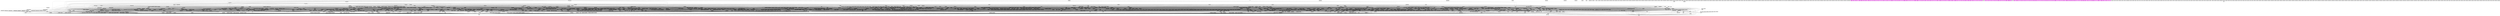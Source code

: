 digraph GRAPH_0 {

  // Generated by Graph::Easy 0.76 at Tue Mar 12 18:00:05 2019

  edge [ arrowhead=normal ];
  graph [ label="Call Gdl", labelloc=top ];
  node [
    fillcolor=white,
    fontsize=11,
    shape=box,
    style=filled ];

  0 [ color="#000000", fillcolor="#c0c0c0", fontcolor="#000000", label="ngx_shmtx_wakeup\l" ]
  1 [ color="#000000", fillcolor="#c0c0c0", fontcolor="#000000", label="ngx_crc32_short\l" ]
  10 [ color="#000000", fillcolor="#c0c0c0", fontcolor="#000000", label="ngx_set_env\l" ]
  100 [ color="#000000", fillcolor="#c0c0c0", fontcolor="#000000", label="ngx_hex_dump\l" ]
  1000 [ color="#000000", fillcolor="#c0c0c0", fontcolor="#000000", label="ngx_http_set_response_header\l" ]
  1001 [ color="#000000", fillcolor="#c0c0c0", fontcolor="#000000", label="ngx_http_parse_expires\l" ]
  1002 [ color="#000000", fillcolor="#c0c0c0", fontcolor="#000000", label="ngx_http_headers_create_conf\l" ]
  1003 [ color="#000000", fillcolor="#c0c0c0", fontcolor="#000000", label="ngx_http_headers_filter\l" ]
  1004 [ color="#000000", fillcolor="#c0c0c0", fontcolor="#000000", label="ngx_http_headers_add\l" ]
  1005 [ color="#000000", fillcolor="#c0c0c0", fontcolor="#000000", label="ngx_http_add_header\l" ]
  1006 [ color="#000000", fillcolor="#c0c0c0", fontcolor="#000000", label="ngx_http_add_cache_control\l" ]
  1007 [ color="#000000", fillcolor="#c0c0c0", fontcolor="#000000", label="ngx_http_headers_expires\l" ]
  1008 [ color="#000000", fillcolor="#c0c0c0", fontcolor="#000000", label="ngx_http_set_last_modified\l" ]
  1009 [ color="#000000", fillcolor="#c0c0c0", fontcolor="#000000", label="ngx_http_copy_aio_handler\l" ]
  101 [ color="#000000", fillcolor="#c0c0c0", fontcolor="#000000", label="ngx_encode_base64\l" ]
  1010 [ color="#000000", fillcolor="#c0c0c0", fontcolor="#000000", label="ngx_http_copy_aio_event_handler\l" ]
  1011 [ color="#000000", fillcolor="#c0c0c0", fontcolor="#000000", label="ngx_http_copy_thread_event_handler\l" ]
  1012 [ color="#000000", fillcolor="#c0c0c0", fontcolor="#000000", label="ngx_http_copy_filter_init\l" ]
  1013 [ color="#000000", fillcolor="#c0c0c0", fontcolor="#000000", label="ngx_http_copy_filter_create_conf\l" ]
  1014 [ color="#000000", fillcolor="#c0c0c0", fontcolor="#000000", label="ngx_http_copy_filter\l" ]
  1015 [ color="#000000", fillcolor="#c0c0c0", fontcolor="#000000", label="ngx_http_copy_thread_handler\l" ]
  1016 [ color="#000000", fillcolor="#c0c0c0", fontcolor="#000000", label="ngx_http_copy_filter_merge_conf\l" ]
  1017 [ color="#000000", fillcolor="#c0c0c0", fontcolor="#000000", label="ngx_http_not_modified_filter_init\l" ]
  1018 [ color="#000000", fillcolor="#c0c0c0", fontcolor="#000000", label="ngx_http_not_modified_header_filter\l" ]
  1019 [ color="#000000", fillcolor="#c0c0c0", fontcolor="#000000", label="ngx_http_slice_merge_loc_conf\l" ]
  102 [ color="#000000", fillcolor="#c0c0c0", fontcolor="#000000", label="ngx_encode_base64url\l" ]
  1020 [ color="#000000", fillcolor="#c0c0c0", fontcolor="#000000", label="ngx_http_slice_init\l" ]
  1021 [ color="#000000", fillcolor="#c0c0c0", fontcolor="#000000", label="ngx_http_slice_create_loc_conf\l" ]
  1022 [ color="#000000", fillcolor="#c0c0c0", fontcolor="#000000", label="ngx_http_slice_body_filter\l" ]
  1023 [ color="#000000", fillcolor="#c0c0c0", fontcolor="#000000", label="ngx_http_slice_add_variables\l" ]
  1024 [ color="#000000", fillcolor="#c0c0c0", fontcolor="#000000", label="ngx_http_slice_header_filter\l" ]
  1025 [ color="#000000", fillcolor="#c0c0c0", fontcolor="#000000", label="ngx_http_slice_range_variable\l" ]
  1026 [ color="#000000", fillcolor="#c0c0c0", fontcolor="#000000", label="ngx_http_v2_settings_frame_handler\l" ]
  1027 [ color="#000000", fillcolor="#c0c0c0", fontcolor="#000000", label="ngx_http_v2_frame_handler\l" ]
  1028 [ color="#000000", fillcolor="#c0c0c0", fontcolor="#000000", label="ngx_http_v2_get_frame\l" ]
  1029 [ color="#000000", fillcolor="#c0c0c0", fontcolor="#000000", label="ngx_http_v2_pool_cleanup\l" ]
  103 [ color="#000000", fillcolor="#c0c0c0", fontcolor="#000000", label="ngx_decode_base64\l" ]
  1030 [ color="#000000", fillcolor="#c0c0c0", fontcolor="#000000", label="ngx_http_v2_read_client_request_body_handler\l" ]
  1031 [ color="#000000", fillcolor="#c0c0c0", fontcolor="#000000", label="ngx_http_v2_filter_request_body\l" ]
  1032 [ color="#000000", fillcolor="#c0c0c0", fontcolor="#000000", label="ngx_http_v2_node_children_update\l" ]
  1033 [ color="#000000", fillcolor="#c0c0c0", fontcolor="#000000", label="ngx_http_v2_get_node_by_id\l" ]
  1034 [ color="#000000", fillcolor="#c0c0c0", fontcolor="#000000", label="ngx_event_add_timer_0\l" ]
  1035 [ color="#000000", fillcolor="#c0c0c0", fontcolor="#000000", label="ngx_http_v2_set_dependency\l" ]
  1036 [ color="#000000", fillcolor="#c0c0c0", fontcolor="#000000", label="ngx_http_v2_send_window_update\l" ]
  1037 [ color="#000000", fillcolor="#c0c0c0", fontcolor="#000000", label="ngx_http_v2_send_rst_stream\l" ]
  1038 [ color="#000000", fillcolor="#c0c0c0", fontcolor="#000000", label="ngx_http_v2_send_goaway\l" ]
  1039 [ color="#000000", fillcolor="#c0c0c0", fontcolor="#000000", label="ngx_http_v2_process_request_body\l" ]
  104 [ color="#000000", fillcolor="#c0c0c0", fontcolor="#000000", label="ngx_decode_base64url\l" ]
  1040 [ color="#000000", fillcolor="#c0c0c0", fontcolor="#000000", label="ngx_http_v2_send_output_queue\l" ]
  1041 [ color="#000000", fillcolor="#c0c0c0", fontcolor="#000000", label="ngx_http_v2_finalize_connection\l" ]
  1042 [ color="#000000", fillcolor="#c0c0c0", fontcolor="#000000", label="ngx_http_v2_connection_error\l" ]
  1043 [ color="#000000", fillcolor="#c0c0c0", fontcolor="#000000", label="ngx_http_v2_state_save\l" ]
  1044 [ color="#000000", fillcolor="#c0c0c0", fontcolor="#000000", label="ngx_http_v2_handle_continuation\l" ]
  1045 [ color="#000000", fillcolor="#c0c0c0", fontcolor="#000000", label="ngx_http_v2_state_headers_save\l" ]
  1046 [ color="#000000", fillcolor="#c0c0c0", fontcolor="#000000", label="ngx_http_v2_state_skip\l" ]
  1047 [ color="#000000", fillcolor="#c0c0c0", fontcolor="#000000", label="ngx_http_v2_state_preface_end\l" ]
  1048 [ color="#000000", fillcolor="#c0c0c0", fontcolor="#000000", label="ngx_http_v2_state_preface\l" ]
  1049 [ color="#000000", fillcolor="#c0c0c0", fontcolor="#000000", label="ngx_http_v2_state_proxy_protocol\l" ]
  105 [ color="#000000", fillcolor="#c0c0c0", fontcolor="#000000", label="ngx_utf8_decode\l" ]
  1050 [ color="#000000", fillcolor="#c0c0c0", fontcolor="#000000", label="ngx_http_v2_state_settings_params\l" ]
  1051 [ color="#000000", fillcolor="#c0c0c0", fontcolor="#000000", label="ngx_http_v2_state_head\l" ]
  1052 [ color="#000000", fillcolor="#c0c0c0", fontcolor="#000000", label="ngx_http_v2_state_ping\l" ]
  1053 [ color="#000000", fillcolor="#c0c0c0", fontcolor="#000000", label="ngx_http_v2_state_goaway\l" ]
  1054 [ color="#000000", fillcolor="#c0c0c0", fontcolor="#000000", label="ngx_http_v2_state_read_data\l" ]
  1055 [ color="#000000", fillcolor="#c0c0c0", fontcolor="#000000", label="ngx_http_v2_state_rst_stream\l" ]
  1056 [ color="#000000", fillcolor="#c0c0c0", fontcolor="#000000", label="ngx_http_v2_state_window_update\l" ]
  1057 [ color="#000000", fillcolor="#c0c0c0", fontcolor="#000000", label="ngx_http_v2_state_data\l" ]
  1058 [ color="#000000", fillcolor="#c0c0c0", fontcolor="#000000", label="ngx_http_v2_state_priority\l" ]
  1059 [ color="#000000", fillcolor="#c0c0c0", fontcolor="#000000", label="ngx_http_v2_handle_connection\l" ]
  106 [ color="#000000", fillcolor="#c0c0c0", fontcolor="#000000", label="ngx_utf8_length\l" ]
  1060 [ color="#000000", fillcolor="#c0c0c0", fontcolor="#000000", label="ngx_http_v2_write_handler\l" ]
  1061 [ color="#000000", fillcolor="#c0c0c0", fontcolor="#000000", label="ngx_http_v2_read_handler\l" ]
  1062 [ color="#000000", fillcolor="#c0c0c0", fontcolor="#000000", label="ngx_http_v2_init\l" ]
  1063 [ color="#000000", fillcolor="#c0c0c0", fontcolor="#000000", label="ngx_http_v2_idle_handler\l" ]
  1064 [ color="#000000", fillcolor="#c0c0c0", fontcolor="#000000", label="ngx_http_v2_handle_connection_handler\l" ]
  1065 [ color="#000000", fillcolor="#c0c0c0", fontcolor="#000000", label="ngx_http_v2_read_request_body\l" ]
  1066 [ color="#000000", fillcolor="#c0c0c0", fontcolor="#000000", label="ngx_http_v2_read_unbuffered_request_body\l" ]
  1067 [ color="#000000", fillcolor="#c0c0c0", fontcolor="#000000", label="ngx_http_v2_close_stream\l" ]
  1068 [ color="#000000", fillcolor="#c0c0c0", fontcolor="#000000", label="ngx_http_v2_close_stream_handler\l" ]
  1069 [ color="#000000", fillcolor="#c0c0c0", fontcolor="#000000", label="ngx_http_v2_state_header_complete_0\l" ]
  107 [ color="#000000", fillcolor="#c0c0c0", fontcolor="#000000", label="ngx_utf8_cpystrn\l" ]
  1070 [ color="#000000", fillcolor="#c0c0c0", fontcolor="#000000", label="ngx_http_v2_state_header_complete\l" ]
  1071 [ color="#000000", fillcolor="#c0c0c0", fontcolor="#000000", label="ngx_http_v2_state_process_header\l" ]
  1072 [ color="#000000", fillcolor="#c0c0c0", fontcolor="#000000", label="ngx_http_v2_state_field_skip\l" ]
  1073 [ color="#000000", fillcolor="#c0c0c0", fontcolor="#000000", label="ngx_http_v2_state_field_huff\l" ]
  1074 [ color="#000000", fillcolor="#c0c0c0", fontcolor="#000000", label="ngx_http_v2_state_field_raw\l" ]
  1075 [ color="#000000", fillcolor="#c0c0c0", fontcolor="#000000", label="ngx_http_v2_state_field_len\l" ]
  1076 [ color="#000000", fillcolor="#c0c0c0", fontcolor="#000000", label="ngx_http_v2_state_header_block\l" ]
  1077 [ color="#000000", fillcolor="#c0c0c0", fontcolor="#000000", label="ngx_http_v2_state_headers\l" ]
  1078 [ color="#000000", fillcolor="#c0c0c0", fontcolor="#000000", label="ngx_http_v2_get_indexed_header\l" ]
  1079 [ color="#000000", fillcolor="#c0c0c0", fontcolor="#000000", label="ngx_http_v2_add_header\l" ]
  108 [ color="#000000", fillcolor="#c0c0c0", fontcolor="#000000", label="ngx_escape_uri\l" ]
  1080 [ color="#000000", fillcolor="#c0c0c0", fontcolor="#000000", label="ngx_http_v2_table_size\l" ]
  1081 [ color="#000000", fillcolor="#c0c0c0", fontcolor="#000000", label="ngx_http_v2_huff_decode\l" ]
  1082 [ color="#000000", fillcolor="#c0c0c0", fontcolor="#000000", label="ngx_http_v2_huff_encode\l" ]
  1083 [ color="#000000", fillcolor="#c0c0c0", fontcolor="#000000", label="ngx_http_v2_module_init\l" ]
  1084 [ color="#000000", fillcolor="#c0c0c0", fontcolor="#000000", label="ngx_http_v2_init_main_conf\l" ]
  1085 [ color="#000000", fillcolor="#c0c0c0", fontcolor="#000000", label="ngx_http_v2_merge_srv_conf\l" ]
  1086 [ color="#000000", fillcolor="#c0c0c0", fontcolor="#000000", label="ngx_http_v2_merge_loc_conf\l" ]
  1087 [ color="#000000", fillcolor="#c0c0c0", fontcolor="#000000", label="ngx_http_v2_recv_buffer_size\l" ]
  1088 [ color="#000000", fillcolor="#c0c0c0", fontcolor="#000000", label="ngx_http_v2_streams_index_mask\l" ]
  1089 [ color="#000000", fillcolor="#c0c0c0", fontcolor="#000000", label="ngx_http_v2_spdy_deprecated\l" ]
  109 [ color="#000000", fillcolor="#c0c0c0", fontcolor="#000000", label="ngx_unescape_uri\l" ]
  1090 [ color="#000000", fillcolor="#c0c0c0", fontcolor="#000000", label="ngx_http_v2_preread_size\l" ]
  1091 [ color="#000000", fillcolor="#c0c0c0", fontcolor="#000000", label="ngx_http_v2_create_loc_conf\l" ]
  1092 [ color="#000000", fillcolor="#c0c0c0", fontcolor="#000000", label="ngx_http_v2_create_srv_conf\l" ]
  1093 [ color="#000000", fillcolor="#c0c0c0", fontcolor="#000000", label="ngx_http_v2_create_main_conf\l" ]
  1094 [ color="#000000", fillcolor="#c0c0c0", fontcolor="#000000", label="ngx_http_v2_add_variables\l" ]
  1095 [ color="#000000", fillcolor="#c0c0c0", fontcolor="#000000", label="ngx_http_v2_variable\l" ]
  1096 [ color="#000000", fillcolor="#c0c0c0", fontcolor="#000000", label="ngx_http_v2_chunk_size\l" ]
  1097 [ color="#000000", fillcolor="#c0c0c0", fontcolor="#000000", label="ngx_http_v2_pool_size\l" ]
  1098 [ color="#000000", fillcolor="#c0c0c0", fontcolor="#000000", label="ngx_http_static_init\l" ]
  1099 [ color="#000000", fillcolor="#c0c0c0", fontcolor="#000000", label="ngx_http_static_handler\l" ]
  11 [ color="#000000", fillcolor="#c0c0c0", fontcolor="#000000", label="ngx_core_module_init_conf\l" ]
  110 [ color="#000000", fillcolor="#c0c0c0", fontcolor="#000000", label="ngx_escape_html\l" ]
  1100 [ color="#000000", fillcolor="#c0c0c0", fontcolor="#000000", label="ngx_http_gzip_static_merge_conf\l" ]
  1101 [ color="#000000", fillcolor="#c0c0c0", fontcolor="#000000", label="ngx_http_gzip_static_create_conf\l" ]
  1102 [ color="#000000", fillcolor="#c0c0c0", fontcolor="#000000", label="ngx_http_gzip_static_init\l" ]
  1103 [ color="#000000", fillcolor="#c0c0c0", fontcolor="#000000", label="ngx_http_gzip_static_handler\l" ]
  1104 [ color="#000000", fillcolor="#c0c0c0", fontcolor="#000000", label="ngx_http_dav_noop\l" ]
  1105 [ color="#000000", fillcolor="#c0c0c0", fontcolor="#000000", label="ngx_http_dav_merge_loc_conf\l" ]
  1106 [ color="#000000", fillcolor="#c0c0c0", fontcolor="#000000", label="ngx_http_dav_create_loc_conf\l" ]
  1107 [ color="#000000", fillcolor="#c0c0c0", fontcolor="#000000", label="ngx_http_dav_init\l" ]
  1108 [ color="#000000", fillcolor="#c0c0c0", fontcolor="#000000", label="ngx_http_dav_error\l" ]
  1109 [ color="#000000", fillcolor="#c0c0c0", fontcolor="#000000", label="ngx_http_dav_copy_dir_time\l" ]
  111 [ color="#000000", fillcolor="#c0c0c0", fontcolor="#000000", label="ngx_escape_json\l" ]
  1110 [ color="#000000", fillcolor="#c0c0c0", fontcolor="#000000", label="ngx_http_dav_copy_tree_file\l" ]
  1111 [ color="#000000", fillcolor="#c0c0c0", fontcolor="#000000", label="ngx_http_dav_put_handler\l" ]
  1112 [ color="#000000", fillcolor="#c0c0c0", fontcolor="#000000", label="ngx_http_dav_delete_dir\l" ]
  1113 [ color="#000000", fillcolor="#c0c0c0", fontcolor="#000000", label="ngx_http_dav_delete_file\l" ]
  1114 [ color="#000000", fillcolor="#c0c0c0", fontcolor="#000000", label="ngx_http_dav_delete_path\l" ]
  1115 [ color="#000000", fillcolor="#c0c0c0", fontcolor="#000000", label="ngx_http_dav_copy_move_handler\l" ]
  1116 [ color="#000000", fillcolor="#c0c0c0", fontcolor="#000000", label="ngx_http_dav_copy_dir\l" ]
  1117 [ color="#000000", fillcolor="#c0c0c0", fontcolor="#000000", label="ngx_http_dav_handler\l" ]
  1118 [ color="#000000", fillcolor="#c0c0c0", fontcolor="#000000", label="ngx_http_autoindex_merge_loc_conf\l" ]
  1119 [ color="#000000", fillcolor="#c0c0c0", fontcolor="#000000", label="ngx_http_autoindex_create_loc_conf\l" ]
  112 [ color="#000000", fillcolor="#c0c0c0", fontcolor="#000000", label="ngx_str_rbtree_insert_value\l" ]
  1120 [ color="#000000", fillcolor="#c0c0c0", fontcolor="#000000", label="ngx_http_autoindex_init\l" ]
  1121 [ color="#000000", fillcolor="#c0c0c0", fontcolor="#000000", label="ngx_http_autoindex_cmp_entries\l" ]
  1122 [ color="#000000", fillcolor="#c0c0c0", fontcolor="#000000", label="ngx_http_autoindex_json\l" ]
  1123 [ color="#000000", fillcolor="#c0c0c0", fontcolor="#000000", label="ngx_http_autoindex_handler\l" ]
  1124 [ color="#000000", fillcolor="#c0c0c0", fontcolor="#000000", label="ngx_http_index_init\l" ]
  1125 [ color="#000000", fillcolor="#c0c0c0", fontcolor="#000000", label="ngx_http_index_create_loc_conf\l" ]
  1126 [ color="#000000", fillcolor="#c0c0c0", fontcolor="#000000", label="ngx_http_index_merge_loc_conf\l" ]
  1127 [ color="#000000", fillcolor="#c0c0c0", fontcolor="#000000", label="ngx_http_index_set_index\l" ]
  1128 [ color="#000000", fillcolor="#c0c0c0", fontcolor="#000000", label="ngx_http_index_handler\l" ]
  1129 [ color="#000000", fillcolor="#c0c0c0", fontcolor="#000000", label="ngx_http_random_index_merge_loc_conf\l" ]
  113 [ color="#000000", fillcolor="#c0c0c0", fontcolor="#000000", label="ngx_str_rbtree_lookup\l" ]
  1130 [ color="#000000", fillcolor="#c0c0c0", fontcolor="#000000", label="ngx_http_random_index_create_loc_conf\l" ]
  1131 [ color="#000000", fillcolor="#c0c0c0", fontcolor="#000000", label="ngx_http_random_index_init\l" ]
  1132 [ color="#000000", fillcolor="#c0c0c0", fontcolor="#000000", label="ngx_http_random_index_error\l" ]
  1133 [ color="#000000", fillcolor="#c0c0c0", fontcolor="#000000", label="ngx_http_random_index_handler\l" ]
  1134 [ color="#000000", fillcolor="#c0c0c0", fontcolor="#000000", label="ngx_http_auth_request_merge_conf\l" ]
  1135 [ color="#000000", fillcolor="#c0c0c0", fontcolor="#000000", label="ngx_http_auth_request_init\l" ]
  1136 [ color="#000000", fillcolor="#c0c0c0", fontcolor="#000000", label="ngx_http_auth_request_variable\l" ]
  1137 [ color="#000000", fillcolor="#c0c0c0", fontcolor="#000000", label="ngx_http_auth_request_done\l" ]
  1138 [ color="#000000", fillcolor="#c0c0c0", fontcolor="#000000", label="ngx_http_auth_request_create_conf\l" ]
  1139 [ color="#000000", fillcolor="#c0c0c0", fontcolor="#000000", label="ngx_http_auth_request_set\l" ]
  114 [ color="#000000", fillcolor="#c0c0c0", fontcolor="#000000", label="ngx_sort\l" ]
  1140 [ color="#000000", fillcolor="#c0c0c0", fontcolor="#000000", label="ngx_http_auth_request\l" ]
  1141 [ color="#000000", fillcolor="#c0c0c0", fontcolor="#000000", label="ngx_http_auth_request_handler\l" ]
  1142 [ color="#000000", fillcolor="#c0c0c0", fontcolor="#000000", label="ngx_http_auth_basic_create_loc_conf\l" ]
  1143 [ color="#000000", fillcolor="#c0c0c0", fontcolor="#000000", label="ngx_http_auth_basic_init\l" ]
  1144 [ color="#000000", fillcolor="#c0c0c0", fontcolor="#000000", label="ngx_http_auth_basic_merge_loc_conf\l" ]
  1145 [ color="#000000", fillcolor="#c0c0c0", fontcolor="#000000", label="ngx_http_auth_basic_user_file\l" ]
  1146 [ color="#000000", fillcolor="#c0c0c0", fontcolor="#000000", label="ngx_http_auth_basic_close\l" ]
  1147 [ color="#000000", fillcolor="#c0c0c0", fontcolor="#000000", label="ngx_http_auth_basic_crypt_handler\l" ]
  1148 [ color="#000000", fillcolor="#c0c0c0", fontcolor="#000000", label="ngx_http_auth_basic_handler\l" ]
  1149 [ color="#000000", fillcolor="#c0c0c0", fontcolor="#000000", label="ngx_http_access_init\l" ]
  115 [ color="#000000", fillcolor="#c0c0c0", fontcolor="#000000", label="ngx_parse_size\l" ]
  1150 [ color="#000000", fillcolor="#c0c0c0", fontcolor="#000000", label="ngx_http_access_create_loc_conf\l" ]
  1151 [ color="#000000", fillcolor="#c0c0c0", fontcolor="#000000", label="ngx_http_access_merge_loc_conf\l" ]
  1152 [ color="#000000", fillcolor="#c0c0c0", fontcolor="#000000", label="ngx_http_access_rule\l" ]
  1153 [ color="#000000", fillcolor="#c0c0c0", fontcolor="#000000", label="ngx_http_access_handler\l" ]
  1154 [ color="#000000", fillcolor="#c0c0c0", fontcolor="#000000", label="ngx_http_limit_conn_merge_conf\l" ]
  1155 [ color="#000000", fillcolor="#c0c0c0", fontcolor="#000000", label="ngx_http_limit_conn_init\l" ]
  1156 [ color="#000000", fillcolor="#c0c0c0", fontcolor="#000000", label="ngx_http_limit_conn\l" ]
  1157 [ color="#000000", fillcolor="#c0c0c0", fontcolor="#000000", label="ngx_http_limit_conn_create_conf\l" ]
  1158 [ color="#000000", fillcolor="#c0c0c0", fontcolor="#000000", label="ngx_http_limit_conn_init_zone\l" ]
  1159 [ color="#000000", fillcolor="#c0c0c0", fontcolor="#000000", label="ngx_http_limit_conn_rbtree_insert_value\l" ]
  116 [ color="#000000", fillcolor="#c0c0c0", fontcolor="#000000", label="ngx_parse_offset\l" ]
  1160 [ color="#000000", fillcolor="#c0c0c0", fontcolor="#000000", label="ngx_http_limit_conn_cleanup\l" ]
  1161 [ color="#000000", fillcolor="#c0c0c0", fontcolor="#000000", label="ngx_http_limit_conn_zone\l" ]
  1162 [ color="#000000", fillcolor="#c0c0c0", fontcolor="#000000", label="ngx_http_limit_conn_handler\l" ]
  1163 [ color="#000000", fillcolor="#c0c0c0", fontcolor="#000000", label="ngx_http_limit_req_merge_conf\l" ]
  1164 [ color="#000000", fillcolor="#c0c0c0", fontcolor="#000000", label="ngx_http_limit_req_init\l" ]
  1165 [ color="#000000", fillcolor="#c0c0c0", fontcolor="#000000", label="ngx_http_limit_req\l" ]
  1166 [ color="#000000", fillcolor="#c0c0c0", fontcolor="#000000", label="ngx_http_limit_req_create_conf\l" ]
  1167 [ color="#000000", fillcolor="#c0c0c0", fontcolor="#000000", label="ngx_http_limit_req_init_zone\l" ]
  1168 [ color="#000000", fillcolor="#c0c0c0", fontcolor="#000000", label="ngx_http_limit_req_rbtree_insert_value\l" ]
  1169 [ color="#000000", fillcolor="#c0c0c0", fontcolor="#000000", label="ngx_http_limit_req_delay\l" ]
  117 [ color="#000000", fillcolor="#c0c0c0", fontcolor="#000000", label="ngx_parse_time\l" ]
  1170 [ color="#000000", fillcolor="#c0c0c0", fontcolor="#000000", label="ngx_http_limit_req_zone\l" ]
  1171 [ color="#000000", fillcolor="#c0c0c0", fontcolor="#000000", label="ngx_http_limit_req_handler\l" ]
  1172 [ color="#000000", fillcolor="#c0c0c0", fontcolor="#000000", label="ngx_http_realip_cleanup\l" ]
  1173 [ color="#000000", fillcolor="#c0c0c0", fontcolor="#000000", label="ngx_http_realip_remote_addr_variable\l" ]
  1174 [ color="#000000", fillcolor="#c0c0c0", fontcolor="#000000", label="ngx_http_realip\l" ]
  1175 [ color="#000000", fillcolor="#c0c0c0", fontcolor="#000000", label="ngx_http_realip_init\l" ]
  1176 [ color="#000000", fillcolor="#c0c0c0", fontcolor="#000000", label="ngx_http_realip_from\l" ]
  1177 [ color="#000000", fillcolor="#c0c0c0", fontcolor="#000000", label="ngx_http_realip_create_loc_conf\l" ]
  1178 [ color="#000000", fillcolor="#c0c0c0", fontcolor="#000000", label="ngx_http_realip_add_variables\l" ]
  1179 [ color="#000000", fillcolor="#c0c0c0", fontcolor="#000000", label="ngx_http_realip_merge_loc_conf\l" ]
  118 [ color="#000000", fillcolor="#c0c0c0", fontcolor="#000000", label="ngx_parse_http_time\l" ]
  1180 [ color="#000000", fillcolor="#c0c0c0", fontcolor="#000000", label="ngx_http_realip_handler\l" ]
  1181 [ color="#000000", fillcolor="#c0c0c0", fontcolor="#000000", label="ngx_http_geo_range_variable\l" ]
  1182 [ color="#000000", fillcolor="#c0c0c0", fontcolor="#000000", label="ngx_http_geo_include_binary_base\l" ]
  1183 [ color="#000000", fillcolor="#c0c0c0", fontcolor="#000000", label="ngx_http_geo_value\l" ]
  1184 [ color="#000000", fillcolor="#c0c0c0", fontcolor="#000000", label="ngx_http_geo_cidr_add\l" ]
  1185 [ color="#000000", fillcolor="#c0c0c0", fontcolor="#000000", label="ngx_http_geo_cidr_variable\l" ]
  1186 [ color="#000000", fillcolor="#c0c0c0", fontcolor="#000000", label="ngx_http_geo_copy_values\l" ]
  1187 [ color="#000000", fillcolor="#c0c0c0", fontcolor="#000000", label="ngx_http_geo_block\l" ]
  1188 [ color="#000000", fillcolor="#c0c0c0", fontcolor="#000000", label="ngx_http_geo\l" ]
  1189 [ color="#000000", fillcolor="#c0c0c0", fontcolor="#000000", label="ngx_http_map_cmp_dns_wildcards\l" ]
  119 [ color="#000000", fillcolor="#c0c0c0", fontcolor="#000000", label="ngx_inet_addr\l" ]
  1190 [ color="#000000", fillcolor="#c0c0c0", fontcolor="#000000", label="ngx_http_map_create_conf\l" ]
  1191 [ color="#000000", fillcolor="#c0c0c0", fontcolor="#000000", label="ngx_http_map_variable\l" ]
  1192 [ color="#000000", fillcolor="#c0c0c0", fontcolor="#000000", label="ngx_http_map_block\l" ]
  1193 [ color="#000000", fillcolor="#c0c0c0", fontcolor="#000000", label="ngx_http_map\l" ]
  1194 [ color="#000000", fillcolor="#c0c0c0", fontcolor="#000000", label="ngx_http_split_clients\l" ]
  1195 [ color="#000000", fillcolor="#c0c0c0", fontcolor="#000000", label="ngx_http_split_clients_variable\l" ]
  1196 [ color="#000000", fillcolor="#c0c0c0", fontcolor="#000000", label="ngx_conf_split_clients_block\l" ]
  1197 [ color="#000000", fillcolor="#c0c0c0", fontcolor="#000000", label="ngx_http_referer_create_conf\l" ]
  1198 [ color="#000000", fillcolor="#c0c0c0", fontcolor="#000000", label="ngx_http_referer_variable\l" ]
  1199 [ color="#000000", fillcolor="#c0c0c0", fontcolor="#000000", label="ngx_http_cmp_referer_wildcards\l" ]
  12 [ color="#000000", fillcolor="#c0c0c0", fontcolor="#000000", label="ngx_core_module_create_conf\l" ]
  120 [ color="#000000", fillcolor="#c0c0c0", fontcolor="#000000", label="ngx_sock_ntop\l" ]
  1200 [ color="#000000", fillcolor="#c0c0c0", fontcolor="#000000", label="ngx_http_add_regex_referer\l" ]
  1201 [ color="#000000", fillcolor="#c0c0c0", fontcolor="#000000", label="ngx_http_valid_referers\l" ]
  1202 [ color="#000000", fillcolor="#c0c0c0", fontcolor="#000000", label="ngx_http_referer_merge_conf\l" ]
  1203 [ color="#000000", fillcolor="#c0c0c0", fontcolor="#000000", label="ngx_http_rewrite_break\l" ]
  1204 [ color="#000000", fillcolor="#c0c0c0", fontcolor="#000000", label="ngx_http_rewrite_create_loc_conf\l" ]
  1205 [ color="#000000", fillcolor="#c0c0c0", fontcolor="#000000", label="ngx_http_rewrite_handler\l" ]
  1206 [ color="#000000", fillcolor="#c0c0c0", fontcolor="#000000", label="ngx_http_rewrite_merge_loc_conf\l" ]
  1207 [ color="#000000", fillcolor="#c0c0c0", fontcolor="#000000", label="ngx_http_rewrite_init\l" ]
  1208 [ color="#000000", fillcolor="#c0c0c0", fontcolor="#000000", label="ngx_http_rewrite_var\l" ]
  1209 [ color="#000000", fillcolor="#c0c0c0", fontcolor="#000000", label="ngx_http_rewrite_return\l" ]
  121 [ color="#000000", fillcolor="#c0c0c0", fontcolor="#000000", label="ngx_inet_ntop\l" ]
  1210 [ color="#000000", fillcolor="#c0c0c0", fontcolor="#000000", label="ngx_http_rewrite\l" ]
  1211 [ color="#000000", fillcolor="#c0c0c0", fontcolor="#000000", label="ngx_http_rewrite_value\l" ]
  1212 [ color="#000000", fillcolor="#c0c0c0", fontcolor="#000000", label="ngx_http_rewrite_set\l" ]
  1213 [ color="#000000", fillcolor="#c0c0c0", fontcolor="#000000", label="ngx_http_rewrite_if_condition\l" ]
  1214 [ color="#000000", fillcolor="#c0c0c0", fontcolor="#000000", label="ngx_http_rewrite_if\l" ]
  1215 [ color="#000000", fillcolor="#c0c0c0", fontcolor="#000000", label="ngx_http_ssl_static_variable\l" ]
  1216 [ color="#000000", fillcolor="#c0c0c0", fontcolor="#000000", label="ngx_http_ssl_variable\l" ]
  1217 [ color="#000000", fillcolor="#c0c0c0", fontcolor="#000000", label="ngx_http_ssl_session_cache\l" ]
  1218 [ color="#000000", fillcolor="#c0c0c0", fontcolor="#000000", label="ngx_http_ssl_merge_srv_conf\l" ]
  1219 [ color="#000000", fillcolor="#c0c0c0", fontcolor="#000000", label="ngx_http_ssl_npn_advertised\l" ]
  122 [ color="#000000", fillcolor="#c0c0c0", fontcolor="#000000", label="ngx_ptocidr\l" ]
  1220 [ color="#000000", fillcolor="#c0c0c0", fontcolor="#000000", label="ngx_http_ssl_alpn_select\l" ]
  1221 [ color="#000000", fillcolor="#c0c0c0", fontcolor="#000000", label="ngx_http_ssl_create_srv_conf\l" ]
  1222 [ color="#000000", fillcolor="#c0c0c0", fontcolor="#000000", label="ngx_http_ssl_init\l" ]
  1223 [ color="#000000", fillcolor="#c0c0c0", fontcolor="#000000", label="ngx_http_ssl_add_variables\l" ]
  1224 [ color="#000000", fillcolor="#c0c0c0", fontcolor="#000000", label="ngx_http_ssl_enable\l" ]
  1225 [ color="#000000", fillcolor="#c0c0c0", fontcolor="#000000", label="ngx_http_ssl_password_file\l" ]
  1226 [ color="#000000", fillcolor="#c0c0c0", fontcolor="#000000", label="ngx_http_proxy_reinit_request\l" ]
  1227 [ color="#000000", fillcolor="#c0c0c0", fontcolor="#000000", label="ngx_http_proxy_host_variable\l" ]
  1228 [ color="#000000", fillcolor="#c0c0c0", fontcolor="#000000", label="ngx_http_proxy_port_variable\l" ]
  1229 [ color="#000000", fillcolor="#c0c0c0", fontcolor="#000000", label="ngx_http_proxy_rewrite_redirect\l" ]
  123 [ color="#000000", fillcolor="#c0c0c0", fontcolor="#000000", label="ngx_parse_addr\l" ]
  1230 [ color="#000000", fillcolor="#c0c0c0", fontcolor="#000000", label="ngx_http_proxy_lowat_check\l" ]
  1231 [ color="#000000", fillcolor="#c0c0c0", fontcolor="#000000", label="ngx_http_proxy_add_x_forwarded_for_variable\l" ]
  1232 [ color="#000000", fillcolor="#c0c0c0", fontcolor="#000000", label="ngx_http_proxy_create_loc_conf\l" ]
  1233 [ color="#000000", fillcolor="#c0c0c0", fontcolor="#000000", label="ngx_http_proxy_create_main_conf\l" ]
  1234 [ color="#000000", fillcolor="#c0c0c0", fontcolor="#000000", label="ngx_http_proxy_non_buffered_copy_filter\l" ]
  1235 [ color="#000000", fillcolor="#c0c0c0", fontcolor="#000000", label="ngx_http_proxy_input_filter_init\l" ]
  1236 [ color="#000000", fillcolor="#c0c0c0", fontcolor="#000000", label="ngx_http_proxy_copy_filter\l" ]
  1237 [ color="#000000", fillcolor="#c0c0c0", fontcolor="#000000", label="ngx_http_proxy_finalize_request\l" ]
  1238 [ color="#000000", fillcolor="#c0c0c0", fontcolor="#000000", label="ngx_http_proxy_abort_request\l" ]
  1239 [ color="#000000", fillcolor="#c0c0c0", fontcolor="#000000", label="ngx_http_proxy_non_buffered_chunked_filter\l" ]
  124 [ color="#000000", fillcolor="#c0c0c0", fontcolor="#000000", label="ngx_inet_resolve_host\l" ]
  1240 [ color="#000000", fillcolor="#c0c0c0", fontcolor="#000000", label="ngx_http_proxy_chunked_filter\l" ]
  1241 [ color="#000000", fillcolor="#c0c0c0", fontcolor="#000000", label="ngx_http_proxy_process_header\l" ]
  1242 [ color="#000000", fillcolor="#c0c0c0", fontcolor="#000000", label="ngx_http_proxy_process_status_line\l" ]
  1243 [ color="#000000", fillcolor="#c0c0c0", fontcolor="#000000", label="ngx_http_proxy_create_key\l" ]
  1244 [ color="#000000", fillcolor="#c0c0c0", fontcolor="#000000", label="ngx_http_proxy_internal_body_length_variable\l" ]
  1245 [ color="#000000", fillcolor="#c0c0c0", fontcolor="#000000", label="ngx_http_proxy_body_output_filter\l" ]
  1246 [ color="#000000", fillcolor="#c0c0c0", fontcolor="#000000", label="ngx_http_proxy_add_variables\l" ]
  1247 [ color="#000000", fillcolor="#c0c0c0", fontcolor="#000000", label="ngx_http_proxy_internal_chunked_variable\l" ]
  1248 [ color="#000000", fillcolor="#c0c0c0", fontcolor="#000000", label="ngx_http_proxy_ssl_password_file\l" ]
  1249 [ color="#000000", fillcolor="#c0c0c0", fontcolor="#000000", label="ngx_http_proxy_cache_key\l" ]
  125 [ color="#000000", fillcolor="#c0c0c0", fontcolor="#000000", label="ngx_parse_url\l" ]
  1250 [ color="#000000", fillcolor="#c0c0c0", fontcolor="#000000", label="ngx_http_proxy_cache\l" ]
  1251 [ color="#000000", fillcolor="#c0c0c0", fontcolor="#000000", label="ngx_http_proxy_store\l" ]
  1252 [ color="#000000", fillcolor="#c0c0c0", fontcolor="#000000", label="ngx_http_proxy_create_request\l" ]
  1253 [ color="#000000", fillcolor="#c0c0c0", fontcolor="#000000", label="ngx_http_proxy_rewrite_domain_handler\l" ]
  1254 [ color="#000000", fillcolor="#c0c0c0", fontcolor="#000000", label="ngx_http_proxy_rewrite_regex\l" ]
  1255 [ color="#000000", fillcolor="#c0c0c0", fontcolor="#000000", label="ngx_http_proxy_cookie_path\l" ]
  1256 [ color="#000000", fillcolor="#c0c0c0", fontcolor="#000000", label="ngx_http_proxy_cookie_domain\l" ]
  1257 [ color="#000000", fillcolor="#c0c0c0", fontcolor="#000000", label="ngx_http_proxy_redirect\l" ]
  1258 [ color="#000000", fillcolor="#c0c0c0", fontcolor="#000000", label="ngx_http_proxy_handler\l" ]
  1259 [ color="#000000", fillcolor="#c0c0c0", fontcolor="#000000", label="ngx_http_proxy_init_headers\l" ]
  126 [ color="#000000", fillcolor="#c0c0c0", fontcolor="#000000", label="ngx_cmp_sockaddr\l" ]
  1260 [ color="#000000", fillcolor="#c0c0c0", fontcolor="#000000", label="ngx_http_proxy_merge_loc_conf\l" ]
  1261 [ color="#000000", fillcolor="#c0c0c0", fontcolor="#000000", label="ngx_http_proxy_pass_0\l" ]
  1262 [ color="#000000", fillcolor="#c0c0c0", fontcolor="#000000", label="ngx_http_proxy_pass\l" ]
  1263 [ color="#000000", fillcolor="#c0c0c0", fontcolor="#000000", label="ngx_http_proxy_rewrite_cookie\l" ]
  1264 [ color="#000000", fillcolor="#c0c0c0", fontcolor="#000000", label="ngx_http_proxy_rewrite_regex_handler\l" ]
  1265 [ color="#000000", fillcolor="#c0c0c0", fontcolor="#000000", label="ngx_http_proxy_rewrite_complex_handler\l" ]
  1266 [ color="#000000", fillcolor="#c0c0c0", fontcolor="#000000", label="ngx_http_fastcgi_reinit_request\l" ]
  1267 [ color="#000000", fillcolor="#c0c0c0", fontcolor="#000000", label="ngx_http_fastcgi_input_filter_init\l" ]
  1268 [ color="#000000", fillcolor="#c0c0c0", fontcolor="#000000", label="ngx_http_fastcgi_lowat_check\l" ]
  1269 [ color="#000000", fillcolor="#c0c0c0", fontcolor="#000000", label="ngx_http_fastcgi_create_loc_conf\l" ]
  127 [ color="#000000", fillcolor="#c0c0c0", fontcolor="#000000", label="ngx_get_full_name\l" ]
  1270 [ color="#000000", fillcolor="#c0c0c0", fontcolor="#000000", label="ngx_http_fastcgi_create_main_conf\l" ]
  1271 [ color="#000000", fillcolor="#c0c0c0", fontcolor="#000000", label="ngx_http_fastcgi_finalize_request\l" ]
  1272 [ color="#000000", fillcolor="#c0c0c0", fontcolor="#000000", label="ngx_http_fastcgi_abort_request\l" ]
  1273 [ color="#000000", fillcolor="#c0c0c0", fontcolor="#000000", label="ngx_http_fastcgi_body_output_filter\l" ]
  1274 [ color="#000000", fillcolor="#c0c0c0", fontcolor="#000000", label="ngx_http_fastcgi_create_key\l" ]
  1275 [ color="#000000", fillcolor="#c0c0c0", fontcolor="#000000", label="ngx_http_fastcgi_add_variables\l" ]
  1276 [ color="#000000", fillcolor="#c0c0c0", fontcolor="#000000", label="ngx_http_fastcgi_script_name_variable\l" ]
  1277 [ color="#000000", fillcolor="#c0c0c0", fontcolor="#000000", label="ngx_http_fastcgi_cache_key\l" ]
  1278 [ color="#000000", fillcolor="#c0c0c0", fontcolor="#000000", label="ngx_http_fastcgi_cache\l" ]
  1279 [ color="#000000", fillcolor="#c0c0c0", fontcolor="#000000", label="ngx_http_fastcgi_store\l" ]
  128 [ color="#000000", fillcolor="#c0c0c0", fontcolor="#000000", label="ngx_create_hashed_filename\l" ]
  1280 [ color="#000000", fillcolor="#c0c0c0", fontcolor="#000000", label="ngx_http_fastcgi_split_path_info\l" ]
  1281 [ color="#000000", fillcolor="#c0c0c0", fontcolor="#000000", label="ngx_http_fastcgi_create_request\l" ]
  1282 [ color="#000000", fillcolor="#c0c0c0", fontcolor="#000000", label="ngx_http_fastcgi_pass_0\l" ]
  1283 [ color="#000000", fillcolor="#c0c0c0", fontcolor="#000000", label="ngx_http_fastcgi_pass\l" ]
  1284 [ color="#000000", fillcolor="#c0c0c0", fontcolor="#000000", label="ngx_http_fastcgi_process_record\l" ]
  1285 [ color="#000000", fillcolor="#c0c0c0", fontcolor="#000000", label="ngx_http_fastcgi_non_buffered_filter\l" ]
  1286 [ color="#000000", fillcolor="#c0c0c0", fontcolor="#000000", label="ngx_http_fastcgi_input_filter\l" ]
  1287 [ color="#000000", fillcolor="#c0c0c0", fontcolor="#000000", label="ngx_http_fastcgi_process_header\l" ]
  1288 [ color="#000000", fillcolor="#c0c0c0", fontcolor="#000000", label="ngx_http_fastcgi_handler\l" ]
  1289 [ color="#000000", fillcolor="#c0c0c0", fontcolor="#000000", label="ngx_http_fastcgi_init_params\l" ]
  129 [ color="#000000", fillcolor="#c0c0c0", fontcolor="#000000", label="ngx_create_path\l" ]
  1290 [ color="#000000", fillcolor="#c0c0c0", fontcolor="#000000", label="ngx_http_fastcgi_merge_loc_conf\l" ]
  1291 [ color="#000000", fillcolor="#c0c0c0", fontcolor="#000000", label="ngx_http_fastcgi_path_info_variable\l" ]
  1292 [ color="#000000", fillcolor="#c0c0c0", fontcolor="#000000", label="ngx_http_uwsgi_reinit_request\l" ]
  1293 [ color="#000000", fillcolor="#c0c0c0", fontcolor="#000000", label="ngx_http_uwsgi_create_loc_conf\l" ]
  1294 [ color="#000000", fillcolor="#c0c0c0", fontcolor="#000000", label="ngx_http_uwsgi_create_main_conf\l" ]
  1295 [ color="#000000", fillcolor="#c0c0c0", fontcolor="#000000", label="ngx_http_uwsgi_finalize_request\l" ]
  1296 [ color="#000000", fillcolor="#c0c0c0", fontcolor="#000000", label="ngx_http_uwsgi_abort_request\l" ]
  1297 [ color="#000000", fillcolor="#c0c0c0", fontcolor="#000000", label="ngx_http_uwsgi_process_header\l" ]
  1298 [ color="#000000", fillcolor="#c0c0c0", fontcolor="#000000", label="ngx_http_uwsgi_process_status_line\l" ]
  1299 [ color="#000000", fillcolor="#c0c0c0", fontcolor="#000000", label="ngx_http_uwsgi_create_key\l" ]
  13 [ color="#000000", fillcolor="#c0c0c0", fontcolor="#000000", label="ngx_write_stderr\l" ]
  130 [ color="#000000", fillcolor="#c0c0c0", fontcolor="#000000", label="ngx_create_temp_file\l" ]
  1300 [ color="#000000", fillcolor="#c0c0c0", fontcolor="#000000", label="ngx_http_uwsgi_ssl_password_file\l" ]
  1301 [ color="#000000", fillcolor="#c0c0c0", fontcolor="#000000", label="ngx_http_uwsgi_cache_key\l" ]
  1302 [ color="#000000", fillcolor="#c0c0c0", fontcolor="#000000", label="ngx_http_uwsgi_cache\l" ]
  1303 [ color="#000000", fillcolor="#c0c0c0", fontcolor="#000000", label="ngx_http_uwsgi_store\l" ]
  1304 [ color="#000000", fillcolor="#c0c0c0", fontcolor="#000000", label="ngx_http_uwsgi_create_request\l" ]
  1305 [ color="#000000", fillcolor="#c0c0c0", fontcolor="#000000", label="ngx_http_uwsgi_pass_0\l" ]
  1306 [ color="#000000", fillcolor="#c0c0c0", fontcolor="#000000", label="ngx_http_uwsgi_pass\l" ]
  1307 [ color="#000000", fillcolor="#c0c0c0", fontcolor="#000000", label="ngx_http_uwsgi_handler\l" ]
  1308 [ color="#000000", fillcolor="#c0c0c0", fontcolor="#000000", label="ngx_http_uwsgi_init_params\l" ]
  1309 [ color="#000000", fillcolor="#c0c0c0", fontcolor="#000000", label="ngx_http_uwsgi_merge_loc_conf\l" ]
  131 [ color="#000000", fillcolor="#c0c0c0", fontcolor="#000000", label="ngx_write_chain_to_temp_file\l" ]
  1310 [ color="#000000", fillcolor="#c0c0c0", fontcolor="#000000", label="ngx_http_scgi_reinit_request\l" ]
  1311 [ color="#000000", fillcolor="#c0c0c0", fontcolor="#000000", label="ngx_http_scgi_create_loc_conf\l" ]
  1312 [ color="#000000", fillcolor="#c0c0c0", fontcolor="#000000", label="ngx_http_scgi_create_main_conf\l" ]
  1313 [ color="#000000", fillcolor="#c0c0c0", fontcolor="#000000", label="ngx_http_scgi_finalize_request\l" ]
  1314 [ color="#000000", fillcolor="#c0c0c0", fontcolor="#000000", label="ngx_http_scgi_abort_request\l" ]
  1315 [ color="#000000", fillcolor="#c0c0c0", fontcolor="#000000", label="ngx_http_scgi_process_header\l" ]
  1316 [ color="#000000", fillcolor="#c0c0c0", fontcolor="#000000", label="ngx_http_scgi_process_status_line\l" ]
  1317 [ color="#000000", fillcolor="#c0c0c0", fontcolor="#000000", label="ngx_http_scgi_create_key\l" ]
  1318 [ color="#000000", fillcolor="#c0c0c0", fontcolor="#000000", label="ngx_http_scgi_cache_key\l" ]
  1319 [ color="#000000", fillcolor="#c0c0c0", fontcolor="#000000", label="ngx_http_scgi_cache\l" ]
  132 [ color="#000000", fillcolor="#c0c0c0", fontcolor="#000000", label="ngx_create_full_path\l" ]
  1320 [ color="#000000", fillcolor="#c0c0c0", fontcolor="#000000", label="ngx_http_scgi_store\l" ]
  1321 [ color="#000000", fillcolor="#c0c0c0", fontcolor="#000000", label="ngx_http_scgi_create_request\l" ]
  1322 [ color="#000000", fillcolor="#c0c0c0", fontcolor="#000000", label="ngx_http_scgi_pass_0\l" ]
  1323 [ color="#000000", fillcolor="#c0c0c0", fontcolor="#000000", label="ngx_http_scgi_pass\l" ]
  1324 [ color="#000000", fillcolor="#c0c0c0", fontcolor="#000000", label="ngx_http_scgi_handler\l" ]
  1325 [ color="#000000", fillcolor="#c0c0c0", fontcolor="#000000", label="ngx_http_scgi_init_params\l" ]
  1326 [ color="#000000", fillcolor="#c0c0c0", fontcolor="#000000", label="ngx_http_scgi_merge_loc_conf\l" ]
  1327 [ color="#000000", fillcolor="#c0c0c0", fontcolor="#000000", label="ngx_http_memcached_reinit_request\l" ]
  1328 [ color="#000000", fillcolor="#c0c0c0", fontcolor="#000000", label="ngx_http_memcached_filter_init\l" ]
  1329 [ color="#000000", fillcolor="#c0c0c0", fontcolor="#000000", label="ngx_http_memcached_merge_loc_conf\l" ]
  133 [ color="#000000", fillcolor="#c0c0c0", fontcolor="#000000", label="ngx_next_temp_number\l" ]
  1330 [ color="#000000", fillcolor="#c0c0c0", fontcolor="#000000", label="ngx_http_memcached_finalize_request\l" ]
  1331 [ color="#000000", fillcolor="#c0c0c0", fontcolor="#000000", label="ngx_http_memcached_abort_request\l" ]
  1332 [ color="#000000", fillcolor="#c0c0c0", fontcolor="#000000", label="ngx_http_memcached_filter\l" ]
  1333 [ color="#000000", fillcolor="#c0c0c0", fontcolor="#000000", label="ngx_http_memcached_process_header\l" ]
  1334 [ color="#000000", fillcolor="#c0c0c0", fontcolor="#000000", label="ngx_http_memcached_create_request\l" ]
  1335 [ color="#000000", fillcolor="#c0c0c0", fontcolor="#000000", label="ngx_http_memcached_create_loc_conf\l" ]
  1336 [ color="#000000", fillcolor="#c0c0c0", fontcolor="#000000", label="ngx_http_memcached_pass\l" ]
  1337 [ color="#000000", fillcolor="#c0c0c0", fontcolor="#000000", label="ngx_http_memcached_handler\l" ]
  1338 [ color="#000000", fillcolor="#c0c0c0", fontcolor="#000000", label="ngx_http_empty_gif\l" ]
  1339 [ color="#000000", fillcolor="#c0c0c0", fontcolor="#000000", label="ngx_http_empty_gif_handler\l" ]
  134 [ color="#000000", fillcolor="#c0c0c0", fontcolor="#000000", label="ngx_conf_set_access_slot\l" ]
  1340 [ color="#000000", fillcolor="#c0c0c0", fontcolor="#000000", label="ngx_http_modern_browser_sort\l" ]
  1341 [ color="#000000", fillcolor="#c0c0c0", fontcolor="#000000", label="ngx_http_ancient_browser_value\l" ]
  1342 [ color="#000000", fillcolor="#c0c0c0", fontcolor="#000000", label="ngx_http_modern_browser_value\l" ]
  1343 [ color="#000000", fillcolor="#c0c0c0", fontcolor="#000000", label="ngx_http_ancient_browser\l" ]
  1344 [ color="#000000", fillcolor="#c0c0c0", fontcolor="#000000", label="ngx_http_modern_browser\l" ]
  1345 [ color="#000000", fillcolor="#c0c0c0", fontcolor="#000000", label="ngx_http_browser_merge_conf\l" ]
  1346 [ color="#000000", fillcolor="#c0c0c0", fontcolor="#000000", label="ngx_http_browser_create_conf\l" ]
  1347 [ color="#000000", fillcolor="#c0c0c0", fontcolor="#000000", label="ngx_http_browser_add_variable\l" ]
  1348 [ color="#000000", fillcolor="#c0c0c0", fontcolor="#000000", label="ngx_http_msie_variable\l" ]
  1349 [ color="#000000", fillcolor="#c0c0c0", fontcolor="#000000", label="ngx_http_browser_variable\l" ]
  135 [ color="#000000", fillcolor="#c0c0c0", fontcolor="#000000", label="ngx_add_path\l" ]
  1350 [ color="#000000", fillcolor="#c0c0c0", fontcolor="#000000", label="ngx_http_secure_link_expires_variable\l" ]
  1351 [ color="#000000", fillcolor="#c0c0c0", fontcolor="#000000", label="ngx_http_secure_link_create_conf\l" ]
  1352 [ color="#000000", fillcolor="#c0c0c0", fontcolor="#000000", label="ngx_http_secure_link_add_variables\l" ]
  1353 [ color="#000000", fillcolor="#c0c0c0", fontcolor="#000000", label="ngx_http_secure_link_merge_conf\l" ]
  1354 [ color="#000000", fillcolor="#c0c0c0", fontcolor="#000000", label="ngx_http_secure_link_variable\l" ]
  1355 [ color="#000000", fillcolor="#c0c0c0", fontcolor="#000000", label="ngx_http_flv\l" ]
  1356 [ color="#000000", fillcolor="#c0c0c0", fontcolor="#000000", label="ngx_http_flv_handler\l" ]
  1357 [ color="#000000", fillcolor="#c0c0c0", fontcolor="#000000", label="ngx_http_mp4\l" ]
  1358 [ color="#000000", fillcolor="#c0c0c0", fontcolor="#000000", label="ngx_http_mp4_merge_conf\l" ]
  1359 [ color="#000000", fillcolor="#c0c0c0", fontcolor="#000000", label="ngx_http_mp4_read_mdat_atom\l" ]
  136 [ color="#000000", fillcolor="#c0c0c0", fontcolor="#000000", label="ngx_conf_set_path_slot\l" ]
  1360 [ color="#000000", fillcolor="#c0c0c0", fontcolor="#000000", label="ngx_http_mp4_read_cmov_atom\l" ]
  1361 [ color="#000000", fillcolor="#c0c0c0", fontcolor="#000000", label="ngx_http_mp4_read_co64_atom\l" ]
  1362 [ color="#000000", fillcolor="#c0c0c0", fontcolor="#000000", label="ngx_http_mp4_read_stco_atom\l" ]
  1363 [ color="#000000", fillcolor="#c0c0c0", fontcolor="#000000", label="ngx_http_mp4_read_stsz_atom\l" ]
  1364 [ color="#000000", fillcolor="#c0c0c0", fontcolor="#000000", label="ngx_http_mp4_read_stsc_atom\l" ]
  1365 [ color="#000000", fillcolor="#c0c0c0", fontcolor="#000000", label="ngx_http_mp4_read_ctts_atom\l" ]
  1366 [ color="#000000", fillcolor="#c0c0c0", fontcolor="#000000", label="ngx_http_mp4_read_stss_atom\l" ]
  1367 [ color="#000000", fillcolor="#c0c0c0", fontcolor="#000000", label="ngx_http_mp4_read_stts_atom\l" ]
  1368 [ color="#000000", fillcolor="#c0c0c0", fontcolor="#000000", label="ngx_http_mp4_read_stsd_atom\l" ]
  1369 [ color="#000000", fillcolor="#c0c0c0", fontcolor="#000000", label="ngx_http_mp4_read_dinf_atom\l" ]
  137 [ color="#000000", fillcolor="#c0c0c0", fontcolor="#000000", label="ngx_conf_merge_path_value\l" ]
  1370 [ color="#000000", fillcolor="#c0c0c0", fontcolor="#000000", label="ngx_http_mp4_read_smhd_atom\l" ]
  1371 [ color="#000000", fillcolor="#c0c0c0", fontcolor="#000000", label="ngx_http_mp4_read_vmhd_atom\l" ]
  1372 [ color="#000000", fillcolor="#c0c0c0", fontcolor="#000000", label="ngx_http_mp4_read_hdlr_atom\l" ]
  1373 [ color="#000000", fillcolor="#c0c0c0", fontcolor="#000000", label="ngx_http_mp4_read_mdhd_atom\l" ]
  1374 [ color="#000000", fillcolor="#c0c0c0", fontcolor="#000000", label="ngx_http_mp4_read_tkhd_atom\l" ]
  1375 [ color="#000000", fillcolor="#c0c0c0", fontcolor="#000000", label="ngx_http_mp4_read_mvhd_atom\l" ]
  1376 [ color="#000000", fillcolor="#c0c0c0", fontcolor="#000000", label="ngx_http_mp4_crop_stts_data\l" ]
  1377 [ color="#000000", fillcolor="#c0c0c0", fontcolor="#000000", label="ngx_http_mp4_crop_stsc_data\l" ]
  1378 [ color="#000000", fillcolor="#c0c0c0", fontcolor="#000000", label="ngx_http_mp4_create_conf\l" ]
  1379 [ color="#000000", fillcolor="#c0c0c0", fontcolor="#000000", label="ngx_http_mp4_crop_stss_data\l" ]
  138 [ color="#000000", fillcolor="#c0c0c0", fontcolor="#000000", label="ngx_create_paths\l" ]
  1380 [ color="#000000", fillcolor="#c0c0c0", fontcolor="#000000", label="ngx_http_mp4_crop_ctts_data\l" ]
  1381 [ color="#000000", fillcolor="#c0c0c0", fontcolor="#000000", label="ngx_http_mp4_read_ftyp_atom\l" ]
  1382 [ color="#000000", fillcolor="#c0c0c0", fontcolor="#000000", label="ngx_http_mp4_read\l" ]
  1383 [ color="#000000", fillcolor="#c0c0c0", fontcolor="#000000", label="ngx_http_mp4_read_atom\l" ]
  1384 [ color="#000000", fillcolor="#c0c0c0", fontcolor="#000000", label="ngx_http_mp4_read_trak_atom\l" ]
  1385 [ color="#000000", fillcolor="#c0c0c0", fontcolor="#000000", label="ngx_http_mp4_read_mdia_atom\l" ]
  1386 [ color="#000000", fillcolor="#c0c0c0", fontcolor="#000000", label="ngx_http_mp4_read_minf_atom\l" ]
  1387 [ color="#000000", fillcolor="#c0c0c0", fontcolor="#000000", label="ngx_http_mp4_read_stbl_atom\l" ]
  1388 [ color="#000000", fillcolor="#c0c0c0", fontcolor="#000000", label="ngx_http_mp4_read_moov_atom\l" ]
  1389 [ color="#000000", fillcolor="#c0c0c0", fontcolor="#000000", label="ngx_http_mp4_handler\l" ]
  139 [ color="#000000", fillcolor="#c0c0c0", fontcolor="#000000", label="ngx_copy_file\l" ]
  1390 [ color="#000000", fillcolor="#c0c0c0", fontcolor="#000000", label="ngx_http_upstream_chash_cmp_points\l" ]
  1391 [ color="#000000", fillcolor="#c0c0c0", fontcolor="#000000", label="ngx_http_upstream_init_hash\l" ]
  1392 [ color="#000000", fillcolor="#c0c0c0", fontcolor="#000000", label="ngx_http_upstream_hash_create_conf\l" ]
  1393 [ color="#000000", fillcolor="#c0c0c0", fontcolor="#000000", label="ngx_http_upstream_init_chash\l" ]
  1394 [ color="#000000", fillcolor="#c0c0c0", fontcolor="#000000", label="ngx_http_upstream_get_chash_peer\l" ]
  1395 [ color="#000000", fillcolor="#c0c0c0", fontcolor="#000000", label="ngx_http_upstream_init_hash_peer\l" ]
  1396 [ color="#000000", fillcolor="#c0c0c0", fontcolor="#000000", label="ngx_http_upstream_init_chash_peer\l" ]
  1397 [ color="#000000", fillcolor="#c0c0c0", fontcolor="#000000", label="ngx_http_upstream_get_hash_peer\l" ]
  1398 [ color="#000000", fillcolor="#c0c0c0", fontcolor="#000000", label="ngx_http_upstream_hash\l" ]
  1399 [ color="#000000", fillcolor="#c0c0c0", fontcolor="#000000", label="ngx_http_upstream_ip_hash\l" ]
  14 [ color="#000000", fillcolor="#c0c0c0", fontcolor="#000000", label="ngx_write_stdout\l" ]
  140 [ color="#000000", fillcolor="#c0c0c0", fontcolor="#000000", label="ngx_ext_rename_file\l" ]
  1400 [ color="#000000", fillcolor="#c0c0c0", fontcolor="#000000", label="ngx_http_upstream_init_ip_hash\l" ]
  1401 [ color="#000000", fillcolor="#c0c0c0", fontcolor="#000000", label="ngx_http_upstream_init_ip_hash_peer\l" ]
  1402 [ color="#000000", fillcolor="#c0c0c0", fontcolor="#000000", label="ngx_http_upstream_get_ip_hash_peer\l" ]
  1403 [ color="#000000", fillcolor="#c0c0c0", fontcolor="#000000", label="ngx_http_upstream_least_conn\l" ]
  1404 [ color="#000000", fillcolor="#c0c0c0", fontcolor="#000000", label="ngx_http_upstream_init_least_conn\l" ]
  1405 [ color="#000000", fillcolor="#c0c0c0", fontcolor="#000000", label="ngx_http_upstream_init_least_conn_peer\l" ]
  1406 [ color="#000000", fillcolor="#c0c0c0", fontcolor="#000000", label="ngx_http_upstream_get_least_conn_peer\l" ]
  1407 [ color="#000000", fillcolor="#c0c0c0", fontcolor="#000000", label="ngx_http_upstream_keepalive_set_session\l" ]
  1408 [ color="#000000", fillcolor="#c0c0c0", fontcolor="#000000", label="ngx_http_upstream_keepalive_save_session\l" ]
  1409 [ color="#000000", fillcolor="#c0c0c0", fontcolor="#000000", label="ngx_http_upstream_keepalive_dummy_handler\l" ]
  141 [ color="#000000", fillcolor="#c0c0c0", fontcolor="#000000", label="ngx_walk_tree\l" ]
  1410 [ color="#000000", fillcolor="#c0c0c0", fontcolor="#000000", label="ngx_http_upstream_init_keepalive\l" ]
  1411 [ color="#000000", fillcolor="#c0c0c0", fontcolor="#000000", label="ngx_http_upstream_keepalive_create_conf\l" ]
  1412 [ color="#000000", fillcolor="#c0c0c0", fontcolor="#000000", label="ngx_http_upstream_init_keepalive_peer\l" ]
  1413 [ color="#000000", fillcolor="#c0c0c0", fontcolor="#000000", label="ngx_http_upstream_keepalive_close\l" ]
  1414 [ color="#000000", fillcolor="#c0c0c0", fontcolor="#000000", label="ngx_http_upstream_keepalive\l" ]
  1415 [ color="#000000", fillcolor="#c0c0c0", fontcolor="#000000", label="ngx_http_upstream_get_keepalive_peer\l" ]
  1416 [ color="#000000", fillcolor="#c0c0c0", fontcolor="#000000", label="ngx_http_upstream_keepalive_close_handler\l" ]
  1417 [ color="#000000", fillcolor="#c0c0c0", fontcolor="#000000", label="ngx_http_upstream_free_keepalive_peer\l" ]
  1418 [ color="#000000", fillcolor="#c0c0c0", fontcolor="#000000", label="ngx_http_upstream_zone\l" ]
  1419 [ color="#000000", fillcolor="#c0c0c0", fontcolor="#000000", label="ngx_http_upstream_init_zone\l" ]
  142 [ color="#000000", fillcolor="#c0c0c0", fontcolor="#000000", label="ngx_crc32_table_init\l" ]
  1420 [ color="#000000", fillcolor="#c0c0c0", fontcolor="#000000", label="ngx_http_set_stub_status\l" ]
  1421 [ color="#000000", fillcolor="#c0c0c0", fontcolor="#000000", label="ngx_http_stub_status_add_variables\l" ]
  1422 [ color="#000000", fillcolor="#c0c0c0", fontcolor="#000000", label="ngx_http_stub_status_variable\l" ]
  1423 [ color="#000000", fillcolor="#c0c0c0", fontcolor="#000000", label="ngx_http_stub_status_handler\l" ]
  1424 [ color="#000000", fillcolor="#c0c0c0", fontcolor="#000000", label="ngx_mail_cmp_conf_addrs\l" ]
  1425 [ color="#000000", fillcolor="#c0c0c0", fontcolor="#000000", label="ngx_mail_block\l" ]
  1426 [ color="#000000", fillcolor="#c0c0c0", fontcolor="#000000", label="ngx_mail_core_resolver\l" ]
  1427 [ color="#000000", fillcolor="#c0c0c0", fontcolor="#000000", label="ngx_mail_core_error_log\l" ]
  1428 [ color="#000000", fillcolor="#c0c0c0", fontcolor="#000000", label="ngx_mail_core_protocol\l" ]
  1429 [ color="#000000", fillcolor="#c0c0c0", fontcolor="#000000", label="ngx_mail_core_create_srv_conf\l" ]
  143 [ color="#000000", fillcolor="#c0c0c0", fontcolor="#000000", label="ngx_murmur_hash2\l" ]
  1430 [ color="#000000", fillcolor="#c0c0c0", fontcolor="#000000", label="ngx_mail_core_server\l" ]
  1431 [ color="#000000", fillcolor="#c0c0c0", fontcolor="#000000", label="ngx_mail_core_merge_srv_conf\l" ]
  1432 [ color="#000000", fillcolor="#c0c0c0", fontcolor="#000000", label="ngx_mail_core_create_main_conf\l" ]
  1433 [ color="#000000", fillcolor="#c0c0c0", fontcolor="#000000", label="ngx_mail_core_listen\l" ]
  1434 [ color="#000000", fillcolor="#c0c0c0", fontcolor="#000000", label="ngx_mail_capabilities\l" ]
  1435 [ color="#000000", fillcolor="#c0c0c0", fontcolor="#000000", label="ngx_mail_close_connection\l" ]
  1436 [ color="#000000", fillcolor="#c0c0c0", fontcolor="#000000", label="ngx_mail_log_error\l" ]
  1437 [ color="#000000", fillcolor="#c0c0c0", fontcolor="#000000", label="ngx_mail_ssl_init_connection\l" ]
  1438 [ color="#000000", fillcolor="#c0c0c0", fontcolor="#000000", label="ngx_mail_send\l" ]
  1439 [ color="#000000", fillcolor="#c0c0c0", fontcolor="#000000", label="ngx_mail_ssl_handshake_handler\l" ]
  144 [ color="#000000", fillcolor="#c0c0c0", fontcolor="#000000", label="ngx_rbtree_insert\l" ]
  1440 [ color="#000000", fillcolor="#c0c0c0", fontcolor="#000000", label="ngx_mail_init_connection\l" ]
  1441 [ color="#000000", fillcolor="#c0c0c0", fontcolor="#000000", label="ngx_mail_starttls_handler\l" ]
  1442 [ color="#000000", fillcolor="#c0c0c0", fontcolor="#000000", label="ngx_mail_salt\l" ]
  1443 [ color="#000000", fillcolor="#c0c0c0", fontcolor="#000000", label="ngx_mail_starttls_only\l" ]
  1444 [ color="#000000", fillcolor="#c0c0c0", fontcolor="#000000", label="ngx_mail_auth_plain\l" ]
  1445 [ color="#000000", fillcolor="#c0c0c0", fontcolor="#000000", label="ngx_mail_auth_login_username\l" ]
  1446 [ color="#000000", fillcolor="#c0c0c0", fontcolor="#000000", label="ngx_mail_auth_login_password\l" ]
  1447 [ color="#000000", fillcolor="#c0c0c0", fontcolor="#000000", label="ngx_mail_auth_cram_md5_salt\l" ]
  1448 [ color="#000000", fillcolor="#c0c0c0", fontcolor="#000000", label="ngx_mail_auth_cram_md5\l" ]
  1449 [ color="#000000", fillcolor="#c0c0c0", fontcolor="#000000", label="ngx_mail_read_command\l" ]
  145 [ color="#000000", fillcolor="#c0c0c0", fontcolor="#000000", label="ngx_rbtree_insert_value\l" ]
  1450 [ color="#000000", fillcolor="#c0c0c0", fontcolor="#000000", label="ngx_mail_auth\l" ]
  1451 [ color="#000000", fillcolor="#c0c0c0", fontcolor="#000000", label="ngx_mail_session_internal_server_error\l" ]
  1452 [ color="#000000", fillcolor="#c0c0c0", fontcolor="#000000", label="ngx_mail_pop3_parse_command\l" ]
  1453 [ color="#000000", fillcolor="#c0c0c0", fontcolor="#000000", label="ngx_mail_imap_parse_command\l" ]
  1454 [ color="#000000", fillcolor="#c0c0c0", fontcolor="#000000", label="ngx_mail_smtp_parse_command\l" ]
  1455 [ color="#000000", fillcolor="#c0c0c0", fontcolor="#000000", label="ngx_mail_auth_parse\l" ]
  1456 [ color="#000000", fillcolor="#c0c0c0", fontcolor="#000000", label="ngx_mail_ssl_session_cache\l" ]
  1457 [ color="#000000", fillcolor="#c0c0c0", fontcolor="#000000", label="ngx_mail_ssl_merge_conf\l" ]
  1458 [ color="#000000", fillcolor="#c0c0c0", fontcolor="#000000", label="ngx_mail_ssl_create_conf\l" ]
  1459 [ color="#000000", fillcolor="#c0c0c0", fontcolor="#000000", label="ngx_mail_ssl_enable\l" ]
  146 [ color="#000000", fillcolor="#c0c0c0", fontcolor="#000000", label="ngx_rbtree_insert_timer_value\l" ]
  1460 [ color="#000000", fillcolor="#c0c0c0", fontcolor="#000000", label="ngx_mail_ssl_password_file\l" ]
  1461 [ color="#000000", fillcolor="#c0c0c0", fontcolor="#000000", label="ngx_mail_ssl_starttls\l" ]
  1462 [ color="#000000", fillcolor="#c0c0c0", fontcolor="#000000", label="ngx_mail_pop3_merge_srv_conf\l" ]
  1463 [ color="#000000", fillcolor="#c0c0c0", fontcolor="#000000", label="ngx_mail_pop3_create_srv_conf\l" ]
  1464 [ color="#000000", fillcolor="#c0c0c0", fontcolor="#000000", label="ngx_mail_pop3_auth_state\l" ]
  1465 [ color="#000000", fillcolor="#c0c0c0", fontcolor="#000000", label="ngx_mail_pop3_init_protocol\l" ]
  1466 [ color="#000000", fillcolor="#c0c0c0", fontcolor="#000000", label="ngx_mail_pop3_init_session\l" ]
  1467 [ color="#000000", fillcolor="#c0c0c0", fontcolor="#000000", label="ngx_mail_imap_merge_srv_conf\l" ]
  1468 [ color="#000000", fillcolor="#c0c0c0", fontcolor="#000000", label="ngx_mail_imap_create_srv_conf\l" ]
  1469 [ color="#000000", fillcolor="#c0c0c0", fontcolor="#000000", label="ngx_mail_imap_auth_state\l" ]
  147 [ color="#000000", fillcolor="#c0c0c0", fontcolor="#000000", label="ngx_rbtree_delete\l" ]
  1470 [ color="#000000", fillcolor="#c0c0c0", fontcolor="#000000", label="ngx_mail_imap_init_protocol\l" ]
  1471 [ color="#000000", fillcolor="#c0c0c0", fontcolor="#000000", label="ngx_mail_imap_init_session\l" ]
  1472 [ color="#000000", fillcolor="#c0c0c0", fontcolor="#000000", label="ngx_mail_smtp_merge_srv_conf\l" ]
  1473 [ color="#000000", fillcolor="#c0c0c0", fontcolor="#000000", label="ngx_mail_smtp_create_srv_conf\l" ]
  1474 [ color="#000000", fillcolor="#c0c0c0", fontcolor="#000000", label="ngx_mail_smtp_resolve_name\l" ]
  1475 [ color="#000000", fillcolor="#c0c0c0", fontcolor="#000000", label="ngx_mail_smtp_log_rejected_command\l" ]
  1476 [ color="#000000", fillcolor="#c0c0c0", fontcolor="#000000", label="ngx_mail_smtp_auth_state\l" ]
  1477 [ color="#000000", fillcolor="#c0c0c0", fontcolor="#000000", label="ngx_mail_smtp_greeting\l" ]
  1478 [ color="#000000", fillcolor="#c0c0c0", fontcolor="#000000", label="ngx_mail_smtp_resolve_name_handler\l" ]
  1479 [ color="#000000", fillcolor="#c0c0c0", fontcolor="#000000", label="ngx_mail_smtp_invalid_pipelining\l" ]
  148 [ color="#000000", fillcolor="#c0c0c0", fontcolor="#000000", label="ngx_radix_tree_create\l" ]
  1480 [ color="#000000", fillcolor="#c0c0c0", fontcolor="#000000", label="ngx_mail_smtp_resolve_addr_handler\l" ]
  1481 [ color="#000000", fillcolor="#c0c0c0", fontcolor="#000000", label="ngx_mail_smtp_init_protocol\l" ]
  1482 [ color="#000000", fillcolor="#c0c0c0", fontcolor="#000000", label="ngx_mail_smtp_init_session\l" ]
  1483 [ color="#000000", fillcolor="#c0c0c0", fontcolor="#000000", label="ngx_mail_auth_http_header\l" ]
  1484 [ color="#000000", fillcolor="#c0c0c0", fontcolor="#000000", label="ngx_mail_auth_http_dummy_handler\l" ]
  1485 [ color="#000000", fillcolor="#c0c0c0", fontcolor="#000000", label="ngx_mail_auth_http_merge_conf\l" ]
  1486 [ color="#000000", fillcolor="#c0c0c0", fontcolor="#000000", label="ngx_mail_auth_http_create_conf\l" ]
  1487 [ color="#000000", fillcolor="#c0c0c0", fontcolor="#000000", label="ngx_mail_auth_http_read_handler\l" ]
  1488 [ color="#000000", fillcolor="#c0c0c0", fontcolor="#000000", label="ngx_mail_auth_http\l" ]
  1489 [ color="#000000", fillcolor="#c0c0c0", fontcolor="#000000", label="ngx_mail_auth_http_block_read\l" ]
  149 [ color="#000000", fillcolor="#c0c0c0", fontcolor="#000000", label="ngx_radix32tree_insert\l" ]
  1490 [ color="#000000", fillcolor="#c0c0c0", fontcolor="#000000", label="ngx_mail_auth_http_write_handler\l" ]
  1491 [ color="#000000", fillcolor="#c0c0c0", fontcolor="#000000", label="ngx_mail_auth_http_init\l" ]
  1492 [ color="#000000", fillcolor="#c0c0c0", fontcolor="#000000", label="ngx_mail_auth_http_process_headers\l" ]
  1493 [ color="#000000", fillcolor="#c0c0c0", fontcolor="#000000", label="ngx_mail_auth_http_ignore_status_line\l" ]
  1494 [ color="#000000", fillcolor="#c0c0c0", fontcolor="#000000", label="ngx_mail_auth_sleep_handler\l" ]
  1495 [ color="#000000", fillcolor="#c0c0c0", fontcolor="#000000", label="ngx_mail_proxy_merge_conf\l" ]
  1496 [ color="#000000", fillcolor="#c0c0c0", fontcolor="#000000", label="ngx_mail_proxy_create_conf\l" ]
  1497 [ color="#000000", fillcolor="#c0c0c0", fontcolor="#000000", label="ngx_mail_proxy_read_response\l" ]
  1498 [ color="#000000", fillcolor="#c0c0c0", fontcolor="#000000", label="ngx_mail_proxy_internal_server_error\l" ]
  1499 [ color="#000000", fillcolor="#c0c0c0", fontcolor="#000000", label="ngx_mail_proxy_dummy_handler\l" ]
  15 [ color="#000000", fillcolor="#c0c0c0", fontcolor="#000000", label="ngx_unload_module\l" ]
  150 [ color="#000000", fillcolor="#c0c0c0", fontcolor="#000000", label="ngx_radix32tree_delete\l" ]
  1500 [ color="#000000", fillcolor="#c0c0c0", fontcolor="#000000", label="ngx_mail_proxy_block_read\l" ]
  1501 [ color="#000000", fillcolor="#c0c0c0", fontcolor="#000000", label="ngx_mail_proxy_handler\l" ]
  1502 [ color="#000000", fillcolor="#c0c0c0", fontcolor="#000000", label="ngx_mail_proxy_pop3_handler\l" ]
  1503 [ color="#000000", fillcolor="#c0c0c0", fontcolor="#000000", label="ngx_mail_proxy_imap_handler\l" ]
  1504 [ color="#000000", fillcolor="#c0c0c0", fontcolor="#000000", label="ngx_mail_proxy_smtp_handler\l" ]
  1505 [ color="#000000", fillcolor="#c0c0c0", fontcolor="#000000", label="ngx_mail_proxy_init\l" ]
  1506 [ color="#000000", fillcolor="#c0c0c0", fontcolor="#000000", label="ngx_stream_cmp_conf_addrs\l" ]
  1507 [ color="#000000", fillcolor="#c0c0c0", fontcolor="#000000", label="ngx_stream_block\l" ]
  1508 [ color="#000000", fillcolor="#c0c0c0", fontcolor="#000000", label="ngx_stream_log_error\l" ]
  1509 [ color="#000000", fillcolor="#c0c0c0", fontcolor="#000000", label="ngx_stream_close_connection\l" ]
  151 [ color="#000000", fillcolor="#c0c0c0", fontcolor="#000000", label="ngx_radix32tree_find\l" ]
  1510 [ color="#000000", fillcolor="#c0c0c0", fontcolor="#000000", label="ngx_stream_ssl_handshake_handler\l" ]
  1511 [ color="#000000", fillcolor="#c0c0c0", fontcolor="#000000", label="ngx_stream_init_connection\l" ]
  1512 [ color="#000000", fillcolor="#c0c0c0", fontcolor="#000000", label="ngx_stream_core_error_log\l" ]
  1513 [ color="#000000", fillcolor="#c0c0c0", fontcolor="#000000", label="ngx_stream_core_create_srv_conf\l" ]
  1514 [ color="#000000", fillcolor="#c0c0c0", fontcolor="#000000", label="ngx_stream_core_server\l" ]
  1515 [ color="#000000", fillcolor="#c0c0c0", fontcolor="#000000", label="ngx_stream_core_create_main_conf\l" ]
  1516 [ color="#000000", fillcolor="#c0c0c0", fontcolor="#000000", label="ngx_stream_core_listen\l" ]
  1517 [ color="#000000", fillcolor="#c0c0c0", fontcolor="#000000", label="ngx_stream_core_merge_srv_conf\l" ]
  1518 [ color="#000000", fillcolor="#c0c0c0", fontcolor="#000000", label="ngx_stream_proxy_create_srv_conf\l" ]
  1519 [ color="#000000", fillcolor="#c0c0c0", fontcolor="#000000", label="ngx_stream_proxy_log_error\l" ]
  152 [ color="#000000", fillcolor="#c0c0c0", fontcolor="#000000", label="ngx_slab_free_pages\l" ]
  1520 [ color="#000000", fillcolor="#c0c0c0", fontcolor="#000000", label="ngx_stream_proxy_merge_srv_conf\l" ]
  1521 [ color="#000000", fillcolor="#c0c0c0", fontcolor="#000000", label="ngx_stream_proxy_ssl_password_file\l" ]
  1522 [ color="#000000", fillcolor="#c0c0c0", fontcolor="#000000", label="ngx_stream_proxy_bind\l" ]
  1523 [ color="#000000", fillcolor="#c0c0c0", fontcolor="#000000", label="ngx_stream_proxy_pass\l" ]
  1524 [ color="#000000", fillcolor="#c0c0c0", fontcolor="#000000", label="ngx_stream_proxy_finalize\l" ]
  1525 [ color="#000000", fillcolor="#c0c0c0", fontcolor="#000000", label="ngx_stream_proxy_init_upstream\l" ]
  1526 [ color="#000000", fillcolor="#c0c0c0", fontcolor="#000000", label="ngx_stream_proxy_connect\l" ]
  1527 [ color="#000000", fillcolor="#c0c0c0", fontcolor="#000000", label="ngx_stream_proxy_handler\l" ]
  1528 [ color="#000000", fillcolor="#c0c0c0", fontcolor="#000000", label="ngx_stream_proxy_next_upstream\l" ]
  1529 [ color="#000000", fillcolor="#c0c0c0", fontcolor="#000000", label="ngx_stream_proxy_ssl_handshake\l" ]
  153 [ color="#000000", fillcolor="#c0c0c0", fontcolor="#000000", label="ngx_slab_init\l" ]
  1530 [ color="#000000", fillcolor="#c0c0c0", fontcolor="#000000", label="ngx_stream_proxy_process\l" ]
  1531 [ color="#000000", fillcolor="#c0c0c0", fontcolor="#000000", label="ngx_stream_proxy_upstream_handler\l" ]
  1532 [ color="#000000", fillcolor="#c0c0c0", fontcolor="#000000", label="ngx_stream_proxy_downstream_handler\l" ]
  1533 [ color="#000000", fillcolor="#c0c0c0", fontcolor="#000000", label="ngx_stream_proxy_connect_handler\l" ]
  1534 [ color="#000000", fillcolor="#c0c0c0", fontcolor="#000000", label="ngx_stream_upstream_init_main_conf\l" ]
  1535 [ color="#000000", fillcolor="#c0c0c0", fontcolor="#000000", label="ngx_stream_upstream_create_main_conf\l" ]
  1536 [ color="#000000", fillcolor="#c0c0c0", fontcolor="#000000", label="ngx_stream_upstream_server\l" ]
  1537 [ color="#000000", fillcolor="#c0c0c0", fontcolor="#000000", label="ngx_stream_upstream_add\l" ]
  1538 [ color="#000000", fillcolor="#c0c0c0", fontcolor="#000000", label="ngx_stream_upstream\l" ]
  1539 [ color="#000000", fillcolor="#c0c0c0", fontcolor="#000000", label="ngx_stream_upstream_init_round_robin_peer\l" ]
  154 [ color="#000000", fillcolor="#c0c0c0", fontcolor="#000000", label="ngx_slab_alloc_locked\l" ]
  1540 [ color="#000000", fillcolor="#c0c0c0", fontcolor="#000000", label="ngx_stream_upstream_get_round_robin_peer\l" ]
  1541 [ color="#000000", fillcolor="#c0c0c0", fontcolor="#000000", label="ngx_stream_upstream_free_round_robin_peer\l" ]
  1542 [ color="#000000", fillcolor="#c0c0c0", fontcolor="#000000", label="ngx_stream_upstream_save_round_robin_peer_session\l" ]
  1543 [ color="#000000", fillcolor="#c0c0c0", fontcolor="#000000", label="ngx_stream_upstream_set_round_robin_peer_session\l" ]
  1544 [ color="#000000", fillcolor="#c0c0c0", fontcolor="#000000", label="ngx_stream_upstream_init_round_robin\l" ]
  1545 [ color="#000000", fillcolor="#c0c0c0", fontcolor="#000000", label="ngx_stream_ssl_session_cache\l" ]
  1546 [ color="#000000", fillcolor="#c0c0c0", fontcolor="#000000", label="ngx_stream_ssl_merge_conf\l" ]
  1547 [ color="#000000", fillcolor="#c0c0c0", fontcolor="#000000", label="ngx_stream_ssl_create_conf\l" ]
  1548 [ color="#000000", fillcolor="#c0c0c0", fontcolor="#000000", label="ngx_stream_ssl_password_file\l" ]
  1549 [ color="#000000", fillcolor="#c0c0c0", fontcolor="#000000", label="ngx_stream_limit_conn_merge_conf\l" ]
  155 [ color="#000000", fillcolor="#c0c0c0", fontcolor="#000000", label="ngx_slab_alloc\l" ]
  1550 [ color="#000000", fillcolor="#c0c0c0", fontcolor="#000000", label="ngx_stream_limit_conn_init\l" ]
  1551 [ color="#000000", fillcolor="#c0c0c0", fontcolor="#000000", label="ngx_stream_limit_conn\l" ]
  1552 [ color="#000000", fillcolor="#c0c0c0", fontcolor="#000000", label="ngx_stream_limit_conn_create_conf\l" ]
  1553 [ color="#000000", fillcolor="#c0c0c0", fontcolor="#000000", label="ngx_stream_limit_conn_zone\l" ]
  1554 [ color="#000000", fillcolor="#c0c0c0", fontcolor="#000000", label="ngx_stream_limit_conn_init_zone\l" ]
  1555 [ color="#000000", fillcolor="#c0c0c0", fontcolor="#000000", label="ngx_stream_limit_conn_rbtree_insert_value\l" ]
  1556 [ color="#000000", fillcolor="#c0c0c0", fontcolor="#000000", label="ngx_stream_limit_conn_cleanup\l" ]
  1557 [ color="#000000", fillcolor="#c0c0c0", fontcolor="#000000", label="ngx_stream_limit_conn_handler\l" ]
  1558 [ color="#000000", fillcolor="#c0c0c0", fontcolor="#000000", label="ngx_stream_access_init\l" ]
  1559 [ color="#000000", fillcolor="#c0c0c0", fontcolor="#000000", label="ngx_stream_access_create_srv_conf\l" ]
  156 [ color="#000000", fillcolor="#c0c0c0", fontcolor="#000000", label="ngx_slab_calloc\l" ]
  1560 [ color="#000000", fillcolor="#c0c0c0", fontcolor="#000000", label="ngx_stream_access_merge_srv_conf\l" ]
  1561 [ color="#000000", fillcolor="#c0c0c0", fontcolor="#000000", label="ngx_stream_access_rule\l" ]
  1562 [ color="#000000", fillcolor="#c0c0c0", fontcolor="#000000", label="ngx_stream_access_handler\l" ]
  1563 [ color="#000000", fillcolor="#c0c0c0", fontcolor="#000000", label="ngx_stream_upstream_chash_cmp_points\l" ]
  1564 [ color="#000000", fillcolor="#c0c0c0", fontcolor="#000000", label="ngx_stream_upstream_hash\l" ]
  1565 [ color="#000000", fillcolor="#c0c0c0", fontcolor="#000000", label="ngx_stream_upstream_init_hash\l" ]
  1566 [ color="#000000", fillcolor="#c0c0c0", fontcolor="#000000", label="ngx_stream_upstream_hash_create_conf\l" ]
  1567 [ color="#000000", fillcolor="#c0c0c0", fontcolor="#000000", label="ngx_stream_upstream_init_chash\l" ]
  1568 [ color="#000000", fillcolor="#c0c0c0", fontcolor="#000000", label="ngx_stream_upstream_get_chash_peer\l" ]
  1569 [ color="#000000", fillcolor="#c0c0c0", fontcolor="#000000", label="ngx_stream_upstream_init_hash_peer\l" ]
  157 [ color="#000000", fillcolor="#c0c0c0", fontcolor="#000000", label="ngx_slab_calloc_locked\l" ]
  1570 [ color="#000000", fillcolor="#c0c0c0", fontcolor="#000000", label="ngx_stream_upstream_get_hash_peer\l" ]
  1571 [ color="#000000", fillcolor="#c0c0c0", fontcolor="#000000", label="ngx_stream_upstream_init_chash_peer\l" ]
  1572 [ color="#000000", fillcolor="#c0c0c0", fontcolor="#000000", label="ngx_stream_upstream_least_conn\l" ]
  1573 [ color="#000000", fillcolor="#c0c0c0", fontcolor="#000000", label="ngx_stream_upstream_init_least_conn\l" ]
  1574 [ color="#000000", fillcolor="#c0c0c0", fontcolor="#000000", label="ngx_stream_upstream_init_least_conn_peer\l" ]
  1575 [ color="#000000", fillcolor="#c0c0c0", fontcolor="#000000", label="ngx_stream_upstream_get_least_conn_peer\l" ]
  1576 [ color="#000000", fillcolor="#c0c0c0", fontcolor="#000000", label="ngx_stream_upstream_zone\l" ]
  1577 [ color="#000000", fillcolor="#c0c0c0", fontcolor="#000000", label="ngx_stream_upstream_init_zone\l" ]
  1578 [ color="#000000", fillcolor="#ff00ff", fontcolor="#000000", label="__ctype_toupper_loc\l" ]
  1579 [ color="#000000", fillcolor="#ff00ff", fontcolor="#000000", label="__strcat_chk\l" ]
  158 [ color="#000000", fillcolor="#c0c0c0", fontcolor="#000000", label="ngx_slab_free\l" ]
  1580 [ color="#000000", fillcolor="#ff00ff", fontcolor="#000000", label="getenv\l" ]
  1581 [ color="#000000", fillcolor="#ff00ff", fontcolor="#000000", label="sigprocmask\l" ]
  1582 [ color="#000000", fillcolor="#ff00ff", fontcolor="#000000", label="raise\l" ]
  1583 [ color="#000000", fillcolor="#ff00ff", fontcolor="#000000", label="recv\l" ]
  1584 [ color="#000000", fillcolor="#ff00ff", fontcolor="#000000", label="pthread_create\l" ]
  1585 [ color="#000000", fillcolor="#ff00ff", fontcolor="#000000", label="pthread_sigmask\l" ]
  1586 [ color="#000000", fillcolor="#ff00ff", fontcolor="#000000", label="strcasecmp\l" ]
  1587 [ color="#000000", fillcolor="#ff00ff", fontcolor="#000000", label="localtime\l" ]
  1588 [ color="#000000", fillcolor="#ff00ff", fontcolor="#000000", label="__vfprintf_chk\l" ]
  1589 [ color="#000000", fillcolor="#ff00ff", fontcolor="#000000", label="abort\l" ]
  159 [ color="#000000", fillcolor="#c0c0c0", fontcolor="#000000", label="ngx_slab_free_locked\l" ]
  1590 [ color="#000000", fillcolor="#ff00ff", fontcolor="#000000", label="__errno_location\l" ]
  1591 [ color="#000000", fillcolor="#ff00ff", fontcolor="#000000", label="srandom\l" ]
  1592 [ color="#000000", fillcolor="#ff00ff", fontcolor="#000000", label="unlink\l" ]
  1593 [ color="#000000", fillcolor="#ff00ff", fontcolor="#000000", label="strncpy\l" ]
  1594 [ color="#000000", fillcolor="#ff00ff", fontcolor="#000000", label="strncmp\l" ]
  1595 [ color="#000000", fillcolor="#ff00ff", fontcolor="#000000", label="localtime_r\l" ]
  1596 [ color="#000000", fillcolor="#ff00ff", fontcolor="#000000", label="strcpy\l" ]
  1597 [ color="#000000", fillcolor="#ff00ff", fontcolor="#000000", label="mkdir\l" ]
  1598 [ color="#000000", fillcolor="#ff00ff", fontcolor="#000000", label="sendmsg\l" ]
  1599 [ color="#000000", fillcolor="#ff00ff", fontcolor="#000000", label="writev\l" ]
  16 [ color="#000000", fillcolor="#c0c0c0", fontcolor="#000000", label="ngx_set_cpu_affinity\l" ]
  160 [ color="#000000", fillcolor="#c0c0c0", fontcolor="#000000", label="ngx_http_time\l" ]
  1600 [ color="#000000", fillcolor="#ff00ff", fontcolor="#000000", label="puts\l" ]
  1601 [ color="#000000", fillcolor="#ff00ff", fontcolor="#000000", label="ferror\l" ]
  1602 [ color="#000000", fillcolor="#ff00ff", fontcolor="#000000", label="qsort\l" ]
  1603 [ color="#000000", fillcolor="#ff00ff", fontcolor="#000000", label="sigaction_0\l" ]
  1604 [ color="#000000", fillcolor="#ff00ff", fontcolor="#000000", label="fread\l" ]
  1605 [ color="#000000", fillcolor="#ff00ff", fontcolor="#000000", label="strtod\l" ]
  1606 [ color="#000000", fillcolor="#ff00ff", fontcolor="#000000", label="setsockopt\l" ]
  1607 [ color="#000000", fillcolor="#ff00ff", fontcolor="#000000", label="fcntl\l" ]
  1608 [ color="#000000", fillcolor="#ff00ff", fontcolor="#000000", label="write\l" ]
  1609 [ color="#000000", fillcolor="#ff00ff", fontcolor="#000000", label="getpid\l" ]
  161 [ color="#000000", fillcolor="#c0c0c0", fontcolor="#000000", label="ngx_http_cookie_time\l" ]
  1610 [ color="#000000", fillcolor="#ff00ff", fontcolor="#000000", label="pthread_cond_wait\l" ]
  1611 [ color="#000000", fillcolor="#ff00ff", fontcolor="#000000", label="crypt_r\l" ]
  1612 [ color="#000000", fillcolor="#ff00ff", fontcolor="#000000", label="fclose\l" ]
  1613 [ color="#000000", fillcolor="#ff00ff", fontcolor="#000000", label="__xstat64\l" ]
  1614 [ color="#000000", fillcolor="#ff00ff", fontcolor="#000000", label="opendir\l" ]
  1615 [ color="#000000", fillcolor="#ff00ff", fontcolor="#000000", label="shutdown\l" ]
  1616 [ color="#000000", fillcolor="#ff00ff", fontcolor="#000000", label="globfree64\l" ]
  1617 [ color="#000000", fillcolor="#ff00ff", fontcolor="#000000", label="rmdir\l" ]
  1618 [ color="#000000", fillcolor="#ff00ff", fontcolor="#000000", label="strlen\l" ]
  1619 [ color="#000000", fillcolor="#ff00ff", fontcolor="#000000", label="chdir\l" ]
  162 [ color="#000000", fillcolor="#c0c0c0", fontcolor="#000000", label="ngx_gmtime\l" ]
  1620 [ color="#000000", fillcolor="#ff00ff", fontcolor="#000000", label="pthread_mutexattr_destroy\l" ]
  1621 [ color="#000000", fillcolor="#ff00ff", fontcolor="#000000", label="__stack_chk_fail\l" ]
  1622 [ color="#000000", fillcolor="#ff00ff", fontcolor="#000000", label="getuid\l" ]
  1623 [ color="#000000", fillcolor="#ff00ff", fontcolor="#000000", label="mmap\l" ]
  1624 [ color="#000000", fillcolor="#ff00ff", fontcolor="#000000", label="accept4\l" ]
  1625 [ color="#000000", fillcolor="#ff00ff", fontcolor="#000000", label="dup2\l" ]
  1626 [ color="#000000", fillcolor="#ff00ff", fontcolor="#000000", label="send\l" ]
  1627 [ color="#000000", fillcolor="#ff00ff", fontcolor="#000000", label="strchr\l" ]
  1628 [ color="#000000", fillcolor="#ff00ff", fontcolor="#000000", label="pthread_mutex_destroy\l" ]
  1629 [ color="#000000", fillcolor="#ff00ff", fontcolor="#000000", label="pthread_mutexattr_init\l" ]
  163 [ color="#000000", fillcolor="#c0c0c0", fontcolor="#000000", label="ngx_time_update\l" ]
  1630 [ color="#000000", fillcolor="#ff00ff", fontcolor="#000000", label="strrchr\l" ]
  1631 [ color="#000000", fillcolor="#ff00ff", fontcolor="#000000", label="uname\l" ]
  1632 [ color="#000000", fillcolor="#ff00ff", fontcolor="#000000", label="gmtime_r\l" ]
  1633 [ color="#000000", fillcolor="#ff00ff", fontcolor="#000000", label="setrlimit64\l" ]
  1634 [ color="#000000", fillcolor="#ff00ff", fontcolor="#000000", label="dladdr\l" ]
  1635 [ color="#000000", fillcolor="#ff00ff", fontcolor="#000000", label="gettimeofday\l" ]
  1636 [ color="#000000", fillcolor="#ff00ff", fontcolor="#000000", label="fputs\l" ]
  1637 [ color="#000000", fillcolor="#ff00ff", fontcolor="#000000", label="setpriority\l" ]
  1638 [ color="#000000", fillcolor="#ff00ff", fontcolor="#000000", label="statfs64\l" ]
  1639 [ color="#000000", fillcolor="#ff00ff", fontcolor="#000000", label="__fxstatat64\l" ]
  164 [ color="#000000", fillcolor="#c0c0c0", fontcolor="#000000", label="ngx_time_sigsafe_update\l" ]
  1640 [ color="#000000", fillcolor="#ff00ff", fontcolor="#000000", label="memset\l" ]
  1641 [ color="#000000", fillcolor="#ff00ff", fontcolor="#000000", label="geteuid\l" ]
  1642 [ color="#000000", fillcolor="#ff00ff", fontcolor="#000000", label="ioctl\l" ]
  1643 [ color="#000000", fillcolor="#ff00ff", fontcolor="#000000", label="sendto\l" ]
  1644 [ color="#000000", fillcolor="#ff00ff", fontcolor="#000000", label="close\l" ]
  1645 [ color="#000000", fillcolor="#ff00ff", fontcolor="#000000", label="__realpath_chk\l" ]
  1646 [ color="#000000", fillcolor="#ff00ff", fontcolor="#000000", label="setsid\l" ]
  1647 [ color="#000000", fillcolor="#ff00ff", fontcolor="#000000", label="sched_setaffinity\l" ]
  1648 [ color="#000000", fillcolor="#ff00ff", fontcolor="#000000", label="closedir\l" ]
  1649 [ color="#000000", fillcolor="#ff00ff", fontcolor="#000000", label="fputc\l" ]
  165 [ color="#000000", fillcolor="#c0c0c0", fontcolor="#000000", label="ngx_time_init\l" ]
  1650 [ color="#000000", fillcolor="#ff00ff", fontcolor="#000000", label="epoll_ctl\l" ]
  1651 [ color="#000000", fillcolor="#ff00ff", fontcolor="#000000", label="sched_yield\l" ]
  1652 [ color="#000000", fillcolor="#ff00ff", fontcolor="#000000", label="memchr\l" ]
  1653 [ color="#000000", fillcolor="#ff00ff", fontcolor="#000000", label="read\l" ]
  1654 [ color="#000000", fillcolor="#ff00ff", fontcolor="#000000", label="__libc_start_main\l" ]
  1655 [ color="#000000", fillcolor="#ff00ff", fontcolor="#000000", label="memcmp\l" ]
  1656 [ color="#000000", fillcolor="#ff00ff", fontcolor="#000000", label="pthread_attr_init\l" ]
  1657 [ color="#000000", fillcolor="#ff00ff", fontcolor="#000000", label="fgets\l" ]
  1658 [ color="#000000", fillcolor="#ff00ff", fontcolor="#000000", label="pthread_cond_signal\l" ]
  1659 [ color="#000000", fillcolor="#ff00ff", fontcolor="#000000", label="getsockopt\l" ]
  166 [ color="#000000", fillcolor="#c0c0c0", fontcolor="#000000", label="ngx_next_time\l" ]
  1660 [ color="#000000", fillcolor="#ff00ff", fontcolor="#000000", label="execve\l" ]
  1661 [ color="#000000", fillcolor="#ff00ff", fontcolor="#000000", label="utimes\l" ]
  1662 [ color="#000000", fillcolor="#ff00ff", fontcolor="#000000", label="calloc\l" ]
  1663 [ color="#000000", fillcolor="#ff00ff", fontcolor="#000000", label="__fxstat64\l" ]
  1664 [ color="#000000", fillcolor="#ff00ff", fontcolor="#000000", label="signal\l" ]
  1665 [ color="#000000", fillcolor="#ff00ff", fontcolor="#000000", label="getpwnam\l" ]
  1666 [ color="#000000", fillcolor="#ff00ff", fontcolor="#000000", label="gethostbyname\l" ]
  1667 [ color="#000000", fillcolor="#ff00ff", fontcolor="#000000", label="sem_wait\l" ]
  1668 [ color="#000000", fillcolor="#ff00ff", fontcolor="#000000", label="__memmove_chk\l" ]
  1669 [ color="#000000", fillcolor="#ff00ff", fontcolor="#000000", label="__memcpy_chk\l" ]
  167 [ color="#000000", fillcolor="#c0c0c0", fontcolor="#000000", label="ngx_shmtx_create\l" ]
  1670 [ color="#000000", fillcolor="#ff00ff", fontcolor="#000000", label="syscall\l" ]
  1671 [ color="#000000", fillcolor="#ff00ff", fontcolor="#000000", label="sigemptyset\l" ]
  1672 [ color="#000000", fillcolor="#ff00ff", fontcolor="#000000", label="ftell\l" ]
  1673 [ color="#000000", fillcolor="#ff00ff", fontcolor="#000000", label="feof\l" ]
  1674 [ color="#000000", fillcolor="#ff00ff", fontcolor="#000000", label="umask\l" ]
  1675 [ color="#000000", fillcolor="#ff00ff", fontcolor="#000000", label="fopen64\l" ]
  1676 [ color="#000000", fillcolor="#ff00ff", fontcolor="#000000", label="strtol\l" ]
  1677 [ color="#000000", fillcolor="#ff00ff", fontcolor="#000000", label="memcpy\l" ]
  1678 [ color="#000000", fillcolor="#ff00ff", fontcolor="#000000", label="sigfillset\l" ]
  1679 [ color="#000000", fillcolor="#ff00ff", fontcolor="#000000", label="socketpair\l" ]
  168 [ color="#000000", fillcolor="#c0c0c0", fontcolor="#000000", label="ngx_shmtx_destroy\l" ]
  1680 [ color="#000000", fillcolor="#ff00ff", fontcolor="#000000", label="getgrnam\l" ]
  1681 [ color="#000000", fillcolor="#ff00ff", fontcolor="#000000", label="glob64\l" ]
  1682 [ color="#000000", fillcolor="#ff00ff", fontcolor="#000000", label="prctl\l" ]
  1683 [ color="#000000", fillcolor="#ff00ff", fontcolor="#000000", label="__recv_chk\l" ]
  1684 [ color="#000000", fillcolor="#ff00ff", fontcolor="#000000", label="kill\l" ]
  1685 [ color="#000000", fillcolor="#ff00ff", fontcolor="#000000", label="sendfile64\l" ]
  1686 [ color="#000000", fillcolor="#ff00ff", fontcolor="#000000", label="time\l" ]
  1687 [ color="#000000", fillcolor="#ff00ff", fontcolor="#000000", label="fileno\l" ]
  1688 [ color="#000000", fillcolor="#ff00ff", fontcolor="#000000", label="openat64\l" ]
  1689 [ color="#000000", fillcolor="#ff00ff", fontcolor="#000000", label="pwrite64\l" ]
  169 [ color="#000000", fillcolor="#c0c0c0", fontcolor="#000000", label="ngx_shmtx_trylock\l" ]
  1690 [ color="#000000", fillcolor="#ff00ff", fontcolor="#000000", label="__xstat\l" ]
  1691 [ color="#000000", fillcolor="#ff00ff", fontcolor="#000000", label="pthread_cond_init\l" ]
  1692 [ color="#000000", fillcolor="#ff00ff", fontcolor="#000000", label="getrlimit64\l" ]
  1693 [ color="#000000", fillcolor="#ff00ff", fontcolor="#000000", label="readdir\l" ]
  1694 [ color="#000000", fillcolor="#ff00ff", fontcolor="#000000", label="dlopen\l" ]
  1695 [ color="#000000", fillcolor="#ff00ff", fontcolor="#000000", label="random\l" ]
  1696 [ color="#000000", fillcolor="#ff00ff", fontcolor="#000000", label="mmap64\l" ]
  1697 [ color="#000000", fillcolor="#ff00ff", fontcolor="#000000", label="pthread_mutex_unlock\l" ]
  1698 [ color="#000000", fillcolor="#ff00ff", fontcolor="#000000", label="pthread_mutexattr_settype\l" ]
  1699 [ color="#000000", fillcolor="#ff00ff", fontcolor="#000000", label="pthread_exit\l" ]
  17 [ color="#000000", fillcolor="#c0c0c0", fontcolor="#000000", label="ngx_set_priority\l" ]
  170 [ color="#000000", fillcolor="#c0c0c0", fontcolor="#000000", label="ngx_shmtx_lock\l" ]
  1700 [ color="#000000", fillcolor="#ff00ff", fontcolor="#000000", label="strncasecmp\l" ]
  1701 [ color="#000000", fillcolor="#ff00ff", fontcolor="#000000", label="fflush\l" ]
  1702 [ color="#000000", fillcolor="#ff00ff", fontcolor="#000000", label="__isoc99_sscanf\l" ]
  1703 [ color="#000000", fillcolor="#ff00ff", fontcolor="#000000", label="__fxstat\l" ]
  1704 [ color="#000000", fillcolor="#ff00ff", fontcolor="#000000", label="listen\l" ]
  1705 [ color="#000000", fillcolor="#ff00ff", fontcolor="#000000", label="mktime\l" ]
  1706 [ color="#000000", fillcolor="#ff00ff", fontcolor="#000000", label="sigsuspend\l" ]
  1707 [ color="#000000", fillcolor="#ff00ff", fontcolor="#000000", label="fseek\l" ]
  1708 [ color="#000000", fillcolor="#ff00ff", fontcolor="#000000", label="pwritev64\l" ]
  1709 [ color="#000000", fillcolor="#ff00ff", fontcolor="#000000", label="sem_post\l" ]
  171 [ color="#000000", fillcolor="#c0c0c0", fontcolor="#000000", label="ngx_shmtx_unlock\l" ]
  1710 [ color="#000000", fillcolor="#ff00ff", fontcolor="#000000", label="dlclose\l" ]
  1711 [ color="#000000", fillcolor="#ff00ff", fontcolor="#000000", label="chown\l" ]
  1712 [ color="#000000", fillcolor="#ff00ff", fontcolor="#000000", label="realloc\l" ]
  1713 [ color="#000000", fillcolor="#ff00ff", fontcolor="#000000", label="setitimer\l" ]
  1714 [ color="#000000", fillcolor="#ff00ff", fontcolor="#000000", label="munmap\l" ]
  1715 [ color="#000000", fillcolor="#ff00ff", fontcolor="#000000", label="recvmsg\l" ]
  1716 [ color="#000000", fillcolor="#ff00ff", fontcolor="#000000", label="ftruncate64\l" ]
  1717 [ color="#000000", fillcolor="#ff00ff", fontcolor="#000000", label="__printf_chk\l" ]
  1718 [ color="#000000", fillcolor="#ff00ff", fontcolor="#000000", label="epoll_wait\l" ]
  1719 [ color="#000000", fillcolor="#ff00ff", fontcolor="#000000", label="poll\l" ]
  172 [ color="#000000", fillcolor="#c0c0c0", fontcolor="#000000", label="ngx_shmtx_force_unlock\l" ]
  1720 [ color="#000000", fillcolor="#ff00ff", fontcolor="#000000", label="chmod\l" ]
  1721 [ color="#000000", fillcolor="#ff00ff", fontcolor="#000000", label="bind\l" ]
  1722 [ color="#000000", fillcolor="#ff00ff", fontcolor="#000000", label="readv\l" ]
  1723 [ color="#000000", fillcolor="#ff00ff", fontcolor="#000000", label="madvise\l" ]
  1724 [ color="#000000", fillcolor="#ff00ff", fontcolor="#000000", label="open64\l" ]
  1725 [ color="#000000", fillcolor="#ff00ff", fontcolor="#000000", label="strftime\l" ]
  1726 [ color="#000000", fillcolor="#ff00ff", fontcolor="#000000", label="memmove\l" ]
  1727 [ color="#000000", fillcolor="#ff00ff", fontcolor="#000000", label="readdir64\l" ]
  1728 [ color="#000000", fillcolor="#ff00ff", fontcolor="#000000", label="pread64\l" ]
  1729 [ color="#000000", fillcolor="#ff00ff", fontcolor="#000000", label="setgid\l" ]
  173 [ color="#000000", fillcolor="#c0c0c0", fontcolor="#000000", label="ngx_create_listening\l" ]
  1730 [ color="#000000", fillcolor="#ff00ff", fontcolor="#000000", label="waitpid\l" ]
  1731 [ color="#000000", fillcolor="#ff00ff", fontcolor="#000000", label="sem_init\l" ]
  1732 [ color="#000000", fillcolor="#ff00ff", fontcolor="#000000", label="tcgetattr\l" ]
  1733 [ color="#000000", fillcolor="#ff00ff", fontcolor="#000000", label="tcsetattr\l" ]
  1734 [ color="#000000", fillcolor="#ff00ff", fontcolor="#000000", label="pthread_cond_destroy\l" ]
  1735 [ color="#000000", fillcolor="#ff00ff", fontcolor="#000000", label="open\l" ]
  1736 [ color="#000000", fillcolor="#ff00ff", fontcolor="#000000", label="fopen\l" ]
  1737 [ color="#000000", fillcolor="#ff00ff", fontcolor="#000000", label="sigdelset\l" ]
  1738 [ color="#000000", fillcolor="#ff00ff", fontcolor="#000000", label="sysconf\l" ]
  1739 [ color="#000000", fillcolor="#ff00ff", fontcolor="#000000", label="rename\l" ]
  174 [ color="#000000", fillcolor="#c0c0c0", fontcolor="#000000", label="ngx_clone_listening\l" ]
  1740 [ color="#000000", fillcolor="#ff00ff", fontcolor="#000000", label="accept\l" ]
  1741 [ color="#000000", fillcolor="#ff00ff", fontcolor="#000000", label="getsockname\l" ]
  1742 [ color="#000000", fillcolor="#ff00ff", fontcolor="#000000", label="strtoul\l" ]
  1743 [ color="#000000", fillcolor="#ff00ff", fontcolor="#000000", label="pthread_attr_destroy\l" ]
  1744 [ color="#000000", fillcolor="#ff00ff", fontcolor="#000000", label="__lxstat64\l" ]
  1745 [ color="#000000", fillcolor="#ff00ff", fontcolor="#000000", label="gethostname\l" ]
  1746 [ color="#000000", fillcolor="#ff00ff", fontcolor="#000000", label="getpagesize\l" ]
  1747 [ color="#000000", fillcolor="#ff00ff", fontcolor="#000000", label="epoll_create\l" ]
  1748 [ color="#000000", fillcolor="#ff00ff", fontcolor="#000000", label="__memset_chk\l" ]
  1749 [ color="#000000", fillcolor="#ff00ff", fontcolor="#000000", label="getppid\l" ]
  175 [ color="#000000", fillcolor="#c0c0c0", fontcolor="#000000", label="ngx_set_inherited_sockets\l" ]
  1750 [ color="#000000", fillcolor="#ff00ff", fontcolor="#000000", label="exit\l" ]
  1751 [ color="#000000", fillcolor="#ff00ff", fontcolor="#000000", label="connect\l" ]
  1752 [ color="#000000", fillcolor="#ff00ff", fontcolor="#000000", label="eventfd\l" ]
  1753 [ color="#000000", fillcolor="#ff00ff", fontcolor="#000000", label="fwrite\l" ]
  1754 [ color="#000000", fillcolor="#ff00ff", fontcolor="#000000", label="__fprintf_chk\l" ]
  1755 [ color="#000000", fillcolor="#ff00ff", fontcolor="#000000", label="posix_fadvise64\l" ]
  1756 [ color="#000000", fillcolor="#ff00ff", fontcolor="#000000", label="posix_memalign\l" ]
  1757 [ color="#000000", fillcolor="#ff00ff", fontcolor="#000000", label="setuid\l" ]
  1758 [ color="#000000", fillcolor="#ff00ff", fontcolor="#000000", label="sem_destroy\l" ]
  1759 [ color="#000000", fillcolor="#ff00ff", fontcolor="#000000", label="strerror\l" ]
  176 [ color="#000000", fillcolor="#c0c0c0", fontcolor="#000000", label="ngx_open_listening_sockets\l" ]
  1760 [ color="#000000", fillcolor="#ff00ff", fontcolor="#000000", label="dlsym\l" ]
  1761 [ color="#000000", fillcolor="#ff00ff", fontcolor="#000000", label="initgroups\l" ]
  1762 [ color="#000000", fillcolor="#ff00ff", fontcolor="#000000", label="pthread_mutex_init\l" ]
  1763 [ color="#000000", fillcolor="#ff00ff", fontcolor="#000000", label="sigaddset\l" ]
  1764 [ color="#000000", fillcolor="#ff00ff", fontcolor="#000000", label="fork\l" ]
  1765 [ color="#000000", fillcolor="#ff00ff", fontcolor="#000000", label="strstr\l" ]
  1766 [ color="#000000", fillcolor="#ff00ff", fontcolor="#000000", label="pthread_mutex_lock\l" ]
  1767 [ color="#000000", fillcolor="#ff00ff", fontcolor="#000000", label="dlerror\l" ]
  1768 [ color="#000000", fillcolor="#ff00ff", fontcolor="#000000", label="__ctype_tolower_loc\l" ]
  1769 [ color="#000000", fillcolor="#ff00ff", fontcolor="#000000", label="__ctype_b_loc\l" ]
  177 [ color="#000000", fillcolor="#c0c0c0", fontcolor="#000000", label="ngx_configure_listening_sockets\l" ]
  1770 [ color="#000000", fillcolor="#ff00ff", fontcolor="#000000", label="usleep\l" ]
  1771 [ color="#000000", fillcolor="#ff00ff", fontcolor="#000000", label="__sprintf_chk\l" ]
  1772 [ color="#000000", fillcolor="#ff00ff", fontcolor="#000000", label="socket\l" ]
  1773 [ color="#000000", fillcolor="#ff00ff", fontcolor="#000000", label="malloc\l" ]
  1774 [ color="#000000", fillcolor="#ff00ff", fontcolor="#000000", label="free\l" ]
  1775 [ color="#000000", fillcolor="#ff00ff", fontcolor="#000000", label="strcmp\l" ]
  178 [ color="#000000", fillcolor="#c0c0c0", fontcolor="#000000", label="ngx_close_listening_sockets\l" ]
  179 [ color="#000000", fillcolor="#c0c0c0", fontcolor="#000000", label="ngx_get_connection\l" ]
  18 [ color="#000000", fillcolor="#c0c0c0", fontcolor="#000000", label="ngx_set_worker_processes\l" ]
  180 [ color="#000000", fillcolor="#c0c0c0", fontcolor="#000000", label="ngx_free_connection\l" ]
  181 [ color="#000000", fillcolor="#c0c0c0", fontcolor="#000000", label="ngx_close_connection\l" ]
  182 [ color="#000000", fillcolor="#c0c0c0", fontcolor="#000000", label="ngx_reusable_connection\l" ]
  183 [ color="#000000", fillcolor="#c0c0c0", fontcolor="#000000", label="ngx_close_idle_connections\l" ]
  184 [ color="#000000", fillcolor="#c0c0c0", fontcolor="#000000", label="ngx_connection_local_sockaddr\l" ]
  185 [ color="#000000", fillcolor="#c0c0c0", fontcolor="#000000", label="ngx_connection_error\l" ]
  186 [ color="#000000", fillcolor="#c0c0c0", fontcolor="#000000", label="ngx_create_pidfile_0\l" ]
  187 [ color="#000000", fillcolor="#c0c0c0", fontcolor="#000000", label="ngx_clean_old_cycles\l" ]
  188 [ color="#000000", fillcolor="#c0c0c0", fontcolor="#000000", label="ngx_init_cycle\l" ]
  189 [ color="#000000", fillcolor="#c0c0c0", fontcolor="#000000", label="ngx_create_pidfile\l" ]
  19 [ color="#000000", fillcolor="#c0c0c0", fontcolor="#000000", label="ngx_set_user\l" ]
  190 [ color="#000000", fillcolor="#c0c0c0", fontcolor="#000000", label="ngx_delete_pidfile\l" ]
  191 [ color="#000000", fillcolor="#c0c0c0", fontcolor="#000000", label="ngx_signal_process\l" ]
  192 [ color="#000000", fillcolor="#c0c0c0", fontcolor="#000000", label="ngx_reopen_files\l" ]
  193 [ color="#000000", fillcolor="#c0c0c0", fontcolor="#000000", label="ngx_shared_memory_add\l" ]
  194 [ color="#000000", fillcolor="#c0c0c0", fontcolor="#000000", label="ngx_spinlock\l" ]
  195 [ color="#000000", fillcolor="#c0c0c0", fontcolor="#000000", label="ngx_rwlock_wlock\l" ]
  196 [ color="#000000", fillcolor="#c0c0c0", fontcolor="#000000", label="ngx_rwlock_rlock\l" ]
  197 [ color="#000000", fillcolor="#c0c0c0", fontcolor="#000000", label="ngx_rwlock_unlock\l" ]
  198 [ color="#000000", fillcolor="#c0c0c0", fontcolor="#000000", label="ngx_cpuinfo\l" ]
  199 [ color="#000000", fillcolor="#c0c0c0", fontcolor="#000000", label="ngx_conf_flush_files\l" ]
  2 [ color="#000000", fillcolor="#c0c0c0", fontcolor="#000000", label="ngx_resolver_copy\l" ]
  20 [ color="#000000", fillcolor="#c0c0c0", fontcolor="#000000", label="ngx_set_environment\l" ]
  200 [ color="#000000", fillcolor="#c0c0c0", fontcolor="#000000", label="ngx_conf_log_error_0\l" ]
  201 [ color="#000000", fillcolor="#c0c0c0", fontcolor="#000000", label="ngx_conf_handler\l" ]
  202 [ color="#000000", fillcolor="#c0c0c0", fontcolor="#000000", label="ngx_conf_read_token\l" ]
  203 [ color="#000000", fillcolor="#c0c0c0", fontcolor="#000000", label="ngx_conf_param\l" ]
  204 [ color="#000000", fillcolor="#c0c0c0", fontcolor="#000000", label="ngx_conf_full_name\l" ]
  205 [ color="#000000", fillcolor="#c0c0c0", fontcolor="#000000", label="ngx_conf_open_file\l" ]
  206 [ color="#000000", fillcolor="#c0c0c0", fontcolor="#000000", label="ngx_conf_log_error\l" ]
  207 [ color="#000000", fillcolor="#c0c0c0", fontcolor="#000000", label="ngx_conf_parse\l" ]
  208 [ color="#000000", fillcolor="#c0c0c0", fontcolor="#000000", label="ngx_conf_include\l" ]
  209 [ color="#000000", fillcolor="#c0c0c0", fontcolor="#000000", label="ngx_conf_set_flag_slot\l" ]
  21 [ color="#000000", fillcolor="#c0c0c0", fontcolor="#000000", label="ngx_exec_new_binary\l" ]
  210 [ color="#000000", fillcolor="#c0c0c0", fontcolor="#000000", label="ngx_conf_set_str_slot\l" ]
  211 [ color="#000000", fillcolor="#c0c0c0", fontcolor="#000000", label="ngx_conf_set_str_array_slot\l" ]
  212 [ color="#000000", fillcolor="#c0c0c0", fontcolor="#000000", label="ngx_conf_set_keyval_slot\l" ]
  213 [ color="#000000", fillcolor="#c0c0c0", fontcolor="#000000", label="ngx_conf_set_num_slot\l" ]
  214 [ color="#000000", fillcolor="#c0c0c0", fontcolor="#000000", label="ngx_conf_set_size_slot\l" ]
  215 [ color="#000000", fillcolor="#c0c0c0", fontcolor="#000000", label="ngx_conf_set_off_slot\l" ]
  216 [ color="#000000", fillcolor="#c0c0c0", fontcolor="#000000", label="ngx_conf_set_msec_slot\l" ]
  217 [ color="#000000", fillcolor="#c0c0c0", fontcolor="#000000", label="ngx_conf_set_sec_slot\l" ]
  218 [ color="#000000", fillcolor="#c0c0c0", fontcolor="#000000", label="ngx_conf_set_bufs_slot\l" ]
  219 [ color="#000000", fillcolor="#c0c0c0", fontcolor="#000000", label="ngx_conf_set_enum_slot\l" ]
  22 [ color="#000000", fillcolor="#c0c0c0", fontcolor="#000000", label="ngx_get_cpu_affinity\l" ]
  220 [ color="#000000", fillcolor="#c0c0c0", fontcolor="#000000", label="ngx_conf_set_bitmask_slot\l" ]
  221 [ color="#000000", fillcolor="#c0c0c0", fontcolor="#000000", label="ngx_conf_deprecated\l" ]
  222 [ color="#000000", fillcolor="#c0c0c0", fontcolor="#000000", label="ngx_conf_check_num_bounds\l" ]
  223 [ color="#000000", fillcolor="#c0c0c0", fontcolor="#000000", label="ngx_preinit_modules\l" ]
  224 [ color="#000000", fillcolor="#c0c0c0", fontcolor="#000000", label="ngx_cycle_modules\l" ]
  225 [ color="#000000", fillcolor="#c0c0c0", fontcolor="#000000", label="ngx_init_modules\l" ]
  226 [ color="#000000", fillcolor="#c0c0c0", fontcolor="#000000", label="ngx_count_modules\l" ]
  227 [ color="#000000", fillcolor="#c0c0c0", fontcolor="#000000", label="ngx_add_module\l" ]
  228 [ color="#000000", fillcolor="#c0c0c0", fontcolor="#000000", label="ngx_resolver_timeout_handler\l" ]
  229 [ color="#000000", fillcolor="#c0c0c0", fontcolor="#000000", label="ngx_resolver_cmp_srvs\l" ]
  23 [ color="#000000", fillcolor="#c0c0c0", fontcolor="#000000", label="ngx_log_memory_writer\l" ]
  230 [ color="#000000", fillcolor="#c0c0c0", fontcolor="#000000", label="ngx_resolver_log_error\l" ]
  231 [ color="#000000", fillcolor="#c0c0c0", fontcolor="#000000", label="ngx_resolver_rbtree_insert_value\l" ]
  232 [ color="#000000", fillcolor="#c0c0c0", fontcolor="#000000", label="ngx_resolver_export\l" ]
  233 [ color="#000000", fillcolor="#c0c0c0", fontcolor="#000000", label="ngx_resolver_cleanup\l" ]
  234 [ color="#000000", fillcolor="#c0c0c0", fontcolor="#000000", label="ngx_resolver_expire\l" ]
  235 [ color="#000000", fillcolor="#c0c0c0", fontcolor="#000000", label="ngx_resolver_tcp_write\l" ]
  236 [ color="#000000", fillcolor="#c0c0c0", fontcolor="#000000", label="ngx_resolver_create\l" ]
  237 [ color="#000000", fillcolor="#c0c0c0", fontcolor="#000000", label="ngx_resolve_start\l" ]
  238 [ color="#000000", fillcolor="#c0c0c0", fontcolor="#000000", label="ngx_resolve_name_done\l" ]
  239 [ color="#000000", fillcolor="#c0c0c0", fontcolor="#000000", label="ngx_resolver_srv_names_handler\l" ]
  24 [ color="#000000", fillcolor="#c0c0c0", fontcolor="#000000", label="ngx_log_error_core\l" ]
  240 [ color="#000000", fillcolor="#c0c0c0", fontcolor="#000000", label="ngx_resolve_addr_done\l" ]
  241 [ color="#000000", fillcolor="#c0c0c0", fontcolor="#000000", label="ngx_resolver_strerror\l" ]
  242 [ color="#000000", fillcolor="#c0c0c0", fontcolor="#000000", label="ngx_udp_connect\l" ]
  243 [ color="#000000", fillcolor="#c0c0c0", fontcolor="#000000", label="ngx_tcp_connect\l" ]
  244 [ color="#000000", fillcolor="#c0c0c0", fontcolor="#000000", label="ngx_resolver_send_tcp_query\l" ]
  245 [ color="#000000", fillcolor="#c0c0c0", fontcolor="#000000", label="ngx_resolver_resend\l" ]
  246 [ color="#000000", fillcolor="#c0c0c0", fontcolor="#000000", label="ngx_resolver_resend_handler\l" ]
  247 [ color="#000000", fillcolor="#c0c0c0", fontcolor="#000000", label="ngx_resolver_send_query\l" ]
  248 [ color="#000000", fillcolor="#c0c0c0", fontcolor="#000000", label="ngx_resolve_name_locked\l" ]
  249 [ color="#000000", fillcolor="#c0c0c0", fontcolor="#000000", label="ngx_resolve_name\l" ]
  25 [ color="#000000", fillcolor="#c0c0c0", fontcolor="#000000", label="ngx_log_memory_cleanup\l" ]
  250 [ color="#000000", fillcolor="#c0c0c0", fontcolor="#000000", label="ngx_resolver_resolve_srv_names\l" ]
  251 [ color="#000000", fillcolor="#c0c0c0", fontcolor="#000000", label="ngx_resolver_tcp_read\l" ]
  252 [ color="#000000", fillcolor="#c0c0c0", fontcolor="#000000", label="ngx_resolver_udp_read\l" ]
  253 [ color="#000000", fillcolor="#c0c0c0", fontcolor="#000000", label="ngx_resolve_addr\l" ]
  254 [ color="#000000", fillcolor="#c0c0c0", fontcolor="#000000", label="ngx_open_file_cache_rbtree_insert_value\l" ]
  255 [ color="#000000", fillcolor="#c0c0c0", fontcolor="#000000", label="ngx_openat_file_owner\l" ]
  256 [ color="#000000", fillcolor="#c0c0c0", fontcolor="#000000", label="ngx_open_file_wrapper\l" ]
  257 [ color="#000000", fillcolor="#c0c0c0", fontcolor="#000000", label="ngx_open_file_add_event\l" ]
  258 [ color="#000000", fillcolor="#c0c0c0", fontcolor="#000000", label="ngx_close_cached_file\l" ]
  259 [ color="#000000", fillcolor="#c0c0c0", fontcolor="#000000", label="ngx_open_file_cache_cleanup\l" ]
  26 [ color="#000000", fillcolor="#c0c0c0", fontcolor="#000000", label="ngx_log_abort\l" ]
  260 [ color="#000000", fillcolor="#c0c0c0", fontcolor="#000000", label="ngx_open_file_cleanup\l" ]
  261 [ color="#000000", fillcolor="#c0c0c0", fontcolor="#000000", label="ngx_file_info_wrapper\l" ]
  262 [ color="#000000", fillcolor="#c0c0c0", fontcolor="#000000", label="ngx_open_and_stat_file\l" ]
  263 [ color="#000000", fillcolor="#c0c0c0", fontcolor="#000000", label="ngx_open_file_cache_remove\l" ]
  264 [ color="#000000", fillcolor="#c0c0c0", fontcolor="#000000", label="ngx_open_file_cache_init\l" ]
  265 [ color="#000000", fillcolor="#c0c0c0", fontcolor="#000000", label="ngx_open_cached_file\l" ]
  266 [ color="#000000", fillcolor="#c0c0c0", fontcolor="#000000", label="ngx_crypt\l" ]
  267 [ color="#000000", fillcolor="#c0c0c0", fontcolor="#000000", label="ngx_proxy_protocol_read\l" ]
  268 [ color="#000000", fillcolor="#c0c0c0", fontcolor="#000000", label="ngx_proxy_protocol_write\l" ]
  269 [ color="#000000", fillcolor="#c0c0c0", fontcolor="#000000", label="ngx_syslog_cleanup\l" ]
  27 [ color="#000000", fillcolor="#c0c0c0", fontcolor="#000000", label="ngx_log_stderr\l" ]
  270 [ color="#000000", fillcolor="#c0c0c0", fontcolor="#000000", label="ngx_syslog_process_conf\l" ]
  271 [ color="#000000", fillcolor="#c0c0c0", fontcolor="#000000", label="ngx_syslog_add_header\l" ]
  272 [ color="#000000", fillcolor="#c0c0c0", fontcolor="#000000", label="ngx_syslog_writer\l" ]
  273 [ color="#000000", fillcolor="#c0c0c0", fontcolor="#000000", label="ngx_syslog_send\l" ]
  274 [ color="#000000", fillcolor="#c0c0c0", fontcolor="#000000", label="ngx_timer_signal_handler\l" ]
  275 [ color="#000000", fillcolor="#c0c0c0", fontcolor="#000000", label="ngx_event_core_init_conf\l" ]
  276 [ color="#000000", fillcolor="#c0c0c0", fontcolor="#000000", label="ngx_event_core_create_conf\l" ]
  277 [ color="#000000", fillcolor="#c0c0c0", fontcolor="#000000", label="ngx_event_module_init\l" ]
  278 [ color="#000000", fillcolor="#c0c0c0", fontcolor="#000000", label="ngx_events_block\l" ]
  279 [ color="#000000", fillcolor="#c0c0c0", fontcolor="#000000", label="ngx_event_init_conf\l" ]
  28 [ color="#000000", fillcolor="#c0c0c0", fontcolor="#000000", label="ngx_log_errno\l" ]
  280 [ color="#000000", fillcolor="#c0c0c0", fontcolor="#000000", label="ngx_event_process_init\l" ]
  281 [ color="#000000", fillcolor="#c0c0c0", fontcolor="#000000", label="ngx_event_debug_connection\l" ]
  282 [ color="#000000", fillcolor="#c0c0c0", fontcolor="#000000", label="ngx_event_use\l" ]
  283 [ color="#000000", fillcolor="#c0c0c0", fontcolor="#000000", label="ngx_event_connections\l" ]
  284 [ color="#000000", fillcolor="#c0c0c0", fontcolor="#000000", label="ngx_process_events_and_timers\l" ]
  285 [ color="#000000", fillcolor="#c0c0c0", fontcolor="#000000", label="ngx_handle_read_event\l" ]
  286 [ color="#000000", fillcolor="#c0c0c0", fontcolor="#000000", label="ngx_handle_write_event\l" ]
  287 [ color="#000000", fillcolor="#c0c0c0", fontcolor="#000000", label="ngx_send_lowat\l" ]
  288 [ color="#000000", fillcolor="#c0c0c0", fontcolor="#000000", label="ngx_event_timer_init\l" ]
  289 [ color="#000000", fillcolor="#c0c0c0", fontcolor="#000000", label="ngx_event_find_timer\l" ]
  29 [ color="#000000", fillcolor="#c0c0c0", fontcolor="#000000", label="ngx_log_init\l" ]
  290 [ color="#000000", fillcolor="#c0c0c0", fontcolor="#000000", label="ngx_event_expire_timers\l" ]
  291 [ color="#000000", fillcolor="#c0c0c0", fontcolor="#000000", label="ngx_event_cancel_timers\l" ]
  292 [ color="#000000", fillcolor="#c0c0c0", fontcolor="#000000", label="ngx_event_process_posted\l" ]
  293 [ color="#000000", fillcolor="#c0c0c0", fontcolor="#000000", label="ngx_event_accept\l" ]
  294 [ color="#000000", fillcolor="#c0c0c0", fontcolor="#000000", label="ngx_event_recvmsg\l" ]
  295 [ color="#000000", fillcolor="#c0c0c0", fontcolor="#000000", label="ngx_trylock_accept_mutex\l" ]
  296 [ color="#000000", fillcolor="#c0c0c0", fontcolor="#000000", label="ngx_accept_log_error\l" ]
  297 [ color="#000000", fillcolor="#c0c0c0", fontcolor="#000000", label="ngx_event_connect_peer\l" ]
  298 [ color="#000000", fillcolor="#c0c0c0", fontcolor="#000000", label="ngx_event_get_peer\l" ]
  299 [ color="#000000", fillcolor="#c0c0c0", fontcolor="#000000", label="ngx_event_pipe_write_chain_to_temp_file\l" ]
  3 [ color="#000000", fillcolor="#c0c0c0", fontcolor="#000000", label="ngx_resolver_lookup_srv\l" ]
  30 [ color="#000000", fillcolor="#c0c0c0", fontcolor="#000000", label="ngx_log_open_default\l" ]
  300 [ color="#000000", fillcolor="#c0c0c0", fontcolor="#000000", label="ngx_event_pipe_drain_chains\l" ]
  301 [ color="#000000", fillcolor="#c0c0c0", fontcolor="#000000", label="ngx_event_add_timer\l" ]
  302 [ color="#000000", fillcolor="#c0c0c0", fontcolor="#000000", label="ngx_event_pipe\l" ]
  303 [ color="#000000", fillcolor="#c0c0c0", fontcolor="#000000", label="ngx_event_pipe_copy_input_filter\l" ]
  304 [ color="#000000", fillcolor="#c0c0c0", fontcolor="#000000", label="ngx_event_pipe_add_free_buf\l" ]
  305 [ color="#000000", fillcolor="#c0c0c0", fontcolor="#000000", label="ngx_timezone_update\l" ]
  306 [ color="#000000", fillcolor="#c0c0c0", fontcolor="#000000", label="ngx_localtime\l" ]
  307 [ color="#000000", fillcolor="#c0c0c0", fontcolor="#000000", label="ngx_libc_localtime\l" ]
  308 [ color="#000000", fillcolor="#c0c0c0", fontcolor="#000000", label="ngx_libc_gmtime\l" ]
  309 [ color="#000000", fillcolor="#c0c0c0", fontcolor="#000000", label="ngx_strerror\l" ]
  31 [ color="#000000", fillcolor="#c0c0c0", fontcolor="#000000", label="ngx_log_redirect_stderr\l" ]
  310 [ color="#000000", fillcolor="#c0c0c0", fontcolor="#000000", label="ngx_strerror_init\l" ]
  311 [ color="#000000", fillcolor="#c0c0c0", fontcolor="#000000", label="ngx_alloc\l" ]
  312 [ color="#000000", fillcolor="#c0c0c0", fontcolor="#000000", label="ngx_calloc\l" ]
  313 [ color="#000000", fillcolor="#c0c0c0", fontcolor="#000000", label="ngx_memalign\l" ]
  314 [ color="#000000", fillcolor="#c0c0c0", fontcolor="#000000", label="ngx_thread_read_handler\l" ]
  315 [ color="#000000", fillcolor="#c0c0c0", fontcolor="#000000", label="ngx_thread_write_chain_to_file_handler\l" ]
  316 [ color="#000000", fillcolor="#c0c0c0", fontcolor="#000000", label="ngx_read_file\l" ]
  317 [ color="#000000", fillcolor="#c0c0c0", fontcolor="#000000", label="ngx_thread_read\l" ]
  318 [ color="#000000", fillcolor="#c0c0c0", fontcolor="#000000", label="ngx_write_file\l" ]
  319 [ color="#000000", fillcolor="#c0c0c0", fontcolor="#000000", label="ngx_open_tempfile\l" ]
  32 [ color="#000000", fillcolor="#c0c0c0", fontcolor="#000000", label="ngx_log_get_file_log\l" ]
  320 [ color="#000000", fillcolor="#c0c0c0", fontcolor="#000000", label="ngx_write_chain_to_file\l" ]
  321 [ color="#000000", fillcolor="#c0c0c0", fontcolor="#000000", label="ngx_thread_write_chain_to_file\l" ]
  322 [ color="#000000", fillcolor="#c0c0c0", fontcolor="#000000", label="ngx_set_file_time\l" ]
  323 [ color="#000000", fillcolor="#c0c0c0", fontcolor="#000000", label="ngx_create_file_mapping\l" ]
  324 [ color="#000000", fillcolor="#c0c0c0", fontcolor="#000000", label="ngx_close_file_mapping\l" ]
  325 [ color="#000000", fillcolor="#c0c0c0", fontcolor="#000000", label="ngx_open_dir\l" ]
  326 [ color="#000000", fillcolor="#c0c0c0", fontcolor="#000000", label="ngx_read_dir\l" ]
  327 [ color="#000000", fillcolor="#c0c0c0", fontcolor="#000000", label="ngx_open_glob\l" ]
  328 [ color="#000000", fillcolor="#c0c0c0", fontcolor="#000000", label="ngx_read_glob\l" ]
  329 [ color="#000000", fillcolor="#c0c0c0", fontcolor="#000000", label="ngx_close_glob\l" ]
  33 [ color="#000000", fillcolor="#c0c0c0", fontcolor="#000000", label="ngx_log_set_log\l" ]
  330 [ color="#000000", fillcolor="#c0c0c0", fontcolor="#000000", label="ngx_trylock_fd\l" ]
  331 [ color="#000000", fillcolor="#c0c0c0", fontcolor="#000000", label="ngx_lock_fd\l" ]
  332 [ color="#000000", fillcolor="#c0c0c0", fontcolor="#000000", label="ngx_unlock_fd\l" ]
  333 [ color="#000000", fillcolor="#c0c0c0", fontcolor="#000000", label="ngx_read_ahead\l" ]
  334 [ color="#000000", fillcolor="#c0c0c0", fontcolor="#000000", label="ngx_directio_on\l" ]
  335 [ color="#000000", fillcolor="#c0c0c0", fontcolor="#000000", label="ngx_directio_off\l" ]
  336 [ color="#000000", fillcolor="#c0c0c0", fontcolor="#000000", label="ngx_fs_bsize\l" ]
  337 [ color="#000000", fillcolor="#c0c0c0", fontcolor="#000000", label="ngx_nonblocking\l" ]
  338 [ color="#000000", fillcolor="#c0c0c0", fontcolor="#000000", label="ngx_blocking\l" ]
  339 [ color="#000000", fillcolor="#c0c0c0", fontcolor="#000000", label="ngx_tcp_nopush\l" ]
  34 [ color="#000000", fillcolor="#c0c0c0", fontcolor="#000000", label="ngx_error_log\l" ]
  340 [ color="#000000", fillcolor="#c0c0c0", fontcolor="#000000", label="ngx_tcp_push\l" ]
  341 [ color="#000000", fillcolor="#c0c0c0", fontcolor="#000000", label="ngx_unix_recv\l" ]
  342 [ color="#000000", fillcolor="#c0c0c0", fontcolor="#000000", label="ngx_readv_chain\l" ]
  343 [ color="#000000", fillcolor="#c0c0c0", fontcolor="#000000", label="ngx_udp_unix_recv\l" ]
  344 [ color="#000000", fillcolor="#c0c0c0", fontcolor="#000000", label="ngx_unix_send\l" ]
  345 [ color="#000000", fillcolor="#c0c0c0", fontcolor="#000000", label="ngx_output_chain_to_iovec\l" ]
  346 [ color="#000000", fillcolor="#c0c0c0", fontcolor="#000000", label="ngx_writev_chain\l" ]
  347 [ color="#000000", fillcolor="#c0c0c0", fontcolor="#000000", label="ngx_writev\l" ]
  348 [ color="#000000", fillcolor="#c0c0c0", fontcolor="#000000", label="ngx_udp_unix_send\l" ]
  349 [ color="#000000", fillcolor="#c0c0c0", fontcolor="#000000", label="ngx_write_channel\l" ]
  35 [ color="#000000", fillcolor="#c0c0c0", fontcolor="#000000", label="ngx_pool_cleanup_file\l" ]
  350 [ color="#000000", fillcolor="#c0c0c0", fontcolor="#000000", label="ngx_read_channel\l" ]
  351 [ color="#000000", fillcolor="#c0c0c0", fontcolor="#000000", label="ngx_add_channel_event\l" ]
  352 [ color="#000000", fillcolor="#c0c0c0", fontcolor="#000000", label="ngx_close_channel\l" ]
  353 [ color="#000000", fillcolor="#c0c0c0", fontcolor="#000000", label="ngx_shm_alloc\l" ]
  354 [ color="#000000", fillcolor="#c0c0c0", fontcolor="#000000", label="ngx_shm_free\l" ]
  355 [ color="#000000", fillcolor="#c0c0c0", fontcolor="#000000", label="ngx_signal_handler\l" ]
  356 [ color="#000000", fillcolor="#c0c0c0", fontcolor="#000000", label="ngx_execute_proc\l" ]
  357 [ color="#000000", fillcolor="#c0c0c0", fontcolor="#000000", label="ngx_spawn_process\l" ]
  358 [ color="#000000", fillcolor="#c0c0c0", fontcolor="#000000", label="ngx_execute\l" ]
  359 [ color="#000000", fillcolor="#c0c0c0", fontcolor="#000000", label="ngx_init_signals\l" ]
  36 [ color="#000000", fillcolor="#c0c0c0", fontcolor="#000000", label="ngx_palloc_large\l" ]
  360 [ color="#000000", fillcolor="#c0c0c0", fontcolor="#000000", label="ngx_debug_point\l" ]
  361 [ color="#000000", fillcolor="#c0c0c0", fontcolor="#000000", label="ngx_os_signal_process\l" ]
  362 [ color="#000000", fillcolor="#c0c0c0", fontcolor="#000000", label="ngx_daemon\l" ]
  363 [ color="#000000", fillcolor="#c0c0c0", fontcolor="#000000", label="ngx_setaffinity\l" ]
  364 [ color="#000000", fillcolor="#c0c0c0", fontcolor="#000000", label="ngx_init_setproctitle\l" ]
  365 [ color="#000000", fillcolor="#c0c0c0", fontcolor="#000000", label="ngx_setproctitle\l" ]
  366 [ color="#000000", fillcolor="#c0c0c0", fontcolor="#000000", label="ngx_os_init\l" ]
  367 [ color="#000000", fillcolor="#c0c0c0", fontcolor="#000000", label="ngx_os_status\l" ]
  368 [ color="#000000", fillcolor="#c0c0c0", fontcolor="#000000", label="ngx_libc_crypt\l" ]
  369 [ color="#000000", fillcolor="#c0c0c0", fontcolor="#000000", label="ngx_dlerror\l" ]
  37 [ color="#000000", fillcolor="#c0c0c0", fontcolor="#000000", label="ngx_create_pool\l" ]
  370 [ color="#000000", fillcolor="#c0c0c0", fontcolor="#000000", label="ngx_cache_loader_process_handler\l" ]
  371 [ color="#000000", fillcolor="#c0c0c0", fontcolor="#000000", label="ngx_master_process_exit\l" ]
  372 [ color="#000000", fillcolor="#c0c0c0", fontcolor="#000000", label="ngx_worker_process_init\l" ]
  373 [ color="#000000", fillcolor="#c0c0c0", fontcolor="#000000", label="ngx_worker_process_exit\l" ]
  374 [ color="#000000", fillcolor="#c0c0c0", fontcolor="#000000", label="ngx_worker_process_cycle\l" ]
  375 [ color="#000000", fillcolor="#c0c0c0", fontcolor="#000000", label="ngx_channel_handler\l" ]
  376 [ color="#000000", fillcolor="#c0c0c0", fontcolor="#000000", label="ngx_cache_manager_process_cycle\l" ]
  377 [ color="#000000", fillcolor="#c0c0c0", fontcolor="#000000", label="ngx_signal_worker_processes\l" ]
  378 [ color="#000000", fillcolor="#c0c0c0", fontcolor="#000000", label="ngx_cache_manager_process_handler\l" ]
  379 [ color="#000000", fillcolor="#c0c0c0", fontcolor="#000000", label="ngx_start_worker_processes\l" ]
  38 [ color="#000000", fillcolor="#c0c0c0", fontcolor="#000000", label="ngx_destroy_pool\l" ]
  380 [ color="#000000", fillcolor="#c0c0c0", fontcolor="#000000", label="ngx_start_cache_manager_processes\l" ]
  381 [ color="#000000", fillcolor="#c0c0c0", fontcolor="#000000", label="ngx_master_process_cycle\l" ]
  382 [ color="#000000", fillcolor="#c0c0c0", fontcolor="#000000", label="ngx_single_process_cycle\l" ]
  383 [ color="#000000", fillcolor="#c0c0c0", fontcolor="#000000", label="ngx_os_specific_init\l" ]
  384 [ color="#000000", fillcolor="#c0c0c0", fontcolor="#000000", label="ngx_os_specific_status\l" ]
  385 [ color="#000000", fillcolor="#c0c0c0", fontcolor="#000000", label="ngx_epoll_init_conf\l" ]
  386 [ color="#000000", fillcolor="#c0c0c0", fontcolor="#000000", label="ngx_epoll_done\l" ]
  387 [ color="#000000", fillcolor="#c0c0c0", fontcolor="#000000", label="ngx_epoll_add_event\l" ]
  388 [ color="#000000", fillcolor="#c0c0c0", fontcolor="#000000", label="ngx_epoll_notify_handler\l" ]
  389 [ color="#000000", fillcolor="#c0c0c0", fontcolor="#000000", label="ngx_epoll_eventfd_handler\l" ]
  39 [ color="#000000", fillcolor="#c0c0c0", fontcolor="#000000", label="ngx_reset_pool\l" ]
  390 [ color="#000000", fillcolor="#c0c0c0", fontcolor="#000000", label="ngx_epoll_process_events\l" ]
  391 [ color="#000000", fillcolor="#c0c0c0", fontcolor="#000000", label="ngx_epoll_notify\l" ]
  392 [ color="#000000", fillcolor="#c0c0c0", fontcolor="#000000", label="ngx_epoll_create_conf\l" ]
  393 [ color="#000000", fillcolor="#c0c0c0", fontcolor="#000000", label="ngx_epoll_del_connection\l" ]
  394 [ color="#000000", fillcolor="#c0c0c0", fontcolor="#000000", label="ngx_epoll_add_connection\l" ]
  395 [ color="#000000", fillcolor="#c0c0c0", fontcolor="#000000", label="ngx_epoll_del_event\l" ]
  396 [ color="#000000", fillcolor="#c0c0c0", fontcolor="#000000", label="ngx_epoll_init\l" ]
  397 [ color="#000000", fillcolor="#c0c0c0", fontcolor="#000000", label="ngx_linux_sendfile_thread_handler\l" ]
  398 [ color="#000000", fillcolor="#c0c0c0", fontcolor="#000000", label="ngx_linux_sendfile_chain\l" ]
  399 [ color="#000000", fillcolor="#c0c0c0", fontcolor="#000000", label="ngx_file_aio_event_handler\l" ]
  4 [ color="#000000", fillcolor="#c0c0c0", fontcolor="#000000", label="ngx_resolver_free_node\l" ]
  40 [ color="#000000", fillcolor="#c0c0c0", fontcolor="#000000", label="ngx_palloc\l" ]
  400 [ color="#000000", fillcolor="#c0c0c0", fontcolor="#000000", label="ngx_file_aio_init\l" ]
  401 [ color="#000000", fillcolor="#c0c0c0", fontcolor="#000000", label="ngx_file_aio_read\l" ]
  402 [ color="#000000", fillcolor="#c0c0c0", fontcolor="#000000", label="ngx_thread_pool_exit_handler\l" ]
  403 [ color="#000000", fillcolor="#c0c0c0", fontcolor="#000000", label="ngx_thread_pool_cycle\l" ]
  404 [ color="#000000", fillcolor="#c0c0c0", fontcolor="#000000", label="ngx_thread_pool_handler\l" ]
  405 [ color="#000000", fillcolor="#c0c0c0", fontcolor="#000000", label="ngx_thread_pool_init_conf\l" ]
  406 [ color="#000000", fillcolor="#c0c0c0", fontcolor="#000000", label="ngx_thread_pool_create_conf\l" ]
  407 [ color="#000000", fillcolor="#c0c0c0", fontcolor="#000000", label="ngx_thread_pool_init_worker\l" ]
  408 [ color="#000000", fillcolor="#c0c0c0", fontcolor="#000000", label="ngx_thread_pool_exit_worker\l" ]
  409 [ color="#000000", fillcolor="#c0c0c0", fontcolor="#000000", label="ngx_thread_task_alloc\l" ]
  41 [ color="#000000", fillcolor="#c0c0c0", fontcolor="#000000", label="ngx_pnalloc\l" ]
  410 [ color="#000000", fillcolor="#c0c0c0", fontcolor="#000000", label="ngx_thread_task_post\l" ]
  411 [ color="#000000", fillcolor="#c0c0c0", fontcolor="#000000", label="ngx_thread_pool_add\l" ]
  412 [ color="#000000", fillcolor="#c0c0c0", fontcolor="#000000", label="ngx_thread_pool\l" ]
  413 [ color="#000000", fillcolor="#c0c0c0", fontcolor="#000000", label="ngx_thread_pool_get\l" ]
  414 [ color="#000000", fillcolor="#c0c0c0", fontcolor="#000000", label="ngx_thread_cond_create\l" ]
  415 [ color="#000000", fillcolor="#c0c0c0", fontcolor="#000000", label="ngx_thread_cond_destroy\l" ]
  416 [ color="#000000", fillcolor="#c0c0c0", fontcolor="#000000", label="ngx_thread_cond_signal\l" ]
  417 [ color="#000000", fillcolor="#c0c0c0", fontcolor="#000000", label="ngx_thread_cond_wait\l" ]
  418 [ color="#000000", fillcolor="#c0c0c0", fontcolor="#000000", label="ngx_thread_mutex_create\l" ]
  419 [ color="#000000", fillcolor="#c0c0c0", fontcolor="#000000", label="ngx_thread_mutex_destroy\l" ]
  42 [ color="#000000", fillcolor="#c0c0c0", fontcolor="#000000", label="ngx_pmemalign\l" ]
  420 [ color="#000000", fillcolor="#c0c0c0", fontcolor="#000000", label="ngx_thread_mutex_lock\l" ]
  421 [ color="#000000", fillcolor="#c0c0c0", fontcolor="#000000", label="ngx_thread_mutex_unlock\l" ]
  422 [ color="#000000", fillcolor="#c0c0c0", fontcolor="#000000", label="ngx_thread_tid\l" ]
  423 [ color="#000000", fillcolor="#c0c0c0", fontcolor="#000000", label="ngx_ssl_write_handler\l" ]
  424 [ color="#000000", fillcolor="#c0c0c0", fontcolor="#000000", label="ngx_ssl_read_handler\l" ]
  425 [ color="#000000", fillcolor="#c0c0c0", fontcolor="#000000", label="ngx_openssl_exit\l" ]
  426 [ color="#000000", fillcolor="#c0c0c0", fontcolor="#000000", label="ngx_openssl_create_conf\l" ]
  427 [ color="#000000", fillcolor="#c0c0c0", fontcolor="#000000", label="ngx_ssl_verify_callback\l" ]
  428 [ color="#000000", fillcolor="#c0c0c0", fontcolor="#000000", label="ngx_ssl_passwords_cleanup\l" ]
  429 [ color="#000000", fillcolor="#c0c0c0", fontcolor="#000000", label="ngx_ssl_session_rbtree_insert_value\l" ]
  43 [ color="#000000", fillcolor="#c0c0c0", fontcolor="#000000", label="ngx_pfree\l" ]
  430 [ color="#000000", fillcolor="#c0c0c0", fontcolor="#000000", label="ngx_ssl_session_ticket_key_callback\l" ]
  431 [ color="#000000", fillcolor="#c0c0c0", fontcolor="#000000", label="ngx_ssl_password_callback\l" ]
  432 [ color="#000000", fillcolor="#c0c0c0", fontcolor="#000000", label="ngx_ssl_info_callback\l" ]
  433 [ color="#000000", fillcolor="#c0c0c0", fontcolor="#000000", label="ngx_ssl_get_cached_session\l" ]
  434 [ color="#000000", fillcolor="#c0c0c0", fontcolor="#000000", label="ngx_ssl_remove_session\l" ]
  435 [ color="#000000", fillcolor="#c0c0c0", fontcolor="#000000", label="ngx_ssl_new_session\l" ]
  436 [ color="#000000", fillcolor="#c0c0c0", fontcolor="#000000", label="ngx_ssl_rsa512_key_callback\l" ]
  437 [ color="#000000", fillcolor="#c0c0c0", fontcolor="#000000", label="ngx_ssl_read_password_file\l" ]
  438 [ color="#000000", fillcolor="#c0c0c0", fontcolor="#000000", label="ngx_ssl_free_buffer\l" ]
  439 [ color="#000000", fillcolor="#c0c0c0", fontcolor="#000000", label="ngx_ssl_error\l" ]
  44 [ color="#000000", fillcolor="#c0c0c0", fontcolor="#000000", label="ngx_pcalloc\l" ]
  440 [ color="#000000", fillcolor="#c0c0c0", fontcolor="#000000", label="ngx_openssl_engine\l" ]
  441 [ color="#000000", fillcolor="#c0c0c0", fontcolor="#000000", label="ngx_ssl_init\l" ]
  442 [ color="#000000", fillcolor="#c0c0c0", fontcolor="#000000", label="ngx_ssl_create\l" ]
  443 [ color="#000000", fillcolor="#c0c0c0", fontcolor="#000000", label="ngx_ssl_certificate\l" ]
  444 [ color="#000000", fillcolor="#c0c0c0", fontcolor="#000000", label="ngx_ssl_client_certificate\l" ]
  445 [ color="#000000", fillcolor="#c0c0c0", fontcolor="#000000", label="ngx_ssl_trusted_certificate\l" ]
  446 [ color="#000000", fillcolor="#c0c0c0", fontcolor="#000000", label="ngx_ssl_crl\l" ]
  447 [ color="#000000", fillcolor="#c0c0c0", fontcolor="#000000", label="ngx_ssl_dhparam\l" ]
  448 [ color="#000000", fillcolor="#c0c0c0", fontcolor="#000000", label="ngx_ssl_ecdh_curve\l" ]
  449 [ color="#000000", fillcolor="#c0c0c0", fontcolor="#000000", label="ngx_ssl_create_connection\l" ]
  45 [ color="#000000", fillcolor="#c0c0c0", fontcolor="#000000", label="ngx_pool_cleanup_add\l" ]
  450 [ color="#000000", fillcolor="#c0c0c0", fontcolor="#000000", label="ngx_ssl_set_session\l" ]
  451 [ color="#000000", fillcolor="#c0c0c0", fontcolor="#000000", label="ngx_ssl_connection_error\l" ]
  452 [ color="#000000", fillcolor="#c0c0c0", fontcolor="#000000", label="ngx_ssl_handshake\l" ]
  453 [ color="#000000", fillcolor="#c0c0c0", fontcolor="#000000", label="ngx_ssl_handshake_handler\l" ]
  454 [ color="#000000", fillcolor="#c0c0c0", fontcolor="#000000", label="ngx_ssl_recv\l" ]
  455 [ color="#000000", fillcolor="#c0c0c0", fontcolor="#000000", label="ngx_ssl_recv_chain\l" ]
  456 [ color="#000000", fillcolor="#c0c0c0", fontcolor="#000000", label="ngx_ssl_write\l" ]
  457 [ color="#000000", fillcolor="#c0c0c0", fontcolor="#000000", label="ngx_ssl_send_chain\l" ]
  458 [ color="#000000", fillcolor="#c0c0c0", fontcolor="#000000", label="ngx_ssl_shutdown\l" ]
  459 [ color="#000000", fillcolor="#c0c0c0", fontcolor="#000000", label="ngx_ssl_shutdown_handler\l" ]
  46 [ color="#000000", fillcolor="#c0c0c0", fontcolor="#000000", label="ngx_pool_run_cleanup_file\l" ]
  460 [ color="#000000", fillcolor="#c0c0c0", fontcolor="#000000", label="ngx_ssl_session_cache\l" ]
  461 [ color="#000000", fillcolor="#c0c0c0", fontcolor="#000000", label="ngx_ssl_session_cache_init\l" ]
  462 [ color="#000000", fillcolor="#c0c0c0", fontcolor="#000000", label="ngx_ssl_remove_cached_session\l" ]
  463 [ color="#000000", fillcolor="#c0c0c0", fontcolor="#000000", label="ngx_ssl_session_ticket_keys\l" ]
  464 [ color="#000000", fillcolor="#c0c0c0", fontcolor="#000000", label="ngx_ssl_cleanup_ctx\l" ]
  465 [ color="#000000", fillcolor="#c0c0c0", fontcolor="#000000", label="ngx_ssl_check_host\l" ]
  466 [ color="#000000", fillcolor="#c0c0c0", fontcolor="#000000", label="ngx_ssl_get_protocol\l" ]
  467 [ color="#000000", fillcolor="#c0c0c0", fontcolor="#000000", label="ngx_ssl_get_cipher_name\l" ]
  468 [ color="#000000", fillcolor="#c0c0c0", fontcolor="#000000", label="ngx_ssl_get_session_id\l" ]
  469 [ color="#000000", fillcolor="#c0c0c0", fontcolor="#000000", label="ngx_ssl_get_session_reused\l" ]
  47 [ color="#000000", fillcolor="#c0c0c0", fontcolor="#000000", label="ngx_pool_delete_file\l" ]
  470 [ color="#000000", fillcolor="#c0c0c0", fontcolor="#000000", label="ngx_ssl_get_server_name\l" ]
  471 [ color="#000000", fillcolor="#c0c0c0", fontcolor="#000000", label="ngx_ssl_get_raw_certificate\l" ]
  472 [ color="#000000", fillcolor="#c0c0c0", fontcolor="#000000", label="ngx_ssl_get_certificate\l" ]
  473 [ color="#000000", fillcolor="#c0c0c0", fontcolor="#000000", label="ngx_ssl_get_subject_dn\l" ]
  474 [ color="#000000", fillcolor="#c0c0c0", fontcolor="#000000", label="ngx_ssl_get_issuer_dn\l" ]
  475 [ color="#000000", fillcolor="#c0c0c0", fontcolor="#000000", label="ngx_ssl_get_serial_number\l" ]
  476 [ color="#000000", fillcolor="#c0c0c0", fontcolor="#000000", label="ngx_ssl_get_fingerprint\l" ]
  477 [ color="#000000", fillcolor="#c0c0c0", fontcolor="#000000", label="ngx_ssl_get_client_verify\l" ]
  478 [ color="#000000", fillcolor="#c0c0c0", fontcolor="#000000", label="ngx_ssl_ocsp_dummy_handler\l" ]
  479 [ color="#000000", fillcolor="#c0c0c0", fontcolor="#000000", label="ngx_ssl_ocsp_log_error\l" ]
  48 [ color="#000000", fillcolor="#c0c0c0", fontcolor="#000000", label="ngx_array_create\l" ]
  480 [ color="#000000", fillcolor="#c0c0c0", fontcolor="#000000", label="ngx_ssl_stapling_cleanup\l" ]
  481 [ color="#000000", fillcolor="#c0c0c0", fontcolor="#000000", label="ngx_ssl_ocsp_process_body\l" ]
  482 [ color="#000000", fillcolor="#c0c0c0", fontcolor="#000000", label="ngx_ssl_stapling_ocsp_handler\l" ]
  483 [ color="#000000", fillcolor="#c0c0c0", fontcolor="#000000", label="ngx_ssl_ocsp_process_headers\l" ]
  484 [ color="#000000", fillcolor="#c0c0c0", fontcolor="#000000", label="ngx_ssl_ocsp_process_status_line\l" ]
  485 [ color="#000000", fillcolor="#c0c0c0", fontcolor="#000000", label="ngx_ssl_ocsp_write_handler\l" ]
  486 [ color="#000000", fillcolor="#c0c0c0", fontcolor="#000000", label="ngx_ssl_ocsp_connect\l" ]
  487 [ color="#000000", fillcolor="#c0c0c0", fontcolor="#000000", label="ngx_ssl_ocsp_resolve_handler\l" ]
  488 [ color="#000000", fillcolor="#c0c0c0", fontcolor="#000000", label="ngx_ssl_ocsp_request\l" ]
  489 [ color="#000000", fillcolor="#c0c0c0", fontcolor="#000000", label="ngx_ssl_certificate_status_callback\l" ]
  49 [ color="#000000", fillcolor="#c0c0c0", fontcolor="#000000", label="ngx_array_destroy\l" ]
  490 [ color="#000000", fillcolor="#c0c0c0", fontcolor="#000000", label="ngx_ssl_ocsp_read_handler\l" ]
  491 [ color="#000000", fillcolor="#c0c0c0", fontcolor="#000000", label="ngx_ssl_stapling\l" ]
  492 [ color="#000000", fillcolor="#c0c0c0", fontcolor="#000000", label="ngx_ssl_stapling_resolver\l" ]
  493 [ color="#000000", fillcolor="#c0c0c0", fontcolor="#000000", label="ngx_regex_free\l" ]
  494 [ color="#000000", fillcolor="#c0c0c0", fontcolor="#000000", label="ngx_regex_init_conf\l" ]
  495 [ color="#000000", fillcolor="#c0c0c0", fontcolor="#000000", label="ngx_regex_module_init\l" ]
  496 [ color="#000000", fillcolor="#c0c0c0", fontcolor="#000000", label="ngx_pcre_free_studies\l" ]
  497 [ color="#000000", fillcolor="#c0c0c0", fontcolor="#000000", label="ngx_regex_create_conf\l" ]
  498 [ color="#000000", fillcolor="#c0c0c0", fontcolor="#000000", label="ngx_regex_malloc\l" ]
  499 [ color="#000000", fillcolor="#c0c0c0", fontcolor="#000000", label="ngx_regex_pcre_jit\l" ]
  5 [ color="#000000", fillcolor="#c0c0c0", fontcolor="#000000", label="ngx_resolver_process_ptr\l" ]
  50 [ color="#000000", fillcolor="#c0c0c0", fontcolor="#000000", label="ngx_array_push\l" ]
  500 [ color="#000000", fillcolor="#c0c0c0", fontcolor="#000000", label="ngx_regex_init\l" ]
  501 [ color="#000000", fillcolor="#c0c0c0", fontcolor="#000000", label="ngx_regex_compile\l" ]
  502 [ color="#000000", fillcolor="#c0c0c0", fontcolor="#000000", label="ngx_regex_exec_array\l" ]
  503 [ color="#000000", fillcolor="#c0c0c0", fontcolor="#000000", label="ngx_http_cmp_conf_addrs\l" ]
  504 [ color="#000000", fillcolor="#c0c0c0", fontcolor="#000000", label="ngx_http_cmp_locations\l" ]
  505 [ color="#000000", fillcolor="#c0c0c0", fontcolor="#000000", label="ngx_http_create_locations_list\l" ]
  506 [ color="#000000", fillcolor="#c0c0c0", fontcolor="#000000", label="ngx_http_create_locations_tree\l" ]
  507 [ color="#000000", fillcolor="#c0c0c0", fontcolor="#000000", label="ngx_http_cmp_dns_wildcards\l" ]
  508 [ color="#000000", fillcolor="#c0c0c0", fontcolor="#000000", label="ngx_http_init_locations\l" ]
  509 [ color="#000000", fillcolor="#c0c0c0", fontcolor="#000000", label="ngx_http_init_static_location_trees\l" ]
  51 [ color="#000000", fillcolor="#c0c0c0", fontcolor="#000000", label="ngx_array_push_n\l" ]
  510 [ color="#000000", fillcolor="#c0c0c0", fontcolor="#000000", label="ngx_http_add_address\l" ]
  511 [ color="#000000", fillcolor="#c0c0c0", fontcolor="#000000", label="ngx_http_merge_locations\l" ]
  512 [ color="#000000", fillcolor="#c0c0c0", fontcolor="#000000", label="ngx_http_block\l" ]
  513 [ color="#000000", fillcolor="#c0c0c0", fontcolor="#000000", label="ngx_http_add_location\l" ]
  514 [ color="#000000", fillcolor="#c0c0c0", fontcolor="#000000", label="ngx_http_add_listen\l" ]
  515 [ color="#000000", fillcolor="#c0c0c0", fontcolor="#000000", label="ngx_http_types_slot\l" ]
  516 [ color="#000000", fillcolor="#c0c0c0", fontcolor="#000000", label="ngx_http_merge_types\l" ]
  517 [ color="#000000", fillcolor="#c0c0c0", fontcolor="#000000", label="ngx_http_set_default_types\l" ]
  518 [ color="#000000", fillcolor="#c0c0c0", fontcolor="#000000", label="ngx_http_core_run_phases\l" ]
  519 [ color="#000000", fillcolor="#c0c0c0", fontcolor="#000000", label="ngx_http_core_postconfiguration\l" ]
  52 [ color="#000000", fillcolor="#c0c0c0", fontcolor="#000000", label="ngx_list_create\l" ]
  520 [ color="#000000", fillcolor="#c0c0c0", fontcolor="#000000", label="ngx_http_core_init_main_conf\l" ]
  521 [ color="#000000", fillcolor="#c0c0c0", fontcolor="#000000", label="ngx_http_core_internal\l" ]
  522 [ color="#000000", fillcolor="#c0c0c0", fontcolor="#000000", label="ngx_http_core_lowat_check\l" ]
  523 [ color="#000000", fillcolor="#c0c0c0", fontcolor="#000000", label="ngx_http_core_error_log\l" ]
  524 [ color="#000000", fillcolor="#c0c0c0", fontcolor="#000000", label="ngx_http_core_create_loc_conf\l" ]
  525 [ color="#000000", fillcolor="#c0c0c0", fontcolor="#000000", label="ngx_http_core_create_srv_conf\l" ]
  526 [ color="#000000", fillcolor="#c0c0c0", fontcolor="#000000", label="ngx_http_core_create_main_conf\l" ]
  527 [ color="#000000", fillcolor="#c0c0c0", fontcolor="#000000", label="ngx_http_core_types\l" ]
  528 [ color="#000000", fillcolor="#c0c0c0", fontcolor="#000000", label="ngx_http_core_type\l" ]
  529 [ color="#000000", fillcolor="#c0c0c0", fontcolor="#000000", label="ngx_http_core_merge_loc_conf\l" ]
  53 [ color="#000000", fillcolor="#c0c0c0", fontcolor="#000000", label="ngx_list_push\l" ]
  530 [ color="#000000", fillcolor="#c0c0c0", fontcolor="#000000", label="ngx_http_core_merge_srv_conf\l" ]
  531 [ color="#000000", fillcolor="#c0c0c0", fontcolor="#000000", label="ngx_http_core_preconfiguration\l" ]
  532 [ color="#000000", fillcolor="#c0c0c0", fontcolor="#000000", label="ngx_http_core_find_location\l" ]
  533 [ color="#000000", fillcolor="#c0c0c0", fontcolor="#000000", label="ngx_http_get_forwarded_addr_internal\l" ]
  534 [ color="#000000", fillcolor="#c0c0c0", fontcolor="#000000", label="ngx_http_gzip_disable\l" ]
  535 [ color="#000000", fillcolor="#c0c0c0", fontcolor="#000000", label="ngx_http_core_error_page\l" ]
  536 [ color="#000000", fillcolor="#c0c0c0", fontcolor="#000000", label="ngx_http_core_root\l" ]
  537 [ color="#000000", fillcolor="#c0c0c0", fontcolor="#000000", label="ngx_http_core_server_name\l" ]
  538 [ color="#000000", fillcolor="#c0c0c0", fontcolor="#000000", label="ngx_http_core_listen\l" ]
  539 [ color="#000000", fillcolor="#c0c0c0", fontcolor="#000000", label="ngx_http_core_server\l" ]
  54 [ color="#000000", fillcolor="#c0c0c0", fontcolor="#000000", label="ngx_hash_find\l" ]
  540 [ color="#000000", fillcolor="#c0c0c0", fontcolor="#000000", label="ngx_http_disable_symlinks\l" ]
  541 [ color="#000000", fillcolor="#c0c0c0", fontcolor="#000000", label="ngx_http_core_pool_size\l" ]
  542 [ color="#000000", fillcolor="#c0c0c0", fontcolor="#000000", label="ngx_http_core_resolver\l" ]
  543 [ color="#000000", fillcolor="#c0c0c0", fontcolor="#000000", label="ngx_http_core_keepalive\l" ]
  544 [ color="#000000", fillcolor="#c0c0c0", fontcolor="#000000", label="ngx_http_core_open_file_cache\l" ]
  545 [ color="#000000", fillcolor="#c0c0c0", fontcolor="#000000", label="ngx_http_core_try_files\l" ]
  546 [ color="#000000", fillcolor="#c0c0c0", fontcolor="#000000", label="ngx_http_core_directio\l" ]
  547 [ color="#000000", fillcolor="#c0c0c0", fontcolor="#000000", label="ngx_http_core_set_aio\l" ]
  548 [ color="#000000", fillcolor="#c0c0c0", fontcolor="#000000", label="ngx_http_core_limit_except\l" ]
  549 [ color="#000000", fillcolor="#c0c0c0", fontcolor="#000000", label="ngx_http_core_regex_location\l" ]
  55 [ color="#000000", fillcolor="#c0c0c0", fontcolor="#000000", label="ngx_hash_find_wc_head\l" ]
  550 [ color="#000000", fillcolor="#c0c0c0", fontcolor="#000000", label="ngx_http_core_location\l" ]
  551 [ color="#000000", fillcolor="#c0c0c0", fontcolor="#000000", label="ngx_http_handler\l" ]
  552 [ color="#000000", fillcolor="#c0c0c0", fontcolor="#000000", label="ngx_http_core_generic_phase\l" ]
  553 [ color="#000000", fillcolor="#c0c0c0", fontcolor="#000000", label="ngx_http_core_rewrite_phase\l" ]
  554 [ color="#000000", fillcolor="#c0c0c0", fontcolor="#000000", label="ngx_http_core_find_config_phase\l" ]
  555 [ color="#000000", fillcolor="#c0c0c0", fontcolor="#000000", label="ngx_http_core_post_rewrite_phase\l" ]
  556 [ color="#000000", fillcolor="#c0c0c0", fontcolor="#000000", label="ngx_http_core_access_phase\l" ]
  557 [ color="#000000", fillcolor="#c0c0c0", fontcolor="#000000", label="ngx_http_core_post_access_phase\l" ]
  558 [ color="#000000", fillcolor="#c0c0c0", fontcolor="#000000", label="ngx_http_update_location_config\l" ]
  559 [ color="#000000", fillcolor="#c0c0c0", fontcolor="#000000", label="ngx_http_test_content_type\l" ]
  56 [ color="#000000", fillcolor="#c0c0c0", fontcolor="#000000", label="ngx_hash_find_wc_tail\l" ]
  560 [ color="#000000", fillcolor="#c0c0c0", fontcolor="#000000", label="ngx_http_set_content_type\l" ]
  561 [ color="#000000", fillcolor="#c0c0c0", fontcolor="#000000", label="ngx_http_set_exten\l" ]
  562 [ color="#000000", fillcolor="#c0c0c0", fontcolor="#000000", label="ngx_http_set_etag\l" ]
  563 [ color="#000000", fillcolor="#c0c0c0", fontcolor="#000000", label="ngx_http_weak_etag\l" ]
  564 [ color="#000000", fillcolor="#c0c0c0", fontcolor="#000000", label="ngx_http_send_header\l" ]
  565 [ color="#000000", fillcolor="#c0c0c0", fontcolor="#000000", label="ngx_http_output_filter\l" ]
  566 [ color="#000000", fillcolor="#c0c0c0", fontcolor="#000000", label="ngx_http_send_response\l" ]
  567 [ color="#000000", fillcolor="#c0c0c0", fontcolor="#000000", label="ngx_http_map_uri_to_path\l" ]
  568 [ color="#000000", fillcolor="#c0c0c0", fontcolor="#000000", label="ngx_http_core_content_phase\l" ]
  569 [ color="#000000", fillcolor="#c0c0c0", fontcolor="#000000", label="ngx_http_auth_basic_user\l" ]
  57 [ color="#000000", fillcolor="#c0c0c0", fontcolor="#000000", label="ngx_hash_find_combined\l" ]
  570 [ color="#000000", fillcolor="#c0c0c0", fontcolor="#000000", label="ngx_http_gzip_ok\l" ]
  571 [ color="#000000", fillcolor="#c0c0c0", fontcolor="#000000", label="ngx_http_subrequest\l" ]
  572 [ color="#000000", fillcolor="#c0c0c0", fontcolor="#000000", label="ngx_http_internal_redirect\l" ]
  573 [ color="#000000", fillcolor="#c0c0c0", fontcolor="#000000", label="ngx_http_named_location\l" ]
  574 [ color="#000000", fillcolor="#c0c0c0", fontcolor="#000000", label="ngx_http_core_try_files_phase\l" ]
  575 [ color="#000000", fillcolor="#c0c0c0", fontcolor="#000000", label="ngx_http_cleanup_add\l" ]
  576 [ color="#000000", fillcolor="#c0c0c0", fontcolor="#000000", label="ngx_http_set_disable_symlinks\l" ]
  577 [ color="#000000", fillcolor="#c0c0c0", fontcolor="#000000", label="ngx_http_get_forwarded_addr\l" ]
  578 [ color="#000000", fillcolor="#c0c0c0", fontcolor="#000000", label="ngx_http_send_refresh\l" ]
  579 [ color="#000000", fillcolor="#c0c0c0", fontcolor="#000000", label="ngx_http_special_response_handler\l" ]
  58 [ color="#000000", fillcolor="#c0c0c0", fontcolor="#000000", label="ngx_hash_init\l" ]
  580 [ color="#000000", fillcolor="#c0c0c0", fontcolor="#000000", label="ngx_http_filter_finalize_request\l" ]
  581 [ color="#000000", fillcolor="#c0c0c0", fontcolor="#000000", label="ngx_http_clean_header\l" ]
  582 [ color="#000000", fillcolor="#c0c0c0", fontcolor="#000000", label="ngx_http_process_header_line\l" ]
  583 [ color="#000000", fillcolor="#c0c0c0", fontcolor="#000000", label="ngx_http_empty_handler\l" ]
  584 [ color="#000000", fillcolor="#c0c0c0", fontcolor="#000000", label="ngx_http_request_empty_handler\l" ]
  585 [ color="#000000", fillcolor="#c0c0c0", fontcolor="#000000", label="ngx_http_validate_host\l" ]
  586 [ color="#000000", fillcolor="#c0c0c0", fontcolor="#000000", label="ngx_http_alloc_large_header_buffer\l" ]
  587 [ color="#000000", fillcolor="#c0c0c0", fontcolor="#000000", label="ngx_http_log_error\l" ]
  588 [ color="#000000", fillcolor="#c0c0c0", fontcolor="#000000", label="ngx_http_log_error_handler\l" ]
  589 [ color="#000000", fillcolor="#c0c0c0", fontcolor="#000000", label="ngx_event_del_timer\l" ]
  59 [ color="#000000", fillcolor="#c0c0c0", fontcolor="#000000", label="ngx_hash_wildcard_init\l" ]
  590 [ color="#000000", fillcolor="#c0c0c0", fontcolor="#000000", label="ngx_http_post_action\l" ]
  591 [ color="#000000", fillcolor="#c0c0c0", fontcolor="#000000", label="ngx_http_close_connection\l" ]
  592 [ color="#000000", fillcolor="#c0c0c0", fontcolor="#000000", label="ngx_http_process_user_agent\l" ]
  593 [ color="#000000", fillcolor="#c0c0c0", fontcolor="#000000", label="ngx_http_process_connection\l" ]
  594 [ color="#000000", fillcolor="#c0c0c0", fontcolor="#000000", label="ngx_http_find_virtual_server\l" ]
  595 [ color="#000000", fillcolor="#c0c0c0", fontcolor="#000000", label="ngx_http_request_handler\l" ]
  596 [ color="#000000", fillcolor="#c0c0c0", fontcolor="#000000", label="ngx_http_init_connection\l" ]
  597 [ color="#000000", fillcolor="#c0c0c0", fontcolor="#000000", label="ngx_http_create_request\l" ]
  598 [ color="#000000", fillcolor="#c0c0c0", fontcolor="#000000", label="ngx_http_ssl_servername\l" ]
  599 [ color="#000000", fillcolor="#c0c0c0", fontcolor="#000000", label="ngx_http_run_posted_requests\l" ]
  6 [ color="#000000", fillcolor="#c0c0c0", fontcolor="#000000", label="ngx_resolver_process_a\l" ]
  60 [ color="#000000", fillcolor="#c0c0c0", fontcolor="#000000", label="ngx_hash_key\l" ]
  600 [ color="#000000", fillcolor="#c0c0c0", fontcolor="#000000", label="ngx_http_post_request\l" ]
  601 [ color="#000000", fillcolor="#c0c0c0", fontcolor="#000000", label="ngx_http_send_special\l" ]
  602 [ color="#000000", fillcolor="#c0c0c0", fontcolor="#000000", label="ngx_http_free_request\l" ]
  603 [ color="#000000", fillcolor="#c0c0c0", fontcolor="#000000", label="ngx_http_close_request\l" ]
  604 [ color="#000000", fillcolor="#c0c0c0", fontcolor="#000000", label="ngx_http_process_multi_header_lines\l" ]
  605 [ color="#000000", fillcolor="#c0c0c0", fontcolor="#000000", label="ngx_http_terminate_request\l" ]
  606 [ color="#000000", fillcolor="#c0c0c0", fontcolor="#000000", label="ngx_http_block_reading\l" ]
  607 [ color="#000000", fillcolor="#c0c0c0", fontcolor="#000000", label="ngx_http_set_keepalive\l" ]
  608 [ color="#000000", fillcolor="#c0c0c0", fontcolor="#000000", label="ngx_http_terminate_handler\l" ]
  609 [ color="#000000", fillcolor="#c0c0c0", fontcolor="#000000", label="ngx_http_lingering_close_handler\l" ]
  61 [ color="#000000", fillcolor="#c0c0c0", fontcolor="#000000", label="ngx_hash_key_lc\l" ]
  610 [ color="#000000", fillcolor="#c0c0c0", fontcolor="#000000", label="ngx_http_set_lingering_close\l" ]
  611 [ color="#000000", fillcolor="#c0c0c0", fontcolor="#000000", label="ngx_http_finalize_request\l" ]
  612 [ color="#000000", fillcolor="#c0c0c0", fontcolor="#000000", label="ngx_http_process_unique_header_line\l" ]
  613 [ color="#000000", fillcolor="#c0c0c0", fontcolor="#000000", label="ngx_http_set_virtual_server\l" ]
  614 [ color="#000000", fillcolor="#c0c0c0", fontcolor="#000000", label="ngx_http_process_host\l" ]
  615 [ color="#000000", fillcolor="#c0c0c0", fontcolor="#000000", label="ngx_http_process_request_uri\l" ]
  616 [ color="#000000", fillcolor="#c0c0c0", fontcolor="#000000", label="ngx_http_process_request_header\l" ]
  617 [ color="#000000", fillcolor="#c0c0c0", fontcolor="#000000", label="ngx_http_process_request\l" ]
  618 [ color="#000000", fillcolor="#c0c0c0", fontcolor="#000000", label="ngx_http_process_request_headers\l" ]
  619 [ color="#000000", fillcolor="#c0c0c0", fontcolor="#000000", label="ngx_http_request_finalizer\l" ]
  62 [ color="#000000", fillcolor="#c0c0c0", fontcolor="#000000", label="ngx_hash_strlow\l" ]
  620 [ color="#000000", fillcolor="#c0c0c0", fontcolor="#000000", label="ngx_http_writer\l" ]
  621 [ color="#000000", fillcolor="#c0c0c0", fontcolor="#000000", label="ngx_http_test_reading\l" ]
  622 [ color="#000000", fillcolor="#c0c0c0", fontcolor="#000000", label="ngx_http_process_request_line\l" ]
  623 [ color="#000000", fillcolor="#c0c0c0", fontcolor="#000000", label="ngx_http_wait_request_handler\l" ]
  624 [ color="#000000", fillcolor="#c0c0c0", fontcolor="#000000", label="ngx_http_ssl_handshake_handler\l" ]
  625 [ color="#000000", fillcolor="#c0c0c0", fontcolor="#000000", label="ngx_http_ssl_handshake\l" ]
  626 [ color="#000000", fillcolor="#c0c0c0", fontcolor="#000000", label="ngx_http_keepalive_handler\l" ]
  627 [ color="#000000", fillcolor="#c0c0c0", fontcolor="#000000", label="ngx_http_parse_request_line\l" ]
  628 [ color="#000000", fillcolor="#c0c0c0", fontcolor="#000000", label="ngx_http_parse_header_line\l" ]
  629 [ color="#000000", fillcolor="#c0c0c0", fontcolor="#000000", label="ngx_http_parse_uri\l" ]
  63 [ color="#000000", fillcolor="#c0c0c0", fontcolor="#000000", label="ngx_hash_keys_array_init\l" ]
  630 [ color="#000000", fillcolor="#c0c0c0", fontcolor="#000000", label="ngx_http_parse_complex_uri\l" ]
  631 [ color="#000000", fillcolor="#c0c0c0", fontcolor="#000000", label="ngx_http_parse_status_line\l" ]
  632 [ color="#000000", fillcolor="#c0c0c0", fontcolor="#000000", label="ngx_http_parse_unsafe_uri\l" ]
  633 [ color="#000000", fillcolor="#c0c0c0", fontcolor="#000000", label="ngx_http_parse_multi_header_lines\l" ]
  634 [ color="#000000", fillcolor="#c0c0c0", fontcolor="#000000", label="ngx_http_parse_set_cookie_lines\l" ]
  635 [ color="#000000", fillcolor="#c0c0c0", fontcolor="#000000", label="ngx_http_arg\l" ]
  636 [ color="#000000", fillcolor="#c0c0c0", fontcolor="#000000", label="ngx_http_split_args\l" ]
  637 [ color="#000000", fillcolor="#c0c0c0", fontcolor="#000000", label="ngx_http_parse_chunked\l" ]
  638 [ color="#000000", fillcolor="#c0c0c0", fontcolor="#000000", label="ngx_http_log_gzip_free\l" ]
  639 [ color="#000000", fillcolor="#c0c0c0", fontcolor="#000000", label="ngx_http_log_copy_short\l" ]
  64 [ color="#000000", fillcolor="#c0c0c0", fontcolor="#000000", label="ngx_hash_add_key\l" ]
  640 [ color="#000000", fillcolor="#c0c0c0", fontcolor="#000000", label="ngx_http_log_pipe\l" ]
  641 [ color="#000000", fillcolor="#c0c0c0", fontcolor="#000000", label="ngx_http_log_create_loc_conf\l" ]
  642 [ color="#000000", fillcolor="#c0c0c0", fontcolor="#000000", label="ngx_http_log_create_main_conf\l" ]
  643 [ color="#000000", fillcolor="#c0c0c0", fontcolor="#000000", label="ngx_http_log_gzip_alloc\l" ]
  644 [ color="#000000", fillcolor="#c0c0c0", fontcolor="#000000", label="ngx_http_log_request_length\l" ]
  645 [ color="#000000", fillcolor="#c0c0c0", fontcolor="#000000", label="ngx_http_log_body_bytes_sent\l" ]
  646 [ color="#000000", fillcolor="#c0c0c0", fontcolor="#000000", label="ngx_http_log_bytes_sent\l" ]
  647 [ color="#000000", fillcolor="#c0c0c0", fontcolor="#000000", label="ngx_http_log_status\l" ]
  648 [ color="#000000", fillcolor="#c0c0c0", fontcolor="#000000", label="ngx_http_log_request_time\l" ]
  649 [ color="#000000", fillcolor="#c0c0c0", fontcolor="#000000", label="ngx_http_log_msec\l" ]
  65 [ color="#000000", fillcolor="#c0c0c0", fontcolor="#000000", label="ngx_create_temp_buf\l" ]
  650 [ color="#000000", fillcolor="#c0c0c0", fontcolor="#000000", label="ngx_http_log_copy_long\l" ]
  651 [ color="#000000", fillcolor="#c0c0c0", fontcolor="#000000", label="ngx_http_log_time\l" ]
  652 [ color="#000000", fillcolor="#c0c0c0", fontcolor="#000000", label="ngx_http_log_iso8601\l" ]
  653 [ color="#000000", fillcolor="#c0c0c0", fontcolor="#000000", label="ngx_http_log_variable\l" ]
  654 [ color="#000000", fillcolor="#c0c0c0", fontcolor="#000000", label="ngx_http_log_open_file_cache\l" ]
  655 [ color="#000000", fillcolor="#c0c0c0", fontcolor="#000000", label="ngx_http_log_merge_loc_conf\l" ]
  656 [ color="#000000", fillcolor="#c0c0c0", fontcolor="#000000", label="ngx_http_log_set_log\l" ]
  657 [ color="#000000", fillcolor="#c0c0c0", fontcolor="#000000", label="ngx_http_log_gzip\l" ]
  658 [ color="#000000", fillcolor="#c0c0c0", fontcolor="#000000", label="ngx_http_log_compile_format\l" ]
  659 [ color="#000000", fillcolor="#c0c0c0", fontcolor="#000000", label="ngx_http_log_set_format\l" ]
  66 [ color="#000000", fillcolor="#c0c0c0", fontcolor="#000000", label="ngx_alloc_chain_link\l" ]
  660 [ color="#000000", fillcolor="#c0c0c0", fontcolor="#000000", label="ngx_http_log_init\l" ]
  661 [ color="#000000", fillcolor="#c0c0c0", fontcolor="#000000", label="ngx_http_log_write\l" ]
  662 [ color="#000000", fillcolor="#c0c0c0", fontcolor="#000000", label="ngx_http_log_variable_getlen\l" ]
  663 [ color="#000000", fillcolor="#c0c0c0", fontcolor="#000000", label="ngx_http_log_flush\l" ]
  664 [ color="#000000", fillcolor="#c0c0c0", fontcolor="#000000", label="ngx_http_log_handler\l" ]
  665 [ color="#000000", fillcolor="#c0c0c0", fontcolor="#000000", label="ngx_http_log_flush_handler\l" ]
  666 [ color="#000000", fillcolor="#c0c0c0", fontcolor="#000000", label="ngx_http_request_body_filter\l" ]
  667 [ color="#000000", fillcolor="#c0c0c0", fontcolor="#000000", label="ngx_http_write_request_body\l" ]
  668 [ color="#000000", fillcolor="#c0c0c0", fontcolor="#000000", label="ngx_http_read_discarded_request_body\l" ]
  669 [ color="#000000", fillcolor="#c0c0c0", fontcolor="#000000", label="ngx_http_discarded_request_body_handler\l" ]
  67 [ color="#000000", fillcolor="#c0c0c0", fontcolor="#000000", label="ngx_create_chain_of_bufs\l" ]
  670 [ color="#000000", fillcolor="#c0c0c0", fontcolor="#000000", label="ngx_http_do_read_client_request_body\l" ]
  671 [ color="#000000", fillcolor="#c0c0c0", fontcolor="#000000", label="ngx_http_read_client_request_body\l" ]
  672 [ color="#000000", fillcolor="#c0c0c0", fontcolor="#000000", label="ngx_http_read_client_request_body_handler\l" ]
  673 [ color="#000000", fillcolor="#c0c0c0", fontcolor="#000000", label="ngx_http_read_unbuffered_request_body\l" ]
  674 [ color="#000000", fillcolor="#c0c0c0", fontcolor="#000000", label="ngx_http_discard_request_body\l" ]
  675 [ color="#000000", fillcolor="#c0c0c0", fontcolor="#000000", label="ngx_http_request_body_save_filter\l" ]
  676 [ color="#000000", fillcolor="#c0c0c0", fontcolor="#000000", label="ngx_http_variable_request\l" ]
  677 [ color="#000000", fillcolor="#c0c0c0", fontcolor="#000000", label="ngx_http_variable_header\l" ]
  678 [ color="#000000", fillcolor="#c0c0c0", fontcolor="#000000", label="ngx_http_variable_request_line\l" ]
  679 [ color="#000000", fillcolor="#c0c0c0", fontcolor="#000000", label="ngx_http_variable_host\l" ]
  68 [ color="#000000", fillcolor="#c0c0c0", fontcolor="#000000", label="ngx_chain_add_copy\l" ]
  680 [ color="#000000", fillcolor="#c0c0c0", fontcolor="#000000", label="ngx_http_variable_binary_remote_addr\l" ]
  681 [ color="#000000", fillcolor="#c0c0c0", fontcolor="#000000", label="ngx_http_variable_remote_addr\l" ]
  682 [ color="#000000", fillcolor="#c0c0c0", fontcolor="#000000", label="ngx_http_variable_proxy_protocol_addr\l" ]
  683 [ color="#000000", fillcolor="#c0c0c0", fontcolor="#000000", label="ngx_http_variable_set_args\l" ]
  684 [ color="#000000", fillcolor="#c0c0c0", fontcolor="#000000", label="ngx_http_variable_is_args\l" ]
  685 [ color="#000000", fillcolor="#c0c0c0", fontcolor="#000000", label="ngx_http_variable_server_name\l" ]
  686 [ color="#000000", fillcolor="#c0c0c0", fontcolor="#000000", label="ngx_http_variable_request_method\l" ]
  687 [ color="#000000", fillcolor="#c0c0c0", fontcolor="#000000", label="ngx_http_variable_pipe\l" ]
  688 [ color="#000000", fillcolor="#c0c0c0", fontcolor="#000000", label="ngx_http_variable_sent_content_type\l" ]
  689 [ color="#000000", fillcolor="#c0c0c0", fontcolor="#000000", label="ngx_http_variable_sent_connection\l" ]
  69 [ color="#000000", fillcolor="#c0c0c0", fontcolor="#000000", label="ngx_chain_get_free_buf\l" ]
  690 [ color="#000000", fillcolor="#c0c0c0", fontcolor="#000000", label="ngx_http_variable_request_body_file\l" ]
  691 [ color="#000000", fillcolor="#c0c0c0", fontcolor="#000000", label="ngx_http_variable_nginx_version\l" ]
  692 [ color="#000000", fillcolor="#c0c0c0", fontcolor="#000000", label="ngx_http_variable_hostname\l" ]
  693 [ color="#000000", fillcolor="#c0c0c0", fontcolor="#000000", label="ngx_http_variable_not_found\l" ]
  694 [ color="#000000", fillcolor="#c0c0c0", fontcolor="#000000", label="ngx_http_variable_cookie\l" ]
  695 [ color="#000000", fillcolor="#c0c0c0", fontcolor="#000000", label="ngx_http_variable_argument\l" ]
  696 [ color="#000000", fillcolor="#c0c0c0", fontcolor="#000000", label="ngx_http_variable_tcpinfo\l" ]
  697 [ color="#000000", fillcolor="#c0c0c0", fontcolor="#000000", label="ngx_http_variable_msec\l" ]
  698 [ color="#000000", fillcolor="#c0c0c0", fontcolor="#000000", label="ngx_http_variable_pid\l" ]
  699 [ color="#000000", fillcolor="#c0c0c0", fontcolor="#000000", label="ngx_http_variable_connection_requests\l" ]
  7 [ color="#000000", fillcolor="#c0c0c0", fontcolor="#000000", label="ngx_resolver_process_srv\l" ]
  70 [ color="#000000", fillcolor="#c0c0c0", fontcolor="#000000", label="ngx_chain_update_chains\l" ]
  700 [ color="#000000", fillcolor="#c0c0c0", fontcolor="#000000", label="ngx_http_variable_connection\l" ]
  701 [ color="#000000", fillcolor="#c0c0c0", fontcolor="#000000", label="ngx_http_variable_request_get_size\l" ]
  702 [ color="#000000", fillcolor="#c0c0c0", fontcolor="#000000", label="ngx_http_variable_sent_keep_alive\l" ]
  703 [ color="#000000", fillcolor="#c0c0c0", fontcolor="#000000", label="ngx_http_variable_status\l" ]
  704 [ color="#000000", fillcolor="#c0c0c0", fontcolor="#000000", label="ngx_http_variable_request_time\l" ]
  705 [ color="#000000", fillcolor="#c0c0c0", fontcolor="#000000", label="ngx_http_variable_request_length\l" ]
  706 [ color="#000000", fillcolor="#c0c0c0", fontcolor="#000000", label="ngx_http_variable_body_bytes_sent\l" ]
  707 [ color="#000000", fillcolor="#c0c0c0", fontcolor="#000000", label="ngx_http_variable_bytes_sent\l" ]
  708 [ color="#000000", fillcolor="#c0c0c0", fontcolor="#000000", label="ngx_http_variable_time_local\l" ]
  709 [ color="#000000", fillcolor="#c0c0c0", fontcolor="#000000", label="ngx_http_variable_time_iso8601\l" ]
  71 [ color="#000000", fillcolor="#c0c0c0", fontcolor="#000000", label="ngx_chain_coalesce_file\l" ]
  710 [ color="#000000", fillcolor="#c0c0c0", fontcolor="#000000", label="ngx_http_variable_request_body\l" ]
  711 [ color="#000000", fillcolor="#c0c0c0", fontcolor="#000000", label="ngx_http_variable_headers_internal\l" ]
  712 [ color="#000000", fillcolor="#c0c0c0", fontcolor="#000000", label="ngx_http_variable_cookies\l" ]
  713 [ color="#000000", fillcolor="#c0c0c0", fontcolor="#000000", label="ngx_http_variable_headers\l" ]
  714 [ color="#000000", fillcolor="#c0c0c0", fontcolor="#000000", label="ngx_http_variable_request_set_size\l" ]
  715 [ color="#000000", fillcolor="#c0c0c0", fontcolor="#000000", label="ngx_http_variable_remote_user\l" ]
  716 [ color="#000000", fillcolor="#c0c0c0", fontcolor="#000000", label="ngx_http_variable_request_filename\l" ]
  717 [ color="#000000", fillcolor="#c0c0c0", fontcolor="#000000", label="ngx_http_variable_document_root\l" ]
  718 [ color="#000000", fillcolor="#c0c0c0", fontcolor="#000000", label="ngx_http_variable_realpath_root\l" ]
  719 [ color="#000000", fillcolor="#c0c0c0", fontcolor="#000000", label="ngx_http_variable_server_addr\l" ]
  72 [ color="#000000", fillcolor="#c0c0c0", fontcolor="#000000", label="ngx_chain_update_sent\l" ]
  720 [ color="#000000", fillcolor="#c0c0c0", fontcolor="#000000", label="ngx_http_variable_server_port\l" ]
  721 [ color="#000000", fillcolor="#c0c0c0", fontcolor="#000000", label="ngx_http_variable_remote_port\l" ]
  722 [ color="#000000", fillcolor="#c0c0c0", fontcolor="#000000", label="ngx_http_variable_scheme\l" ]
  723 [ color="#000000", fillcolor="#c0c0c0", fontcolor="#000000", label="ngx_http_variable_https\l" ]
  724 [ color="#000000", fillcolor="#c0c0c0", fontcolor="#000000", label="ngx_http_variable_sent_transfer_encoding\l" ]
  725 [ color="#000000", fillcolor="#c0c0c0", fontcolor="#000000", label="ngx_http_variable_request_completion\l" ]
  726 [ color="#000000", fillcolor="#c0c0c0", fontcolor="#000000", label="ngx_http_variable_sent_content_length\l" ]
  727 [ color="#000000", fillcolor="#c0c0c0", fontcolor="#000000", label="ngx_http_variable_content_length\l" ]
  728 [ color="#000000", fillcolor="#c0c0c0", fontcolor="#000000", label="ngx_http_variable_sent_last_modified\l" ]
  729 [ color="#000000", fillcolor="#c0c0c0", fontcolor="#000000", label="ngx_http_variable_sent_location\l" ]
  73 [ color="#000000", fillcolor="#c0c0c0", fontcolor="#000000", label="ngx_queue_middle\l" ]
  730 [ color="#000000", fillcolor="#c0c0c0", fontcolor="#000000", label="ngx_http_variable_unknown_header_in\l" ]
  731 [ color="#000000", fillcolor="#c0c0c0", fontcolor="#000000", label="ngx_http_variable_unknown_header_out\l" ]
  732 [ color="#000000", fillcolor="#c0c0c0", fontcolor="#000000", label="ngx_http_add_variable\l" ]
  733 [ color="#000000", fillcolor="#c0c0c0", fontcolor="#000000", label="ngx_http_get_variable_index\l" ]
  734 [ color="#000000", fillcolor="#c0c0c0", fontcolor="#000000", label="ngx_http_get_indexed_variable\l" ]
  735 [ color="#000000", fillcolor="#c0c0c0", fontcolor="#000000", label="ngx_http_get_flushed_variable\l" ]
  736 [ color="#000000", fillcolor="#c0c0c0", fontcolor="#000000", label="ngx_http_get_variable\l" ]
  737 [ color="#000000", fillcolor="#c0c0c0", fontcolor="#000000", label="ngx_http_variable_unknown_header\l" ]
  738 [ color="#000000", fillcolor="#c0c0c0", fontcolor="#000000", label="ngx_http_regex_compile\l" ]
  739 [ color="#000000", fillcolor="#c0c0c0", fontcolor="#000000", label="ngx_http_regex_exec\l" ]
  74 [ color="#000000", fillcolor="#c0c0c0", fontcolor="#000000", label="ngx_queue_sort\l" ]
  740 [ color="#000000", fillcolor="#c0c0c0", fontcolor="#000000", label="ngx_http_map_find\l" ]
  741 [ color="#000000", fillcolor="#c0c0c0", fontcolor="#000000", label="ngx_http_variables_add_core_vars\l" ]
  742 [ color="#000000", fillcolor="#c0c0c0", fontcolor="#000000", label="ngx_http_variables_init_vars\l" ]
  743 [ color="#000000", fillcolor="#c0c0c0", fontcolor="#000000", label="ngx_http_script_copy_len_code\l" ]
  744 [ color="#000000", fillcolor="#c0c0c0", fontcolor="#000000", label="ngx_http_script_mark_args_code\l" ]
  745 [ color="#000000", fillcolor="#c0c0c0", fontcolor="#000000", label="ngx_http_script_full_name_len_code\l" ]
  746 [ color="#000000", fillcolor="#c0c0c0", fontcolor="#000000", label="ngx_http_script_full_name_code\l" ]
  747 [ color="#000000", fillcolor="#c0c0c0", fontcolor="#000000", label="ngx_http_script_copy_code\l" ]
  748 [ color="#000000", fillcolor="#c0c0c0", fontcolor="#000000", label="ngx_http_script_start_args_code\l" ]
  749 [ color="#000000", fillcolor="#c0c0c0", fontcolor="#000000", label="ngx_http_script_copy_var_len_code\l" ]
  75 [ color="#000000", fillcolor="#c0c0c0", fontcolor="#000000", label="ngx_output_chain\l" ]
  750 [ color="#000000", fillcolor="#c0c0c0", fontcolor="#000000", label="ngx_http_script_copy_var_code\l" ]
  751 [ color="#000000", fillcolor="#c0c0c0", fontcolor="#000000", label="ngx_http_script_copy_capture_len_code\l" ]
  752 [ color="#000000", fillcolor="#c0c0c0", fontcolor="#000000", label="ngx_http_script_copy_capture_code\l" ]
  753 [ color="#000000", fillcolor="#c0c0c0", fontcolor="#000000", label="ngx_http_script_flush_complex_value\l" ]
  754 [ color="#000000", fillcolor="#c0c0c0", fontcolor="#000000", label="ngx_http_complex_value\l" ]
  755 [ color="#000000", fillcolor="#c0c0c0", fontcolor="#000000", label="ngx_http_test_predicates\l" ]
  756 [ color="#000000", fillcolor="#c0c0c0", fontcolor="#000000", label="ngx_http_script_variables_count\l" ]
  757 [ color="#000000", fillcolor="#c0c0c0", fontcolor="#000000", label="ngx_http_script_compile\l" ]
  758 [ color="#000000", fillcolor="#c0c0c0", fontcolor="#000000", label="ngx_http_compile_complex_value\l" ]
  759 [ color="#000000", fillcolor="#c0c0c0", fontcolor="#000000", label="ngx_http_set_complex_value_slot\l" ]
  76 [ color="#000000", fillcolor="#c0c0c0", fontcolor="#000000", label="ngx_chain_writer\l" ]
  760 [ color="#000000", fillcolor="#c0c0c0", fontcolor="#000000", label="ngx_http_set_predicate_slot\l" ]
  761 [ color="#000000", fillcolor="#c0c0c0", fontcolor="#000000", label="ngx_http_script_run\l" ]
  762 [ color="#000000", fillcolor="#c0c0c0", fontcolor="#000000", label="ngx_http_script_flush_no_cacheable_variables\l" ]
  763 [ color="#000000", fillcolor="#c0c0c0", fontcolor="#000000", label="ngx_http_script_start_code\l" ]
  764 [ color="#000000", fillcolor="#c0c0c0", fontcolor="#000000", label="ngx_http_script_add_code\l" ]
  765 [ color="#000000", fillcolor="#c0c0c0", fontcolor="#000000", label="ngx_http_script_regex_start_code\l" ]
  766 [ color="#000000", fillcolor="#c0c0c0", fontcolor="#000000", label="ngx_http_script_regex_end_code\l" ]
  767 [ color="#000000", fillcolor="#c0c0c0", fontcolor="#000000", label="ngx_http_script_return_code\l" ]
  768 [ color="#000000", fillcolor="#c0c0c0", fontcolor="#000000", label="ngx_http_script_break_code\l" ]
  769 [ color="#000000", fillcolor="#c0c0c0", fontcolor="#000000", label="ngx_http_script_if_code\l" ]
  77 [ color="#000000", fillcolor="#c0c0c0", fontcolor="#000000", label="ngx_encode_base64_internal\l" ]
  770 [ color="#000000", fillcolor="#c0c0c0", fontcolor="#000000", label="ngx_http_script_equal_code\l" ]
  771 [ color="#000000", fillcolor="#c0c0c0", fontcolor="#000000", label="ngx_http_script_not_equal_code\l" ]
  772 [ color="#000000", fillcolor="#c0c0c0", fontcolor="#000000", label="ngx_http_script_file_code\l" ]
  773 [ color="#000000", fillcolor="#c0c0c0", fontcolor="#000000", label="ngx_http_script_complex_value_code\l" ]
  774 [ color="#000000", fillcolor="#c0c0c0", fontcolor="#000000", label="ngx_http_script_value_code\l" ]
  775 [ color="#000000", fillcolor="#c0c0c0", fontcolor="#000000", label="ngx_http_script_set_var_code\l" ]
  776 [ color="#000000", fillcolor="#c0c0c0", fontcolor="#000000", label="ngx_http_script_var_set_handler_code\l" ]
  777 [ color="#000000", fillcolor="#c0c0c0", fontcolor="#000000", label="ngx_http_script_var_code\l" ]
  778 [ color="#000000", fillcolor="#c0c0c0", fontcolor="#000000", label="ngx_http_script_nop_code\l" ]
  779 [ color="#000000", fillcolor="#c0c0c0", fontcolor="#000000", label="ngx_http_upstream_non_buffered_filter_init\l" ]
  78 [ color="#000000", fillcolor="#c0c0c0", fontcolor="#000000", label="ngx_decode_base64_internal\l" ]
  780 [ color="#000000", fillcolor="#c0c0c0", fontcolor="#000000", label="ngx_http_upstream_process_header_line\l" ]
  781 [ color="#000000", fillcolor="#c0c0c0", fontcolor="#000000", label="ngx_http_upstream_ignore_header_line\l" ]
  782 [ color="#000000", fillcolor="#c0c0c0", fontcolor="#000000", label="ngx_http_upstream_process_buffering\l" ]
  783 [ color="#000000", fillcolor="#c0c0c0", fontcolor="#000000", label="ngx_http_upstream_process_charset\l" ]
  784 [ color="#000000", fillcolor="#c0c0c0", fontcolor="#000000", label="ngx_http_upstream_process_vary\l" ]
  785 [ color="#000000", fillcolor="#c0c0c0", fontcolor="#000000", label="ngx_http_upstream_cache_status\l" ]
  786 [ color="#000000", fillcolor="#c0c0c0", fontcolor="#000000", label="ngx_http_upstream_cache_etag\l" ]
  787 [ color="#000000", fillcolor="#c0c0c0", fontcolor="#000000", label="ngx_http_upstream_copy_content_encoding\l" ]
  788 [ color="#000000", fillcolor="#c0c0c0", fontcolor="#000000", label="ngx_http_upstream_copy_last_modified\l" ]
  789 [ color="#000000", fillcolor="#c0c0c0", fontcolor="#000000", label="ngx_http_upstream_copy_header_line\l" ]
  79 [ color="#000000", fillcolor="#c0c0c0", fontcolor="#000000", label="ngx_strlow\l" ]
  790 [ color="#000000", fillcolor="#c0c0c0", fontcolor="#000000", label="ngx_http_upstream_process_transfer_encoding\l" ]
  791 [ color="#000000", fillcolor="#c0c0c0", fontcolor="#000000", label="ngx_http_upstream_process_connection\l" ]
  792 [ color="#000000", fillcolor="#c0c0c0", fontcolor="#000000", label="ngx_http_upstream_process_accel_expires\l" ]
  793 [ color="#000000", fillcolor="#c0c0c0", fontcolor="#000000", label="ngx_http_upstream_process_expires\l" ]
  794 [ color="#000000", fillcolor="#c0c0c0", fontcolor="#000000", label="ngx_http_upstream_process_last_modified\l" ]
  795 [ color="#000000", fillcolor="#c0c0c0", fontcolor="#000000", label="ngx_http_upstream_copy_multi_header_lines\l" ]
  796 [ color="#000000", fillcolor="#c0c0c0", fontcolor="#000000", label="ngx_http_upstream_process_cache_control\l" ]
  797 [ color="#000000", fillcolor="#c0c0c0", fontcolor="#000000", label="ngx_http_upstream_process_set_cookie\l" ]
  798 [ color="#000000", fillcolor="#c0c0c0", fontcolor="#000000", label="ngx_http_upstream_rewrite_set_cookie\l" ]
  799 [ color="#000000", fillcolor="#c0c0c0", fontcolor="#000000", label="ngx_http_upstream_rewrite_location\l" ]
  8 [ color="#000000", fillcolor="#c0c0c0", fontcolor="#000000", label="main\l" ]
  80 [ color="#000000", fillcolor="#c0c0c0", fontcolor="#000000", label="ngx_cpystrn\l" ]
  800 [ color="#000000", fillcolor="#c0c0c0", fontcolor="#000000", label="ngx_http_upstream_dummy_handler\l" ]
  801 [ color="#000000", fillcolor="#c0c0c0", fontcolor="#000000", label="ngx_http_upstream_rewrite_refresh\l" ]
  802 [ color="#000000", fillcolor="#c0c0c0", fontcolor="#000000", label="ngx_http_upstream_process_content_length\l" ]
  803 [ color="#000000", fillcolor="#c0c0c0", fontcolor="#000000", label="ngx_http_upstream_copy_content_type\l" ]
  804 [ color="#000000", fillcolor="#c0c0c0", fontcolor="#000000", label="ngx_http_upstream_create_main_conf\l" ]
  805 [ color="#000000", fillcolor="#c0c0c0", fontcolor="#000000", label="ngx_http_upstream_add_variables\l" ]
  806 [ color="#000000", fillcolor="#c0c0c0", fontcolor="#000000", label="ngx_http_upstream_response_length_variable\l" ]
  807 [ color="#000000", fillcolor="#c0c0c0", fontcolor="#000000", label="ngx_http_upstream_response_time_variable\l" ]
  808 [ color="#000000", fillcolor="#c0c0c0", fontcolor="#000000", label="ngx_http_upstream_status_variable\l" ]
  809 [ color="#000000", fillcolor="#c0c0c0", fontcolor="#000000", label="ngx_http_upstream_addr_variable\l" ]
  81 [ color="#000000", fillcolor="#c0c0c0", fontcolor="#000000", label="ngx_pstrdup\l" ]
  810 [ color="#000000", fillcolor="#c0c0c0", fontcolor="#000000", label="ngx_http_upstream_finalize_request\l" ]
  811 [ color="#000000", fillcolor="#c0c0c0", fontcolor="#000000", label="ngx_http_upstream_thread_event_handler\l" ]
  812 [ color="#000000", fillcolor="#c0c0c0", fontcolor="#000000", label="ngx_http_upstream_handler\l" ]
  813 [ color="#000000", fillcolor="#c0c0c0", fontcolor="#000000", label="ngx_http_upstream_wr_check_broken_connection\l" ]
  814 [ color="#000000", fillcolor="#c0c0c0", fontcolor="#000000", label="ngx_http_upstream_non_buffered_filter\l" ]
  815 [ color="#000000", fillcolor="#c0c0c0", fontcolor="#000000", label="ngx_http_upstream_process_request\l" ]
  816 [ color="#000000", fillcolor="#c0c0c0", fontcolor="#000000", label="ngx_http_upstream_thread_handler\l" ]
  817 [ color="#000000", fillcolor="#c0c0c0", fontcolor="#000000", label="ngx_http_upstream_output_filter\l" ]
  818 [ color="#000000", fillcolor="#c0c0c0", fontcolor="#000000", label="ngx_http_upstream_copy_allow_ranges\l" ]
  819 [ color="#000000", fillcolor="#c0c0c0", fontcolor="#000000", label="ngx_http_upstream_process_limit_rate\l" ]
  82 [ color="#000000", fillcolor="#c0c0c0", fontcolor="#000000", label="ngx_vslprintf\l" ]
  820 [ color="#000000", fillcolor="#c0c0c0", fontcolor="#000000", label="ngx_http_upstream_server\l" ]
  821 [ color="#000000", fillcolor="#c0c0c0", fontcolor="#000000", label="ngx_http_upstream_init_main_conf\l" ]
  822 [ color="#000000", fillcolor="#c0c0c0", fontcolor="#000000", label="ngx_http_upstream_cache_last_modified\l" ]
  823 [ color="#000000", fillcolor="#c0c0c0", fontcolor="#000000", label="ngx_http_upstream_process_headers\l" ]
  824 [ color="#000000", fillcolor="#c0c0c0", fontcolor="#000000", label="ngx_http_upstream_cache_send\l" ]
  825 [ color="#000000", fillcolor="#c0c0c0", fontcolor="#000000", label="ngx_http_upstream_process_upstream\l" ]
  826 [ color="#000000", fillcolor="#c0c0c0", fontcolor="#000000", label="ngx_http_upstream_process_downstream\l" ]
  827 [ color="#000000", fillcolor="#c0c0c0", fontcolor="#000000", label="ngx_http_upstream_rd_check_broken_connection\l" ]
  828 [ color="#000000", fillcolor="#c0c0c0", fontcolor="#000000", label="ngx_http_upstream_cleanup\l" ]
  829 [ color="#000000", fillcolor="#c0c0c0", fontcolor="#000000", label="ngx_http_upstream_process_body_in_memory\l" ]
  83 [ color="#000000", fillcolor="#c0c0c0", fontcolor="#000000", label="ngx_sprintf\l" ]
  830 [ color="#000000", fillcolor="#c0c0c0", fontcolor="#000000", label="ngx_http_upstream_process_non_buffered_request\l" ]
  831 [ color="#000000", fillcolor="#c0c0c0", fontcolor="#000000", label="ngx_http_upstream_process_non_buffered_upstream\l" ]
  832 [ color="#000000", fillcolor="#c0c0c0", fontcolor="#000000", label="ngx_http_upstream_process_non_buffered_downstream\l" ]
  833 [ color="#000000", fillcolor="#c0c0c0", fontcolor="#000000", label="ngx_http_upstream_upgraded_read_upstream\l" ]
  834 [ color="#000000", fillcolor="#c0c0c0", fontcolor="#000000", label="ngx_http_upstream_upgraded_write_downstream\l" ]
  835 [ color="#000000", fillcolor="#c0c0c0", fontcolor="#000000", label="ngx_http_upstream_upgraded_read_downstream\l" ]
  836 [ color="#000000", fillcolor="#c0c0c0", fontcolor="#000000", label="ngx_http_upstream_upgraded_write_upstream\l" ]
  837 [ color="#000000", fillcolor="#c0c0c0", fontcolor="#000000", label="ngx_http_upstream_process_upgraded\l" ]
  838 [ color="#000000", fillcolor="#c0c0c0", fontcolor="#000000", label="ngx_http_upstream_ssl_init_connection\l" ]
  839 [ color="#000000", fillcolor="#c0c0c0", fontcolor="#000000", label="ngx_http_upstream_connect\l" ]
  84 [ color="#000000", fillcolor="#c0c0c0", fontcolor="#000000", label="ngx_snprintf\l" ]
  840 [ color="#000000", fillcolor="#c0c0c0", fontcolor="#000000", label="ngx_http_upstream_init_request\l" ]
  841 [ color="#000000", fillcolor="#c0c0c0", fontcolor="#000000", label="ngx_http_upstream_resolve_handler\l" ]
  842 [ color="#000000", fillcolor="#c0c0c0", fontcolor="#000000", label="ngx_http_upstream_next\l" ]
  843 [ color="#000000", fillcolor="#c0c0c0", fontcolor="#000000", label="ngx_http_upstream_process_header\l" ]
  844 [ color="#000000", fillcolor="#c0c0c0", fontcolor="#000000", label="ngx_http_upstream_send_request\l" ]
  845 [ color="#000000", fillcolor="#c0c0c0", fontcolor="#000000", label="ngx_http_upstream_read_request_handler\l" ]
  846 [ color="#000000", fillcolor="#c0c0c0", fontcolor="#000000", label="ngx_http_upstream_ssl_handshake\l" ]
  847 [ color="#000000", fillcolor="#c0c0c0", fontcolor="#000000", label="ngx_http_upstream_send_request_handler\l" ]
  848 [ color="#000000", fillcolor="#c0c0c0", fontcolor="#000000", label="ngx_http_upstream_create\l" ]
  849 [ color="#000000", fillcolor="#c0c0c0", fontcolor="#000000", label="ngx_http_upstream_init\l" ]
  85 [ color="#000000", fillcolor="#c0c0c0", fontcolor="#000000", label="ngx_slprintf\l" ]
  850 [ color="#000000", fillcolor="#c0c0c0", fontcolor="#000000", label="ngx_http_upstream_header_variable\l" ]
  851 [ color="#000000", fillcolor="#c0c0c0", fontcolor="#000000", label="ngx_http_upstream_cookie_variable\l" ]
  852 [ color="#000000", fillcolor="#c0c0c0", fontcolor="#000000", label="ngx_http_upstream_add\l" ]
  853 [ color="#000000", fillcolor="#c0c0c0", fontcolor="#000000", label="ngx_http_upstream\l" ]
  854 [ color="#000000", fillcolor="#c0c0c0", fontcolor="#000000", label="ngx_http_upstream_bind_set_slot\l" ]
  855 [ color="#000000", fillcolor="#c0c0c0", fontcolor="#000000", label="ngx_http_upstream_param_set_slot\l" ]
  856 [ color="#000000", fillcolor="#c0c0c0", fontcolor="#000000", label="ngx_http_upstream_hide_headers_hash\l" ]
  857 [ color="#000000", fillcolor="#c0c0c0", fontcolor="#000000", label="ngx_http_upstream_empty_set_session\l" ]
  858 [ color="#000000", fillcolor="#c0c0c0", fontcolor="#000000", label="ngx_http_upstream_empty_save_session\l" ]
  859 [ color="#000000", fillcolor="#c0c0c0", fontcolor="#000000", label="ngx_http_upstream_init_round_robin_peer\l" ]
  86 [ color="#000000", fillcolor="#c0c0c0", fontcolor="#000000", label="ngx_strcasecmp\l" ]
  860 [ color="#000000", fillcolor="#c0c0c0", fontcolor="#000000", label="ngx_http_upstream_get_round_robin_peer\l" ]
  861 [ color="#000000", fillcolor="#c0c0c0", fontcolor="#000000", label="ngx_http_upstream_free_round_robin_peer\l" ]
  862 [ color="#000000", fillcolor="#c0c0c0", fontcolor="#000000", label="ngx_http_upstream_set_round_robin_peer_session\l" ]
  863 [ color="#000000", fillcolor="#c0c0c0", fontcolor="#000000", label="ngx_http_upstream_save_round_robin_peer_session\l" ]
  864 [ color="#000000", fillcolor="#c0c0c0", fontcolor="#000000", label="ngx_http_upstream_init_round_robin\l" ]
  865 [ color="#000000", fillcolor="#c0c0c0", fontcolor="#000000", label="ngx_http_upstream_create_round_robin_peer\l" ]
  866 [ color="#000000", fillcolor="#c0c0c0", fontcolor="#000000", label="ngx_http_file_cache_noop\l" ]
  867 [ color="#000000", fillcolor="#c0c0c0", fontcolor="#000000", label="ngx_http_file_cache_rbtree_insert_value\l" ]
  868 [ color="#000000", fillcolor="#c0c0c0", fontcolor="#000000", label="ngx_http_file_cache_delete\l" ]
  869 [ color="#000000", fillcolor="#c0c0c0", fontcolor="#000000", label="ngx_http_file_cache_forced_expire\l" ]
  87 [ color="#000000", fillcolor="#c0c0c0", fontcolor="#000000", label="ngx_strncasecmp\l" ]
  870 [ color="#000000", fillcolor="#c0c0c0", fontcolor="#000000", label="ngx_http_file_cache_manager\l" ]
  871 [ color="#000000", fillcolor="#c0c0c0", fontcolor="#000000", label="ngx_http_file_cache_name\l" ]
  872 [ color="#000000", fillcolor="#c0c0c0", fontcolor="#000000", label="ngx_http_cache_thread_handler\l" ]
  873 [ color="#000000", fillcolor="#c0c0c0", fontcolor="#000000", label="ngx_http_cache_thread_event_handler\l" ]
  874 [ color="#000000", fillcolor="#c0c0c0", fontcolor="#000000", label="ngx_http_cache_aio_event_handler\l" ]
  875 [ color="#000000", fillcolor="#c0c0c0", fontcolor="#000000", label="ngx_http_file_cache_vary\l" ]
  876 [ color="#000000", fillcolor="#c0c0c0", fontcolor="#000000", label="ngx_http_file_cache_manage_directory\l" ]
  877 [ color="#000000", fillcolor="#c0c0c0", fontcolor="#000000", label="ngx_http_file_cache_init\l" ]
  878 [ color="#000000", fillcolor="#c0c0c0", fontcolor="#000000", label="ngx_http_file_cache_loader\l" ]
  879 [ color="#000000", fillcolor="#c0c0c0", fontcolor="#000000", label="ngx_http_file_cache_delete_file\l" ]
  88 [ color="#000000", fillcolor="#c0c0c0", fontcolor="#000000", label="ngx_strnstr\l" ]
  880 [ color="#000000", fillcolor="#c0c0c0", fontcolor="#000000", label="ngx_http_file_cache_add_file\l" ]
  881 [ color="#000000", fillcolor="#c0c0c0", fontcolor="#000000", label="ngx_http_file_cache_manage_file\l" ]
  882 [ color="#000000", fillcolor="#c0c0c0", fontcolor="#000000", label="ngx_http_file_cache_lock_wait_handler\l" ]
  883 [ color="#000000", fillcolor="#c0c0c0", fontcolor="#000000", label="ngx_http_file_cache_cleanup\l" ]
  884 [ color="#000000", fillcolor="#c0c0c0", fontcolor="#000000", label="ngx_http_file_cache_new\l" ]
  885 [ color="#000000", fillcolor="#c0c0c0", fontcolor="#000000", label="ngx_http_file_cache_create\l" ]
  886 [ color="#000000", fillcolor="#c0c0c0", fontcolor="#000000", label="ngx_http_file_cache_create_key\l" ]
  887 [ color="#000000", fillcolor="#c0c0c0", fontcolor="#000000", label="ngx_http_file_cache_open\l" ]
  888 [ color="#000000", fillcolor="#c0c0c0", fontcolor="#000000", label="ngx_http_file_cache_read\l" ]
  889 [ color="#000000", fillcolor="#c0c0c0", fontcolor="#000000", label="ngx_http_file_cache_set_header\l" ]
  89 [ color="#000000", fillcolor="#c0c0c0", fontcolor="#000000", label="ngx_strstrn\l" ]
  890 [ color="#000000", fillcolor="#c0c0c0", fontcolor="#000000", label="ngx_http_file_cache_update\l" ]
  891 [ color="#000000", fillcolor="#c0c0c0", fontcolor="#000000", label="ngx_http_file_cache_update_header\l" ]
  892 [ color="#000000", fillcolor="#c0c0c0", fontcolor="#000000", label="ngx_http_cache_send\l" ]
  893 [ color="#000000", fillcolor="#c0c0c0", fontcolor="#000000", label="ngx_http_file_cache_free\l" ]
  894 [ color="#000000", fillcolor="#c0c0c0", fontcolor="#000000", label="ngx_http_file_cache_valid\l" ]
  895 [ color="#000000", fillcolor="#c0c0c0", fontcolor="#000000", label="ngx_http_file_cache_set_slot\l" ]
  896 [ color="#000000", fillcolor="#c0c0c0", fontcolor="#000000", label="ngx_http_file_cache_valid_set_slot\l" ]
  897 [ color="#000000", fillcolor="#c0c0c0", fontcolor="#000000", label="ngx_http_write_filter_init\l" ]
  898 [ color="#000000", fillcolor="#c0c0c0", fontcolor="#000000", label="ngx_http_write_filter\l" ]
  899 [ color="#000000", fillcolor="#c0c0c0", fontcolor="#000000", label="ngx_http_header_filter_init\l" ]
  9 [ color="#000000", fillcolor="#c0c0c0", fontcolor="#000000", label="ngx_load_module\l" ]
  90 [ color="#000000", fillcolor="#c0c0c0", fontcolor="#000000", label="ngx_strcasestrn\l" ]
  900 [ color="#000000", fillcolor="#c0c0c0", fontcolor="#000000", label="ngx_http_header_filter\l" ]
  901 [ color="#000000", fillcolor="#c0c0c0", fontcolor="#000000", label="ngx_http_chunked_filter_init\l" ]
  902 [ color="#000000", fillcolor="#c0c0c0", fontcolor="#000000", label="ngx_http_chunked_body_filter\l" ]
  903 [ color="#000000", fillcolor="#c0c0c0", fontcolor="#000000", label="ngx_http_chunked_header_filter\l" ]
  904 [ color="#000000", fillcolor="#c0c0c0", fontcolor="#000000", label="ngx_http_v2_filter_init\l" ]
  905 [ color="#000000", fillcolor="#c0c0c0", fontcolor="#000000", label="ngx_http_v2_filter_get_shadow\l" ]
  906 [ color="#000000", fillcolor="#c0c0c0", fontcolor="#000000", label="ngx_http_v2_filter_cleanup\l" ]
  907 [ color="#000000", fillcolor="#c0c0c0", fontcolor="#000000", label="ngx_http_v2_string_encode\l" ]
  908 [ color="#000000", fillcolor="#c0c0c0", fontcolor="#000000", label="ngx_http_v2_headers_frame_handler\l" ]
  909 [ color="#000000", fillcolor="#c0c0c0", fontcolor="#000000", label="ngx_http_v2_data_frame_handler\l" ]
  91 [ color="#000000", fillcolor="#c0c0c0", fontcolor="#000000", label="ngx_strlcasestrn\l" ]
  910 [ color="#000000", fillcolor="#c0c0c0", fontcolor="#000000", label="ngx_http_v2_send_chain\l" ]
  911 [ color="#000000", fillcolor="#c0c0c0", fontcolor="#000000", label="ngx_http_v2_header_filter\l" ]
  912 [ color="#000000", fillcolor="#c0c0c0", fontcolor="#000000", label="ngx_http_range_header_filter_init\l" ]
  913 [ color="#000000", fillcolor="#c0c0c0", fontcolor="#000000", label="ngx_http_range_body_filter_init\l" ]
  914 [ color="#000000", fillcolor="#c0c0c0", fontcolor="#000000", label="ngx_http_range_header_filter\l" ]
  915 [ color="#000000", fillcolor="#c0c0c0", fontcolor="#000000", label="ngx_http_range_body_filter\l" ]
  916 [ color="#000000", fillcolor="#c0c0c0", fontcolor="#000000", label="ngx_http_gzip_filter_free\l" ]
  917 [ color="#000000", fillcolor="#c0c0c0", fontcolor="#000000", label="ngx_http_gzip_filter_init\l" ]
  918 [ color="#000000", fillcolor="#c0c0c0", fontcolor="#000000", label="ngx_http_gzip_window\l" ]
  919 [ color="#000000", fillcolor="#c0c0c0", fontcolor="#000000", label="ngx_http_gzip_hash\l" ]
  92 [ color="#000000", fillcolor="#c0c0c0", fontcolor="#000000", label="ngx_rstrncmp\l" ]
  920 [ color="#000000", fillcolor="#c0c0c0", fontcolor="#000000", label="ngx_http_gzip_merge_conf\l" ]
  921 [ color="#000000", fillcolor="#c0c0c0", fontcolor="#000000", label="ngx_http_gzip_create_conf\l" ]
  922 [ color="#000000", fillcolor="#c0c0c0", fontcolor="#000000", label="ngx_http_gzip_filter_alloc\l" ]
  923 [ color="#000000", fillcolor="#c0c0c0", fontcolor="#000000", label="ngx_http_gzip_add_variables\l" ]
  924 [ color="#000000", fillcolor="#c0c0c0", fontcolor="#000000", label="ngx_http_gzip_ratio_variable\l" ]
  925 [ color="#000000", fillcolor="#c0c0c0", fontcolor="#000000", label="ngx_http_gzip_header_filter\l" ]
  926 [ color="#000000", fillcolor="#c0c0c0", fontcolor="#000000", label="ngx_http_gzip_body_filter\l" ]
  927 [ color="#000000", fillcolor="#c0c0c0", fontcolor="#000000", label="ngx_http_postpone_filter_init\l" ]
  928 [ color="#000000", fillcolor="#c0c0c0", fontcolor="#000000", label="ngx_http_postpone_filter\l" ]
  929 [ color="#000000", fillcolor="#c0c0c0", fontcolor="#000000", label="ngx_http_ssi_set_variable\l" ]
  93 [ color="#000000", fillcolor="#c0c0c0", fontcolor="#000000", label="ngx_rstrncasecmp\l" ]
  930 [ color="#000000", fillcolor="#c0c0c0", fontcolor="#000000", label="ngx_http_ssi_filter_init\l" ]
  931 [ color="#000000", fillcolor="#c0c0c0", fontcolor="#000000", label="ngx_http_ssi_merge_loc_conf\l" ]
  932 [ color="#000000", fillcolor="#c0c0c0", fontcolor="#000000", label="ngx_http_ssi_create_loc_conf\l" ]
  933 [ color="#000000", fillcolor="#c0c0c0", fontcolor="#000000", label="ngx_http_ssi_init_main_conf\l" ]
  934 [ color="#000000", fillcolor="#c0c0c0", fontcolor="#000000", label="ngx_http_ssi_create_main_conf\l" ]
  935 [ color="#000000", fillcolor="#c0c0c0", fontcolor="#000000", label="ngx_http_ssi_endblock\l" ]
  936 [ color="#000000", fillcolor="#c0c0c0", fontcolor="#000000", label="ngx_http_ssi_endif\l" ]
  937 [ color="#000000", fillcolor="#c0c0c0", fontcolor="#000000", label="ngx_http_ssi_else\l" ]
  938 [ color="#000000", fillcolor="#c0c0c0", fontcolor="#000000", label="ngx_http_ssi_header_filter\l" ]
  939 [ color="#000000", fillcolor="#c0c0c0", fontcolor="#000000", label="ngx_http_ssi_block\l" ]
  94 [ color="#000000", fillcolor="#c0c0c0", fontcolor="#000000", label="ngx_memn2cmp\l" ]
  940 [ color="#000000", fillcolor="#c0c0c0", fontcolor="#000000", label="ngx_http_ssi_config\l" ]
  941 [ color="#000000", fillcolor="#c0c0c0", fontcolor="#000000", label="ngx_http_ssi_date_gmt_local_variable\l" ]
  942 [ color="#000000", fillcolor="#c0c0c0", fontcolor="#000000", label="ngx_http_ssi_get_variable\l" ]
  943 [ color="#000000", fillcolor="#c0c0c0", fontcolor="#000000", label="ngx_http_ssi_echo\l" ]
  944 [ color="#000000", fillcolor="#c0c0c0", fontcolor="#000000", label="ngx_http_ssi_output\l" ]
  945 [ color="#000000", fillcolor="#c0c0c0", fontcolor="#000000", label="ngx_http_ssi_body_filter\l" ]
  946 [ color="#000000", fillcolor="#c0c0c0", fontcolor="#000000", label="ngx_http_ssi_regex_match\l" ]
  947 [ color="#000000", fillcolor="#c0c0c0", fontcolor="#000000", label="ngx_http_ssi_preconfiguration\l" ]
  948 [ color="#000000", fillcolor="#c0c0c0", fontcolor="#000000", label="ngx_http_ssi_evaluate_string\l" ]
  949 [ color="#000000", fillcolor="#c0c0c0", fontcolor="#000000", label="ngx_http_ssi_set\l" ]
  95 [ color="#000000", fillcolor="#c0c0c0", fontcolor="#000000", label="ngx_dns_strcmp\l" ]
  950 [ color="#000000", fillcolor="#c0c0c0", fontcolor="#000000", label="ngx_http_ssi_include\l" ]
  951 [ color="#000000", fillcolor="#c0c0c0", fontcolor="#000000", label="ngx_http_ssi_if\l" ]
  952 [ color="#000000", fillcolor="#c0c0c0", fontcolor="#000000", label="ngx_http_ssi_stub_output\l" ]
  953 [ color="#000000", fillcolor="#c0c0c0", fontcolor="#000000", label="ngx_http_charset_create_loc_conf\l" ]
  954 [ color="#000000", fillcolor="#c0c0c0", fontcolor="#000000", label="ngx_http_charset_create_main_conf\l" ]
  955 [ color="#000000", fillcolor="#c0c0c0", fontcolor="#000000", label="ngx_http_charset_map\l" ]
  956 [ color="#000000", fillcolor="#c0c0c0", fontcolor="#000000", label="ngx_http_set_charset_slot\l" ]
  957 [ color="#000000", fillcolor="#c0c0c0", fontcolor="#000000", label="ngx_http_charset_postconfiguration\l" ]
  958 [ color="#000000", fillcolor="#c0c0c0", fontcolor="#000000", label="ngx_http_charset_merge_loc_conf\l" ]
  959 [ color="#000000", fillcolor="#c0c0c0", fontcolor="#000000", label="ngx_http_charset_body_filter\l" ]
  96 [ color="#000000", fillcolor="#c0c0c0", fontcolor="#000000", label="ngx_filename_cmp\l" ]
  960 [ color="#000000", fillcolor="#c0c0c0", fontcolor="#000000", label="ngx_http_charset_map_block\l" ]
  961 [ color="#000000", fillcolor="#c0c0c0", fontcolor="#000000", label="ngx_http_charset_header_filter\l" ]
  962 [ color="#000000", fillcolor="#c0c0c0", fontcolor="#000000", label="ngx_http_sub_cmp_matches\l" ]
  963 [ color="#000000", fillcolor="#c0c0c0", fontcolor="#000000", label="ngx_http_sub_filter_init\l" ]
  964 [ color="#000000", fillcolor="#c0c0c0", fontcolor="#000000", label="ngx_http_sub_init_tables\l" ]
  965 [ color="#000000", fillcolor="#c0c0c0", fontcolor="#000000", label="ngx_http_sub_create_conf\l" ]
  966 [ color="#000000", fillcolor="#c0c0c0", fontcolor="#000000", label="ngx_http_sub_header_filter\l" ]
  967 [ color="#000000", fillcolor="#c0c0c0", fontcolor="#000000", label="ngx_http_sub_filter\l" ]
  968 [ color="#000000", fillcolor="#c0c0c0", fontcolor="#000000", label="ngx_http_sub_merge_conf\l" ]
  969 [ color="#000000", fillcolor="#c0c0c0", fontcolor="#000000", label="ngx_http_sub_output\l" ]
  97 [ color="#000000", fillcolor="#c0c0c0", fontcolor="#000000", label="ngx_atofp\l" ]
  970 [ color="#000000", fillcolor="#c0c0c0", fontcolor="#000000", label="ngx_http_sub_body_filter\l" ]
  971 [ color="#000000", fillcolor="#c0c0c0", fontcolor="#000000", label="ngx_http_addition_filter_init\l" ]
  972 [ color="#000000", fillcolor="#c0c0c0", fontcolor="#000000", label="ngx_http_addition_merge_conf\l" ]
  973 [ color="#000000", fillcolor="#c0c0c0", fontcolor="#000000", label="ngx_http_addition_create_conf\l" ]
  974 [ color="#000000", fillcolor="#c0c0c0", fontcolor="#000000", label="ngx_http_addition_body_filter\l" ]
  975 [ color="#000000", fillcolor="#c0c0c0", fontcolor="#000000", label="ngx_http_addition_header_filter\l" ]
  976 [ color="#000000", fillcolor="#c0c0c0", fontcolor="#000000", label="ngx_http_gunzip_filter_free\l" ]
  977 [ color="#000000", fillcolor="#c0c0c0", fontcolor="#000000", label="ngx_http_gunzip_filter_init\l" ]
  978 [ color="#000000", fillcolor="#c0c0c0", fontcolor="#000000", label="ngx_http_gunzip_create_conf\l" ]
  979 [ color="#000000", fillcolor="#c0c0c0", fontcolor="#000000", label="ngx_http_gunzip_filter_alloc\l" ]
  98 [ color="#000000", fillcolor="#c0c0c0", fontcolor="#000000", label="ngx_atotm\l" ]
  980 [ color="#000000", fillcolor="#c0c0c0", fontcolor="#000000", label="ngx_http_gunzip_merge_conf\l" ]
  981 [ color="#000000", fillcolor="#c0c0c0", fontcolor="#000000", label="ngx_http_gunzip_body_filter\l" ]
  982 [ color="#000000", fillcolor="#c0c0c0", fontcolor="#000000", label="ngx_http_gunzip_header_filter\l" ]
  983 [ color="#000000", fillcolor="#c0c0c0", fontcolor="#000000", label="ngx_http_userid_reset_variable\l" ]
  984 [ color="#000000", fillcolor="#c0c0c0", fontcolor="#000000", label="ngx_http_userid_merge_conf\l" ]
  985 [ color="#000000", fillcolor="#c0c0c0", fontcolor="#000000", label="ngx_http_userid_init\l" ]
  986 [ color="#000000", fillcolor="#c0c0c0", fontcolor="#000000", label="ngx_http_userid_init_worker\l" ]
  987 [ color="#000000", fillcolor="#c0c0c0", fontcolor="#000000", label="ngx_http_userid_p3p\l" ]
  988 [ color="#000000", fillcolor="#c0c0c0", fontcolor="#000000", label="ngx_http_userid_path\l" ]
  989 [ color="#000000", fillcolor="#c0c0c0", fontcolor="#000000", label="ngx_http_userid_domain\l" ]
  99 [ color="#000000", fillcolor="#c0c0c0", fontcolor="#000000", label="ngx_hextoi\l" ]
  990 [ color="#000000", fillcolor="#c0c0c0", fontcolor="#000000", label="ngx_http_userid_create_conf\l" ]
  991 [ color="#000000", fillcolor="#c0c0c0", fontcolor="#000000", label="ngx_http_userid_add_variables\l" ]
  992 [ color="#000000", fillcolor="#c0c0c0", fontcolor="#000000", label="ngx_http_userid_mark\l" ]
  993 [ color="#000000", fillcolor="#c0c0c0", fontcolor="#000000", label="ngx_http_userid_expires\l" ]
  994 [ color="#000000", fillcolor="#c0c0c0", fontcolor="#000000", label="ngx_http_userid_create_uid\l" ]
  995 [ color="#000000", fillcolor="#c0c0c0", fontcolor="#000000", label="ngx_http_userid_filter\l" ]
  996 [ color="#000000", fillcolor="#c0c0c0", fontcolor="#000000", label="ngx_http_userid_set_variable\l" ]
  997 [ color="#000000", fillcolor="#c0c0c0", fontcolor="#000000", label="ngx_http_userid_got_variable\l" ]
  998 [ color="#000000", fillcolor="#c0c0c0", fontcolor="#000000", label="ngx_http_headers_merge_conf\l" ]
  999 [ color="#000000", fillcolor="#c0c0c0", fontcolor="#000000", label="ngx_http_headers_filter_init\l" ]

  0 -> 24 [ color="#000000" ]
  2 -> 79 [ color="#000000" ]
  2 -> 311 [ color="#000000" ]
  2 -> 24 [ color="#000000" ]
  3 -> 94 [ color="#000000" ]
  5 -> 86 [ color="#000000" ]
  5 -> 4 [ color="#000000" ]
  5 -> 311 [ color="#000000" ]
  5 -> 24 [ color="#000000" ]
  5 -> 2 [ color="#000000" ]
  5 -> 147 [ color="#000000" ]
  6 -> 4 [ color="#000000" ]
  6 -> 311 [ color="#000000" ]
  6 -> 3 [ color="#000000" ]
  6 -> 248 [ color="#000000" ]
  6 -> 244 [ color="#000000" ]
  6 -> 24 [ color="#000000" ]
  6 -> 232 [ color="#000000" ]
  6 -> 2 [ color="#000000" ]
  6 -> 147 [ color="#000000" ]
  6 -> 1 [ color="#000000" ]
  7 -> 4 [ color="#000000" ]
  7 -> 311 [ color="#000000" ]
  7 -> 3 [ color="#000000" ]
  7 -> 250 [ color="#000000" ]
  7 -> 248 [ color="#000000" ]
  7 -> 244 [ color="#000000" ]
  7 -> 24 [ color="#000000" ]
  7 -> 2 [ color="#000000" ]
  7 -> 147 [ color="#000000" ]
  7 -> 114 [ color="#000000" ]
  7 -> 1 [ color="#000000" ]
  8 -> 80 [ color="#000000" ]
  8 -> 500 [ color="#000000" ]
  8 -> 50 [ color="#000000" ]
  8 -> 441 [ color="#000000" ]
  8 -> 41 [ color="#000000" ]
  8 -> 40 [ color="#000000" ]
  8 -> 382 [ color="#000000" ]
  8 -> 381 [ color="#000000" ]
  8 -> 37 [ color="#000000" ]
  8 -> 367 [ color="#000000" ]
  8 -> 366 [ color="#000000" ]
  8 -> 362 [ color="#000000" ]
  8 -> 359 [ color="#000000" ]
  8 -> 311 [ color="#000000" ]
  8 -> 310 [ color="#000000" ]
  8 -> 31 [ color="#000000" ]
  8 -> 29 [ color="#000000" ]
  8 -> 27 [ color="#000000" ]
  8 -> 24 [ color="#000000" ]
  8 -> 223 [ color="#000000" ]
  8 -> 204 [ color="#000000" ]
  8 -> 191 [ color="#000000" ]
  8 -> 189 [ color="#000000" ]
  8 -> 188 [ color="#000000" ]
  8 -> 175 [ color="#000000" ]
  8 -> 165 [ color="#000000" ]
  8 -> 142 [ color="#000000" ]
  8 -> 14 [ color="#000000" ]
  8 -> 13 [ color="#000000" ]
  9 -> 45 [ color="#000000" ]
  9 -> 369 [ color="#000000" ]
  9 -> 24 [ color="#000000" ]
  9 -> 227 [ color="#000000" ]
  9 -> 206 [ color="#000000" ]
  9 -> 204 [ color="#000000" ]
  10 -> 50 [ color="#000000" ]
  11 -> 81 [ color="#000000" ]
  11 -> 41 [ color="#000000" ]
  11 -> 24 [ color="#000000" ]
  11 -> 204 [ color="#000000" ]
  12 -> 44 [ color="#000000" ]
  12 -> 40 [ color="#000000" ]
  15 -> 369 [ color="#000000" ]
  16 -> 40 [ color="#000000" ]
  16 -> 206 [ color="#000000" ]
  19 -> 206 [ color="#000000" ]
  20 -> 50 [ color="#000000" ]
  20 -> 40 [ color="#000000" ]
  20 -> 311 [ color="#000000" ]
  21 -> 83 [ color="#000000" ]
  21 -> 358 [ color="#000000" ]
  21 -> 311 [ color="#000000" ]
  21 -> 24 [ color="#000000" ]
  21 -> 20 [ color="#000000" ]
  24 -> 85 [ color="#000000" ]
  24 -> 83 [ color="#000000" ]
  24 -> 82 [ color="#000000" ]
  24 -> 422 [ color="#000000" ]
  24 -> 309 [ color="#000000" ]
  25 -> 24 [ color="#000000" ]
  26 -> 82 [ color="#000000" ]
  26 -> 24 [ color="#000000" ]
  27 -> 85 [ color="#000000" ]
  27 -> 82 [ color="#000000" ]
  27 -> 309 [ color="#000000" ]
  28 -> 85 [ color="#000000" ]
  28 -> 309 [ color="#000000" ]
  29 -> 27 [ color="#000000" ]
  30 -> 44 [ color="#000000" ]
  30 -> 205 [ color="#000000" ]
  31 -> 24 [ color="#000000" ]
  33 -> 85 [ color="#000000" ]
  33 -> 45 [ color="#000000" ]
  33 -> 44 [ color="#000000" ]
  33 -> 41 [ color="#000000" ]
  33 -> 270 [ color="#000000" ]
  33 -> 206 [ color="#000000" ]
  33 -> 205 [ color="#000000" ]
  33 -> 115 [ color="#000000" ]
  34 -> 33 [ color="#000000" ]
  35 -> 24 [ color="#000000" ]
  36 -> 313 [ color="#000000" ]
  36 -> 311 [ color="#000000" ]
  37 -> 313 [ color="#000000" ]
  38 -> 24 [ color="#000000" ]
  40 -> 313 [ color="#000000" ]
  41 -> 313 [ color="#000000" ]
  42 -> 313 [ color="#000000" ]
  43 -> 24 [ color="#000000" ]
  44 -> 36 [ color="#000000" ]
  44 -> 313 [ color="#000000" ]
  45 -> 40 [ color="#000000" ]
  45 -> 36 [ color="#000000" ]
  45 -> 313 [ color="#000000" ]
  45 -> 24 [ color="#000000" ]
  46 -> 35 [ color="#000000" ]
  47 -> 24 [ color="#000000" ]
  48 -> 40 [ color="#000000" ]
  50 -> 40 [ color="#000000" ]
  51 -> 40 [ color="#000000" ]
  52 -> 40 [ color="#000000" ]
  53 -> 40 [ color="#000000" ]
  55 -> 55 [ color="#000000" ]
  56 -> 56 [ color="#000000" ]
  57 -> 55 [ color="#000000" ]
  58 -> 79 [ color="#000000" ]
  58 -> 44 [ color="#000000" ]
  58 -> 40 [ color="#000000" ]
  58 -> 311 [ color="#000000" ]
  58 -> 24 [ color="#000000" ]
  59 -> 59 [ color="#000000" ]
  59 -> 58 [ color="#000000" ]
  59 -> 50 [ color="#000000" ]
  59 -> 40 [ color="#000000" ]
  63 -> 44 [ color="#000000" ]
  63 -> 40 [ color="#000000" ]
  64 -> 80 [ color="#000000" ]
  64 -> 50 [ color="#000000" ]
  64 -> 41 [ color="#000000" ]
  64 -> 40 [ color="#000000" ]
  65 -> 44 [ color="#000000" ]
  65 -> 40 [ color="#000000" ]
  67 -> 44 [ color="#000000" ]
  67 -> 40 [ color="#000000" ]
  68 -> 40 [ color="#000000" ]
  69 -> 44 [ color="#000000" ]
  69 -> 40 [ color="#000000" ]
  75 -> 70 [ color="#000000" ]
  75 -> 66 [ color="#000000" ]
  75 -> 65 [ color="#000000" ]
  75 -> 44 [ color="#000000" ]
  75 -> 42 [ color="#000000" ]
  75 -> 401 [ color="#000000" ]
  75 -> 40 [ color="#000000" ]
  75 -> 360 [ color="#000000" ]
  75 -> 335 [ color="#000000" ]
  75 -> 334 [ color="#000000" ]
  75 -> 317 [ color="#000000" ]
  75 -> 316 [ color="#000000" ]
  75 -> 24 [ color="#000000" ]
  76 -> 66 [ color="#000000" ]
  76 -> 360 [ color="#000000" ]
  76 -> 24 [ color="#000000" ]
  81 -> 41 [ color="#000000" ]
  83 -> 82 [ color="#000000" ]
  84 -> 82 [ color="#000000" ]
  85 -> 82 [ color="#000000" ]
  114 -> 311 [ color="#000000" ]
  120 -> 84 [ color="#000000" ]
  121 -> 84 [ color="#000000" ]
  123 -> 44 [ color="#000000" ]
  124 -> 84 [ color="#000000" ]
  124 -> 83 [ color="#000000" ]
  124 -> 80 [ color="#000000" ]
  124 -> 44 [ color="#000000" ]
  124 -> 41 [ color="#000000" ]
  124 -> 311 [ color="#000000" ]
  125 -> 87 [ color="#000000" ]
  125 -> 83 [ color="#000000" ]
  125 -> 80 [ color="#000000" ]
  125 -> 44 [ color="#000000" ]
  125 -> 41 [ color="#000000" ]
  125 -> 124 [ color="#000000" ]
  127 -> 80 [ color="#000000" ]
  127 -> 41 [ color="#000000" ]
  129 -> 24 [ color="#000000" ]
  130 -> 83 [ color="#000000" ]
  130 -> 45 [ color="#000000" ]
  130 -> 41 [ color="#000000" ]
  130 -> 319 [ color="#000000" ]
  130 -> 24 [ color="#000000" ]
  130 -> 129 [ color="#000000" ]
  131 -> 24 [ color="#000000" ]
  131 -> 130 [ color="#000000" ]
  134 -> 206 [ color="#000000" ]
  135 -> 50 [ color="#000000" ]
  135 -> 24 [ color="#000000" ]
  135 -> 206 [ color="#000000" ]
  136 -> 44 [ color="#000000" ]
  136 -> 204 [ color="#000000" ]
  136 -> 135 [ color="#000000" ]
  137 -> 44 [ color="#000000" ]
  137 -> 204 [ color="#000000" ]
  137 -> 135 [ color="#000000" ]
  138 -> 24 [ color="#000000" ]
  139 -> 322 [ color="#000000" ]
  139 -> 311 [ color="#000000" ]
  139 -> 24 [ color="#000000" ]
  140 -> 83 [ color="#000000" ]
  140 -> 322 [ color="#000000" ]
  140 -> 311 [ color="#000000" ]
  140 -> 24 [ color="#000000" ]
  140 -> 139 [ color="#000000" ]
  141 -> 326 [ color="#000000" ]
  141 -> 325 [ color="#000000" ]
  141 -> 311 [ color="#000000" ]
  141 -> 24 [ color="#000000" ]
  141 -> 141 [ color="#000000" ]
  142 -> 311 [ color="#000000" ]
  148 -> 42 [ color="#000000" ]
  148 -> 40 [ color="#000000" ]
  149 -> 42 [ color="#000000" ]
  154 -> 24 [ color="#000000" ]
  155 -> 171 [ color="#000000" ]
  155 -> 170 [ color="#000000" ]
  155 -> 154 [ color="#000000" ]
  156 -> 171 [ color="#000000" ]
  156 -> 170 [ color="#000000" ]
  156 -> 154 [ color="#000000" ]
  157 -> 24 [ color="#000000" ]
  158 -> 24 [ color="#000000" ]
  158 -> 170 [ color="#000000" ]
  158 -> 152 [ color="#000000" ]
  159 -> 24 [ color="#000000" ]
  160 -> 83 [ color="#000000" ]
  161 -> 83 [ color="#000000" ]
  163 -> 83 [ color="#000000" ]
  163 -> 306 [ color="#000000" ]
  163 -> 162 [ color="#000000" ]
  164 -> 83 [ color="#000000" ]
  164 -> 162 [ color="#000000" ]
  165 -> 83 [ color="#000000" ]
  165 -> 306 [ color="#000000" ]
  165 -> 162 [ color="#000000" ]
  166 -> 307 [ color="#000000" ]
  167 -> 24 [ color="#000000" ]
  170 -> 24 [ color="#000000" ]
  171 -> 24 [ color="#000000" ]
  172 -> 24 [ color="#000000" ]
  172 -> 0 [ color="#000000" ]
  173 -> 50 [ color="#000000" ]
  173 -> 41 [ color="#000000" ]
  173 -> 40 [ color="#000000" ]
  173 -> 120 [ color="#000000" ]
  174 -> 50 [ color="#000000" ]
  175 -> 41 [ color="#000000" ]
  175 -> 40 [ color="#000000" ]
  175 -> 24 [ color="#000000" ]
  175 -> 120 [ color="#000000" ]
  176 -> 337 [ color="#000000" ]
  176 -> 24 [ color="#000000" ]
  177 -> 24 [ color="#000000" ]
  178 -> 24 [ color="#000000" ]
  179 -> 24 [ color="#000000" ]
  181 -> 24 [ color="#000000" ]
  181 -> 147 [ color="#000000" ]
  182 -> 24 [ color="#000000" ]
  184 -> 40 [ color="#000000" ]
  184 -> 24 [ color="#000000" ]
  184 -> 120 [ color="#000000" ]
  185 -> 24 [ color="#000000" ]
  186 -> 84 [ color="#000000" ]
  186 -> 318 [ color="#000000" ]
  186 -> 24 [ color="#000000" ]
  187 -> 38 [ color="#000000" ]
  187 -> 24 [ color="#000000" ]
  187 -> 147 [ color="#000000" ]
  187 -> 144 [ color="#000000" ]
  188 -> 81 [ color="#000000" ]
  188 -> 80 [ color="#000000" ]
  188 -> 79 [ color="#000000" ]
  188 -> 50 [ color="#000000" ]
  188 -> 48 [ color="#000000" ]
  188 -> 44 [ color="#000000" ]
  188 -> 41 [ color="#000000" ]
  188 -> 40 [ color="#000000" ]
  188 -> 38 [ color="#000000" ]
  188 -> 37 [ color="#000000" ]
  188 -> 354 [ color="#000000" ]
  188 -> 353 [ color="#000000" ]
  188 -> 31 [ color="#000000" ]
  188 -> 305 [ color="#000000" ]
  188 -> 30 [ color="#000000" ]
  188 -> 27 [ color="#000000" ]
  188 -> 24 [ color="#000000" ]
  188 -> 225 [ color="#000000" ]
  188 -> 224 [ color="#000000" ]
  188 -> 207 [ color="#000000" ]
  188 -> 203 [ color="#000000" ]
  188 -> 186 [ color="#000000" ]
  188 -> 177 [ color="#000000" ]
  188 -> 176 [ color="#000000" ]
  188 -> 167 [ color="#000000" ]
  188 -> 163 [ color="#000000" ]
  188 -> 153 [ color="#000000" ]
  188 -> 144 [ color="#000000" ]
  188 -> 138 [ color="#000000" ]
  188 -> 126 [ color="#000000" ]
  189 -> 84 [ color="#000000" ]
  189 -> 318 [ color="#000000" ]
  189 -> 24 [ color="#000000" ]
  191 -> 361 [ color="#000000" ]
  191 -> 316 [ color="#000000" ]
  191 -> 24 [ color="#000000" ]
  192 -> 31 [ color="#000000" ]
  192 -> 24 [ color="#000000" ]
  193 -> 53 [ color="#000000" ]
  193 -> 206 [ color="#000000" ]
  199 -> 24 [ color="#000000" ]
  200 -> 82 [ color="#000000" ]
  200 -> 24 [ color="#000000" ]
  201 -> 200 [ color="#000000" ]
  202 -> 50 [ color="#000000" ]
  202 -> 41 [ color="#000000" ]
  202 -> 316 [ color="#000000" ]
  202 -> 200 [ color="#000000" ]
  203 -> 202 [ color="#000000" ]
  203 -> 201 [ color="#000000" ]
  203 -> 200 [ color="#000000" ]
  205 -> 53 [ color="#000000" ]
  205 -> 127 [ color="#000000" ]
  206 -> 82 [ color="#000000" ]
  206 -> 28 [ color="#000000" ]
  206 -> 24 [ color="#000000" ]
  207 -> 81 [ color="#000000" ]
  207 -> 65 [ color="#000000" ]
  207 -> 50 [ color="#000000" ]
  207 -> 311 [ color="#000000" ]
  207 -> 24 [ color="#000000" ]
  207 -> 206 [ color="#000000" ]
  207 -> 202 [ color="#000000" ]
  207 -> 201 [ color="#000000" ]
  207 -> 200 [ color="#000000" ]
  208 -> 81 [ color="#000000" ]
  208 -> 65 [ color="#000000" ]
  208 -> 50 [ color="#000000" ]
  208 -> 329 [ color="#000000" ]
  208 -> 328 [ color="#000000" ]
  208 -> 327 [ color="#000000" ]
  208 -> 311 [ color="#000000" ]
  208 -> 24 [ color="#000000" ]
  208 -> 207 [ color="#000000" ]
  208 -> 206 [ color="#000000" ]
  208 -> 202 [ color="#000000" ]
  208 -> 201 [ color="#000000" ]
  208 -> 200 [ color="#000000" ]
  208 -> 127 [ color="#000000" ]
  209 -> 86 [ color="#000000" ]
  209 -> 200 [ color="#000000" ]
  211 -> 50 [ color="#000000" ]
  211 -> 48 [ color="#000000" ]
  212 -> 50 [ color="#000000" ]
  212 -> 48 [ color="#000000" ]
  214 -> 115 [ color="#000000" ]
  215 -> 116 [ color="#000000" ]
  216 -> 117 [ color="#000000" ]
  217 -> 117 [ color="#000000" ]
  218 -> 115 [ color="#000000" ]
  219 -> 86 [ color="#000000" ]
  219 -> 200 [ color="#000000" ]
  220 -> 86 [ color="#000000" ]
  220 -> 200 [ color="#000000" ]
  221 -> 200 [ color="#000000" ]
  222 -> 200 [ color="#000000" ]
  224 -> 44 [ color="#000000" ]
  227 -> 24 [ color="#000000" ]
  227 -> 206 [ color="#000000" ]
  230 -> 84 [ color="#000000" ]
  231 -> 94 [ color="#000000" ]
  232 -> 311 [ color="#000000" ]
  233 -> 24 [ color="#000000" ]
  233 -> 181 [ color="#000000" ]
  233 -> 147 [ color="#000000" ]
  234 -> 24 [ color="#000000" ]
  234 -> 147 [ color="#000000" ]
  235 -> 286 [ color="#000000" ]
  235 -> 24 [ color="#000000" ]
  235 -> 181 [ color="#000000" ]
  235 -> 147 [ color="#000000" ]
  235 -> 144 [ color="#000000" ]
  236 -> 51 [ color="#000000" ]
  236 -> 45 [ color="#000000" ]
  236 -> 40 [ color="#000000" ]
  236 -> 312 [ color="#000000" ]
  236 -> 206 [ color="#000000" ]
  236 -> 125 [ color="#000000" ]
  236 -> 117 [ color="#000000" ]
  237 -> 311 [ color="#000000" ]
  237 -> 119 [ color="#000000" ]
  238 -> 24 [ color="#000000" ]
  238 -> 238 [ color="#000000" ]
  238 -> 234 [ color="#000000" ]
  238 -> 147 [ color="#000000" ]
  239 -> 311 [ color="#000000" ]
  239 -> 238 [ color="#000000" ]
  240 -> 24 [ color="#000000" ]
  240 -> 234 [ color="#000000" ]
  240 -> 147 [ color="#000000" ]
  240 -> 120 [ color="#000000" ]
  242 -> 337 [ color="#000000" ]
  242 -> 24 [ color="#000000" ]
  242 -> 181 [ color="#000000" ]
  242 -> 179 [ color="#000000" ]
  243 -> 338 [ color="#000000" ]
  243 -> 337 [ color="#000000" ]
  243 -> 24 [ color="#000000" ]
  243 -> 181 [ color="#000000" ]
  243 -> 179 [ color="#000000" ]
  244 -> 311 [ color="#000000" ]
  244 -> 243 [ color="#000000" ]
  244 -> 24 [ color="#000000" ]
  244 -> 235 [ color="#000000" ]
  244 -> 147 [ color="#000000" ]
  244 -> 144 [ color="#000000" ]
  245 -> 244 [ color="#000000" ]
  245 -> 242 [ color="#000000" ]
  245 -> 24 [ color="#000000" ]
  245 -> 147 [ color="#000000" ]
  246 -> 245 [ color="#000000" ]
  246 -> 24 [ color="#000000" ]
  246 -> 147 [ color="#000000" ]
  246 -> 144 [ color="#000000" ]
  247 -> 311 [ color="#000000" ]
  247 -> 243 [ color="#000000" ]
  247 -> 242 [ color="#000000" ]
  247 -> 24 [ color="#000000" ]
  247 -> 235 [ color="#000000" ]
  247 -> 147 [ color="#000000" ]
  247 -> 144 [ color="#000000" ]
  248 -> 94 [ color="#000000" ]
  248 -> 79 [ color="#000000" ]
  248 -> 311 [ color="#000000" ]
  248 -> 250 [ color="#000000" ]
  248 -> 248 [ color="#000000" ]
  248 -> 247 [ color="#000000" ]
  248 -> 24 [ color="#000000" ]
  248 -> 232 [ color="#000000" ]
  248 -> 147 [ color="#000000" ]
  248 -> 144 [ color="#000000" ]
  249 -> 83 [ color="#000000" ]
  249 -> 311 [ color="#000000" ]
  249 -> 248 [ color="#000000" ]
  249 -> 24 [ color="#000000" ]
  250 -> 311 [ color="#000000" ]
  250 -> 249 [ color="#000000" ]
  251 -> 7 [ color="#000000" ]
  251 -> 6 [ color="#000000" ]
  251 -> 5 [ color="#000000" ]
  251 -> 285 [ color="#000000" ]
  251 -> 24 [ color="#000000" ]
  251 -> 181 [ color="#000000" ]
  252 -> 7 [ color="#000000" ]
  252 -> 6 [ color="#000000" ]
  252 -> 5 [ color="#000000" ]
  252 -> 24 [ color="#000000" ]
  253 -> 83 [ color="#000000" ]
  253 -> 311 [ color="#000000" ]
  253 -> 247 [ color="#000000" ]
  253 -> 24 [ color="#000000" ]
  253 -> 147 [ color="#000000" ]
  253 -> 144 [ color="#000000" ]
  255 -> 24 [ color="#000000" ]
  256 -> 255 [ color="#000000" ]
  256 -> 24 [ color="#000000" ]
  257 -> 312 [ color="#000000" ]
  257 -> 311 [ color="#000000" ]
  258 -> 24 [ color="#000000" ]
  259 -> 258 [ color="#000000" ]
  259 -> 24 [ color="#000000" ]
  259 -> 147 [ color="#000000" ]
  260 -> 258 [ color="#000000" ]
  260 -> 24 [ color="#000000" ]
  260 -> 147 [ color="#000000" ]
  261 -> 256 [ color="#000000" ]
  261 -> 24 [ color="#000000" ]
  262 -> 334 [ color="#000000" ]
  262 -> 333 [ color="#000000" ]
  262 -> 261 [ color="#000000" ]
  262 -> 256 [ color="#000000" ]
  262 -> 24 [ color="#000000" ]
  263 -> 24 [ color="#000000" ]
  263 -> 147 [ color="#000000" ]
  264 -> 45 [ color="#000000" ]
  264 -> 40 [ color="#000000" ]
  265 -> 80 [ color="#000000" ]
  265 -> 45 [ color="#000000" ]
  265 -> 311 [ color="#000000" ]
  265 -> 262 [ color="#000000" ]
  265 -> 261 [ color="#000000" ]
  265 -> 258 [ color="#000000" ]
  265 -> 257 [ color="#000000" ]
  265 -> 24 [ color="#000000" ]
  265 -> 147 [ color="#000000" ]
  265 -> 144 [ color="#000000" ]
  266 -> 41 [ color="#000000" ]
  266 -> 368 [ color="#000000" ]
  266 -> 103 [ color="#000000" ]
  266 -> 101 [ color="#000000" ]
  267 -> 41 [ color="#000000" ]
  267 -> 24 [ color="#000000" ]
  268 -> 184 [ color="#000000" ]
  268 -> 120 [ color="#000000" ]
  270 -> 206 [ color="#000000" ]
  270 -> 125 [ color="#000000" ]
  272 -> 84 [ color="#000000" ]
  272 -> 83 [ color="#000000" ]
  272 -> 45 [ color="#000000" ]
  272 -> 344 [ color="#000000" ]
  272 -> 337 [ color="#000000" ]
  272 -> 24 [ color="#000000" ]
  273 -> 45 [ color="#000000" ]
  273 -> 344 [ color="#000000" ]
  273 -> 337 [ color="#000000" ]
  273 -> 24 [ color="#000000" ]
  275 -> 24 [ color="#000000" ]
  276 -> 40 [ color="#000000" ]
  277 -> 353 [ color="#000000" ]
  277 -> 24 [ color="#000000" ]
  277 -> 167 [ color="#000000" ]
  278 -> 44 [ color="#000000" ]
  278 -> 226 [ color="#000000" ]
  278 -> 207 [ color="#000000" ]
  279 -> 24 [ color="#000000" ]
  280 -> 312 [ color="#000000" ]
  280 -> 311 [ color="#000000" ]
  280 -> 288 [ color="#000000" ]
  280 -> 24 [ color="#000000" ]
  280 -> 179 [ color="#000000" ]
  281 -> 51 [ color="#000000" ]
  281 -> 50 [ color="#000000" ]
  281 -> 206 [ color="#000000" ]
  281 -> 124 [ color="#000000" ]
  281 -> 122 [ color="#000000" ]
  282 -> 206 [ color="#000000" ]
  283 -> 206 [ color="#000000" ]
  284 -> 295 [ color="#000000" ]
  284 -> 292 [ color="#000000" ]
  284 -> 290 [ color="#000000" ]
  284 -> 289 [ color="#000000" ]
  284 -> 24 [ color="#000000" ]
  284 -> 171 [ color="#000000" ]
  286 -> 185 [ color="#000000" ]
  287 -> 185 [ color="#000000" ]
  290 -> 24 [ color="#000000" ]
  290 -> 147 [ color="#000000" ]
  291 -> 24 [ color="#000000" ]
  291 -> 147 [ color="#000000" ]
  292 -> 24 [ color="#000000" ]
  293 -> 41 [ color="#000000" ]
  293 -> 40 [ color="#000000" ]
  293 -> 38 [ color="#000000" ]
  293 -> 37 [ color="#000000" ]
  293 -> 338 [ color="#000000" ]
  293 -> 337 [ color="#000000" ]
  293 -> 24 [ color="#000000" ]
  293 -> 180 [ color="#000000" ]
  293 -> 179 [ color="#000000" ]
  293 -> 171 [ color="#000000" ]
  293 -> 147 [ color="#000000" ]
  293 -> 144 [ color="#000000" ]
  293 -> 120 [ color="#000000" ]
  294 -> 65 [ color="#000000" ]
  294 -> 41 [ color="#000000" ]
  294 -> 40 [ color="#000000" ]
  294 -> 38 [ color="#000000" ]
  294 -> 37 [ color="#000000" ]
  294 -> 24 [ color="#000000" ]
  294 -> 180 [ color="#000000" ]
  294 -> 179 [ color="#000000" ]
  294 -> 120 [ color="#000000" ]
  295 -> 24 [ color="#000000" ]
  295 -> 171 [ color="#000000" ]
  295 -> 169 [ color="#000000" ]
  297 -> 338 [ color="#000000" ]
  297 -> 337 [ color="#000000" ]
  297 -> 24 [ color="#000000" ]
  297 -> 181 [ color="#000000" ]
  297 -> 179 [ color="#000000" ]
  299 -> 69 [ color="#000000" ]
  299 -> 66 [ color="#000000" ]
  299 -> 24 [ color="#000000" ]
  299 -> 131 [ color="#000000" ]
  300 -> 66 [ color="#000000" ]
  301 -> 24 [ color="#000000" ]
  301 -> 147 [ color="#000000" ]
  301 -> 144 [ color="#000000" ]
  302 -> 70 [ color="#000000" ]
  302 -> 66 [ color="#000000" ]
  302 -> 65 [ color="#000000" ]
  302 -> 43 [ color="#000000" ]
  302 -> 301 [ color="#000000" ]
  302 -> 300 [ color="#000000" ]
  302 -> 299 [ color="#000000" ]
  302 -> 286 [ color="#000000" ]
  302 -> 285 [ color="#000000" ]
  302 -> 24 [ color="#000000" ]
  302 -> 147 [ color="#000000" ]
  302 -> 144 [ color="#000000" ]
  303 -> 69 [ color="#000000" ]
  303 -> 24 [ color="#000000" ]
  304 -> 66 [ color="#000000" ]
  310 -> 27 [ color="#000000" ]
  311 -> 24 [ color="#000000" ]
  312 -> 24 [ color="#000000" ]
  313 -> 24 [ color="#000000" ]
  314 -> 24 [ color="#000000" ]
  315 -> 24 [ color="#000000" ]
  316 -> 24 [ color="#000000" ]
  317 -> 409 [ color="#000000" ]
  317 -> 24 [ color="#000000" ]
  318 -> 24 [ color="#000000" ]
  320 -> 318 [ color="#000000" ]
  320 -> 24 [ color="#000000" ]
  321 -> 409 [ color="#000000" ]
  321 -> 24 [ color="#000000" ]
  323 -> 24 [ color="#000000" ]
  324 -> 24 [ color="#000000" ]
  341 -> 24 [ color="#000000" ]
  341 -> 185 [ color="#000000" ]
  342 -> 50 [ color="#000000" ]
  342 -> 24 [ color="#000000" ]
  342 -> 185 [ color="#000000" ]
  343 -> 24 [ color="#000000" ]
  343 -> 185 [ color="#000000" ]
  344 -> 24 [ color="#000000" ]
  344 -> 185 [ color="#000000" ]
  345 -> 360 [ color="#000000" ]
  345 -> 24 [ color="#000000" ]
  346 -> 72 [ color="#000000" ]
  346 -> 360 [ color="#000000" ]
  346 -> 345 [ color="#000000" ]
  346 -> 24 [ color="#000000" ]
  346 -> 185 [ color="#000000" ]
  347 -> 24 [ color="#000000" ]
  347 -> 185 [ color="#000000" ]
  348 -> 24 [ color="#000000" ]
  348 -> 185 [ color="#000000" ]
  349 -> 24 [ color="#000000" ]
  350 -> 24 [ color="#000000" ]
  351 -> 180 [ color="#000000" ]
  351 -> 179 [ color="#000000" ]
  352 -> 24 [ color="#000000" ]
  353 -> 24 [ color="#000000" ]
  355 -> 24 [ color="#000000" ]
  355 -> 172 [ color="#000000" ]
  355 -> 164 [ color="#000000" ]
  356 -> 24 [ color="#000000" ]
  357 -> 352 [ color="#000000" ]
  357 -> 337 [ color="#000000" ]
  357 -> 24 [ color="#000000" ]
  358 -> 356 [ color="#000000" ]
  358 -> 352 [ color="#000000" ]
  358 -> 24 [ color="#000000" ]
  359 -> 24 [ color="#000000" ]
  361 -> 24 [ color="#000000" ]
  362 -> 24 [ color="#000000" ]
  363 -> 24 [ color="#000000" ]
  364 -> 80 [ color="#000000" ]
  364 -> 311 [ color="#000000" ]
  365 -> 80 [ color="#000000" ]
  366 -> 383 [ color="#000000" ]
  366 -> 364 [ color="#000000" ]
  366 -> 24 [ color="#000000" ]
  366 -> 198 [ color="#000000" ]
  367 -> 384 [ color="#000000" ]
  367 -> 24 [ color="#000000" ]
  368 -> 41 [ color="#000000" ]
  368 -> 24 [ color="#000000" ]
  370 -> 163 [ color="#000000" ]
  371 -> 38 [ color="#000000" ]
  371 -> 32 [ color="#000000" ]
  371 -> 24 [ color="#000000" ]
  371 -> 190 [ color="#000000" ]
  371 -> 178 [ color="#000000" ]
  372 -> 363 [ color="#000000" ]
  372 -> 351 [ color="#000000" ]
  372 -> 24 [ color="#000000" ]
  372 -> 22 [ color="#000000" ]
  372 -> 20 [ color="#000000" ]
  373 -> 38 [ color="#000000" ]
  373 -> 360 [ color="#000000" ]
  373 -> 32 [ color="#000000" ]
  373 -> 24 [ color="#000000" ]
  374 -> 373 [ color="#000000" ]
  374 -> 372 [ color="#000000" ]
  374 -> 365 [ color="#000000" ]
  374 -> 291 [ color="#000000" ]
  374 -> 284 [ color="#000000" ]
  374 -> 24 [ color="#000000" ]
  374 -> 192 [ color="#000000" ]
  374 -> 183 [ color="#000000" ]
  374 -> 178 [ color="#000000" ]
  375 -> 350 [ color="#000000" ]
  375 -> 24 [ color="#000000" ]
  375 -> 181 [ color="#000000" ]
  376 -> 372 [ color="#000000" ]
  376 -> 365 [ color="#000000" ]
  376 -> 284 [ color="#000000" ]
  376 -> 24 [ color="#000000" ]
  376 -> 192 [ color="#000000" ]
  376 -> 178 [ color="#000000" ]
  376 -> 147 [ color="#000000" ]
  376 -> 144 [ color="#000000" ]
  377 -> 349 [ color="#000000" ]
  377 -> 24 [ color="#000000" ]
  378 -> 24 [ color="#000000" ]
  378 -> 163 [ color="#000000" ]
  378 -> 147 [ color="#000000" ]
  378 -> 144 [ color="#000000" ]
  379 -> 357 [ color="#000000" ]
  379 -> 349 [ color="#000000" ]
  379 -> 24 [ color="#000000" ]
  380 -> 357 [ color="#000000" ]
  380 -> 349 [ color="#000000" ]
  380 -> 24 [ color="#000000" ]
  381 -> 80 [ color="#000000" ]
  381 -> 41 [ color="#000000" ]
  381 -> 380 [ color="#000000" ]
  381 -> 379 [ color="#000000" ]
  381 -> 377 [ color="#000000" ]
  381 -> 371 [ color="#000000" ]
  381 -> 365 [ color="#000000" ]
  381 -> 357 [ color="#000000" ]
  381 -> 352 [ color="#000000" ]
  381 -> 349 [ color="#000000" ]
  381 -> 24 [ color="#000000" ]
  381 -> 21 [ color="#000000" ]
  381 -> 192 [ color="#000000" ]
  381 -> 188 [ color="#000000" ]
  381 -> 163 [ color="#000000" ]
  382 -> 371 [ color="#000000" ]
  382 -> 284 [ color="#000000" ]
  382 -> 24 [ color="#000000" ]
  382 -> 20 [ color="#000000" ]
  382 -> 192 [ color="#000000" ]
  382 -> 188 [ color="#000000" ]
  383 -> 80 [ color="#000000" ]
  383 -> 24 [ color="#000000" ]
  386 -> 24 [ color="#000000" ]
  387 -> 24 [ color="#000000" ]
  388 -> 24 [ color="#000000" ]
  389 -> 24 [ color="#000000" ]
  390 -> 24 [ color="#000000" ]
  390 -> 163 [ color="#000000" ]
  391 -> 24 [ color="#000000" ]
  392 -> 40 [ color="#000000" ]
  393 -> 24 [ color="#000000" ]
  394 -> 24 [ color="#000000" ]
  395 -> 24 [ color="#000000" ]
  396 -> 311 [ color="#000000" ]
  396 -> 24 [ color="#000000" ]
  397 -> 24 [ color="#000000" ]
  398 -> 72 [ color="#000000" ]
  398 -> 71 [ color="#000000" ]
  398 -> 409 [ color="#000000" ]
  398 -> 360 [ color="#000000" ]
  398 -> 347 [ color="#000000" ]
  398 -> 345 [ color="#000000" ]
  398 -> 339 [ color="#000000" ]
  398 -> 24 [ color="#000000" ]
  398 -> 185 [ color="#000000" ]
  399 -> 24 [ color="#000000" ]
  400 -> 44 [ color="#000000" ]
  401 -> 44 [ color="#000000" ]
  401 -> 316 [ color="#000000" ]
  401 -> 24 [ color="#000000" ]
  403 -> 421 [ color="#000000" ]
  403 -> 420 [ color="#000000" ]
  403 -> 417 [ color="#000000" ]
  403 -> 24 [ color="#000000" ]
  403 -> 194 [ color="#000000" ]
  404 -> 24 [ color="#000000" ]
  404 -> 194 [ color="#000000" ]
  405 -> 24 [ color="#000000" ]
  406 -> 44 [ color="#000000" ]
  406 -> 40 [ color="#000000" ]
  407 -> 419 [ color="#000000" ]
  407 -> 418 [ color="#000000" ]
  407 -> 414 [ color="#000000" ]
  407 -> 24 [ color="#000000" ]
  408 -> 421 [ color="#000000" ]
  408 -> 420 [ color="#000000" ]
  408 -> 419 [ color="#000000" ]
  408 -> 416 [ color="#000000" ]
  408 -> 415 [ color="#000000" ]
  408 -> 24 [ color="#000000" ]
  409 -> 44 [ color="#000000" ]
  410 -> 421 [ color="#000000" ]
  410 -> 420 [ color="#000000" ]
  410 -> 416 [ color="#000000" ]
  410 -> 24 [ color="#000000" ]
  411 -> 50 [ color="#000000" ]
  411 -> 44 [ color="#000000" ]
  412 -> 411 [ color="#000000" ]
  412 -> 206 [ color="#000000" ]
  414 -> 24 [ color="#000000" ]
  415 -> 24 [ color="#000000" ]
  416 -> 24 [ color="#000000" ]
  417 -> 24 [ color="#000000" ]
  418 -> 24 [ color="#000000" ]
  419 -> 24 [ color="#000000" ]
  420 -> 24 [ color="#000000" ]
  421 -> 24 [ color="#000000" ]
  427 -> 24 [ color="#000000" ]
  429 -> 94 [ color="#000000" ]
  430 -> 24 [ color="#000000" ]
  430 -> 100 [ color="#000000" ]
  431 -> 24 [ color="#000000" ]
  432 -> 24 [ color="#000000" ]
  433 -> 94 [ color="#000000" ]
  433 -> 24 [ color="#000000" ]
  433 -> 171 [ color="#000000" ]
  433 -> 170 [ color="#000000" ]
  433 -> 159 [ color="#000000" ]
  433 -> 147 [ color="#000000" ]
  434 -> 94 [ color="#000000" ]
  434 -> 24 [ color="#000000" ]
  434 -> 171 [ color="#000000" ]
  434 -> 170 [ color="#000000" ]
  434 -> 159 [ color="#000000" ]
  434 -> 147 [ color="#000000" ]
  435 -> 24 [ color="#000000" ]
  435 -> 171 [ color="#000000" ]
  435 -> 170 [ color="#000000" ]
  435 -> 159 [ color="#000000" ]
  435 -> 154 [ color="#000000" ]
  435 -> 147 [ color="#000000" ]
  435 -> 144 [ color="#000000" ]
  437 -> 50 [ color="#000000" ]
  437 -> 48 [ color="#000000" ]
  437 -> 45 [ color="#000000" ]
  437 -> 41 [ color="#000000" ]
  437 -> 206 [ color="#000000" ]
  437 -> 204 [ color="#000000" ]
  438 -> 43 [ color="#000000" ]
  439 -> 82 [ color="#000000" ]
  439 -> 80 [ color="#000000" ]
  439 -> 24 [ color="#000000" ]
  440 -> 439 [ color="#000000" ]
  441 -> 439 [ color="#000000" ]
  442 -> 439 [ color="#000000" ]
  443 -> 439 [ color="#000000" ]
  443 -> 206 [ color="#000000" ]
  443 -> 204 [ color="#000000" ]
  444 -> 439 [ color="#000000" ]
  444 -> 204 [ color="#000000" ]
  445 -> 439 [ color="#000000" ]
  445 -> 204 [ color="#000000" ]
  446 -> 439 [ color="#000000" ]
  446 -> 204 [ color="#000000" ]
  447 -> 439 [ color="#000000" ]
  447 -> 204 [ color="#000000" ]
  448 -> 439 [ color="#000000" ]
  449 -> 44 [ color="#000000" ]
  449 -> 439 [ color="#000000" ]
  450 -> 439 [ color="#000000" ]
  452 -> 451 [ color="#000000" ]
  452 -> 439 [ color="#000000" ]
  452 -> 286 [ color="#000000" ]
  452 -> 285 [ color="#000000" ]
  452 -> 24 [ color="#000000" ]
  452 -> 185 [ color="#000000" ]
  453 -> 452 [ color="#000000" ]
  453 -> 24 [ color="#000000" ]
  454 -> 451 [ color="#000000" ]
  454 -> 439 [ color="#000000" ]
  454 -> 286 [ color="#000000" ]
  454 -> 24 [ color="#000000" ]
  455 -> 454 [ color="#000000" ]
  456 -> 451 [ color="#000000" ]
  456 -> 439 [ color="#000000" ]
  456 -> 285 [ color="#000000" ]
  456 -> 24 [ color="#000000" ]
  457 -> 65 [ color="#000000" ]
  457 -> 456 [ color="#000000" ]
  457 -> 40 [ color="#000000" ]
  457 -> 24 [ color="#000000" ]
  458 -> 451 [ color="#000000" ]
  458 -> 439 [ color="#000000" ]
  458 -> 286 [ color="#000000" ]
  458 -> 285 [ color="#000000" ]
  458 -> 24 [ color="#000000" ]
  458 -> 147 [ color="#000000" ]
  458 -> 144 [ color="#000000" ]
  459 -> 458 [ color="#000000" ]
  459 -> 24 [ color="#000000" ]
  460 -> 439 [ color="#000000" ]
  461 -> 83 [ color="#000000" ]
  461 -> 155 [ color="#000000" ]
  463 -> 50 [ color="#000000" ]
  463 -> 48 [ color="#000000" ]
  463 -> 439 [ color="#000000" ]
  463 -> 316 [ color="#000000" ]
  463 -> 24 [ color="#000000" ]
  463 -> 206 [ color="#000000" ]
  463 -> 204 [ color="#000000" ]
  465 -> 24 [ color="#000000" ]
  468 -> 41 [ color="#000000" ]
  468 -> 100 [ color="#000000" ]
  471 -> 439 [ color="#000000" ]
  471 -> 41 [ color="#000000" ]
  472 -> 471 [ color="#000000" ]
  472 -> 41 [ color="#000000" ]
  473 -> 41 [ color="#000000" ]
  474 -> 41 [ color="#000000" ]
  475 -> 41 [ color="#000000" ]
  476 -> 41 [ color="#000000" ]
  476 -> 100 [ color="#000000" ]
  479 -> 84 [ color="#000000" ]
  481 -> 24 [ color="#000000" ]
  482 -> 439 [ color="#000000" ]
  482 -> 38 [ color="#000000" ]
  482 -> 311 [ color="#000000" ]
  482 -> 24 [ color="#000000" ]
  482 -> 181 [ color="#000000" ]
  482 -> 118 [ color="#000000" ]
  483 -> 87 [ color="#000000" ]
  483 -> 24 [ color="#000000" ]
  484 -> 24 [ color="#000000" ]
  485 -> 286 [ color="#000000" ]
  485 -> 24 [ color="#000000" ]
  485 -> 147 [ color="#000000" ]
  485 -> 144 [ color="#000000" ]
  486 -> 297 [ color="#000000" ]
  486 -> 24 [ color="#000000" ]
  486 -> 147 [ color="#000000" ]
  486 -> 144 [ color="#000000" ]
  487 -> 486 [ color="#000000" ]
  487 -> 44 [ color="#000000" ]
  487 -> 41 [ color="#000000" ]
  487 -> 40 [ color="#000000" ]
  487 -> 241 [ color="#000000" ]
  487 -> 24 [ color="#000000" ]
  487 -> 238 [ color="#000000" ]
  487 -> 120 [ color="#000000" ]
  488 -> 65 [ color="#000000" ]
  488 -> 486 [ color="#000000" ]
  488 -> 439 [ color="#000000" ]
  488 -> 40 [ color="#000000" ]
  488 -> 249 [ color="#000000" ]
  488 -> 24 [ color="#000000" ]
  488 -> 237 [ color="#000000" ]
  488 -> 108 [ color="#000000" ]
  488 -> 101 [ color="#000000" ]
  489 -> 488 [ color="#000000" ]
  489 -> 44 [ color="#000000" ]
  489 -> 439 [ color="#000000" ]
  489 -> 40 [ color="#000000" ]
  489 -> 38 [ color="#000000" ]
  489 -> 37 [ color="#000000" ]
  489 -> 24 [ color="#000000" ]
  490 -> 65 [ color="#000000" ]
  490 -> 285 [ color="#000000" ]
  490 -> 24 [ color="#000000" ]
  491 -> 87 [ color="#000000" ]
  491 -> 45 [ color="#000000" ]
  491 -> 44 [ color="#000000" ]
  491 -> 439 [ color="#000000" ]
  491 -> 40 [ color="#000000" ]
  491 -> 311 [ color="#000000" ]
  491 -> 24 [ color="#000000" ]
  491 -> 204 [ color="#000000" ]
  491 -> 125 [ color="#000000" ]
  495 -> 45 [ color="#000000" ]
  495 -> 24 [ color="#000000" ]
  497 -> 52 [ color="#000000" ]
  497 -> 44 [ color="#000000" ]
  499 -> 206 [ color="#000000" ]
  501 -> 84 [ color="#000000" ]
  501 -> 53 [ color="#000000" ]
  501 -> 44 [ color="#000000" ]
  502 -> 24 [ color="#000000" ]
  504 -> 96 [ color="#000000" ]
  505 -> 96 [ color="#000000" ]
  505 -> 505 [ color="#000000" ]
  506 -> 73 [ color="#000000" ]
  506 -> 506 [ color="#000000" ]
  506 -> 40 [ color="#000000" ]
  507 -> 95 [ color="#000000" ]
  508 -> 74 [ color="#000000" ]
  508 -> 508 [ color="#000000" ]
  508 -> 40 [ color="#000000" ]
  509 -> 96 [ color="#000000" ]
  509 -> 509 [ color="#000000" ]
  509 -> 506 [ color="#000000" ]
  509 -> 505 [ color="#000000" ]
  509 -> 24 [ color="#000000" ]
  510 -> 50 [ color="#000000" ]
  510 -> 40 [ color="#000000" ]
  511 -> 511 [ color="#000000" ]
  512 -> 742 [ color="#000000" ]
  512 -> 64 [ color="#000000" ]
  512 -> 63 [ color="#000000" ]
  512 -> 61 [ color="#000000" ]
  512 -> 59 [ color="#000000" ]
  512 -> 58 [ color="#000000" ]
  512 -> 511 [ color="#000000" ]
  512 -> 509 [ color="#000000" ]
  512 -> 508 [ color="#000000" ]
  512 -> 50 [ color="#000000" ]
  512 -> 44 [ color="#000000" ]
  512 -> 40 [ color="#000000" ]
  512 -> 38 [ color="#000000" ]
  512 -> 37 [ color="#000000" ]
  512 -> 24 [ color="#000000" ]
  512 -> 226 [ color="#000000" ]
  512 -> 207 [ color="#000000" ]
  512 -> 174 [ color="#000000" ]
  512 -> 173 [ color="#000000" ]
  512 -> 114 [ color="#000000" ]
  513 -> 40 [ color="#000000" ]
  514 -> 50 [ color="#000000" ]
  514 -> 48 [ color="#000000" ]
  514 -> 40 [ color="#000000" ]
  514 -> 206 [ color="#000000" ]
  515 -> 62 [ color="#000000" ]
  515 -> 60 [ color="#000000" ]
  515 -> 50 [ color="#000000" ]
  515 -> 48 [ color="#000000" ]
  515 -> 206 [ color="#000000" ]
  516 -> 60 [ color="#000000" ]
  516 -> 58 [ color="#000000" ]
  516 -> 50 [ color="#000000" ]
  516 -> 48 [ color="#000000" ]
  517 -> 60 [ color="#000000" ]
  517 -> 50 [ color="#000000" ]
  517 -> 48 [ color="#000000" ]
  522 -> 206 [ color="#000000" ]
  524 -> 44 [ color="#000000" ]
  525 -> 44 [ color="#000000" ]
  525 -> 40 [ color="#000000" ]
  526 -> 44 [ color="#000000" ]
  526 -> 40 [ color="#000000" ]
  527 -> 48 [ color="#000000" ]
  527 -> 207 [ color="#000000" ]
  528 -> 62 [ color="#000000" ]
  528 -> 50 [ color="#000000" ]
  528 -> 40 [ color="#000000" ]
  528 -> 206 [ color="#000000" ]
  529 -> 61 [ color="#000000" ]
  529 -> 58 [ color="#000000" ]
  529 -> 50 [ color="#000000" ]
  529 -> 48 [ color="#000000" ]
  529 -> 236 [ color="#000000" ]
  529 -> 204 [ color="#000000" ]
  529 -> 137 [ color="#000000" ]
  530 -> 81 [ color="#000000" ]
  530 -> 50 [ color="#000000" ]
  530 -> 206 [ color="#000000" ]
  532 -> 96 [ color="#000000" ]
  532 -> 739 [ color="#000000" ]
  532 -> 532 [ color="#000000" ]
  532 -> 24 [ color="#000000" ]
  533 -> 533 [ color="#000000" ]
  533 -> 123 [ color="#000000" ]
  534 -> 501 [ color="#000000" ]
  534 -> 50 [ color="#000000" ]
  534 -> 48 [ color="#000000" ]
  534 -> 206 [ color="#000000" ]
  535 -> 758 [ color="#000000" ]
  535 -> 50 [ color="#000000" ]
  535 -> 48 [ color="#000000" ]
  535 -> 206 [ color="#000000" ]
  536 -> 757 [ color="#000000" ]
  536 -> 756 [ color="#000000" ]
  536 -> 206 [ color="#000000" ]
  536 -> 204 [ color="#000000" ]
  537 -> 86 [ color="#000000" ]
  537 -> 79 [ color="#000000" ]
  537 -> 738 [ color="#000000" ]
  537 -> 50 [ color="#000000" ]
  537 -> 206 [ color="#000000" ]
  538 -> 514 [ color="#000000" ]
  538 -> 206 [ color="#000000" ]
  538 -> 125 [ color="#000000" ]
  538 -> 120 [ color="#000000" ]
  538 -> 117 [ color="#000000" ]
  538 -> 115 [ color="#000000" ]
  539 -> 514 [ color="#000000" ]
  539 -> 50 [ color="#000000" ]
  539 -> 44 [ color="#000000" ]
  539 -> 207 [ color="#000000" ]
  539 -> 120 [ color="#000000" ]
  540 -> 758 [ color="#000000" ]
  540 -> 40 [ color="#000000" ]
  540 -> 206 [ color="#000000" ]
  541 -> 206 [ color="#000000" ]
  542 -> 236 [ color="#000000" ]
  543 -> 117 [ color="#000000" ]
  544 -> 264 [ color="#000000" ]
  544 -> 206 [ color="#000000" ]
  544 -> 117 [ color="#000000" ]
  545 -> 757 [ color="#000000" ]
  545 -> 756 [ color="#000000" ]
  545 -> 44 [ color="#000000" ]
  545 -> 206 [ color="#000000" ]
  546 -> 116 [ color="#000000" ]
  547 -> 758 [ color="#000000" ]
  547 -> 411 [ color="#000000" ]
  547 -> 40 [ color="#000000" ]
  548 -> 86 [ color="#000000" ]
  548 -> 513 [ color="#000000" ]
  548 -> 44 [ color="#000000" ]
  548 -> 207 [ color="#000000" ]
  548 -> 206 [ color="#000000" ]
  549 -> 738 [ color="#000000" ]
  550 -> 96 [ color="#000000" ]
  550 -> 549 [ color="#000000" ]
  550 -> 513 [ color="#000000" ]
  550 -> 44 [ color="#000000" ]
  550 -> 207 [ color="#000000" ]
  550 -> 206 [ color="#000000" ]
  552 -> 611 [ color="#000000" ]
  552 -> 24 [ color="#000000" ]
  553 -> 611 [ color="#000000" ]
  553 -> 24 [ color="#000000" ]
  554 -> 674 [ color="#000000" ]
  554 -> 611 [ color="#000000" ]
  554 -> 532 [ color="#000000" ]
  554 -> 53 [ color="#000000" ]
  554 -> 41 [ color="#000000" ]
  554 -> 24 [ color="#000000" ]
  555 -> 611 [ color="#000000" ]
  555 -> 24 [ color="#000000" ]
  556 -> 611 [ color="#000000" ]
  556 -> 24 [ color="#000000" ]
  557 -> 611 [ color="#000000" ]
  557 -> 24 [ color="#000000" ]
  559 -> 41 [ color="#000000" ]
  560 -> 62 [ color="#000000" ]
  560 -> 54 [ color="#000000" ]
  560 -> 41 [ color="#000000" ]
  562 -> 83 [ color="#000000" ]
  562 -> 53 [ color="#000000" ]
  562 -> 41 [ color="#000000" ]
  563 -> 83 [ color="#000000" ]
  563 -> 41 [ color="#000000" ]
  564 -> 24 [ color="#000000" ]
  565 -> 24 [ color="#000000" ]
  566 -> 754 [ color="#000000" ]
  566 -> 674 [ color="#000000" ]
  566 -> 62 [ color="#000000" ]
  566 -> 565 [ color="#000000" ]
  566 -> 54 [ color="#000000" ]
  566 -> 53 [ color="#000000" ]
  566 -> 44 [ color="#000000" ]
  566 -> 41 [ color="#000000" ]
  566 -> 24 [ color="#000000" ]
  567 -> 761 [ color="#000000" ]
  567 -> 41 [ color="#000000" ]
  567 -> 24 [ color="#000000" ]
  567 -> 127 [ color="#000000" ]
  568 -> 611 [ color="#000000" ]
  568 -> 567 [ color="#000000" ]
  568 -> 24 [ color="#000000" ]
  569 -> 87 [ color="#000000" ]
  569 -> 41 [ color="#000000" ]
  569 -> 103 [ color="#000000" ]
  570 -> 90 [ color="#000000" ]
  570 -> 633 [ color="#000000" ]
  570 -> 502 [ color="#000000" ]
  570 -> 118 [ color="#000000" ]
  571 -> 44 [ color="#000000" ]
  571 -> 40 [ color="#000000" ]
  571 -> 24 [ color="#000000" ]
  572 -> 611 [ color="#000000" ]
  572 -> 558 [ color="#000000" ]
  572 -> 551 [ color="#000000" ]
  572 -> 24 [ color="#000000" ]
  573 -> 611 [ color="#000000" ]
  573 -> 558 [ color="#000000" ]
  573 -> 24 [ color="#000000" ]
  574 -> 754 [ color="#000000" ]
  574 -> 636 [ color="#000000" ]
  574 -> 611 [ color="#000000" ]
  574 -> 573 [ color="#000000" ]
  574 -> 572 [ color="#000000" ]
  574 -> 567 [ color="#000000" ]
  574 -> 41 [ color="#000000" ]
  574 -> 265 [ color="#000000" ]
  574 -> 24 [ color="#000000" ]
  575 -> 40 [ color="#000000" ]
  575 -> 24 [ color="#000000" ]
  576 -> 754 [ color="#000000" ]
  577 -> 533 [ color="#000000" ]
  578 -> 65 [ color="#000000" ]
  578 -> 565 [ color="#000000" ]
  578 -> 564 [ color="#000000" ]
  578 -> 108 [ color="#000000" ]
  579 -> 754 [ color="#000000" ]
  579 -> 674 [ color="#000000" ]
  579 -> 636 [ color="#000000" ]
  579 -> 601 [ color="#000000" ]
  579 -> 578 [ color="#000000" ]
  579 -> 573 [ color="#000000" ]
  579 -> 572 [ color="#000000" ]
  579 -> 565 [ color="#000000" ]
  579 -> 564 [ color="#000000" ]
  579 -> 53 [ color="#000000" ]
  579 -> 44 [ color="#000000" ]
  579 -> 24 [ color="#000000" ]
  580 -> 579 [ color="#000000" ]
  585 -> 79 [ color="#000000" ]
  585 -> 41 [ color="#000000" ]
  586 -> 65 [ color="#000000" ]
  586 -> 40 [ color="#000000" ]
  586 -> 24 [ color="#000000" ]
  587 -> 84 [ color="#000000" ]
  588 -> 84 [ color="#000000" ]
  589 -> 24 [ color="#000000" ]
  589 -> 147 [ color="#000000" ]
  590 -> 573 [ color="#000000" ]
  590 -> 572 [ color="#000000" ]
  590 -> 24 [ color="#000000" ]
  591 -> 458 [ color="#000000" ]
  591 -> 24 [ color="#000000" ]
  591 -> 181 [ color="#000000" ]
  592 -> 89 [ color="#000000" ]
  593 -> 90 [ color="#000000" ]
  594 -> 739 [ color="#000000" ]
  594 -> 24 [ color="#000000" ]
  595 -> 24 [ color="#000000" ]
  596 -> 458 [ color="#000000" ]
  596 -> 44 [ color="#000000" ]
  596 -> 40 [ color="#000000" ]
  596 -> 285 [ color="#000000" ]
  596 -> 24 [ color="#000000" ]
  596 -> 184 [ color="#000000" ]
  596 -> 182 [ color="#000000" ]
  596 -> 181 [ color="#000000" ]
  596 -> 147 [ color="#000000" ]
  596 -> 144 [ color="#000000" ]
  597 -> 44 [ color="#000000" ]
  597 -> 40 [ color="#000000" ]
  597 -> 38 [ color="#000000" ]
  597 -> 37 [ color="#000000" ]
  598 -> 60 [ color="#000000" ]
  598 -> 594 [ color="#000000" ]
  598 -> 585 [ color="#000000" ]
  598 -> 57 [ color="#000000" ]
  598 -> 40 [ color="#000000" ]
  598 -> 24 [ color="#000000" ]
  599 -> 24 [ color="#000000" ]
  600 -> 40 [ color="#000000" ]
  601 -> 565 [ color="#000000" ]
  601 -> 44 [ color="#000000" ]
  602 -> 38 [ color="#000000" ]
  602 -> 24 [ color="#000000" ]
  603 -> 602 [ color="#000000" ]
  603 -> 458 [ color="#000000" ]
  603 -> 24 [ color="#000000" ]
  603 -> 181 [ color="#000000" ]
  604 -> 603 [ color="#000000" ]
  604 -> 50 [ color="#000000" ]
  604 -> 40 [ color="#000000" ]
  605 -> 24 [ color="#000000" ]
  606 -> 24 [ color="#000000" ]
  607 -> 603 [ color="#000000" ]
  607 -> 602 [ color="#000000" ]
  607 -> 597 [ color="#000000" ]
  607 -> 458 [ color="#000000" ]
  607 -> 438 [ color="#000000" ]
  607 -> 43 [ color="#000000" ]
  607 -> 40 [ color="#000000" ]
  607 -> 38 [ color="#000000" ]
  607 -> 340 [ color="#000000" ]
  607 -> 285 [ color="#000000" ]
  607 -> 24 [ color="#000000" ]
  607 -> 185 [ color="#000000" ]
  607 -> 182 [ color="#000000" ]
  607 -> 181 [ color="#000000" ]
  607 -> 147 [ color="#000000" ]
  607 -> 144 [ color="#000000" ]
  608 -> 602 [ color="#000000" ]
  608 -> 458 [ color="#000000" ]
  608 -> 24 [ color="#000000" ]
  608 -> 181 [ color="#000000" ]
  609 -> 603 [ color="#000000" ]
  609 -> 602 [ color="#000000" ]
  609 -> 458 [ color="#000000" ]
  609 -> 38 [ color="#000000" ]
  609 -> 285 [ color="#000000" ]
  609 -> 24 [ color="#000000" ]
  609 -> 181 [ color="#000000" ]
  609 -> 147 [ color="#000000" ]
  609 -> 144 [ color="#000000" ]
  609 -> 1067 [ color="#000000" ]
  610 -> 285 [ color="#000000" ]
  610 -> 24 [ color="#000000" ]
  610 -> 185 [ color="#000000" ]
  610 -> 147 [ color="#000000" ]
  610 -> 144 [ color="#000000" ]
  611 -> 603 [ color="#000000" ]
  611 -> 590 [ color="#000000" ]
  611 -> 589 [ color="#000000" ]
  611 -> 579 [ color="#000000" ]
  611 -> 40 [ color="#000000" ]
  611 -> 286 [ color="#000000" ]
  611 -> 24 [ color="#000000" ]
  611 -> 147 [ color="#000000" ]
  611 -> 144 [ color="#000000" ]
  612 -> 611 [ color="#000000" ]
  612 -> 24 [ color="#000000" ]
  613 -> 739 [ color="#000000" ]
  613 -> 611 [ color="#000000" ]
  613 -> 603 [ color="#000000" ]
  613 -> 60 [ color="#000000" ]
  613 -> 594 [ color="#000000" ]
  613 -> 57 [ color="#000000" ]
  613 -> 24 [ color="#000000" ]
  614 -> 79 [ color="#000000" ]
  614 -> 613 [ color="#000000" ]
  614 -> 611 [ color="#000000" ]
  614 -> 603 [ color="#000000" ]
  614 -> 41 [ color="#000000" ]
  614 -> 24 [ color="#000000" ]
  615 -> 630 [ color="#000000" ]
  615 -> 611 [ color="#000000" ]
  615 -> 603 [ color="#000000" ]
  615 -> 41 [ color="#000000" ]
  615 -> 24 [ color="#000000" ]
  616 -> 98 [ color="#000000" ]
  616 -> 87 [ color="#000000" ]
  616 -> 613 [ color="#000000" ]
  616 -> 611 [ color="#000000" ]
  616 -> 24 [ color="#000000" ]
  617 -> 551 [ color="#000000" ]
  617 -> 462 [ color="#000000" ]
  617 -> 24 [ color="#000000" ]
  617 -> 147 [ color="#000000" ]
  618 -> 79 [ color="#000000" ]
  618 -> 628 [ color="#000000" ]
  618 -> 616 [ color="#000000" ]
  618 -> 586 [ color="#000000" ]
  618 -> 54 [ color="#000000" ]
  618 -> 53 [ color="#000000" ]
  618 -> 41 [ color="#000000" ]
  618 -> 285 [ color="#000000" ]
  618 -> 24 [ color="#000000" ]
  618 -> 144 [ color="#000000" ]
  619 -> 24 [ color="#000000" ]
  620 -> 565 [ color="#000000" ]
  620 -> 286 [ color="#000000" ]
  620 -> 24 [ color="#000000" ]
  620 -> 147 [ color="#000000" ]
  620 -> 144 [ color="#000000" ]
  621 -> 611 [ color="#000000" ]
  621 -> 603 [ color="#000000" ]
  621 -> 24 [ color="#000000" ]
  622 -> 627 [ color="#000000" ]
  622 -> 618 [ color="#000000" ]
  622 -> 617 [ color="#000000" ]
  622 -> 615 [ color="#000000" ]
  622 -> 613 [ color="#000000" ]
  622 -> 611 [ color="#000000" ]
  622 -> 603 [ color="#000000" ]
  622 -> 586 [ color="#000000" ]
  622 -> 585 [ color="#000000" ]
  622 -> 40 [ color="#000000" ]
  622 -> 285 [ color="#000000" ]
  622 -> 24 [ color="#000000" ]
  622 -> 144 [ color="#000000" ]
  623 -> 65 [ color="#000000" ]
  623 -> 597 [ color="#000000" ]
  623 -> 458 [ color="#000000" ]
  623 -> 43 [ color="#000000" ]
  623 -> 40 [ color="#000000" ]
  623 -> 285 [ color="#000000" ]
  623 -> 267 [ color="#000000" ]
  623 -> 24 [ color="#000000" ]
  623 -> 182 [ color="#000000" ]
  623 -> 181 [ color="#000000" ]
  623 -> 144 [ color="#000000" ]
  624 -> 623 [ color="#000000" ]
  624 -> 458 [ color="#000000" ]
  624 -> 38 [ color="#000000" ]
  624 -> 24 [ color="#000000" ]
  624 -> 182 [ color="#000000" ]
  624 -> 181 [ color="#000000" ]
  624 -> 1062 [ color="#000000" ]
  625 -> 624 [ color="#000000" ]
  625 -> 623 [ color="#000000" ]
  625 -> 458 [ color="#000000" ]
  625 -> 452 [ color="#000000" ]
  625 -> 449 [ color="#000000" ]
  625 -> 38 [ color="#000000" ]
  625 -> 285 [ color="#000000" ]
  625 -> 267 [ color="#000000" ]
  625 -> 24 [ color="#000000" ]
  625 -> 185 [ color="#000000" ]
  625 -> 182 [ color="#000000" ]
  625 -> 181 [ color="#000000" ]
  625 -> 144 [ color="#000000" ]
  626 -> 597 [ color="#000000" ]
  626 -> 458 [ color="#000000" ]
  626 -> 43 [ color="#000000" ]
  626 -> 40 [ color="#000000" ]
  626 -> 285 [ color="#000000" ]
  626 -> 24 [ color="#000000" ]
  626 -> 182 [ color="#000000" ]
  626 -> 181 [ color="#000000" ]
  626 -> 147 [ color="#000000" ]
  630 -> 24 [ color="#000000" ]
  632 -> 41 [ color="#000000" ]
  632 -> 24 [ color="#000000" ]
  632 -> 109 [ color="#000000" ]
  633 -> 87 [ color="#000000" ]
  633 -> 24 [ color="#000000" ]
  634 -> 87 [ color="#000000" ]
  634 -> 24 [ color="#000000" ]
  635 -> 91 [ color="#000000" ]
  637 -> 24 [ color="#000000" ]
  641 -> 44 [ color="#000000" ]
  642 -> 50 [ color="#000000" ]
  642 -> 48 [ color="#000000" ]
  642 -> 44 [ color="#000000" ]
  642 -> 40 [ color="#000000" ]
  643 -> 24 [ color="#000000" ]
  653 -> 734 [ color="#000000" ]
  654 -> 264 [ color="#000000" ]
  654 -> 206 [ color="#000000" ]
  654 -> 117 [ color="#000000" ]
  655 -> 50 [ color="#000000" ]
  655 -> 48 [ color="#000000" ]
  655 -> 205 [ color="#000000" ]
  656 -> 86 [ color="#000000" ]
  656 -> 758 [ color="#000000" ]
  656 -> 757 [ color="#000000" ]
  656 -> 756 [ color="#000000" ]
  656 -> 50 [ color="#000000" ]
  656 -> 48 [ color="#000000" ]
  656 -> 44 [ color="#000000" ]
  656 -> 41 [ color="#000000" ]
  656 -> 40 [ color="#000000" ]
  656 -> 270 [ color="#000000" ]
  656 -> 206 [ color="#000000" ]
  656 -> 205 [ color="#000000" ]
  656 -> 204 [ color="#000000" ]
  656 -> 117 [ color="#000000" ]
  656 -> 115 [ color="#000000" ]
  657 -> 41 [ color="#000000" ]
  657 -> 38 [ color="#000000" ]
  657 -> 37 [ color="#000000" ]
  657 -> 24 [ color="#000000" ]
  658 -> 733 [ color="#000000" ]
  658 -> 50 [ color="#000000" ]
  658 -> 41 [ color="#000000" ]
  658 -> 206 [ color="#000000" ]
  659 -> 50 [ color="#000000" ]
  659 -> 48 [ color="#000000" ]
  659 -> 206 [ color="#000000" ]
  660 -> 658 [ color="#000000" ]
  660 -> 50 [ color="#000000" ]
  660 -> 40 [ color="#000000" ]
  661 -> 761 [ color="#000000" ]
  661 -> 657 [ color="#000000" ]
  661 -> 576 [ color="#000000" ]
  661 -> 567 [ color="#000000" ]
  661 -> 265 [ color="#000000" ]
  661 -> 24 [ color="#000000" ]
  662 -> 734 [ color="#000000" ]
  663 -> 657 [ color="#000000" ]
  663 -> 24 [ color="#000000" ]
  663 -> 147 [ color="#000000" ]
  664 -> 762 [ color="#000000" ]
  664 -> 754 [ color="#000000" ]
  664 -> 661 [ color="#000000" ]
  664 -> 41 [ color="#000000" ]
  664 -> 273 [ color="#000000" ]
  664 -> 271 [ color="#000000" ]
  664 -> 24 [ color="#000000" ]
  664 -> 147 [ color="#000000" ]
  664 -> 144 [ color="#000000" ]
  665 -> 657 [ color="#000000" ]
  665 -> 24 [ color="#000000" ]
  665 -> 147 [ color="#000000" ]
  666 -> 70 [ color="#000000" ]
  666 -> 69 [ color="#000000" ]
  666 -> 637 [ color="#000000" ]
  666 -> 44 [ color="#000000" ]
  666 -> 24 [ color="#000000" ]
  667 -> 44 [ color="#000000" ]
  667 -> 24 [ color="#000000" ]
  667 -> 131 [ color="#000000" ]
  667 -> 130 [ color="#000000" ]
  668 -> 637 [ color="#000000" ]
  668 -> 44 [ color="#000000" ]
  668 -> 24 [ color="#000000" ]
  669 -> 668 [ color="#000000" ]
  669 -> 285 [ color="#000000" ]
  669 -> 24 [ color="#000000" ]
  669 -> 147 [ color="#000000" ]
  669 -> 144 [ color="#000000" ]
  670 -> 666 [ color="#000000" ]
  670 -> 285 [ color="#000000" ]
  670 -> 24 [ color="#000000" ]
  670 -> 147 [ color="#000000" ]
  670 -> 144 [ color="#000000" ]
  671 -> 87 [ color="#000000" ]
  671 -> 670 [ color="#000000" ]
  671 -> 666 [ color="#000000" ]
  671 -> 65 [ color="#000000" ]
  671 -> 44 [ color="#000000" ]
  671 -> 24 [ color="#000000" ]
  671 -> 1065 [ color="#000000" ]
  672 -> 670 [ color="#000000" ]
  673 -> 670 [ color="#000000" ]
  673 -> 1066 [ color="#000000" ]
  674 -> 87 [ color="#000000" ]
  674 -> 668 [ color="#000000" ]
  674 -> 637 [ color="#000000" ]
  674 -> 44 [ color="#000000" ]
  674 -> 285 [ color="#000000" ]
  674 -> 24 [ color="#000000" ]
  674 -> 147 [ color="#000000" ]
  675 -> 69 [ color="#000000" ]
  675 -> 68 [ color="#000000" ]
  675 -> 667 [ color="#000000" ]
  675 -> 24 [ color="#000000" ]
  694 -> 633 [ color="#000000" ]
  695 -> 635 [ color="#000000" ]
  696 -> 83 [ color="#000000" ]
  696 -> 41 [ color="#000000" ]
  697 -> 83 [ color="#000000" ]
  697 -> 41 [ color="#000000" ]
  698 -> 83 [ color="#000000" ]
  698 -> 41 [ color="#000000" ]
  699 -> 83 [ color="#000000" ]
  699 -> 41 [ color="#000000" ]
  700 -> 83 [ color="#000000" ]
  700 -> 41 [ color="#000000" ]
  701 -> 83 [ color="#000000" ]
  701 -> 41 [ color="#000000" ]
  702 -> 83 [ color="#000000" ]
  702 -> 41 [ color="#000000" ]
  703 -> 83 [ color="#000000" ]
  703 -> 41 [ color="#000000" ]
  704 -> 83 [ color="#000000" ]
  704 -> 41 [ color="#000000" ]
  705 -> 83 [ color="#000000" ]
  705 -> 41 [ color="#000000" ]
  706 -> 83 [ color="#000000" ]
  706 -> 41 [ color="#000000" ]
  707 -> 83 [ color="#000000" ]
  707 -> 41 [ color="#000000" ]
  708 -> 41 [ color="#000000" ]
  709 -> 41 [ color="#000000" ]
  710 -> 41 [ color="#000000" ]
  711 -> 41 [ color="#000000" ]
  714 -> 24 [ color="#000000" ]
  714 -> 115 [ color="#000000" ]
  715 -> 569 [ color="#000000" ]
  716 -> 567 [ color="#000000" ]
  717 -> 761 [ color="#000000" ]
  717 -> 127 [ color="#000000" ]
  718 -> 761 [ color="#000000" ]
  718 -> 41 [ color="#000000" ]
  718 -> 24 [ color="#000000" ]
  718 -> 127 [ color="#000000" ]
  719 -> 41 [ color="#000000" ]
  719 -> 184 [ color="#000000" ]
  720 -> 83 [ color="#000000" ]
  720 -> 41 [ color="#000000" ]
  720 -> 184 [ color="#000000" ]
  721 -> 83 [ color="#000000" ]
  721 -> 41 [ color="#000000" ]
  726 -> 83 [ color="#000000" ]
  726 -> 41 [ color="#000000" ]
  727 -> 83 [ color="#000000" ]
  727 -> 41 [ color="#000000" ]
  728 -> 41 [ color="#000000" ]
  728 -> 160 [ color="#000000" ]
  732 -> 87 [ color="#000000" ]
  732 -> 79 [ color="#000000" ]
  732 -> 64 [ color="#000000" ]
  732 -> 41 [ color="#000000" ]
  732 -> 40 [ color="#000000" ]
  732 -> 206 [ color="#000000" ]
  733 -> 87 [ color="#000000" ]
  733 -> 79 [ color="#000000" ]
  733 -> 50 [ color="#000000" ]
  733 -> 41 [ color="#000000" ]
  733 -> 40 [ color="#000000" ]
  733 -> 206 [ color="#000000" ]
  734 -> 24 [ color="#000000" ]
  735 -> 24 [ color="#000000" ]
  736 -> 851 [ color="#000000" ]
  736 -> 850 [ color="#000000" ]
  736 -> 734 [ color="#000000" ]
  736 -> 635 [ color="#000000" ]
  736 -> 633 [ color="#000000" ]
  736 -> 54 [ color="#000000" ]
  736 -> 40 [ color="#000000" ]
  738 -> 87 [ color="#000000" ]
  738 -> 79 [ color="#000000" ]
  738 -> 732 [ color="#000000" ]
  738 -> 501 [ color="#000000" ]
  738 -> 50 [ color="#000000" ]
  738 -> 44 [ color="#000000" ]
  738 -> 41 [ color="#000000" ]
  738 -> 40 [ color="#000000" ]
  738 -> 206 [ color="#000000" ]
  739 -> 40 [ color="#000000" ]
  739 -> 24 [ color="#000000" ]
  740 -> 739 [ color="#000000" ]
  740 -> 62 [ color="#000000" ]
  740 -> 57 [ color="#000000" ]
  740 -> 41 [ color="#000000" ]
  741 -> 64 [ color="#000000" ]
  741 -> 63 [ color="#000000" ]
  741 -> 44 [ color="#000000" ]
  741 -> 40 [ color="#000000" ]
  741 -> 206 [ color="#000000" ]
  742 -> 58 [ color="#000000" ]
  742 -> 24 [ color="#000000" ]
  746 -> 24 [ color="#000000" ]
  746 -> 127 [ color="#000000" ]
  748 -> 24 [ color="#000000" ]
  749 -> 735 [ color="#000000" ]
  749 -> 734 [ color="#000000" ]
  750 -> 735 [ color="#000000" ]
  750 -> 734 [ color="#000000" ]
  751 -> 108 [ color="#000000" ]
  752 -> 108 [ color="#000000" ]
  754 -> 41 [ color="#000000" ]
  755 -> 754 [ color="#000000" ]
  757 -> 733 [ color="#000000" ]
  757 -> 51 [ color="#000000" ]
  757 -> 50 [ color="#000000" ]
  757 -> 48 [ color="#000000" ]
  757 -> 206 [ color="#000000" ]
  758 -> 757 [ color="#000000" ]
  758 -> 40 [ color="#000000" ]
  758 -> 204 [ color="#000000" ]
  759 -> 758 [ color="#000000" ]
  759 -> 40 [ color="#000000" ]
  760 -> 758 [ color="#000000" ]
  760 -> 50 [ color="#000000" ]
  760 -> 48 [ color="#000000" ]
  761 -> 41 [ color="#000000" ]
  763 -> 48 [ color="#000000" ]
  764 -> 51 [ color="#000000" ]
  765 -> 739 [ color="#000000" ]
  765 -> 41 [ color="#000000" ]
  765 -> 24 [ color="#000000" ]
  765 -> 108 [ color="#000000" ]
  766 -> 561 [ color="#000000" ]
  766 -> 53 [ color="#000000" ]
  766 -> 24 [ color="#000000" ]
  766 -> 109 [ color="#000000" ]
  767 -> 566 [ color="#000000" ]
  769 -> 558 [ color="#000000" ]
  769 -> 24 [ color="#000000" ]
  770 -> 24 [ color="#000000" ]
  771 -> 24 [ color="#000000" ]
  772 -> 576 [ color="#000000" ]
  772 -> 265 [ color="#000000" ]
  772 -> 24 [ color="#000000" ]
  773 -> 41 [ color="#000000" ]
  773 -> 24 [ color="#000000" ]
  774 -> 24 [ color="#000000" ]
  776 -> 24 [ color="#000000" ]
  777 -> 735 [ color="#000000" ]
  777 -> 24 [ color="#000000" ]
  787 -> 53 [ color="#000000" ]
  788 -> 53 [ color="#000000" ]
  789 -> 53 [ color="#000000" ]
  790 -> 91 [ color="#000000" ]
  791 -> 91 [ color="#000000" ]
  793 -> 118 [ color="#000000" ]
  794 -> 118 [ color="#000000" ]
  795 -> 53 [ color="#000000" ]
  795 -> 50 [ color="#000000" ]
  795 -> 40 [ color="#000000" ]
  796 -> 91 [ color="#000000" ]
  796 -> 50 [ color="#000000" ]
  796 -> 40 [ color="#000000" ]
  797 -> 50 [ color="#000000" ]
  797 -> 40 [ color="#000000" ]
  798 -> 53 [ color="#000000" ]
  798 -> 24 [ color="#000000" ]
  799 -> 53 [ color="#000000" ]
  799 -> 24 [ color="#000000" ]
  801 -> 90 [ color="#000000" ]
  801 -> 53 [ color="#000000" ]
  801 -> 24 [ color="#000000" ]
  803 -> 87 [ color="#000000" ]
  804 -> 44 [ color="#000000" ]
  804 -> 40 [ color="#000000" ]
  805 -> 732 [ color="#000000" ]
  806 -> 83 [ color="#000000" ]
  806 -> 41 [ color="#000000" ]
  807 -> 83 [ color="#000000" ]
  807 -> 41 [ color="#000000" ]
  808 -> 83 [ color="#000000" ]
  808 -> 41 [ color="#000000" ]
  809 -> 41 [ color="#000000" ]
  810 -> 894 [ color="#000000" ]
  810 -> 893 [ color="#000000" ]
  810 -> 601 [ color="#000000" ]
  810 -> 458 [ color="#000000" ]
  810 -> 38 [ color="#000000" ]
  810 -> 24 [ color="#000000" ]
  810 -> 238 [ color="#000000" ]
  810 -> 181 [ color="#000000" ]
  811 -> 24 [ color="#000000" ]
  812 -> 24 [ color="#000000" ]
  813 -> 810 [ color="#000000" ]
  813 -> 24 [ color="#000000" ]
  814 -> 69 [ color="#000000" ]
  815 -> 893 [ color="#000000" ]
  815 -> 890 [ color="#000000" ]
  815 -> 810 [ color="#000000" ]
  815 -> 761 [ color="#000000" ]
  815 -> 567 [ color="#000000" ]
  815 -> 44 [ color="#000000" ]
  815 -> 302 [ color="#000000" ]
  815 -> 24 [ color="#000000" ]
  815 -> 140 [ color="#000000" ]
  815 -> 130 [ color="#000000" ]
  815 -> 118 [ color="#000000" ]
  816 -> 754 [ color="#000000" ]
  816 -> 413 [ color="#000000" ]
  816 -> 410 [ color="#000000" ]
  816 -> 24 [ color="#000000" ]
  817 -> 565 [ color="#000000" ]
  818 -> 53 [ color="#000000" ]
  820 -> 50 [ color="#000000" ]
  820 -> 206 [ color="#000000" ]
  820 -> 125 [ color="#000000" ]
  820 -> 117 [ color="#000000" ]
  821 -> 864 [ color="#000000" ]
  821 -> 61 [ color="#000000" ]
  821 -> 58 [ color="#000000" ]
  821 -> 50 [ color="#000000" ]
  821 -> 40 [ color="#000000" ]
  822 -> 41 [ color="#000000" ]
  822 -> 160 [ color="#000000" ]
  823 -> 810 [ color="#000000" ]
  823 -> 632 [ color="#000000" ]
  823 -> 611 [ color="#000000" ]
  823 -> 573 [ color="#000000" ]
  823 -> 572 [ color="#000000" ]
  823 -> 54 [ color="#000000" ]
  823 -> 53 [ color="#000000" ]
  824 -> 823 [ color="#000000" ]
  824 -> 40 [ color="#000000" ]
  825 -> 302 [ color="#000000" ]
  825 -> 285 [ color="#000000" ]
  825 -> 24 [ color="#000000" ]
  825 -> 185 [ color="#000000" ]
  825 -> 147 [ color="#000000" ]
  825 -> 144 [ color="#000000" ]
  826 -> 302 [ color="#000000" ]
  826 -> 286 [ color="#000000" ]
  826 -> 24 [ color="#000000" ]
  826 -> 185 [ color="#000000" ]
  826 -> 147 [ color="#000000" ]
  826 -> 144 [ color="#000000" ]
  827 -> 810 [ color="#000000" ]
  827 -> 24 [ color="#000000" ]
  828 -> 893 [ color="#000000" ]
  828 -> 458 [ color="#000000" ]
  828 -> 38 [ color="#000000" ]
  828 -> 24 [ color="#000000" ]
  828 -> 238 [ color="#000000" ]
  828 -> 181 [ color="#000000" ]
  829 -> 285 [ color="#000000" ]
  829 -> 24 [ color="#000000" ]
  829 -> 185 [ color="#000000" ]
  829 -> 147 [ color="#000000" ]
  829 -> 144 [ color="#000000" ]
  830 -> 70 [ color="#000000" ]
  830 -> 565 [ color="#000000" ]
  830 -> 286 [ color="#000000" ]
  830 -> 285 [ color="#000000" ]
  830 -> 24 [ color="#000000" ]
  830 -> 147 [ color="#000000" ]
  830 -> 144 [ color="#000000" ]
  831 -> 894 [ color="#000000" ]
  831 -> 893 [ color="#000000" ]
  831 -> 601 [ color="#000000" ]
  831 -> 458 [ color="#000000" ]
  831 -> 38 [ color="#000000" ]
  831 -> 24 [ color="#000000" ]
  831 -> 238 [ color="#000000" ]
  831 -> 185 [ color="#000000" ]
  831 -> 181 [ color="#000000" ]
  832 -> 893 [ color="#000000" ]
  832 -> 458 [ color="#000000" ]
  832 -> 38 [ color="#000000" ]
  832 -> 24 [ color="#000000" ]
  832 -> 238 [ color="#000000" ]
  832 -> 185 [ color="#000000" ]
  832 -> 181 [ color="#000000" ]
  833 -> 286 [ color="#000000" ]
  833 -> 285 [ color="#000000" ]
  833 -> 24 [ color="#000000" ]
  833 -> 185 [ color="#000000" ]
  833 -> 147 [ color="#000000" ]
  833 -> 144 [ color="#000000" ]
  834 -> 286 [ color="#000000" ]
  834 -> 285 [ color="#000000" ]
  834 -> 24 [ color="#000000" ]
  834 -> 185 [ color="#000000" ]
  834 -> 147 [ color="#000000" ]
  834 -> 144 [ color="#000000" ]
  835 -> 40 [ color="#000000" ]
  835 -> 286 [ color="#000000" ]
  835 -> 285 [ color="#000000" ]
  835 -> 24 [ color="#000000" ]
  835 -> 185 [ color="#000000" ]
  835 -> 147 [ color="#000000" ]
  835 -> 144 [ color="#000000" ]
  836 -> 40 [ color="#000000" ]
  836 -> 286 [ color="#000000" ]
  836 -> 285 [ color="#000000" ]
  836 -> 24 [ color="#000000" ]
  836 -> 185 [ color="#000000" ]
  836 -> 147 [ color="#000000" ]
  836 -> 144 [ color="#000000" ]
  837 -> 40 [ color="#000000" ]
  837 -> 286 [ color="#000000" ]
  837 -> 285 [ color="#000000" ]
  837 -> 24 [ color="#000000" ]
  837 -> 185 [ color="#000000" ]
  837 -> 147 [ color="#000000" ]
  837 -> 144 [ color="#000000" ]
  838 -> 846 [ color="#000000" ]
  838 -> 839 [ color="#000000" ]
  838 -> 824 [ color="#000000" ]
  838 -> 810 [ color="#000000" ]
  838 -> 80 [ color="#000000" ]
  838 -> 754 [ color="#000000" ]
  838 -> 458 [ color="#000000" ]
  838 -> 452 [ color="#000000" ]
  838 -> 449 [ color="#000000" ]
  838 -> 439 [ color="#000000" ]
  838 -> 41 [ color="#000000" ]
  838 -> 38 [ color="#000000" ]
  838 -> 24 [ color="#000000" ]
  838 -> 185 [ color="#000000" ]
  838 -> 181 [ color="#000000" ]
  838 -> 144 [ color="#000000" ]
  838 -> 119 [ color="#000000" ]
  839 -> 66 [ color="#000000" ]
  839 -> 50 [ color="#000000" ]
  839 -> 40 [ color="#000000" ]
  839 -> 37 [ color="#000000" ]
  839 -> 297 [ color="#000000" ]
  839 -> 24 [ color="#000000" ]
  839 -> 147 [ color="#000000" ]
  839 -> 144 [ color="#000000" ]
  840 -> 887 [ color="#000000" ]
  840 -> 886 [ color="#000000" ]
  840 -> 884 [ color="#000000" ]
  840 -> 87 [ color="#000000" ]
  840 -> 865 [ color="#000000" ]
  840 -> 839 [ color="#000000" ]
  840 -> 824 [ color="#000000" ]
  840 -> 810 [ color="#000000" ]
  840 -> 755 [ color="#000000" ]
  840 -> 754 [ color="#000000" ]
  840 -> 611 [ color="#000000" ]
  840 -> 575 [ color="#000000" ]
  840 -> 50 [ color="#000000" ]
  840 -> 48 [ color="#000000" ]
  840 -> 40 [ color="#000000" ]
  840 -> 249 [ color="#000000" ]
  840 -> 24 [ color="#000000" ]
  840 -> 237 [ color="#000000" ]
  840 -> 123 [ color="#000000" ]
  841 -> 865 [ color="#000000" ]
  841 -> 839 [ color="#000000" ]
  841 -> 810 [ color="#000000" ]
  841 -> 599 [ color="#000000" ]
  841 -> 241 [ color="#000000" ]
  841 -> 24 [ color="#000000" ]
  841 -> 238 [ color="#000000" ]
  841 -> 120 [ color="#000000" ]
  842 -> 824 [ color="#000000" ]
  842 -> 458 [ color="#000000" ]
  842 -> 38 [ color="#000000" ]
  842 -> 24 [ color="#000000" ]
  842 -> 181 [ color="#000000" ]
  843 -> 894 [ color="#000000" ]
  843 -> 893 [ color="#000000" ]
  843 -> 891 [ color="#000000" ]
  843 -> 889 [ color="#000000" ]
  843 -> 885 [ color="#000000" ]
  843 -> 842 [ color="#000000" ]
  843 -> 837 [ color="#000000" ]
  843 -> 830 [ color="#000000" ]
  843 -> 829 [ color="#000000" ]
  843 -> 825 [ color="#000000" ]
  843 -> 824 [ color="#000000" ]
  843 -> 823 [ color="#000000" ]
  843 -> 810 [ color="#000000" ]
  843 -> 755 [ color="#000000" ]
  843 -> 66 [ color="#000000" ]
  843 -> 601 [ color="#000000" ]
  843 -> 564 [ color="#000000" ]
  843 -> 53 [ color="#000000" ]
  843 -> 46 [ color="#000000" ]
  843 -> 44 [ color="#000000" ]
  843 -> 40 [ color="#000000" ]
  843 -> 285 [ color="#000000" ]
  843 -> 24 [ color="#000000" ]
  843 -> 185 [ color="#000000" ]
  844 -> 843 [ color="#000000" ]
  844 -> 842 [ color="#000000" ]
  844 -> 810 [ color="#000000" ]
  844 -> 75 [ color="#000000" ]
  844 -> 673 [ color="#000000" ]
  844 -> 340 [ color="#000000" ]
  844 -> 286 [ color="#000000" ]
  844 -> 24 [ color="#000000" ]
  844 -> 185 [ color="#000000" ]
  844 -> 147 [ color="#000000" ]
  844 -> 144 [ color="#000000" ]
  845 -> 893 [ color="#000000" ]
  845 -> 458 [ color="#000000" ]
  845 -> 38 [ color="#000000" ]
  845 -> 24 [ color="#000000" ]
  845 -> 238 [ color="#000000" ]
  845 -> 181 [ color="#000000" ]
  846 -> 844 [ color="#000000" ]
  846 -> 839 [ color="#000000" ]
  846 -> 824 [ color="#000000" ]
  846 -> 810 [ color="#000000" ]
  846 -> 465 [ color="#000000" ]
  846 -> 458 [ color="#000000" ]
  846 -> 38 [ color="#000000" ]
  846 -> 24 [ color="#000000" ]
  846 -> 181 [ color="#000000" ]
  847 -> 824 [ color="#000000" ]
  847 -> 458 [ color="#000000" ]
  847 -> 38 [ color="#000000" ]
  847 -> 24 [ color="#000000" ]
  847 -> 181 [ color="#000000" ]
  848 -> 893 [ color="#000000" ]
  848 -> 611 [ color="#000000" ]
  848 -> 458 [ color="#000000" ]
  848 -> 44 [ color="#000000" ]
  848 -> 38 [ color="#000000" ]
  848 -> 24 [ color="#000000" ]
  848 -> 238 [ color="#000000" ]
  848 -> 181 [ color="#000000" ]
  849 -> 24 [ color="#000000" ]
  849 -> 147 [ color="#000000" ]
  851 -> 634 [ color="#000000" ]
  852 -> 87 [ color="#000000" ]
  852 -> 50 [ color="#000000" ]
  852 -> 48 [ color="#000000" ]
  852 -> 44 [ color="#000000" ]
  852 -> 24 [ color="#000000" ]
  852 -> 206 [ color="#000000" ]
  852 -> 125 [ color="#000000" ]
  853 -> 852 [ color="#000000" ]
  853 -> 48 [ color="#000000" ]
  853 -> 44 [ color="#000000" ]
  853 -> 207 [ color="#000000" ]
  853 -> 206 [ color="#000000" ]
  854 -> 758 [ color="#000000" ]
  854 -> 44 [ color="#000000" ]
  854 -> 40 [ color="#000000" ]
  854 -> 206 [ color="#000000" ]
  854 -> 123 [ color="#000000" ]
  855 -> 50 [ color="#000000" ]
  855 -> 48 [ color="#000000" ]
  855 -> 206 [ color="#000000" ]
  856 -> 86 [ color="#000000" ]
  856 -> 61 [ color="#000000" ]
  856 -> 58 [ color="#000000" ]
  856 -> 50 [ color="#000000" ]
  856 -> 40 [ color="#000000" ]
  859 -> 44 [ color="#000000" ]
  859 -> 40 [ color="#000000" ]
  860 -> 860 [ color="#000000" ]
  860 -> 24 [ color="#000000" ]
  860 -> 197 [ color="#000000" ]
  860 -> 195 [ color="#000000" ]
  861 -> 24 [ color="#000000" ]
  861 -> 197 [ color="#000000" ]
  861 -> 196 [ color="#000000" ]
  861 -> 195 [ color="#000000" ]
  862 -> 450 [ color="#000000" ]
  862 -> 24 [ color="#000000" ]
  862 -> 197 [ color="#000000" ]
  862 -> 196 [ color="#000000" ]
  862 -> 195 [ color="#000000" ]
  863 -> 24 [ color="#000000" ]
  863 -> 197 [ color="#000000" ]
  863 -> 196 [ color="#000000" ]
  863 -> 195 [ color="#000000" ]
  863 -> 171 [ color="#000000" ]
  863 -> 170 [ color="#000000" ]
  863 -> 159 [ color="#000000" ]
  863 -> 154 [ color="#000000" ]
  864 -> 44 [ color="#000000" ]
  864 -> 24 [ color="#000000" ]
  864 -> 124 [ color="#000000" ]
  865 -> 44 [ color="#000000" ]
  865 -> 41 [ color="#000000" ]
  865 -> 40 [ color="#000000" ]
  865 -> 120 [ color="#000000" ]
  868 -> 24 [ color="#000000" ]
  868 -> 171 [ color="#000000" ]
  868 -> 170 [ color="#000000" ]
  868 -> 159 [ color="#000000" ]
  868 -> 147 [ color="#000000" ]
  868 -> 128 [ color="#000000" ]
  868 -> 100 [ color="#000000" ]
  869 -> 868 [ color="#000000" ]
  869 -> 311 [ color="#000000" ]
  869 -> 24 [ color="#000000" ]
  869 -> 171 [ color="#000000" ]
  869 -> 170 [ color="#000000" ]
  870 -> 869 [ color="#000000" ]
  870 -> 868 [ color="#000000" ]
  870 -> 311 [ color="#000000" ]
  870 -> 24 [ color="#000000" ]
  870 -> 171 [ color="#000000" ]
  870 -> 170 [ color="#000000" ]
  870 -> 100 [ color="#000000" ]
  871 -> 41 [ color="#000000" ]
  871 -> 24 [ color="#000000" ]
  871 -> 128 [ color="#000000" ]
  871 -> 100 [ color="#000000" ]
  872 -> 754 [ color="#000000" ]
  872 -> 413 [ color="#000000" ]
  872 -> 410 [ color="#000000" ]
  872 -> 24 [ color="#000000" ]
  873 -> 24 [ color="#000000" ]
  874 -> 24 [ color="#000000" ]
  875 -> 87 [ color="#000000" ]
  875 -> 79 [ color="#000000" ]
  875 -> 24 [ color="#000000" ]
  877 -> 83 [ color="#000000" ]
  877 -> 336 [ color="#000000" ]
  877 -> 24 [ color="#000000" ]
  877 -> 155 [ color="#000000" ]
  878 -> 24 [ color="#000000" ]
  878 -> 141 [ color="#000000" ]
  879 -> 24 [ color="#000000" ]
  880 -> 99 [ color="#000000" ]
  880 -> 24 [ color="#000000" ]
  880 -> 171 [ color="#000000" ]
  880 -> 170 [ color="#000000" ]
  880 -> 157 [ color="#000000" ]
  880 -> 144 [ color="#000000" ]
  881 -> 880 [ color="#000000" ]
  881 -> 24 [ color="#000000" ]
  881 -> 163 [ color="#000000" ]
  882 -> 24 [ color="#000000" ]
  882 -> 171 [ color="#000000" ]
  882 -> 170 [ color="#000000" ]
  882 -> 147 [ color="#000000" ]
  882 -> 144 [ color="#000000" ]
  883 -> 24 [ color="#000000" ]
  883 -> 171 [ color="#000000" ]
  883 -> 170 [ color="#000000" ]
  883 -> 159 [ color="#000000" ]
  883 -> 147 [ color="#000000" ]
  884 -> 44 [ color="#000000" ]
  884 -> 40 [ color="#000000" ]
  885 -> 869 [ color="#000000" ]
  885 -> 45 [ color="#000000" ]
  885 -> 41 [ color="#000000" ]
  885 -> 24 [ color="#000000" ]
  885 -> 171 [ color="#000000" ]
  885 -> 170 [ color="#000000" ]
  885 -> 157 [ color="#000000" ]
  885 -> 144 [ color="#000000" ]
  885 -> 128 [ color="#000000" ]
  885 -> 100 [ color="#000000" ]
  886 -> 24 [ color="#000000" ]
  887 -> 888 [ color="#000000" ]
  887 -> 871 [ color="#000000" ]
  887 -> 869 [ color="#000000" ]
  887 -> 65 [ color="#000000" ]
  887 -> 45 [ color="#000000" ]
  887 -> 265 [ color="#000000" ]
  887 -> 24 [ color="#000000" ]
  887 -> 171 [ color="#000000" ]
  887 -> 170 [ color="#000000" ]
  887 -> 157 [ color="#000000" ]
  887 -> 147 [ color="#000000" ]
  887 -> 144 [ color="#000000" ]
  888 -> 875 [ color="#000000" ]
  888 -> 401 [ color="#000000" ]
  888 -> 317 [ color="#000000" ]
  888 -> 316 [ color="#000000" ]
  888 -> 24 [ color="#000000" ]
  888 -> 171 [ color="#000000" ]
  888 -> 170 [ color="#000000" ]
  889 -> 875 [ color="#000000" ]
  889 -> 871 [ color="#000000" ]
  889 -> 869 [ color="#000000" ]
  889 -> 24 [ color="#000000" ]
  889 -> 171 [ color="#000000" ]
  889 -> 170 [ color="#000000" ]
  889 -> 157 [ color="#000000" ]
  889 -> 144 [ color="#000000" ]
  890 -> 24 [ color="#000000" ]
  890 -> 171 [ color="#000000" ]
  890 -> 170 [ color="#000000" ]
  890 -> 140 [ color="#000000" ]
  891 -> 875 [ color="#000000" ]
  891 -> 318 [ color="#000000" ]
  891 -> 316 [ color="#000000" ]
  891 -> 24 [ color="#000000" ]
  892 -> 565 [ color="#000000" ]
  892 -> 564 [ color="#000000" ]
  892 -> 44 [ color="#000000" ]
  892 -> 24 [ color="#000000" ]
  893 -> 24 [ color="#000000" ]
  893 -> 171 [ color="#000000" ]
  893 -> 170 [ color="#000000" ]
  893 -> 159 [ color="#000000" ]
  893 -> 147 [ color="#000000" ]
  895 -> 50 [ color="#000000" ]
  895 -> 44 [ color="#000000" ]
  895 -> 41 [ color="#000000" ]
  895 -> 206 [ color="#000000" ]
  895 -> 204 [ color="#000000" ]
  895 -> 193 [ color="#000000" ]
  895 -> 135 [ color="#000000" ]
  895 -> 117 [ color="#000000" ]
  895 -> 116 [ color="#000000" ]
  895 -> 115 [ color="#000000" ]
  896 -> 50 [ color="#000000" ]
  896 -> 48 [ color="#000000" ]
  896 -> 206 [ color="#000000" ]
  896 -> 117 [ color="#000000" ]
  898 -> 66 [ color="#000000" ]
  898 -> 360 [ color="#000000" ]
  898 -> 24 [ color="#000000" ]
  898 -> 147 [ color="#000000" ]
  898 -> 144 [ color="#000000" ]
  900 -> 898 [ color="#000000" ]
  900 -> 83 [ color="#000000" ]
  900 -> 65 [ color="#000000" ]
  900 -> 24 [ color="#000000" ]
  900 -> 184 [ color="#000000" ]
  900 -> 160 [ color="#000000" ]
  902 -> 83 [ color="#000000" ]
  902 -> 70 [ color="#000000" ]
  902 -> 69 [ color="#000000" ]
  902 -> 66 [ color="#000000" ]
  902 -> 40 [ color="#000000" ]
  902 -> 24 [ color="#000000" ]
  903 -> 44 [ color="#000000" ]
  905 -> 69 [ color="#000000" ]
  906 -> 24 [ color="#000000" ]
  907 -> 1082 [ color="#000000" ]
  908 -> 24 [ color="#000000" ]
  909 -> 24 [ color="#000000" ]
  910 -> 69 [ color="#000000" ]
  910 -> 66 [ color="#000000" ]
  910 -> 40 [ color="#000000" ]
  910 -> 24 [ color="#000000" ]
  910 -> 1040 [ color="#000000" ]
  911 -> 907 [ color="#000000" ]
  911 -> 83 [ color="#000000" ]
  911 -> 79 [ color="#000000" ]
  911 -> 66 [ color="#000000" ]
  911 -> 65 [ color="#000000" ]
  911 -> 575 [ color="#000000" ]
  911 -> 44 [ color="#000000" ]
  911 -> 41 [ color="#000000" ]
  911 -> 40 [ color="#000000" ]
  911 -> 24 [ color="#000000" ]
  911 -> 184 [ color="#000000" ]
  911 -> 160 [ color="#000000" ]
  911 -> 1082 [ color="#000000" ]
  911 -> 1040 [ color="#000000" ]
  914 -> 87 [ color="#000000" ]
  914 -> 83 [ color="#000000" ]
  914 -> 53 [ color="#000000" ]
  914 -> 50 [ color="#000000" ]
  914 -> 44 [ color="#000000" ]
  914 -> 41 [ color="#000000" ]
  914 -> 40 [ color="#000000" ]
  914 -> 24 [ color="#000000" ]
  914 -> 133 [ color="#000000" ]
  914 -> 118 [ color="#000000" ]
  915 -> 66 [ color="#000000" ]
  915 -> 44 [ color="#000000" ]
  915 -> 41 [ color="#000000" ]
  915 -> 24 [ color="#000000" ]
  920 -> 516 [ color="#000000" ]
  921 -> 44 [ color="#000000" ]
  922 -> 24 [ color="#000000" ]
  923 -> 732 [ color="#000000" ]
  924 -> 83 [ color="#000000" ]
  924 -> 41 [ color="#000000" ]
  925 -> 570 [ color="#000000" ]
  925 -> 563 [ color="#000000" ]
  925 -> 559 [ color="#000000" ]
  925 -> 53 [ color="#000000" ]
  925 -> 44 [ color="#000000" ]
  926 -> 70 [ color="#000000" ]
  926 -> 68 [ color="#000000" ]
  926 -> 66 [ color="#000000" ]
  926 -> 65 [ color="#000000" ]
  926 -> 44 [ color="#000000" ]
  926 -> 43 [ color="#000000" ]
  926 -> 40 [ color="#000000" ]
  926 -> 24 [ color="#000000" ]
  928 -> 68 [ color="#000000" ]
  928 -> 40 [ color="#000000" ]
  928 -> 24 [ color="#000000" ]
  931 -> 516 [ color="#000000" ]
  932 -> 44 [ color="#000000" ]
  933 -> 58 [ color="#000000" ]
  934 -> 63 [ color="#000000" ]
  934 -> 44 [ color="#000000" ]
  935 -> 24 [ color="#000000" ]
  936 -> 24 [ color="#000000" ]
  937 -> 24 [ color="#000000" ]
  938 -> 563 [ color="#000000" ]
  938 -> 559 [ color="#000000" ]
  938 -> 44 [ color="#000000" ]
  939 -> 50 [ color="#000000" ]
  939 -> 48 [ color="#000000" ]
  939 -> 24 [ color="#000000" ]
  940 -> 80 [ color="#000000" ]
  940 -> 41 [ color="#000000" ]
  941 -> 83 [ color="#000000" ]
  941 -> 41 [ color="#000000" ]
  941 -> 308 [ color="#000000" ]
  941 -> 307 [ color="#000000" ]
  942 -> 40 [ color="#000000" ]
  943 -> 942 [ color="#000000" ]
  943 -> 736 [ color="#000000" ]
  943 -> 66 [ color="#000000" ]
  943 -> 62 [ color="#000000" ]
  943 -> 44 [ color="#000000" ]
  943 -> 41 [ color="#000000" ]
  943 -> 24 [ color="#000000" ]
  943 -> 110 [ color="#000000" ]
  943 -> 108 [ color="#000000" ]
  944 -> 360 [ color="#000000" ]
  944 -> 24 [ color="#000000" ]
  945 -> 944 [ color="#000000" ]
  945 -> 68 [ color="#000000" ]
  945 -> 66 [ color="#000000" ]
  945 -> 65 [ color="#000000" ]
  945 -> 54 [ color="#000000" ]
  945 -> 50 [ color="#000000" ]
  945 -> 44 [ color="#000000" ]
  945 -> 41 [ color="#000000" ]
  945 -> 40 [ color="#000000" ]
  945 -> 24 [ color="#000000" ]
  946 -> 942 [ color="#000000" ]
  946 -> 62 [ color="#000000" ]
  946 -> 53 [ color="#000000" ]
  946 -> 52 [ color="#000000" ]
  946 -> 501 [ color="#000000" ]
  946 -> 40 [ color="#000000" ]
  946 -> 24 [ color="#000000" ]
  947 -> 732 [ color="#000000" ]
  947 -> 64 [ color="#000000" ]
  947 -> 206 [ color="#000000" ]
  948 -> 942 [ color="#000000" ]
  948 -> 756 [ color="#000000" ]
  948 -> 736 [ color="#000000" ]
  948 -> 62 [ color="#000000" ]
  948 -> 50 [ color="#000000" ]
  948 -> 41 [ color="#000000" ]
  948 -> 40 [ color="#000000" ]
  948 -> 24 [ color="#000000" ]
  949 -> 948 [ color="#000000" ]
  949 -> 942 [ color="#000000" ]
  949 -> 62 [ color="#000000" ]
  949 -> 53 [ color="#000000" ]
  949 -> 52 [ color="#000000" ]
  949 -> 24 [ color="#000000" ]
  950 -> 948 [ color="#000000" ]
  950 -> 942 [ color="#000000" ]
  950 -> 87 [ color="#000000" ]
  950 -> 66 [ color="#000000" ]
  950 -> 632 [ color="#000000" ]
  950 -> 62 [ color="#000000" ]
  950 -> 571 [ color="#000000" ]
  950 -> 53 [ color="#000000" ]
  950 -> 52 [ color="#000000" ]
  950 -> 40 [ color="#000000" ]
  950 -> 24 [ color="#000000" ]
  951 -> 948 [ color="#000000" ]
  951 -> 946 [ color="#000000" ]
  951 -> 24 [ color="#000000" ]
  952 -> 564 [ color="#000000" ]
  952 -> 24 [ color="#000000" ]
  953 -> 44 [ color="#000000" ]
  954 -> 44 [ color="#000000" ]
  954 -> 40 [ color="#000000" ]
  955 -> 99 [ color="#000000" ]
  955 -> 44 [ color="#000000" ]
  955 -> 206 [ color="#000000" ]
  955 -> 105 [ color="#000000" ]
  956 -> 86 [ color="#000000" ]
  956 -> 733 [ color="#000000" ]
  956 -> 50 [ color="#000000" ]
  957 -> 44 [ color="#000000" ]
  957 -> 24 [ color="#000000" ]
  958 -> 516 [ color="#000000" ]
  958 -> 50 [ color="#000000" ]
  959 -> 83 [ color="#000000" ]
  959 -> 66 [ color="#000000" ]
  959 -> 65 [ color="#000000" ]
  959 -> 44 [ color="#000000" ]
  959 -> 24 [ color="#000000" ]
  959 -> 105 [ color="#000000" ]
  960 -> 86 [ color="#000000" ]
  960 -> 50 [ color="#000000" ]
  960 -> 44 [ color="#000000" ]
  960 -> 40 [ color="#000000" ]
  960 -> 207 [ color="#000000" ]
  960 -> 206 [ color="#000000" ]
  961 -> 87 [ color="#000000" ]
  961 -> 734 [ color="#000000" ]
  961 -> 559 [ color="#000000" ]
  961 -> 44 [ color="#000000" ]
  961 -> 24 [ color="#000000" ]
  964 -> 114 [ color="#000000" ]
  965 -> 44 [ color="#000000" ]
  966 -> 964 [ color="#000000" ]
  966 -> 79 [ color="#000000" ]
  966 -> 754 [ color="#000000" ]
  966 -> 563 [ color="#000000" ]
  966 -> 559 [ color="#000000" ]
  966 -> 44 [ color="#000000" ]
  966 -> 41 [ color="#000000" ]
  966 -> 40 [ color="#000000" ]
  967 -> 79 [ color="#000000" ]
  967 -> 758 [ color="#000000" ]
  967 -> 50 [ color="#000000" ]
  967 -> 48 [ color="#000000" ]
  967 -> 206 [ color="#000000" ]
  968 -> 964 [ color="#000000" ]
  968 -> 516 [ color="#000000" ]
  968 -> 40 [ color="#000000" ]
  969 -> 360 [ color="#000000" ]
  969 -> 24 [ color="#000000" ]
  970 -> 969 [ color="#000000" ]
  970 -> 754 [ color="#000000" ]
  970 -> 69 [ color="#000000" ]
  970 -> 68 [ color="#000000" ]
  970 -> 44 [ color="#000000" ]
  970 -> 41 [ color="#000000" ]
  970 -> 24 [ color="#000000" ]
  972 -> 516 [ color="#000000" ]
  974 -> 601 [ color="#000000" ]
  974 -> 571 [ color="#000000" ]
  975 -> 563 [ color="#000000" ]
  975 -> 559 [ color="#000000" ]
  975 -> 44 [ color="#000000" ]
  978 -> 44 [ color="#000000" ]
  979 -> 24 [ color="#000000" ]
  981 -> 70 [ color="#000000" ]
  981 -> 68 [ color="#000000" ]
  981 -> 66 [ color="#000000" ]
  981 -> 65 [ color="#000000" ]
  981 -> 44 [ color="#000000" ]
  981 -> 24 [ color="#000000" ]
  982 -> 87 [ color="#000000" ]
  982 -> 570 [ color="#000000" ]
  982 -> 563 [ color="#000000" ]
  982 -> 44 [ color="#000000" ]
  988 -> 41 [ color="#000000" ]
  989 -> 41 [ color="#000000" ]
  990 -> 44 [ color="#000000" ]
  991 -> 733 [ color="#000000" ]
  991 -> 732 [ color="#000000" ]
  993 -> 117 [ color="#000000" ]
  994 -> 734 [ color="#000000" ]
  994 -> 24 [ color="#000000" ]
  994 -> 184 [ color="#000000" ]
  995 -> 994 [ color="#000000" ]
  995 -> 633 [ color="#000000" ]
  995 -> 53 [ color="#000000" ]
  995 -> 44 [ color="#000000" ]
  995 -> 41 [ color="#000000" ]
  995 -> 24 [ color="#000000" ]
  995 -> 161 [ color="#000000" ]
  995 -> 103 [ color="#000000" ]
  995 -> 101 [ color="#000000" ]
  996 -> 994 [ color="#000000" ]
  996 -> 83 [ color="#000000" ]
  996 -> 633 [ color="#000000" ]
  996 -> 44 [ color="#000000" ]
  996 -> 41 [ color="#000000" ]
  996 -> 24 [ color="#000000" ]
  996 -> 103 [ color="#000000" ]
  997 -> 83 [ color="#000000" ]
  997 -> 633 [ color="#000000" ]
  997 -> 44 [ color="#000000" ]
  997 -> 41 [ color="#000000" ]
  997 -> 24 [ color="#000000" ]
  997 -> 103 [ color="#000000" ]
  1000 -> 53 [ color="#000000" ]
  1001 -> 117 [ color="#000000" ]
  1002 -> 44 [ color="#000000" ]
  1003 -> 83 [ color="#000000" ]
  1003 -> 754 [ color="#000000" ]
  1003 -> 53 [ color="#000000" ]
  1003 -> 50 [ color="#000000" ]
  1003 -> 41 [ color="#000000" ]
  1003 -> 40 [ color="#000000" ]
  1003 -> 166 [ color="#000000" ]
  1003 -> 160 [ color="#000000" ]
  1003 -> 1001 [ color="#000000" ]
  1004 -> 86 [ color="#000000" ]
  1004 -> 758 [ color="#000000" ]
  1004 -> 50 [ color="#000000" ]
  1004 -> 48 [ color="#000000" ]
  1004 -> 206 [ color="#000000" ]
  1005 -> 53 [ color="#000000" ]
  1006 -> 53 [ color="#000000" ]
  1006 -> 50 [ color="#000000" ]
  1006 -> 40 [ color="#000000" ]
  1007 -> 758 [ color="#000000" ]
  1007 -> 40 [ color="#000000" ]
  1007 -> 1001 [ color="#000000" ]
  1008 -> 53 [ color="#000000" ]
  1008 -> 118 [ color="#000000" ]
  1013 -> 40 [ color="#000000" ]
  1014 -> 75 [ color="#000000" ]
  1014 -> 44 [ color="#000000" ]
  1014 -> 24 [ color="#000000" ]
  1015 -> 754 [ color="#000000" ]
  1015 -> 413 [ color="#000000" ]
  1015 -> 410 [ color="#000000" ]
  1015 -> 24 [ color="#000000" ]
  1018 -> 580 [ color="#000000" ]
  1018 -> 24 [ color="#000000" ]
  1018 -> 118 [ color="#000000" ]
  1021 -> 40 [ color="#000000" ]
  1022 -> 83 [ color="#000000" ]
  1022 -> 601 [ color="#000000" ]
  1022 -> 571 [ color="#000000" ]
  1022 -> 24 [ color="#000000" ]
  1023 -> 732 [ color="#000000" ]
  1024 -> 24 [ color="#000000" ]
  1025 -> 87 [ color="#000000" ]
  1025 -> 83 [ color="#000000" ]
  1025 -> 44 [ color="#000000" ]
  1025 -> 41 [ color="#000000" ]
  1028 -> 66 [ color="#000000" ]
  1028 -> 65 [ color="#000000" ]
  1028 -> 44 [ color="#000000" ]
  1028 -> 24 [ color="#000000" ]
  1029 -> 38 [ color="#000000" ]
  1030 -> 24 [ color="#000000" ]
  1031 -> 70 [ color="#000000" ]
  1031 -> 69 [ color="#000000" ]
  1031 -> 24 [ color="#000000" ]
  1032 -> 1032 [ color="#000000" ]
  1033 -> 44 [ color="#000000" ]
  1033 -> 1032 [ color="#000000" ]
  1034 -> 24 [ color="#000000" ]
  1034 -> 147 [ color="#000000" ]
  1034 -> 144 [ color="#000000" ]
  1035 -> 1032 [ color="#000000" ]
  1036 -> 66 [ color="#000000" ]
  1036 -> 65 [ color="#000000" ]
  1036 -> 44 [ color="#000000" ]
  1036 -> 24 [ color="#000000" ]
  1037 -> 66 [ color="#000000" ]
  1037 -> 65 [ color="#000000" ]
  1037 -> 44 [ color="#000000" ]
  1037 -> 24 [ color="#000000" ]
  1038 -> 66 [ color="#000000" ]
  1038 -> 65 [ color="#000000" ]
  1038 -> 44 [ color="#000000" ]
  1038 -> 24 [ color="#000000" ]
  1039 -> 24 [ color="#000000" ]
  1039 -> 147 [ color="#000000" ]
  1039 -> 144 [ color="#000000" ]
  1039 -> 1031 [ color="#000000" ]
  1040 -> 340 [ color="#000000" ]
  1040 -> 286 [ color="#000000" ]
  1040 -> 24 [ color="#000000" ]
  1040 -> 185 [ color="#000000" ]
  1040 -> 147 [ color="#000000" ]
  1040 -> 144 [ color="#000000" ]
  1041 -> 1040 [ color="#000000" ]
  1041 -> 1038 [ color="#000000" ]
  1042 -> 360 [ color="#000000" ]
  1042 -> 24 [ color="#000000" ]
  1042 -> 1041 [ color="#000000" ]
  1043 -> 360 [ color="#000000" ]
  1043 -> 24 [ color="#000000" ]
  1043 -> 1041 [ color="#000000" ]
  1044 -> 24 [ color="#000000" ]
  1044 -> 144 [ color="#000000" ]
  1044 -> 1041 [ color="#000000" ]
  1045 -> 360 [ color="#000000" ]
  1045 -> 24 [ color="#000000" ]
  1045 -> 144 [ color="#000000" ]
  1045 -> 1041 [ color="#000000" ]
  1046 -> 360 [ color="#000000" ]
  1046 -> 24 [ color="#000000" ]
  1046 -> 1041 [ color="#000000" ]
  1047 -> 24 [ color="#000000" ]
  1047 -> 1041 [ color="#000000" ]
  1048 -> 24 [ color="#000000" ]
  1048 -> 1041 [ color="#000000" ]
  1049 -> 267 [ color="#000000" ]
  1049 -> 24 [ color="#000000" ]
  1049 -> 1041 [ color="#000000" ]
  1050 -> 360 [ color="#000000" ]
  1050 -> 24 [ color="#000000" ]
  1050 -> 1041 [ color="#000000" ]
  1050 -> 1028 [ color="#000000" ]
  1051 -> 360 [ color="#000000" ]
  1051 -> 24 [ color="#000000" ]
  1051 -> 1041 [ color="#000000" ]
  1052 -> 360 [ color="#000000" ]
  1052 -> 24 [ color="#000000" ]
  1052 -> 1041 [ color="#000000" ]
  1052 -> 1028 [ color="#000000" ]
  1053 -> 360 [ color="#000000" ]
  1053 -> 24 [ color="#000000" ]
  1053 -> 1041 [ color="#000000" ]
  1054 -> 65 [ color="#000000" ]
  1054 -> 611 [ color="#000000" ]
  1054 -> 360 [ color="#000000" ]
  1054 -> 24 [ color="#000000" ]
  1054 -> 1041 [ color="#000000" ]
  1054 -> 1039 [ color="#000000" ]
  1055 -> 360 [ color="#000000" ]
  1055 -> 24 [ color="#000000" ]
  1055 -> 1041 [ color="#000000" ]
  1056 -> 360 [ color="#000000" ]
  1056 -> 24 [ color="#000000" ]
  1056 -> 1041 [ color="#000000" ]
  1056 -> 1037 [ color="#000000" ]
  1057 -> 360 [ color="#000000" ]
  1057 -> 24 [ color="#000000" ]
  1057 -> 1041 [ color="#000000" ]
  1057 -> 1037 [ color="#000000" ]
  1057 -> 1036 [ color="#000000" ]
  1058 -> 360 [ color="#000000" ]
  1058 -> 24 [ color="#000000" ]
  1058 -> 1041 [ color="#000000" ]
  1058 -> 1037 [ color="#000000" ]
  1058 -> 1035 [ color="#000000" ]
  1058 -> 1033 [ color="#000000" ]
  1059 -> 438 [ color="#000000" ]
  1059 -> 38 [ color="#000000" ]
  1059 -> 24 [ color="#000000" ]
  1059 -> 182 [ color="#000000" ]
  1059 -> 147 [ color="#000000" ]
  1059 -> 144 [ color="#000000" ]
  1059 -> 1040 [ color="#000000" ]
  1060 -> 24 [ color="#000000" ]
  1060 -> 147 [ color="#000000" ]
  1060 -> 1040 [ color="#000000" ]
  1061 -> 285 [ color="#000000" ]
  1061 -> 24 [ color="#000000" ]
  1061 -> 147 [ color="#000000" ]
  1061 -> 1040 [ color="#000000" ]
  1061 -> 1038 [ color="#000000" ]
  1062 -> 66 [ color="#000000" ]
  1062 -> 65 [ color="#000000" ]
  1062 -> 45 [ color="#000000" ]
  1062 -> 44 [ color="#000000" ]
  1062 -> 40 [ color="#000000" ]
  1062 -> 37 [ color="#000000" ]
  1062 -> 24 [ color="#000000" ]
  1062 -> 1036 [ color="#000000" ]
  1063 -> 37 [ color="#000000" ]
  1063 -> 24 [ color="#000000" ]
  1063 -> 182 [ color="#000000" ]
  1064 -> 24 [ color="#000000" ]
  1064 -> 1040 [ color="#000000" ]
  1065 -> 65 [ color="#000000" ]
  1065 -> 44 [ color="#000000" ]
  1065 -> 43 [ color="#000000" ]
  1065 -> 1040 [ color="#000000" ]
  1065 -> 1039 [ color="#000000" ]
  1065 -> 1036 [ color="#000000" ]
  1065 -> 1034 [ color="#000000" ]
  1066 -> 24 [ color="#000000" ]
  1066 -> 1040 [ color="#000000" ]
  1066 -> 1036 [ color="#000000" ]
  1066 -> 1034 [ color="#000000" ]
  1066 -> 1031 [ color="#000000" ]
  1067 -> 602 [ color="#000000" ]
  1067 -> 38 [ color="#000000" ]
  1067 -> 24 [ color="#000000" ]
  1067 -> 147 [ color="#000000" ]
  1067 -> 1037 [ color="#000000" ]
  1067 -> 1036 [ color="#000000" ]
  1068 -> 602 [ color="#000000" ]
  1068 -> 38 [ color="#000000" ]
  1068 -> 24 [ color="#000000" ]
  1068 -> 147 [ color="#000000" ]
  1068 -> 1037 [ color="#000000" ]
  1068 -> 1036 [ color="#000000" ]
  1069 -> 617 [ color="#000000" ]
  1069 -> 616 [ color="#000000" ]
  1069 -> 611 [ color="#000000" ]
  1069 -> 60 [ color="#000000" ]
  1069 -> 54 [ color="#000000" ]
  1069 -> 53 [ color="#000000" ]
  1069 -> 41 [ color="#000000" ]
  1069 -> 38 [ color="#000000" ]
  1069 -> 360 [ color="#000000" ]
  1069 -> 24 [ color="#000000" ]
  1069 -> 1067 [ color="#000000" ]
  1069 -> 1041 [ color="#000000" ]
  1070 -> 24 [ color="#000000" ]
  1070 -> 144 [ color="#000000" ]
  1070 -> 1041 [ color="#000000" ]
  1071 -> 629 [ color="#000000" ]
  1071 -> 615 [ color="#000000" ]
  1071 -> 60 [ color="#000000" ]
  1071 -> 54 [ color="#000000" ]
  1071 -> 53 [ color="#000000" ]
  1071 -> 50 [ color="#000000" ]
  1071 -> 48 [ color="#000000" ]
  1071 -> 360 [ color="#000000" ]
  1071 -> 24 [ color="#000000" ]
  1071 -> 1079 [ color="#000000" ]
  1071 -> 1041 [ color="#000000" ]
  1071 -> 1037 [ color="#000000" ]
  1072 -> 24 [ color="#000000" ]
  1072 -> 1041 [ color="#000000" ]
  1073 -> 24 [ color="#000000" ]
  1073 -> 1081 [ color="#000000" ]
  1073 -> 1041 [ color="#000000" ]
  1074 -> 24 [ color="#000000" ]
  1074 -> 144 [ color="#000000" ]
  1074 -> 1041 [ color="#000000" ]
  1075 -> 41 [ color="#000000" ]
  1075 -> 360 [ color="#000000" ]
  1075 -> 24 [ color="#000000" ]
  1075 -> 1041 [ color="#000000" ]
  1076 -> 24 [ color="#000000" ]
  1076 -> 1080 [ color="#000000" ]
  1076 -> 1078 [ color="#000000" ]
  1076 -> 1041 [ color="#000000" ]
  1077 -> 65 [ color="#000000" ]
  1077 -> 602 [ color="#000000" ]
  1077 -> 597 [ color="#000000" ]
  1077 -> 44 [ color="#000000" ]
  1077 -> 40 [ color="#000000" ]
  1077 -> 37 [ color="#000000" ]
  1077 -> 360 [ color="#000000" ]
  1077 -> 24 [ color="#000000" ]
  1077 -> 1041 [ color="#000000" ]
  1077 -> 1037 [ color="#000000" ]
  1077 -> 1035 [ color="#000000" ]
  1077 -> 1033 [ color="#000000" ]
  1078 -> 41 [ color="#000000" ]
  1078 -> 24 [ color="#000000" ]
  1079 -> 43 [ color="#000000" ]
  1079 -> 40 [ color="#000000" ]
  1079 -> 24 [ color="#000000" ]
  1080 -> 24 [ color="#000000" ]
  1081 -> 24 [ color="#000000" ]
  1089 -> 206 [ color="#000000" ]
  1090 -> 206 [ color="#000000" ]
  1091 -> 44 [ color="#000000" ]
  1092 -> 44 [ color="#000000" ]
  1093 -> 44 [ color="#000000" ]
  1094 -> 732 [ color="#000000" ]
  1096 -> 206 [ color="#000000" ]
  1097 -> 206 [ color="#000000" ]
  1098 -> 50 [ color="#000000" ]
  1099 -> 674 [ color="#000000" ]
  1099 -> 576 [ color="#000000" ]
  1099 -> 567 [ color="#000000" ]
  1099 -> 565 [ color="#000000" ]
  1099 -> 564 [ color="#000000" ]
  1099 -> 562 [ color="#000000" ]
  1099 -> 560 [ color="#000000" ]
  1099 -> 44 [ color="#000000" ]
  1099 -> 41 [ color="#000000" ]
  1099 -> 40 [ color="#000000" ]
  1099 -> 265 [ color="#000000" ]
  1099 -> 24 [ color="#000000" ]
  1101 -> 40 [ color="#000000" ]
  1102 -> 50 [ color="#000000" ]
  1103 -> 674 [ color="#000000" ]
  1103 -> 576 [ color="#000000" ]
  1103 -> 570 [ color="#000000" ]
  1103 -> 567 [ color="#000000" ]
  1103 -> 565 [ color="#000000" ]
  1103 -> 564 [ color="#000000" ]
  1103 -> 562 [ color="#000000" ]
  1103 -> 560 [ color="#000000" ]
  1103 -> 53 [ color="#000000" ]
  1103 -> 44 [ color="#000000" ]
  1103 -> 265 [ color="#000000" ]
  1103 -> 24 [ color="#000000" ]
  1106 -> 44 [ color="#000000" ]
  1107 -> 50 [ color="#000000" ]
  1108 -> 24 [ color="#000000" ]
  1109 -> 80 [ color="#000000" ]
  1109 -> 322 [ color="#000000" ]
  1109 -> 311 [ color="#000000" ]
  1109 -> 24 [ color="#000000" ]
  1110 -> 80 [ color="#000000" ]
  1110 -> 311 [ color="#000000" ]
  1110 -> 24 [ color="#000000" ]
  1110 -> 139 [ color="#000000" ]
  1111 -> 611 [ color="#000000" ]
  1111 -> 567 [ color="#000000" ]
  1111 -> 564 [ color="#000000" ]
  1111 -> 41 [ color="#000000" ]
  1111 -> 40 [ color="#000000" ]
  1111 -> 24 [ color="#000000" ]
  1111 -> 140 [ color="#000000" ]
  1111 -> 118 [ color="#000000" ]
  1112 -> 24 [ color="#000000" ]
  1113 -> 24 [ color="#000000" ]
  1114 -> 24 [ color="#000000" ]
  1114 -> 141 [ color="#000000" ]
  1115 -> 632 [ color="#000000" ]
  1115 -> 567 [ color="#000000" ]
  1115 -> 24 [ color="#000000" ]
  1115 -> 141 [ color="#000000" ]
  1115 -> 140 [ color="#000000" ]
  1115 -> 139 [ color="#000000" ]
  1115 -> 1114 [ color="#000000" ]
  1115 -> 1108 [ color="#000000" ]
  1116 -> 80 [ color="#000000" ]
  1116 -> 311 [ color="#000000" ]
  1116 -> 24 [ color="#000000" ]
  1117 -> 671 [ color="#000000" ]
  1117 -> 567 [ color="#000000" ]
  1117 -> 41 [ color="#000000" ]
  1117 -> 40 [ color="#000000" ]
  1117 -> 24 [ color="#000000" ]
  1117 -> 1115 [ color="#000000" ]
  1117 -> 1114 [ color="#000000" ]
  1117 -> 1108 [ color="#000000" ]
  1119 -> 40 [ color="#000000" ]
  1120 -> 50 [ color="#000000" ]
  1122 -> 83 [ color="#000000" ]
  1122 -> 65 [ color="#000000" ]
  1122 -> 160 [ color="#000000" ]
  1122 -> 111 [ color="#000000" ]
  1123 -> 87 [ color="#000000" ]
  1123 -> 83 [ color="#000000" ]
  1123 -> 80 [ color="#000000" ]
  1123 -> 65 [ color="#000000" ]
  1123 -> 635 [ color="#000000" ]
  1123 -> 567 [ color="#000000" ]
  1123 -> 565 [ color="#000000" ]
  1123 -> 564 [ color="#000000" ]
  1123 -> 50 [ color="#000000" ]
  1123 -> 41 [ color="#000000" ]
  1123 -> 40 [ color="#000000" ]
  1123 -> 326 [ color="#000000" ]
  1123 -> 325 [ color="#000000" ]
  1123 -> 24 [ color="#000000" ]
  1123 -> 162 [ color="#000000" ]
  1123 -> 1122 [ color="#000000" ]
  1123 -> 110 [ color="#000000" ]
  1123 -> 108 [ color="#000000" ]
  1123 -> 107 [ color="#000000" ]
  1123 -> 106 [ color="#000000" ]
  1124 -> 50 [ color="#000000" ]
  1125 -> 40 [ color="#000000" ]
  1126 -> 50 [ color="#000000" ]
  1126 -> 48 [ color="#000000" ]
  1127 -> 757 [ color="#000000" ]
  1127 -> 756 [ color="#000000" ]
  1127 -> 50 [ color="#000000" ]
  1127 -> 48 [ color="#000000" ]
  1127 -> 206 [ color="#000000" ]
  1128 -> 576 [ color="#000000" ]
  1128 -> 572 [ color="#000000" ]
  1128 -> 567 [ color="#000000" ]
  1128 -> 41 [ color="#000000" ]
  1128 -> 265 [ color="#000000" ]
  1128 -> 24 [ color="#000000" ]
  1130 -> 40 [ color="#000000" ]
  1131 -> 50 [ color="#000000" ]
  1132 -> 24 [ color="#000000" ]
  1133 -> 80 [ color="#000000" ]
  1133 -> 572 [ color="#000000" ]
  1133 -> 567 [ color="#000000" ]
  1133 -> 50 [ color="#000000" ]
  1133 -> 41 [ color="#000000" ]
  1133 -> 40 [ color="#000000" ]
  1133 -> 326 [ color="#000000" ]
  1133 -> 325 [ color="#000000" ]
  1133 -> 24 [ color="#000000" ]
  1133 -> 1132 [ color="#000000" ]
  1135 -> 50 [ color="#000000" ]
  1136 -> 24 [ color="#000000" ]
  1137 -> 24 [ color="#000000" ]
  1138 -> 44 [ color="#000000" ]
  1139 -> 758 [ color="#000000" ]
  1139 -> 733 [ color="#000000" ]
  1139 -> 732 [ color="#000000" ]
  1139 -> 50 [ color="#000000" ]
  1139 -> 48 [ color="#000000" ]
  1139 -> 206 [ color="#000000" ]
  1141 -> 754 [ color="#000000" ]
  1141 -> 571 [ color="#000000" ]
  1141 -> 53 [ color="#000000" ]
  1141 -> 44 [ color="#000000" ]
  1141 -> 40 [ color="#000000" ]
  1141 -> 24 [ color="#000000" ]
  1143 -> 50 [ color="#000000" ]
  1145 -> 758 [ color="#000000" ]
  1147 -> 81 [ color="#000000" ]
  1147 -> 53 [ color="#000000" ]
  1147 -> 41 [ color="#000000" ]
  1147 -> 40 [ color="#000000" ]
  1147 -> 266 [ color="#000000" ]
  1147 -> 24 [ color="#000000" ]
  1148 -> 80 [ color="#000000" ]
  1148 -> 754 [ color="#000000" ]
  1148 -> 569 [ color="#000000" ]
  1148 -> 53 [ color="#000000" ]
  1148 -> 41 [ color="#000000" ]
  1148 -> 316 [ color="#000000" ]
  1148 -> 266 [ color="#000000" ]
  1148 -> 24 [ color="#000000" ]
  1148 -> 1147 [ color="#000000" ]
  1148 -> 1146 [ color="#000000" ]
  1149 -> 50 [ color="#000000" ]
  1152 -> 50 [ color="#000000" ]
  1152 -> 48 [ color="#000000" ]
  1152 -> 206 [ color="#000000" ]
  1152 -> 122 [ color="#000000" ]
  1153 -> 24 [ color="#000000" ]
  1155 -> 50 [ color="#000000" ]
  1156 -> 50 [ color="#000000" ]
  1156 -> 40 [ color="#000000" ]
  1156 -> 206 [ color="#000000" ]
  1156 -> 193 [ color="#000000" ]
  1157 -> 44 [ color="#000000" ]
  1158 -> 83 [ color="#000000" ]
  1158 -> 24 [ color="#000000" ]
  1158 -> 155 [ color="#000000" ]
  1159 -> 94 [ color="#000000" ]
  1160 -> 24 [ color="#000000" ]
  1160 -> 170 [ color="#000000" ]
  1160 -> 159 [ color="#000000" ]
  1160 -> 147 [ color="#000000" ]
  1161 -> 758 [ color="#000000" ]
  1161 -> 44 [ color="#000000" ]
  1161 -> 206 [ color="#000000" ]
  1161 -> 193 [ color="#000000" ]
  1161 -> 115 [ color="#000000" ]
  1162 -> 94 [ color="#000000" ]
  1162 -> 754 [ color="#000000" ]
  1162 -> 45 [ color="#000000" ]
  1162 -> 24 [ color="#000000" ]
  1162 -> 171 [ color="#000000" ]
  1162 -> 170 [ color="#000000" ]
  1162 -> 159 [ color="#000000" ]
  1162 -> 154 [ color="#000000" ]
  1162 -> 147 [ color="#000000" ]
  1162 -> 144 [ color="#000000" ]
  1164 -> 50 [ color="#000000" ]
  1165 -> 50 [ color="#000000" ]
  1165 -> 40 [ color="#000000" ]
  1165 -> 206 [ color="#000000" ]
  1165 -> 193 [ color="#000000" ]
  1166 -> 44 [ color="#000000" ]
  1167 -> 83 [ color="#000000" ]
  1167 -> 24 [ color="#000000" ]
  1167 -> 155 [ color="#000000" ]
  1168 -> 94 [ color="#000000" ]
  1169 -> 286 [ color="#000000" ]
  1169 -> 285 [ color="#000000" ]
  1169 -> 24 [ color="#000000" ]
  1170 -> 758 [ color="#000000" ]
  1170 -> 44 [ color="#000000" ]
  1170 -> 206 [ color="#000000" ]
  1170 -> 193 [ color="#000000" ]
  1170 -> 115 [ color="#000000" ]
  1171 -> 94 [ color="#000000" ]
  1171 -> 754 [ color="#000000" ]
  1171 -> 285 [ color="#000000" ]
  1171 -> 24 [ color="#000000" ]
  1171 -> 171 [ color="#000000" ]
  1171 -> 170 [ color="#000000" ]
  1171 -> 159 [ color="#000000" ]
  1171 -> 154 [ color="#000000" ]
  1171 -> 147 [ color="#000000" ]
  1171 -> 144 [ color="#000000" ]
  1174 -> 62 [ color="#000000" ]
  1175 -> 50 [ color="#000000" ]
  1176 -> 50 [ color="#000000" ]
  1176 -> 48 [ color="#000000" ]
  1176 -> 206 [ color="#000000" ]
  1176 -> 122 [ color="#000000" ]
  1177 -> 44 [ color="#000000" ]
  1178 -> 732 [ color="#000000" ]
  1180 -> 577 [ color="#000000" ]
  1180 -> 45 [ color="#000000" ]
  1180 -> 41 [ color="#000000" ]
  1180 -> 120 [ color="#000000" ]
  1181 -> 735 [ color="#000000" ]
  1181 -> 577 [ color="#000000" ]
  1181 -> 24 [ color="#000000" ]
  1181 -> 123 [ color="#000000" ]
  1182 -> 40 [ color="#000000" ]
  1182 -> 316 [ color="#000000" ]
  1182 -> 24 [ color="#000000" ]
  1182 -> 206 [ color="#000000" ]
  1183 -> 81 [ color="#000000" ]
  1183 -> 40 [ color="#000000" ]
  1183 -> 144 [ color="#000000" ]
  1183 -> 113 [ color="#000000" ]
  1184 -> 206 [ color="#000000" ]
  1184 -> 151 [ color="#000000" ]
  1184 -> 150 [ color="#000000" ]
  1184 -> 149 [ color="#000000" ]
  1184 -> 1183 [ color="#000000" ]
  1185 -> 735 [ color="#000000" ]
  1185 -> 577 [ color="#000000" ]
  1185 -> 24 [ color="#000000" ]
  1185 -> 151 [ color="#000000" ]
  1185 -> 123 [ color="#000000" ]
  1186 -> 1186 [ color="#000000" ]
  1187 -> 83 [ color="#000000" ]
  1187 -> 733 [ color="#000000" ]
  1187 -> 732 [ color="#000000" ]
  1187 -> 41 [ color="#000000" ]
  1187 -> 40 [ color="#000000" ]
  1187 -> 38 [ color="#000000" ]
  1187 -> 37 [ color="#000000" ]
  1187 -> 324 [ color="#000000" ]
  1187 -> 323 [ color="#000000" ]
  1187 -> 24 [ color="#000000" ]
  1187 -> 207 [ color="#000000" ]
  1187 -> 206 [ color="#000000" ]
  1187 -> 149 [ color="#000000" ]
  1187 -> 148 [ color="#000000" ]
  1187 -> 1186 [ color="#000000" ]
  1187 -> 113 [ color="#000000" ]
  1188 -> 83 [ color="#000000" ]
  1188 -> 50 [ color="#000000" ]
  1188 -> 48 [ color="#000000" ]
  1188 -> 44 [ color="#000000" ]
  1188 -> 41 [ color="#000000" ]
  1188 -> 39 [ color="#000000" ]
  1188 -> 24 [ color="#000000" ]
  1188 -> 207 [ color="#000000" ]
  1188 -> 206 [ color="#000000" ]
  1188 -> 204 [ color="#000000" ]
  1188 -> 150 [ color="#000000" ]
  1188 -> 148 [ color="#000000" ]
  1188 -> 122 [ color="#000000" ]
  1188 -> 119 [ color="#000000" ]
  1188 -> 1184 [ color="#000000" ]
  1188 -> 1183 [ color="#000000" ]
  1188 -> 1182 [ color="#000000" ]
  1189 -> 95 [ color="#000000" ]
  1190 -> 40 [ color="#000000" ]
  1191 -> 754 [ color="#000000" ]
  1191 -> 740 [ color="#000000" ]
  1191 -> 735 [ color="#000000" ]
  1191 -> 24 [ color="#000000" ]
  1192 -> 758 [ color="#000000" ]
  1192 -> 732 [ color="#000000" ]
  1192 -> 63 [ color="#000000" ]
  1192 -> 59 [ color="#000000" ]
  1192 -> 58 [ color="#000000" ]
  1192 -> 44 [ color="#000000" ]
  1192 -> 40 [ color="#000000" ]
  1192 -> 38 [ color="#000000" ]
  1192 -> 37 [ color="#000000" ]
  1192 -> 207 [ color="#000000" ]
  1192 -> 206 [ color="#000000" ]
  1193 -> 81 [ color="#000000" ]
  1193 -> 738 [ color="#000000" ]
  1193 -> 733 [ color="#000000" ]
  1193 -> 64 [ color="#000000" ]
  1193 -> 50 [ color="#000000" ]
  1193 -> 40 [ color="#000000" ]
  1193 -> 208 [ color="#000000" ]
  1193 -> 206 [ color="#000000" ]
  1194 -> 97 [ color="#000000" ]
  1194 -> 50 [ color="#000000" ]
  1194 -> 206 [ color="#000000" ]
  1195 -> 754 [ color="#000000" ]
  1195 -> 24 [ color="#000000" ]
  1195 -> 143 [ color="#000000" ]
  1196 -> 758 [ color="#000000" ]
  1196 -> 732 [ color="#000000" ]
  1196 -> 44 [ color="#000000" ]
  1196 -> 40 [ color="#000000" ]
  1196 -> 207 [ color="#000000" ]
  1196 -> 206 [ color="#000000" ]
  1197 -> 44 [ color="#000000" ]
  1198 -> 87 [ color="#000000" ]
  1198 -> 57 [ color="#000000" ]
  1198 -> 502 [ color="#000000" ]
  1199 -> 95 [ color="#000000" ]
  1200 -> 501 [ color="#000000" ]
  1200 -> 50 [ color="#000000" ]
  1200 -> 48 [ color="#000000" ]
  1200 -> 206 [ color="#000000" ]
  1201 -> 732 [ color="#000000" ]
  1201 -> 64 [ color="#000000" ]
  1201 -> 63 [ color="#000000" ]
  1201 -> 44 [ color="#000000" ]
  1201 -> 40 [ color="#000000" ]
  1201 -> 206 [ color="#000000" ]
  1201 -> 1200 [ color="#000000" ]
  1202 -> 64 [ color="#000000" ]
  1202 -> 59 [ color="#000000" ]
  1202 -> 58 [ color="#000000" ]
  1202 -> 50 [ color="#000000" ]
  1202 -> 48 [ color="#000000" ]
  1202 -> 24 [ color="#000000" ]
  1202 -> 206 [ color="#000000" ]
  1203 -> 763 [ color="#000000" ]
  1204 -> 44 [ color="#000000" ]
  1205 -> 44 [ color="#000000" ]
  1206 -> 51 [ color="#000000" ]
  1207 -> 50 [ color="#000000" ]
  1208 -> 24 [ color="#000000" ]
  1209 -> 763 [ color="#000000" ]
  1209 -> 758 [ color="#000000" ]
  1209 -> 206 [ color="#000000" ]
  1210 -> 764 [ color="#000000" ]
  1210 -> 763 [ color="#000000" ]
  1210 -> 757 [ color="#000000" ]
  1210 -> 756 [ color="#000000" ]
  1210 -> 738 [ color="#000000" ]
  1210 -> 206 [ color="#000000" ]
  1211 -> 763 [ color="#000000" ]
  1211 -> 757 [ color="#000000" ]
  1211 -> 756 [ color="#000000" ]
  1212 -> 87 [ color="#000000" ]
  1212 -> 763 [ color="#000000" ]
  1212 -> 733 [ color="#000000" ]
  1212 -> 732 [ color="#000000" ]
  1212 -> 206 [ color="#000000" ]
  1212 -> 1211 [ color="#000000" ]
  1213 -> 763 [ color="#000000" ]
  1213 -> 738 [ color="#000000" ]
  1213 -> 733 [ color="#000000" ]
  1213 -> 206 [ color="#000000" ]
  1213 -> 1211 [ color="#000000" ]
  1214 -> 513 [ color="#000000" ]
  1214 -> 51 [ color="#000000" ]
  1214 -> 44 [ color="#000000" ]
  1214 -> 207 [ color="#000000" ]
  1214 -> 1213 [ color="#000000" ]
  1217 -> 206 [ color="#000000" ]
  1217 -> 193 [ color="#000000" ]
  1217 -> 115 [ color="#000000" ]
  1218 -> 491 [ color="#000000" ]
  1218 -> 463 [ color="#000000" ]
  1218 -> 460 [ color="#000000" ]
  1218 -> 45 [ color="#000000" ]
  1218 -> 448 [ color="#000000" ]
  1218 -> 447 [ color="#000000" ]
  1218 -> 446 [ color="#000000" ]
  1218 -> 445 [ color="#000000" ]
  1218 -> 444 [ color="#000000" ]
  1218 -> 443 [ color="#000000" ]
  1218 -> 442 [ color="#000000" ]
  1218 -> 439 [ color="#000000" ]
  1218 -> 24 [ color="#000000" ]
  1219 -> 24 [ color="#000000" ]
  1220 -> 24 [ color="#000000" ]
  1221 -> 44 [ color="#000000" ]
  1222 -> 492 [ color="#000000" ]
  1223 -> 732 [ color="#000000" ]
  1224 -> 209 [ color="#000000" ]
  1225 -> 437 [ color="#000000" ]
  1230 -> 206 [ color="#000000" ]
  1231 -> 41 [ color="#000000" ]
  1232 -> 44 [ color="#000000" ]
  1233 -> 44 [ color="#000000" ]
  1233 -> 40 [ color="#000000" ]
  1234 -> 69 [ color="#000000" ]
  1235 -> 24 [ color="#000000" ]
  1236 -> 69 [ color="#000000" ]
  1236 -> 24 [ color="#000000" ]
  1239 -> 69 [ color="#000000" ]
  1239 -> 637 [ color="#000000" ]
  1239 -> 24 [ color="#000000" ]
  1240 -> 69 [ color="#000000" ]
  1240 -> 637 [ color="#000000" ]
  1240 -> 304 [ color="#000000" ]
  1240 -> 24 [ color="#000000" ]
  1241 -> 79 [ color="#000000" ]
  1241 -> 628 [ color="#000000" ]
  1241 -> 54 [ color="#000000" ]
  1241 -> 53 [ color="#000000" ]
  1241 -> 41 [ color="#000000" ]
  1241 -> 24 [ color="#000000" ]
  1242 -> 631 [ color="#000000" ]
  1242 -> 41 [ color="#000000" ]
  1242 -> 24 [ color="#000000" ]
  1243 -> 754 [ color="#000000" ]
  1243 -> 50 [ color="#000000" ]
  1243 -> 41 [ color="#000000" ]
  1243 -> 108 [ color="#000000" ]
  1244 -> 83 [ color="#000000" ]
  1244 -> 41 [ color="#000000" ]
  1245 -> 83 [ color="#000000" ]
  1245 -> 76 [ color="#000000" ]
  1245 -> 70 [ color="#000000" ]
  1245 -> 69 [ color="#000000" ]
  1245 -> 66 [ color="#000000" ]
  1245 -> 40 [ color="#000000" ]
  1245 -> 24 [ color="#000000" ]
  1246 -> 732 [ color="#000000" ]
  1248 -> 437 [ color="#000000" ]
  1249 -> 758 [ color="#000000" ]
  1250 -> 758 [ color="#000000" ]
  1250 -> 40 [ color="#000000" ]
  1250 -> 193 [ color="#000000" ]
  1251 -> 757 [ color="#000000" ]
  1251 -> 756 [ color="#000000" ]
  1252 -> 87 [ color="#000000" ]
  1252 -> 762 [ color="#000000" ]
  1252 -> 66 [ color="#000000" ]
  1252 -> 65 [ color="#000000" ]
  1252 -> 54 [ color="#000000" ]
  1252 -> 40 [ color="#000000" ]
  1252 -> 24 [ color="#000000" ]
  1252 -> 108 [ color="#000000" ]
  1253 -> 93 [ color="#000000" ]
  1253 -> 754 [ color="#000000" ]
  1253 -> 41 [ color="#000000" ]
  1254 -> 738 [ color="#000000" ]
  1255 -> 758 [ color="#000000" ]
  1255 -> 50 [ color="#000000" ]
  1255 -> 48 [ color="#000000" ]
  1255 -> 206 [ color="#000000" ]
  1255 -> 1254 [ color="#000000" ]
  1256 -> 758 [ color="#000000" ]
  1256 -> 50 [ color="#000000" ]
  1256 -> 48 [ color="#000000" ]
  1256 -> 206 [ color="#000000" ]
  1256 -> 1254 [ color="#000000" ]
  1257 -> 758 [ color="#000000" ]
  1257 -> 50 [ color="#000000" ]
  1257 -> 48 [ color="#000000" ]
  1257 -> 41 [ color="#000000" ]
  1257 -> 206 [ color="#000000" ]
  1257 -> 1254 [ color="#000000" ]
  1258 -> 87 [ color="#000000" ]
  1258 -> 848 [ color="#000000" ]
  1258 -> 761 [ color="#000000" ]
  1258 -> 671 [ color="#000000" ]
  1258 -> 44 [ color="#000000" ]
  1258 -> 41 [ color="#000000" ]
  1258 -> 24 [ color="#000000" ]
  1258 -> 125 [ color="#000000" ]
  1259 -> 86 [ color="#000000" ]
  1259 -> 757 [ color="#000000" ]
  1259 -> 756 [ color="#000000" ]
  1259 -> 61 [ color="#000000" ]
  1259 -> 58 [ color="#000000" ]
  1259 -> 51 [ color="#000000" ]
  1259 -> 50 [ color="#000000" ]
  1259 -> 48 [ color="#000000" ]
  1259 -> 40 [ color="#000000" ]
  1260 -> 856 [ color="#000000" ]
  1260 -> 757 [ color="#000000" ]
  1260 -> 50 [ color="#000000" ]
  1260 -> 48 [ color="#000000" ]
  1260 -> 45 [ color="#000000" ]
  1260 -> 446 [ color="#000000" ]
  1260 -> 445 [ color="#000000" ]
  1260 -> 443 [ color="#000000" ]
  1260 -> 442 [ color="#000000" ]
  1260 -> 44 [ color="#000000" ]
  1260 -> 439 [ color="#000000" ]
  1260 -> 41 [ color="#000000" ]
  1260 -> 24 [ color="#000000" ]
  1260 -> 206 [ color="#000000" ]
  1260 -> 137 [ color="#000000" ]
  1260 -> 1259 [ color="#000000" ]
  1261 -> 87 [ color="#000000" ]
  1261 -> 852 [ color="#000000" ]
  1261 -> 757 [ color="#000000" ]
  1261 -> 756 [ color="#000000" ]
  1261 -> 206 [ color="#000000" ]
  1263 -> 90 [ color="#000000" ]
  1264 -> 754 [ color="#000000" ]
  1264 -> 739 [ color="#000000" ]
  1264 -> 41 [ color="#000000" ]
  1265 -> 92 [ color="#000000" ]
  1265 -> 754 [ color="#000000" ]
  1265 -> 41 [ color="#000000" ]
  1268 -> 206 [ color="#000000" ]
  1269 -> 44 [ color="#000000" ]
  1270 -> 44 [ color="#000000" ]
  1270 -> 40 [ color="#000000" ]
  1273 -> 76 [ color="#000000" ]
  1273 -> 70 [ color="#000000" ]
  1273 -> 69 [ color="#000000" ]
  1273 -> 66 [ color="#000000" ]
  1273 -> 40 [ color="#000000" ]
  1273 -> 24 [ color="#000000" ]
  1274 -> 754 [ color="#000000" ]
  1274 -> 50 [ color="#000000" ]
  1275 -> 732 [ color="#000000" ]
  1276 -> 44 [ color="#000000" ]
  1276 -> 41 [ color="#000000" ]
  1276 -> 24 [ color="#000000" ]
  1277 -> 758 [ color="#000000" ]
  1278 -> 758 [ color="#000000" ]
  1278 -> 40 [ color="#000000" ]
  1278 -> 193 [ color="#000000" ]
  1279 -> 757 [ color="#000000" ]
  1279 -> 756 [ color="#000000" ]
  1280 -> 501 [ color="#000000" ]
  1280 -> 206 [ color="#000000" ]
  1281 -> 762 [ color="#000000" ]
  1281 -> 66 [ color="#000000" ]
  1281 -> 65 [ color="#000000" ]
  1281 -> 54 [ color="#000000" ]
  1281 -> 41 [ color="#000000" ]
  1281 -> 40 [ color="#000000" ]
  1281 -> 24 [ color="#000000" ]
  1282 -> 852 [ color="#000000" ]
  1282 -> 757 [ color="#000000" ]
  1282 -> 756 [ color="#000000" ]
  1284 -> 24 [ color="#000000" ]
  1285 -> 69 [ color="#000000" ]
  1285 -> 24 [ color="#000000" ]
  1285 -> 1284 [ color="#000000" ]
  1286 -> 69 [ color="#000000" ]
  1286 -> 304 [ color="#000000" ]
  1286 -> 24 [ color="#000000" ]
  1286 -> 1284 [ color="#000000" ]
  1287 -> 88 [ color="#000000" ]
  1287 -> 79 [ color="#000000" ]
  1287 -> 628 [ color="#000000" ]
  1287 -> 54 [ color="#000000" ]
  1287 -> 53 [ color="#000000" ]
  1287 -> 50 [ color="#000000" ]
  1287 -> 48 [ color="#000000" ]
  1287 -> 41 [ color="#000000" ]
  1287 -> 24 [ color="#000000" ]
  1287 -> 1284 [ color="#000000" ]
  1288 -> 848 [ color="#000000" ]
  1288 -> 761 [ color="#000000" ]
  1288 -> 671 [ color="#000000" ]
  1288 -> 44 [ color="#000000" ]
  1288 -> 24 [ color="#000000" ]
  1288 -> 125 [ color="#000000" ]
  1289 -> 86 [ color="#000000" ]
  1289 -> 757 [ color="#000000" ]
  1289 -> 61 [ color="#000000" ]
  1289 -> 58 [ color="#000000" ]
  1289 -> 51 [ color="#000000" ]
  1289 -> 50 [ color="#000000" ]
  1289 -> 48 [ color="#000000" ]
  1289 -> 40 [ color="#000000" ]
  1290 -> 856 [ color="#000000" ]
  1290 -> 206 [ color="#000000" ]
  1290 -> 137 [ color="#000000" ]
  1290 -> 1289 [ color="#000000" ]
  1291 -> 44 [ color="#000000" ]
  1291 -> 24 [ color="#000000" ]
  1293 -> 44 [ color="#000000" ]
  1294 -> 44 [ color="#000000" ]
  1294 -> 40 [ color="#000000" ]
  1297 -> 79 [ color="#000000" ]
  1297 -> 628 [ color="#000000" ]
  1297 -> 54 [ color="#000000" ]
  1297 -> 53 [ color="#000000" ]
  1297 -> 41 [ color="#000000" ]
  1297 -> 24 [ color="#000000" ]
  1298 -> 631 [ color="#000000" ]
  1298 -> 41 [ color="#000000" ]
  1298 -> 24 [ color="#000000" ]
  1299 -> 754 [ color="#000000" ]
  1299 -> 50 [ color="#000000" ]
  1300 -> 437 [ color="#000000" ]
  1301 -> 758 [ color="#000000" ]
  1302 -> 758 [ color="#000000" ]
  1302 -> 40 [ color="#000000" ]
  1302 -> 193 [ color="#000000" ]
  1303 -> 757 [ color="#000000" ]
  1303 -> 756 [ color="#000000" ]
  1304 -> 762 [ color="#000000" ]
  1304 -> 66 [ color="#000000" ]
  1304 -> 65 [ color="#000000" ]
  1304 -> 54 [ color="#000000" ]
  1304 -> 41 [ color="#000000" ]
  1304 -> 40 [ color="#000000" ]
  1304 -> 24 [ color="#000000" ]
  1305 -> 87 [ color="#000000" ]
  1305 -> 852 [ color="#000000" ]
  1305 -> 757 [ color="#000000" ]
  1305 -> 756 [ color="#000000" ]
  1307 -> 87 [ color="#000000" ]
  1307 -> 848 [ color="#000000" ]
  1307 -> 761 [ color="#000000" ]
  1307 -> 671 [ color="#000000" ]
  1307 -> 44 [ color="#000000" ]
  1307 -> 24 [ color="#000000" ]
  1307 -> 125 [ color="#000000" ]
  1308 -> 86 [ color="#000000" ]
  1308 -> 757 [ color="#000000" ]
  1308 -> 61 [ color="#000000" ]
  1308 -> 58 [ color="#000000" ]
  1308 -> 51 [ color="#000000" ]
  1308 -> 50 [ color="#000000" ]
  1308 -> 48 [ color="#000000" ]
  1308 -> 40 [ color="#000000" ]
  1309 -> 856 [ color="#000000" ]
  1309 -> 45 [ color="#000000" ]
  1309 -> 446 [ color="#000000" ]
  1309 -> 445 [ color="#000000" ]
  1309 -> 443 [ color="#000000" ]
  1309 -> 442 [ color="#000000" ]
  1309 -> 44 [ color="#000000" ]
  1309 -> 439 [ color="#000000" ]
  1309 -> 24 [ color="#000000" ]
  1309 -> 206 [ color="#000000" ]
  1309 -> 137 [ color="#000000" ]
  1309 -> 1308 [ color="#000000" ]
  1311 -> 44 [ color="#000000" ]
  1312 -> 44 [ color="#000000" ]
  1312 -> 40 [ color="#000000" ]
  1315 -> 79 [ color="#000000" ]
  1315 -> 628 [ color="#000000" ]
  1315 -> 54 [ color="#000000" ]
  1315 -> 53 [ color="#000000" ]
  1315 -> 41 [ color="#000000" ]
  1315 -> 24 [ color="#000000" ]
  1316 -> 631 [ color="#000000" ]
  1316 -> 41 [ color="#000000" ]
  1316 -> 24 [ color="#000000" ]
  1317 -> 754 [ color="#000000" ]
  1317 -> 50 [ color="#000000" ]
  1318 -> 758 [ color="#000000" ]
  1319 -> 758 [ color="#000000" ]
  1319 -> 40 [ color="#000000" ]
  1319 -> 193 [ color="#000000" ]
  1320 -> 757 [ color="#000000" ]
  1320 -> 756 [ color="#000000" ]
  1321 -> 83 [ color="#000000" ]
  1321 -> 762 [ color="#000000" ]
  1321 -> 66 [ color="#000000" ]
  1321 -> 65 [ color="#000000" ]
  1321 -> 54 [ color="#000000" ]
  1321 -> 41 [ color="#000000" ]
  1321 -> 40 [ color="#000000" ]
  1321 -> 24 [ color="#000000" ]
  1322 -> 852 [ color="#000000" ]
  1322 -> 757 [ color="#000000" ]
  1322 -> 756 [ color="#000000" ]
  1324 -> 848 [ color="#000000" ]
  1324 -> 761 [ color="#000000" ]
  1324 -> 671 [ color="#000000" ]
  1324 -> 44 [ color="#000000" ]
  1324 -> 24 [ color="#000000" ]
  1324 -> 125 [ color="#000000" ]
  1325 -> 86 [ color="#000000" ]
  1325 -> 80 [ color="#000000" ]
  1325 -> 757 [ color="#000000" ]
  1325 -> 61 [ color="#000000" ]
  1325 -> 58 [ color="#000000" ]
  1325 -> 51 [ color="#000000" ]
  1325 -> 50 [ color="#000000" ]
  1325 -> 48 [ color="#000000" ]
  1325 -> 40 [ color="#000000" ]
  1326 -> 856 [ color="#000000" ]
  1326 -> 206 [ color="#000000" ]
  1326 -> 137 [ color="#000000" ]
  1326 -> 1325 [ color="#000000" ]
  1332 -> 69 [ color="#000000" ]
  1332 -> 24 [ color="#000000" ]
  1333 -> 53 [ color="#000000" ]
  1333 -> 24 [ color="#000000" ]
  1334 -> 734 [ color="#000000" ]
  1334 -> 66 [ color="#000000" ]
  1334 -> 65 [ color="#000000" ]
  1334 -> 24 [ color="#000000" ]
  1334 -> 108 [ color="#000000" ]
  1335 -> 44 [ color="#000000" ]
  1336 -> 852 [ color="#000000" ]
  1336 -> 733 [ color="#000000" ]
  1337 -> 849 [ color="#000000" ]
  1337 -> 848 [ color="#000000" ]
  1337 -> 674 [ color="#000000" ]
  1337 -> 560 [ color="#000000" ]
  1337 -> 40 [ color="#000000" ]
  1339 -> 566 [ color="#000000" ]
  1341 -> 40 [ color="#000000" ]
  1342 -> 40 [ color="#000000" ]
  1343 -> 50 [ color="#000000" ]
  1343 -> 48 [ color="#000000" ]
  1344 -> 86 [ color="#000000" ]
  1344 -> 50 [ color="#000000" ]
  1344 -> 48 [ color="#000000" ]
  1344 -> 206 [ color="#000000" ]
  1345 -> 80 [ color="#000000" ]
  1345 -> 50 [ color="#000000" ]
  1347 -> 732 [ color="#000000" ]
  1349 -> 24 [ color="#000000" ]
  1352 -> 732 [ color="#000000" ]
  1353 -> 206 [ color="#000000" ]
  1354 -> 99 [ color="#000000" ]
  1354 -> 98 [ color="#000000" ]
  1354 -> 754 [ color="#000000" ]
  1354 -> 44 [ color="#000000" ]
  1354 -> 24 [ color="#000000" ]
  1354 -> 104 [ color="#000000" ]
  1356 -> 674 [ color="#000000" ]
  1356 -> 635 [ color="#000000" ]
  1356 -> 576 [ color="#000000" ]
  1356 -> 567 [ color="#000000" ]
  1356 -> 565 [ color="#000000" ]
  1356 -> 564 [ color="#000000" ]
  1356 -> 562 [ color="#000000" ]
  1356 -> 560 [ color="#000000" ]
  1356 -> 44 [ color="#000000" ]
  1356 -> 265 [ color="#000000" ]
  1356 -> 24 [ color="#000000" ]
  1359 -> 24 [ color="#000000" ]
  1360 -> 24 [ color="#000000" ]
  1361 -> 24 [ color="#000000" ]
  1362 -> 24 [ color="#000000" ]
  1363 -> 24 [ color="#000000" ]
  1364 -> 24 [ color="#000000" ]
  1365 -> 24 [ color="#000000" ]
  1366 -> 24 [ color="#000000" ]
  1367 -> 24 [ color="#000000" ]
  1368 -> 24 [ color="#000000" ]
  1369 -> 24 [ color="#000000" ]
  1370 -> 24 [ color="#000000" ]
  1371 -> 24 [ color="#000000" ]
  1372 -> 24 [ color="#000000" ]
  1373 -> 24 [ color="#000000" ]
  1374 -> 24 [ color="#000000" ]
  1375 -> 24 [ color="#000000" ]
  1376 -> 24 [ color="#000000" ]
  1377 -> 24 [ color="#000000" ]
  1378 -> 40 [ color="#000000" ]
  1379 -> 24 [ color="#000000" ]
  1380 -> 24 [ color="#000000" ]
  1381 -> 40 [ color="#000000" ]
  1381 -> 24 [ color="#000000" ]
  1382 -> 40 [ color="#000000" ]
  1382 -> 316 [ color="#000000" ]
  1382 -> 24 [ color="#000000" ]
  1383 -> 24 [ color="#000000" ]
  1383 -> 1382 [ color="#000000" ]
  1384 -> 50 [ color="#000000" ]
  1384 -> 24 [ color="#000000" ]
  1384 -> 1383 [ color="#000000" ]
  1385 -> 24 [ color="#000000" ]
  1386 -> 24 [ color="#000000" ]
  1387 -> 24 [ color="#000000" ]
  1388 -> 43 [ color="#000000" ]
  1388 -> 24 [ color="#000000" ]
  1388 -> 1383 [ color="#000000" ]
  1388 -> 1382 [ color="#000000" ]
  1389 -> 674 [ color="#000000" ]
  1389 -> 635 [ color="#000000" ]
  1389 -> 576 [ color="#000000" ]
  1389 -> 567 [ color="#000000" ]
  1389 -> 565 [ color="#000000" ]
  1389 -> 564 [ color="#000000" ]
  1389 -> 562 [ color="#000000" ]
  1389 -> 560 [ color="#000000" ]
  1389 -> 44 [ color="#000000" ]
  1389 -> 43 [ color="#000000" ]
  1389 -> 334 [ color="#000000" ]
  1389 -> 265 [ color="#000000" ]
  1389 -> 24 [ color="#000000" ]
  1389 -> 1383 [ color="#000000" ]
  1389 -> 1380 [ color="#000000" ]
  1389 -> 1379 [ color="#000000" ]
  1389 -> 1377 [ color="#000000" ]
  1389 -> 1376 [ color="#000000" ]
  1391 -> 864 [ color="#000000" ]
  1392 -> 40 [ color="#000000" ]
  1393 -> 87 [ color="#000000" ]
  1393 -> 864 [ color="#000000" ]
  1393 -> 40 [ color="#000000" ]
  1394 -> 24 [ color="#000000" ]
  1394 -> 197 [ color="#000000" ]
  1394 -> 195 [ color="#000000" ]
  1395 -> 859 [ color="#000000" ]
  1395 -> 754 [ color="#000000" ]
  1395 -> 40 [ color="#000000" ]
  1395 -> 24 [ color="#000000" ]
  1396 -> 197 [ color="#000000" ]
  1396 -> 196 [ color="#000000" ]
  1396 -> 1395 [ color="#000000" ]
  1397 -> 83 [ color="#000000" ]
  1397 -> 24 [ color="#000000" ]
  1397 -> 197 [ color="#000000" ]
  1397 -> 195 [ color="#000000" ]
  1398 -> 758 [ color="#000000" ]
  1398 -> 206 [ color="#000000" ]
  1399 -> 206 [ color="#000000" ]
  1400 -> 864 [ color="#000000" ]
  1401 -> 859 [ color="#000000" ]
  1401 -> 40 [ color="#000000" ]
  1402 -> 24 [ color="#000000" ]
  1402 -> 197 [ color="#000000" ]
  1402 -> 195 [ color="#000000" ]
  1403 -> 206 [ color="#000000" ]
  1404 -> 864 [ color="#000000" ]
  1404 -> 24 [ color="#000000" ]
  1405 -> 859 [ color="#000000" ]
  1405 -> 24 [ color="#000000" ]
  1406 -> 24 [ color="#000000" ]
  1406 -> 197 [ color="#000000" ]
  1406 -> 195 [ color="#000000" ]
  1406 -> 1406 [ color="#000000" ]
  1410 -> 44 [ color="#000000" ]
  1410 -> 24 [ color="#000000" ]
  1412 -> 40 [ color="#000000" ]
  1412 -> 24 [ color="#000000" ]
  1413 -> 458 [ color="#000000" ]
  1413 -> 38 [ color="#000000" ]
  1414 -> 206 [ color="#000000" ]
  1415 -> 94 [ color="#000000" ]
  1415 -> 24 [ color="#000000" ]
  1416 -> 458 [ color="#000000" ]
  1416 -> 38 [ color="#000000" ]
  1416 -> 285 [ color="#000000" ]
  1416 -> 24 [ color="#000000" ]
  1416 -> 181 [ color="#000000" ]
  1417 -> 285 [ color="#000000" ]
  1417 -> 24 [ color="#000000" ]
  1417 -> 147 [ color="#000000" ]
  1417 -> 1416 [ color="#000000" ]
  1417 -> 1413 [ color="#000000" ]
  1418 -> 206 [ color="#000000" ]
  1418 -> 193 [ color="#000000" ]
  1418 -> 115 [ color="#000000" ]
  1419 -> 83 [ color="#000000" ]
  1419 -> 157 [ color="#000000" ]
  1419 -> 155 [ color="#000000" ]
  1421 -> 732 [ color="#000000" ]
  1422 -> 83 [ color="#000000" ]
  1422 -> 41 [ color="#000000" ]
  1423 -> 83 [ color="#000000" ]
  1423 -> 674 [ color="#000000" ]
  1423 -> 65 [ color="#000000" ]
  1423 -> 565 [ color="#000000" ]
  1423 -> 564 [ color="#000000" ]
  1425 -> 50 [ color="#000000" ]
  1425 -> 44 [ color="#000000" ]
  1425 -> 41 [ color="#000000" ]
  1425 -> 40 [ color="#000000" ]
  1425 -> 226 [ color="#000000" ]
  1425 -> 207 [ color="#000000" ]
  1425 -> 173 [ color="#000000" ]
  1425 -> 120 [ color="#000000" ]
  1425 -> 114 [ color="#000000" ]
  1426 -> 236 [ color="#000000" ]
  1428 -> 206 [ color="#000000" ]
  1429 -> 44 [ color="#000000" ]
  1430 -> 50 [ color="#000000" ]
  1430 -> 44 [ color="#000000" ]
  1430 -> 207 [ color="#000000" ]
  1431 -> 24 [ color="#000000" ]
  1432 -> 44 [ color="#000000" ]
  1432 -> 40 [ color="#000000" ]
  1433 -> 50 [ color="#000000" ]
  1433 -> 206 [ color="#000000" ]
  1433 -> 125 [ color="#000000" ]
  1433 -> 117 [ color="#000000" ]
  1434 -> 50 [ color="#000000" ]
  1435 -> 458 [ color="#000000" ]
  1435 -> 24 [ color="#000000" ]
  1435 -> 181 [ color="#000000" ]
  1436 -> 84 [ color="#000000" ]
  1437 -> 24 [ color="#000000" ]
  1437 -> 147 [ color="#000000" ]
  1437 -> 144 [ color="#000000" ]
  1438 -> 458 [ color="#000000" ]
  1438 -> 286 [ color="#000000" ]
  1438 -> 24 [ color="#000000" ]
  1438 -> 181 [ color="#000000" ]
  1438 -> 147 [ color="#000000" ]
  1438 -> 144 [ color="#000000" ]
  1439 -> 462 [ color="#000000" ]
  1439 -> 458 [ color="#000000" ]
  1439 -> 44 [ color="#000000" ]
  1439 -> 24 [ color="#000000" ]
  1439 -> 181 [ color="#000000" ]
  1440 -> 458 [ color="#000000" ]
  1440 -> 452 [ color="#000000" ]
  1440 -> 449 [ color="#000000" ]
  1440 -> 44 [ color="#000000" ]
  1440 -> 40 [ color="#000000" ]
  1440 -> 38 [ color="#000000" ]
  1440 -> 24 [ color="#000000" ]
  1440 -> 184 [ color="#000000" ]
  1440 -> 181 [ color="#000000" ]
  1440 -> 1439 [ color="#000000" ]
  1440 -> 1438 [ color="#000000" ]
  1440 -> 1437 [ color="#000000" ]
  1440 -> 120 [ color="#000000" ]
  1441 -> 462 [ color="#000000" ]
  1441 -> 458 [ color="#000000" ]
  1441 -> 452 [ color="#000000" ]
  1441 -> 449 [ color="#000000" ]
  1441 -> 44 [ color="#000000" ]
  1441 -> 24 [ color="#000000" ]
  1441 -> 181 [ color="#000000" ]
  1442 -> 83 [ color="#000000" ]
  1442 -> 41 [ color="#000000" ]
  1444 -> 41 [ color="#000000" ]
  1444 -> 24 [ color="#000000" ]
  1444 -> 103 [ color="#000000" ]
  1445 -> 41 [ color="#000000" ]
  1445 -> 24 [ color="#000000" ]
  1445 -> 103 [ color="#000000" ]
  1446 -> 41 [ color="#000000" ]
  1446 -> 24 [ color="#000000" ]
  1446 -> 103 [ color="#000000" ]
  1447 -> 41 [ color="#000000" ]
  1447 -> 101 [ color="#000000" ]
  1448 -> 41 [ color="#000000" ]
  1448 -> 24 [ color="#000000" ]
  1448 -> 103 [ color="#000000" ]
  1449 -> 458 [ color="#000000" ]
  1449 -> 38 [ color="#000000" ]
  1449 -> 285 [ color="#000000" ]
  1449 -> 24 [ color="#000000" ]
  1449 -> 181 [ color="#000000" ]
  1449 -> 1438 [ color="#000000" ]
  1450 -> 24 [ color="#000000" ]
  1450 -> 147 [ color="#000000" ]
  1451 -> 458 [ color="#000000" ]
  1451 -> 286 [ color="#000000" ]
  1451 -> 24 [ color="#000000" ]
  1451 -> 181 [ color="#000000" ]
  1451 -> 147 [ color="#000000" ]
  1451 -> 144 [ color="#000000" ]
  1452 -> 50 [ color="#000000" ]
  1453 -> 50 [ color="#000000" ]
  1454 -> 50 [ color="#000000" ]
  1455 -> 87 [ color="#000000" ]
  1455 -> 1443 [ color="#000000" ]
  1456 -> 206 [ color="#000000" ]
  1456 -> 193 [ color="#000000" ]
  1456 -> 115 [ color="#000000" ]
  1457 -> 463 [ color="#000000" ]
  1457 -> 460 [ color="#000000" ]
  1457 -> 45 [ color="#000000" ]
  1457 -> 448 [ color="#000000" ]
  1457 -> 447 [ color="#000000" ]
  1457 -> 446 [ color="#000000" ]
  1457 -> 445 [ color="#000000" ]
  1457 -> 444 [ color="#000000" ]
  1457 -> 443 [ color="#000000" ]
  1457 -> 442 [ color="#000000" ]
  1457 -> 439 [ color="#000000" ]
  1457 -> 24 [ color="#000000" ]
  1458 -> 44 [ color="#000000" ]
  1459 -> 209 [ color="#000000" ]
  1459 -> 206 [ color="#000000" ]
  1460 -> 437 [ color="#000000" ]
  1461 -> 219 [ color="#000000" ]
  1461 -> 206 [ color="#000000" ]
  1462 -> 86 [ color="#000000" ]
  1462 -> 50 [ color="#000000" ]
  1462 -> 41 [ color="#000000" ]
  1463 -> 44 [ color="#000000" ]
  1463 -> 40 [ color="#000000" ]
  1464 -> 41 [ color="#000000" ]
  1464 -> 24 [ color="#000000" ]
  1464 -> 1455 [ color="#000000" ]
  1464 -> 1449 [ color="#000000" ]
  1464 -> 1448 [ color="#000000" ]
  1464 -> 1447 [ color="#000000" ]
  1464 -> 1446 [ color="#000000" ]
  1464 -> 1445 [ color="#000000" ]
  1464 -> 1444 [ color="#000000" ]
  1464 -> 1443 [ color="#000000" ]
  1465 -> 65 [ color="#000000" ]
  1465 -> 41 [ color="#000000" ]
  1465 -> 40 [ color="#000000" ]
  1465 -> 24 [ color="#000000" ]
  1465 -> 1455 [ color="#000000" ]
  1465 -> 1449 [ color="#000000" ]
  1465 -> 1448 [ color="#000000" ]
  1465 -> 1447 [ color="#000000" ]
  1465 -> 1446 [ color="#000000" ]
  1465 -> 1445 [ color="#000000" ]
  1465 -> 1444 [ color="#000000" ]
  1465 -> 1443 [ color="#000000" ]
  1466 -> 41 [ color="#000000" ]
  1466 -> 285 [ color="#000000" ]
  1466 -> 24 [ color="#000000" ]
  1466 -> 147 [ color="#000000" ]
  1466 -> 1442 [ color="#000000" ]
  1466 -> 144 [ color="#000000" ]
  1466 -> 1435 [ color="#000000" ]
  1467 -> 50 [ color="#000000" ]
  1467 -> 41 [ color="#000000" ]
  1468 -> 44 [ color="#000000" ]
  1468 -> 40 [ color="#000000" ]
  1469 -> 41 [ color="#000000" ]
  1469 -> 24 [ color="#000000" ]
  1469 -> 1455 [ color="#000000" ]
  1469 -> 1449 [ color="#000000" ]
  1469 -> 1448 [ color="#000000" ]
  1469 -> 1447 [ color="#000000" ]
  1469 -> 1446 [ color="#000000" ]
  1469 -> 1445 [ color="#000000" ]
  1469 -> 1444 [ color="#000000" ]
  1469 -> 1443 [ color="#000000" ]
  1469 -> 1442 [ color="#000000" ]
  1470 -> 65 [ color="#000000" ]
  1470 -> 40 [ color="#000000" ]
  1470 -> 24 [ color="#000000" ]
  1471 -> 285 [ color="#000000" ]
  1471 -> 24 [ color="#000000" ]
  1471 -> 147 [ color="#000000" ]
  1471 -> 144 [ color="#000000" ]
  1471 -> 1435 [ color="#000000" ]
  1472 -> 41 [ color="#000000" ]
  1473 -> 44 [ color="#000000" ]
  1473 -> 40 [ color="#000000" ]
  1474 -> 249 [ color="#000000" ]
  1474 -> 237 [ color="#000000" ]
  1475 -> 24 [ color="#000000" ]
  1476 -> 41 [ color="#000000" ]
  1476 -> 24 [ color="#000000" ]
  1476 -> 1475 [ color="#000000" ]
  1476 -> 1455 [ color="#000000" ]
  1476 -> 1449 [ color="#000000" ]
  1476 -> 1448 [ color="#000000" ]
  1476 -> 1447 [ color="#000000" ]
  1476 -> 1446 [ color="#000000" ]
  1476 -> 1445 [ color="#000000" ]
  1476 -> 1444 [ color="#000000" ]
  1476 -> 1443 [ color="#000000" ]
  1476 -> 1442 [ color="#000000" ]
  1477 -> 285 [ color="#000000" ]
  1477 -> 24 [ color="#000000" ]
  1477 -> 147 [ color="#000000" ]
  1477 -> 144 [ color="#000000" ]
  1477 -> 1435 [ color="#000000" ]
  1478 -> 241 [ color="#000000" ]
  1478 -> 24 [ color="#000000" ]
  1478 -> 238 [ color="#000000" ]
  1478 -> 1477 [ color="#000000" ]
  1478 -> 126 [ color="#000000" ]
  1478 -> 120 [ color="#000000" ]
  1479 -> 65 [ color="#000000" ]
  1479 -> 40 [ color="#000000" ]
  1479 -> 285 [ color="#000000" ]
  1479 -> 24 [ color="#000000" ]
  1479 -> 147 [ color="#000000" ]
  1479 -> 1451 [ color="#000000" ]
  1479 -> 144 [ color="#000000" ]
  1479 -> 1438 [ color="#000000" ]
  1479 -> 1435 [ color="#000000" ]
  1480 -> 81 [ color="#000000" ]
  1480 -> 285 [ color="#000000" ]
  1480 -> 241 [ color="#000000" ]
  1480 -> 240 [ color="#000000" ]
  1480 -> 24 [ color="#000000" ]
  1480 -> 147 [ color="#000000" ]
  1480 -> 144 [ color="#000000" ]
  1480 -> 1435 [ color="#000000" ]
  1481 -> 65 [ color="#000000" ]
  1481 -> 41 [ color="#000000" ]
  1481 -> 40 [ color="#000000" ]
  1481 -> 24 [ color="#000000" ]
  1481 -> 1475 [ color="#000000" ]
  1481 -> 1455 [ color="#000000" ]
  1481 -> 1449 [ color="#000000" ]
  1481 -> 1448 [ color="#000000" ]
  1481 -> 1447 [ color="#000000" ]
  1481 -> 1446 [ color="#000000" ]
  1481 -> 1445 [ color="#000000" ]
  1481 -> 1444 [ color="#000000" ]
  1481 -> 1443 [ color="#000000" ]
  1481 -> 1442 [ color="#000000" ]
  1482 -> 253 [ color="#000000" ]
  1482 -> 237 [ color="#000000" ]
  1483 -> 50 [ color="#000000" ]
  1483 -> 48 [ color="#000000" ]
  1485 -> 41 [ color="#000000" ]
  1485 -> 24 [ color="#000000" ]
  1486 -> 44 [ color="#000000" ]
  1487 -> 65 [ color="#000000" ]
  1487 -> 38 [ color="#000000" ]
  1487 -> 24 [ color="#000000" ]
  1487 -> 181 [ color="#000000" ]
  1488 -> 206 [ color="#000000" ]
  1488 -> 125 [ color="#000000" ]
  1489 -> 38 [ color="#000000" ]
  1489 -> 285 [ color="#000000" ]
  1489 -> 24 [ color="#000000" ]
  1489 -> 181 [ color="#000000" ]
  1490 -> 38 [ color="#000000" ]
  1490 -> 286 [ color="#000000" ]
  1490 -> 24 [ color="#000000" ]
  1490 -> 181 [ color="#000000" ]
  1490 -> 147 [ color="#000000" ]
  1490 -> 144 [ color="#000000" ]
  1491 -> 83 [ color="#000000" ]
  1491 -> 65 [ color="#000000" ]
  1491 -> 477 [ color="#000000" ]
  1491 -> 476 [ color="#000000" ]
  1491 -> 475 [ color="#000000" ]
  1491 -> 474 [ color="#000000" ]
  1491 -> 473 [ color="#000000" ]
  1491 -> 471 [ color="#000000" ]
  1491 -> 44 [ color="#000000" ]
  1491 -> 41 [ color="#000000" ]
  1491 -> 38 [ color="#000000" ]
  1491 -> 37 [ color="#000000" ]
  1491 -> 297 [ color="#000000" ]
  1491 -> 24 [ color="#000000" ]
  1491 -> 181 [ color="#000000" ]
  1491 -> 1490 [ color="#000000" ]
  1491 -> 147 [ color="#000000" ]
  1491 -> 1451 [ color="#000000" ]
  1491 -> 144 [ color="#000000" ]
  1491 -> 108 [ color="#000000" ]
  1492 -> 87 [ color="#000000" ]
  1492 -> 44 [ color="#000000" ]
  1492 -> 41 [ color="#000000" ]
  1492 -> 38 [ color="#000000" ]
  1492 -> 24 [ color="#000000" ]
  1492 -> 181 [ color="#000000" ]
  1492 -> 1505 [ color="#000000" ]
  1492 -> 1491 [ color="#000000" ]
  1492 -> 147 [ color="#000000" ]
  1492 -> 1451 [ color="#000000" ]
  1492 -> 144 [ color="#000000" ]
  1492 -> 1438 [ color="#000000" ]
  1492 -> 123 [ color="#000000" ]
  1493 -> 38 [ color="#000000" ]
  1493 -> 24 [ color="#000000" ]
  1493 -> 181 [ color="#000000" ]
  1494 -> 285 [ color="#000000" ]
  1494 -> 24 [ color="#000000" ]
  1494 -> 147 [ color="#000000" ]
  1494 -> 144 [ color="#000000" ]
  1494 -> 1438 [ color="#000000" ]
  1496 -> 44 [ color="#000000" ]
  1497 -> 24 [ color="#000000" ]
  1498 -> 24 [ color="#000000" ]
  1498 -> 181 [ color="#000000" ]
  1499 -> 286 [ color="#000000" ]
  1499 -> 24 [ color="#000000" ]
  1499 -> 181 [ color="#000000" ]
  1500 -> 285 [ color="#000000" ]
  1500 -> 24 [ color="#000000" ]
  1500 -> 181 [ color="#000000" ]
  1501 -> 286 [ color="#000000" ]
  1501 -> 285 [ color="#000000" ]
  1501 -> 24 [ color="#000000" ]
  1501 -> 181 [ color="#000000" ]
  1501 -> 147 [ color="#000000" ]
  1501 -> 144 [ color="#000000" ]
  1502 -> 41 [ color="#000000" ]
  1502 -> 24 [ color="#000000" ]
  1502 -> 181 [ color="#000000" ]
  1502 -> 1497 [ color="#000000" ]
  1502 -> 147 [ color="#000000" ]
  1502 -> 144 [ color="#000000" ]
  1503 -> 83 [ color="#000000" ]
  1503 -> 41 [ color="#000000" ]
  1503 -> 24 [ color="#000000" ]
  1503 -> 181 [ color="#000000" ]
  1503 -> 1497 [ color="#000000" ]
  1503 -> 147 [ color="#000000" ]
  1503 -> 144 [ color="#000000" ]
  1504 -> 83 [ color="#000000" ]
  1504 -> 41 [ color="#000000" ]
  1504 -> 24 [ color="#000000" ]
  1504 -> 181 [ color="#000000" ]
  1504 -> 1497 [ color="#000000" ]
  1504 -> 147 [ color="#000000" ]
  1504 -> 144 [ color="#000000" ]
  1505 -> 65 [ color="#000000" ]
  1505 -> 44 [ color="#000000" ]
  1505 -> 297 [ color="#000000" ]
  1505 -> 24 [ color="#000000" ]
  1505 -> 181 [ color="#000000" ]
  1505 -> 147 [ color="#000000" ]
  1505 -> 144 [ color="#000000" ]
  1507 -> 50 [ color="#000000" ]
  1507 -> 44 [ color="#000000" ]
  1507 -> 41 [ color="#000000" ]
  1507 -> 40 [ color="#000000" ]
  1507 -> 226 [ color="#000000" ]
  1507 -> 207 [ color="#000000" ]
  1507 -> 174 [ color="#000000" ]
  1507 -> 173 [ color="#000000" ]
  1507 -> 120 [ color="#000000" ]
  1507 -> 114 [ color="#000000" ]
  1508 -> 84 [ color="#000000" ]
  1509 -> 458 [ color="#000000" ]
  1509 -> 24 [ color="#000000" ]
  1509 -> 181 [ color="#000000" ]
  1510 -> 458 [ color="#000000" ]
  1510 -> 44 [ color="#000000" ]
  1510 -> 24 [ color="#000000" ]
  1510 -> 181 [ color="#000000" ]
  1510 -> 147 [ color="#000000" ]
  1511 -> 458 [ color="#000000" ]
  1511 -> 452 [ color="#000000" ]
  1511 -> 449 [ color="#000000" ]
  1511 -> 44 [ color="#000000" ]
  1511 -> 38 [ color="#000000" ]
  1511 -> 24 [ color="#000000" ]
  1511 -> 185 [ color="#000000" ]
  1511 -> 184 [ color="#000000" ]
  1511 -> 181 [ color="#000000" ]
  1511 -> 1510 [ color="#000000" ]
  1511 -> 147 [ color="#000000" ]
  1511 -> 144 [ color="#000000" ]
  1511 -> 120 [ color="#000000" ]
  1513 -> 44 [ color="#000000" ]
  1514 -> 50 [ color="#000000" ]
  1514 -> 44 [ color="#000000" ]
  1514 -> 207 [ color="#000000" ]
  1515 -> 44 [ color="#000000" ]
  1515 -> 40 [ color="#000000" ]
  1516 -> 50 [ color="#000000" ]
  1516 -> 206 [ color="#000000" ]
  1516 -> 125 [ color="#000000" ]
  1516 -> 117 [ color="#000000" ]
  1517 -> 24 [ color="#000000" ]
  1518 -> 44 [ color="#000000" ]
  1519 -> 84 [ color="#000000" ]
  1520 -> 45 [ color="#000000" ]
  1520 -> 446 [ color="#000000" ]
  1520 -> 445 [ color="#000000" ]
  1520 -> 443 [ color="#000000" ]
  1520 -> 442 [ color="#000000" ]
  1520 -> 44 [ color="#000000" ]
  1520 -> 439 [ color="#000000" ]
  1520 -> 24 [ color="#000000" ]
  1521 -> 437 [ color="#000000" ]
  1522 -> 40 [ color="#000000" ]
  1522 -> 206 [ color="#000000" ]
  1522 -> 123 [ color="#000000" ]
  1523 -> 1537 [ color="#000000" ]
  1524 -> 458 [ color="#000000" ]
  1524 -> 24 [ color="#000000" ]
  1524 -> 181 [ color="#000000" ]
  1525 -> 80 [ color="#000000" ]
  1525 -> 452 [ color="#000000" ]
  1525 -> 449 [ color="#000000" ]
  1525 -> 439 [ color="#000000" ]
  1525 -> 41 [ color="#000000" ]
  1525 -> 286 [ color="#000000" ]
  1525 -> 268 [ color="#000000" ]
  1525 -> 24 [ color="#000000" ]
  1525 -> 185 [ color="#000000" ]
  1525 -> 184 [ color="#000000" ]
  1525 -> 1530 [ color="#000000" ]
  1525 -> 1529 [ color="#000000" ]
  1525 -> 1528 [ color="#000000" ]
  1525 -> 1524 [ color="#000000" ]
  1525 -> 147 [ color="#000000" ]
  1525 -> 144 [ color="#000000" ]
  1525 -> 119 [ color="#000000" ]
  1526 -> 297 [ color="#000000" ]
  1526 -> 24 [ color="#000000" ]
  1526 -> 147 [ color="#000000" ]
  1526 -> 144 [ color="#000000" ]
  1527 -> 44 [ color="#000000" ]
  1527 -> 41 [ color="#000000" ]
  1527 -> 268 [ color="#000000" ]
  1527 -> 24 [ color="#000000" ]
  1528 -> 458 [ color="#000000" ]
  1528 -> 24 [ color="#000000" ]
  1528 -> 181 [ color="#000000" ]
  1529 -> 465 [ color="#000000" ]
  1529 -> 24 [ color="#000000" ]
  1529 -> 147 [ color="#000000" ]
  1530 -> 286 [ color="#000000" ]
  1530 -> 285 [ color="#000000" ]
  1530 -> 24 [ color="#000000" ]
  1530 -> 147 [ color="#000000" ]
  1530 -> 144 [ color="#000000" ]
  1531 -> 285 [ color="#000000" ]
  1531 -> 24 [ color="#000000" ]
  1531 -> 185 [ color="#000000" ]
  1531 -> 147 [ color="#000000" ]
  1531 -> 144 [ color="#000000" ]
  1532 -> 285 [ color="#000000" ]
  1532 -> 24 [ color="#000000" ]
  1532 -> 185 [ color="#000000" ]
  1532 -> 147 [ color="#000000" ]
  1532 -> 144 [ color="#000000" ]
  1533 -> 458 [ color="#000000" ]
  1533 -> 24 [ color="#000000" ]
  1533 -> 185 [ color="#000000" ]
  1533 -> 181 [ color="#000000" ]
  1533 -> 1528 [ color="#000000" ]
  1533 -> 1526 [ color="#000000" ]
  1533 -> 1525 [ color="#000000" ]
  1533 -> 1524 [ color="#000000" ]
  1533 -> 147 [ color="#000000" ]
  1534 -> 1544 [ color="#000000" ]
  1535 -> 44 [ color="#000000" ]
  1535 -> 40 [ color="#000000" ]
  1536 -> 50 [ color="#000000" ]
  1536 -> 206 [ color="#000000" ]
  1536 -> 125 [ color="#000000" ]
  1536 -> 117 [ color="#000000" ]
  1537 -> 87 [ color="#000000" ]
  1537 -> 50 [ color="#000000" ]
  1537 -> 48 [ color="#000000" ]
  1537 -> 44 [ color="#000000" ]
  1537 -> 24 [ color="#000000" ]
  1537 -> 206 [ color="#000000" ]
  1537 -> 125 [ color="#000000" ]
  1538 -> 48 [ color="#000000" ]
  1538 -> 44 [ color="#000000" ]
  1538 -> 207 [ color="#000000" ]
  1538 -> 206 [ color="#000000" ]
  1538 -> 1537 [ color="#000000" ]
  1539 -> 44 [ color="#000000" ]
  1539 -> 40 [ color="#000000" ]
  1540 -> 24 [ color="#000000" ]
  1540 -> 197 [ color="#000000" ]
  1540 -> 195 [ color="#000000" ]
  1540 -> 1540 [ color="#000000" ]
  1541 -> 24 [ color="#000000" ]
  1541 -> 197 [ color="#000000" ]
  1541 -> 196 [ color="#000000" ]
  1541 -> 195 [ color="#000000" ]
  1542 -> 24 [ color="#000000" ]
  1542 -> 197 [ color="#000000" ]
  1542 -> 196 [ color="#000000" ]
  1542 -> 195 [ color="#000000" ]
  1542 -> 171 [ color="#000000" ]
  1542 -> 170 [ color="#000000" ]
  1542 -> 159 [ color="#000000" ]
  1542 -> 154 [ color="#000000" ]
  1543 -> 450 [ color="#000000" ]
  1543 -> 24 [ color="#000000" ]
  1543 -> 197 [ color="#000000" ]
  1543 -> 196 [ color="#000000" ]
  1543 -> 195 [ color="#000000" ]
  1544 -> 44 [ color="#000000" ]
  1544 -> 24 [ color="#000000" ]
  1544 -> 124 [ color="#000000" ]
  1545 -> 206 [ color="#000000" ]
  1545 -> 193 [ color="#000000" ]
  1545 -> 115 [ color="#000000" ]
  1546 -> 463 [ color="#000000" ]
  1546 -> 460 [ color="#000000" ]
  1546 -> 45 [ color="#000000" ]
  1546 -> 448 [ color="#000000" ]
  1546 -> 447 [ color="#000000" ]
  1546 -> 443 [ color="#000000" ]
  1546 -> 442 [ color="#000000" ]
  1546 -> 439 [ color="#000000" ]
  1546 -> 24 [ color="#000000" ]
  1547 -> 44 [ color="#000000" ]
  1548 -> 437 [ color="#000000" ]
  1551 -> 50 [ color="#000000" ]
  1551 -> 40 [ color="#000000" ]
  1551 -> 206 [ color="#000000" ]
  1551 -> 193 [ color="#000000" ]
  1552 -> 44 [ color="#000000" ]
  1553 -> 44 [ color="#000000" ]
  1553 -> 206 [ color="#000000" ]
  1553 -> 193 [ color="#000000" ]
  1553 -> 115 [ color="#000000" ]
  1554 -> 83 [ color="#000000" ]
  1554 -> 155 [ color="#000000" ]
  1555 -> 94 [ color="#000000" ]
  1556 -> 24 [ color="#000000" ]
  1556 -> 170 [ color="#000000" ]
  1556 -> 159 [ color="#000000" ]
  1556 -> 147 [ color="#000000" ]
  1557 -> 94 [ color="#000000" ]
  1557 -> 45 [ color="#000000" ]
  1557 -> 24 [ color="#000000" ]
  1557 -> 171 [ color="#000000" ]
  1557 -> 170 [ color="#000000" ]
  1557 -> 159 [ color="#000000" ]
  1557 -> 154 [ color="#000000" ]
  1557 -> 147 [ color="#000000" ]
  1557 -> 144 [ color="#000000" ]
  1561 -> 50 [ color="#000000" ]
  1561 -> 48 [ color="#000000" ]
  1561 -> 206 [ color="#000000" ]
  1561 -> 122 [ color="#000000" ]
  1562 -> 24 [ color="#000000" ]
  1564 -> 206 [ color="#000000" ]
  1565 -> 1544 [ color="#000000" ]
  1566 -> 40 [ color="#000000" ]
  1567 -> 87 [ color="#000000" ]
  1567 -> 40 [ color="#000000" ]
  1567 -> 1544 [ color="#000000" ]
  1568 -> 24 [ color="#000000" ]
  1568 -> 197 [ color="#000000" ]
  1568 -> 195 [ color="#000000" ]
  1569 -> 40 [ color="#000000" ]
  1569 -> 24 [ color="#000000" ]
  1569 -> 1539 [ color="#000000" ]
  1570 -> 83 [ color="#000000" ]
  1570 -> 24 [ color="#000000" ]
  1570 -> 197 [ color="#000000" ]
  1570 -> 195 [ color="#000000" ]
  1571 -> 40 [ color="#000000" ]
  1571 -> 24 [ color="#000000" ]
  1571 -> 197 [ color="#000000" ]
  1571 -> 196 [ color="#000000" ]
  1571 -> 1539 [ color="#000000" ]
  1572 -> 206 [ color="#000000" ]
  1573 -> 24 [ color="#000000" ]
  1573 -> 1544 [ color="#000000" ]
  1574 -> 24 [ color="#000000" ]
  1574 -> 1539 [ color="#000000" ]
  1575 -> 24 [ color="#000000" ]
  1575 -> 197 [ color="#000000" ]
  1575 -> 195 [ color="#000000" ]
  1575 -> 1575 [ color="#000000" ]
  1576 -> 206 [ color="#000000" ]
  1576 -> 193 [ color="#000000" ]
  1576 -> 115 [ color="#000000" ]
  1577 -> 83 [ color="#000000" ]
  1577 -> 157 [ color="#000000" ]
  1577 -> 155 [ color="#000000" ]

}
